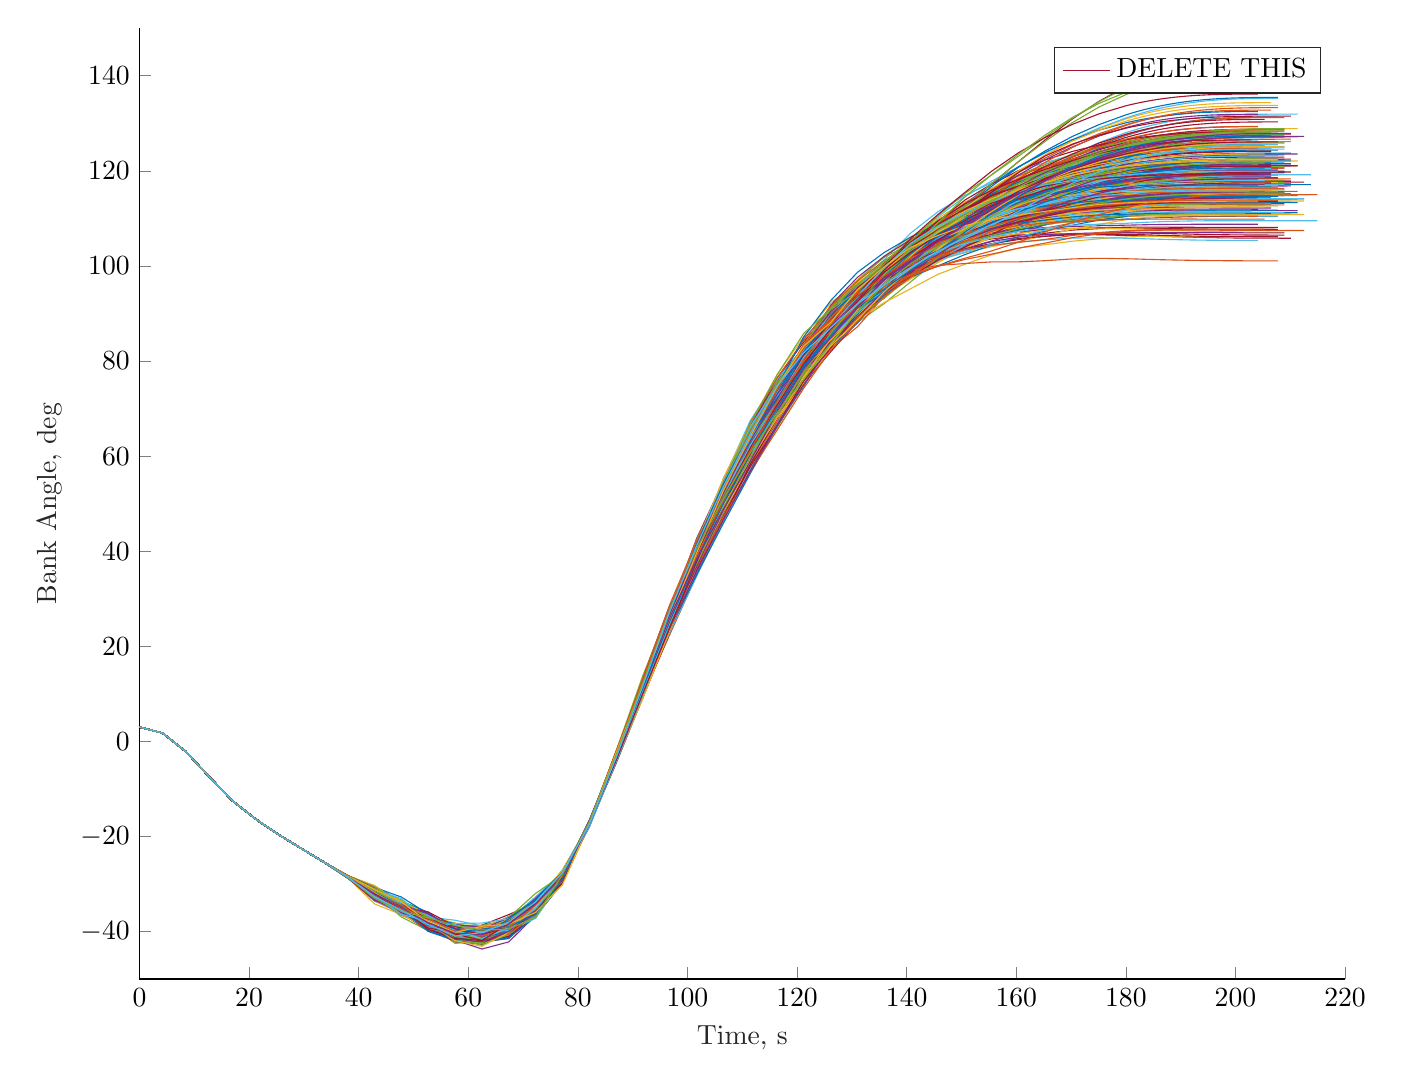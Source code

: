 % This file was created by matlab2tikz.
%
%The latest updates can be retrieved from
%  http://www.mathworks.com/matlabcentral/fileexchange/22022-matlab2tikz-matlab2tikz
%where you can also make suggestions and rate matlab2tikz.
%
\definecolor{mycolor1}{rgb}{0.0,0.447,0.741}%
\definecolor{mycolor2}{rgb}{0.85,0.325,0.098}%
\definecolor{mycolor3}{rgb}{0.929,0.694,0.125}%
\definecolor{mycolor4}{rgb}{0.494,0.184,0.556}%
\definecolor{mycolor5}{rgb}{0.466,0.674,0.188}%
\definecolor{mycolor6}{rgb}{0.301,0.745,0.933}%
\definecolor{mycolor7}{rgb}{0.635,0.078,0.184}%
%
\begin{tikzpicture}

\begin{axis}[%
width=6.028in,
height=4.754in,
at={(1.011in,0.642in)},
scale only axis,
unbounded coords=jump,
xmin=0,
xmax=220,
xlabel style={font=\color{white!15!black}},
xlabel={Time, s},
ymin=-50,
ymax=150,
ylabel style={font=\color{white!15!black}},
ylabel={Bank Angle, deg},
axis background/.style={fill=white},
axis x line*=bottom,
axis y line*=left,
legend style={legend cell align=left, align=left, draw=white!15!black}
]
\addplot [color=mycolor1, forget plot]
  table[row sep=crcr]{%
0	3\\
4.222	1.73\\
8.444	-2.143\\
12.667	-7.386\\
16.889	-12.43\\
21.111	-16.283\\
25.333	-19.593\\
29.556	-22.56\\
33.778	-25.511\\
38	-28.445\\
38	-28.445\\
42.897	-31.436\\
47.793	-34.475\\
52.69	-37.395\\
57.586	-39.703\\
62.483	-40.922\\
67.379	-40.298\\
72.276	-36.785\\
77.172	-29.053\\
82.069	-17.825\\
86.966	-3.53\\
91.862	11.342\\
96.759	26.871\\
101.655	41.467\\
106.552	53.338\\
111.448	62.775\\
116.345	71.699\\
121.241	79.894\\
126.138	85.654\\
131.034	90.826\\
135.931	94.726\\
140.828	98.489\\
145.724	101.98\\
150.621	104.677\\
155.517	107.122\\
160.414	108.881\\
165.31	110.042\\
170.207	110.959\\
175.103	111.743\\
180	112.388\\
180	112.388\\
181.205	112.498\\
182.41	112.616\\
183.616	112.734\\
184.821	112.838\\
186.026	112.937\\
187.231	113.032\\
188.436	113.118\\
189.641	113.194\\
190.847	113.261\\
192.052	113.321\\
193.257	113.371\\
194.462	113.415\\
195.667	113.452\\
196.872	113.484\\
198.078	113.509\\
199.283	113.528\\
200.488	113.544\\
201.693	113.555\\
202.898	113.564\\
204.103	113.569\\
205.309	113.572\\
206.514	113.574\\
207.719	113.574\\
208.924	nan\\
210.129	nan\\
211.334	nan\\
212.54	nan\\
213.745	nan\\
214.95	nan\\
};
\addplot [color=mycolor2, forget plot]
  table[row sep=crcr]{%
0	3\\
4.222	1.729\\
8.444	-2.144\\
12.667	-7.387\\
16.889	-12.431\\
21.111	-16.284\\
25.333	-19.594\\
29.556	-22.562\\
33.778	-25.509\\
38	-28.429\\
38	-28.429\\
42.897	-32.241\\
47.793	-35.481\\
52.69	-38.3\\
57.586	-39.884\\
62.483	-40.887\\
67.379	-37.994\\
72.276	-34.808\\
77.172	-27.71\\
82.069	-17.591\\
86.966	-4.282\\
91.862	11.039\\
96.759	25.817\\
101.655	38.8\\
106.552	50.645\\
111.448	61.814\\
116.345	70.735\\
121.241	80.733\\
126.138	86.368\\
131.034	94.497\\
135.931	98.685\\
140.828	102.367\\
145.724	105.474\\
150.621	107.5\\
155.517	109.035\\
160.414	110.355\\
165.31	111.647\\
170.207	112.946\\
175.103	114.137\\
180	115.2\\
180	115.2\\
181.205	115.432\\
182.41	115.656\\
183.616	115.859\\
184.821	116.052\\
186.026	116.227\\
187.231	116.374\\
188.436	116.511\\
189.641	116.636\\
190.847	116.75\\
192.052	116.849\\
193.257	116.937\\
194.462	117.013\\
195.667	117.079\\
196.872	117.135\\
198.078	117.183\\
199.283	117.221\\
200.488	117.251\\
201.693	117.275\\
202.898	117.293\\
204.103	117.306\\
205.309	117.314\\
206.514	117.318\\
207.719	117.321\\
208.924	117.322\\
210.129	117.322\\
211.334	nan\\
212.54	nan\\
213.745	nan\\
214.95	nan\\
};
\addplot [color=mycolor3, forget plot]
  table[row sep=crcr]{%
0	3\\
4.222	1.729\\
8.444	-2.145\\
12.667	-7.387\\
16.889	-12.432\\
21.111	-16.284\\
25.333	-19.594\\
29.556	-22.561\\
33.778	-25.501\\
38	-28.394\\
38	-28.394\\
42.897	-31.07\\
47.793	-34.918\\
52.69	-39.084\\
57.586	-41.609\\
62.483	-40.975\\
67.379	-39.461\\
72.276	-35.945\\
77.172	-28.42\\
82.069	-17.541\\
86.966	-3.865\\
91.862	10.642\\
96.759	25.734\\
101.655	40.332\\
106.552	53.486\\
111.448	64.534\\
116.345	73.433\\
121.241	81.233\\
126.138	88.221\\
131.034	93.037\\
135.931	96.183\\
140.828	99.76\\
145.724	102.555\\
150.621	104.924\\
155.517	107.285\\
160.414	109.264\\
165.31	111.265\\
170.207	113.341\\
175.103	115.124\\
180	116.671\\
180	116.671\\
181.205	116.994\\
182.41	117.283\\
183.616	117.552\\
184.821	117.798\\
186.026	118.02\\
187.231	118.214\\
188.436	118.39\\
189.641	118.544\\
190.847	118.68\\
192.052	118.796\\
193.257	118.894\\
194.462	118.976\\
195.667	119.044\\
196.872	119.101\\
198.078	119.144\\
199.283	119.176\\
200.488	119.2\\
201.693	119.216\\
202.898	119.227\\
204.103	119.232\\
205.309	119.234\\
206.514	nan\\
207.719	nan\\
208.924	nan\\
210.129	nan\\
211.334	nan\\
212.54	nan\\
213.745	nan\\
214.95	nan\\
};
\addplot [color=mycolor4, forget plot]
  table[row sep=crcr]{%
0	3\\
4.222	1.728\\
8.444	-2.145\\
12.667	-7.388\\
16.889	-12.432\\
21.111	-16.285\\
25.333	-19.595\\
29.556	-22.563\\
33.778	-25.506\\
38	-28.364\\
38	-28.364\\
42.897	-32.213\\
47.793	-35.18\\
52.69	-39.034\\
57.586	-39.405\\
62.483	-40.442\\
67.379	-38.189\\
72.276	-34.618\\
77.172	-28.085\\
82.069	-17.235\\
86.966	-4.076\\
91.862	9.762\\
96.759	23.997\\
101.655	38.073\\
106.552	49.948\\
111.448	61.175\\
116.345	71.006\\
121.241	78.059\\
126.138	83.817\\
131.034	89.497\\
135.931	94.801\\
140.828	98.601\\
145.724	101.295\\
150.621	103.649\\
155.517	105.252\\
160.414	106.792\\
165.31	108.648\\
170.207	110.172\\
175.103	111.433\\
180	112.474\\
180	112.474\\
181.205	112.695\\
182.41	112.892\\
183.616	113.1\\
184.821	113.285\\
186.026	113.469\\
187.231	113.647\\
188.436	113.814\\
189.641	113.965\\
190.847	114.107\\
192.052	114.235\\
193.257	114.35\\
194.462	114.455\\
195.667	114.548\\
196.872	114.631\\
198.078	114.702\\
199.283	114.763\\
200.488	114.814\\
201.693	114.856\\
202.898	114.892\\
204.103	114.92\\
205.309	114.941\\
206.514	114.957\\
207.719	114.969\\
208.924	114.978\\
210.129	114.983\\
211.334	114.986\\
212.54	114.987\\
213.745	114.987\\
214.95	nan\\
};
\addplot [color=mycolor5, forget plot]
  table[row sep=crcr]{%
0	3\\
4.222	1.729\\
8.444	-2.144\\
12.667	-7.387\\
16.889	-12.431\\
21.111	-16.284\\
25.333	-19.593\\
29.556	-22.561\\
33.778	-25.495\\
38	-28.407\\
38	-28.407\\
42.897	-32.168\\
47.793	-35.456\\
52.69	-38.135\\
57.586	-39.567\\
62.483	-40.558\\
67.379	-39.507\\
72.276	-35.538\\
77.172	-28.821\\
82.069	-17.137\\
86.966	-3.318\\
91.862	11.116\\
96.759	25.401\\
101.655	39.143\\
106.552	51.743\\
111.448	62.96\\
116.345	72.942\\
121.241	80.43\\
126.138	88.561\\
131.034	94.797\\
135.931	98.725\\
140.828	102.724\\
145.724	106.193\\
150.621	108.742\\
155.517	110.822\\
160.414	112.718\\
165.31	114.265\\
170.207	115.794\\
175.103	117.025\\
180	117.994\\
180	117.994\\
181.205	118.197\\
182.41	118.384\\
183.616	118.55\\
184.821	118.7\\
186.026	118.834\\
187.231	118.949\\
188.436	119.05\\
189.641	119.139\\
190.847	119.214\\
192.052	119.277\\
193.257	119.328\\
194.462	119.37\\
195.667	119.403\\
196.872	119.429\\
198.078	119.447\\
199.283	119.46\\
200.488	119.468\\
201.693	119.473\\
202.898	119.476\\
204.103	119.476\\
205.309	nan\\
206.514	nan\\
207.719	nan\\
208.924	nan\\
210.129	nan\\
211.334	nan\\
212.54	nan\\
213.745	nan\\
214.95	nan\\
};
\addplot [color=mycolor6, forget plot]
  table[row sep=crcr]{%
0	3\\
4.222	1.732\\
8.444	-2.14\\
12.667	-7.383\\
16.889	-12.428\\
21.111	-16.28\\
25.333	-19.59\\
29.556	-22.558\\
33.778	-25.494\\
38	-28.262\\
38	-28.262\\
42.897	-31.473\\
47.793	-36.058\\
52.69	-39.235\\
57.586	-40.068\\
62.483	-39.466\\
67.379	-38.654\\
72.276	-35.7\\
77.172	-28.24\\
82.069	-17.509\\
86.966	-3.862\\
91.862	10.388\\
96.759	25.648\\
101.655	39.71\\
106.552	51.129\\
111.448	61.751\\
116.345	70\\
121.241	78.282\\
126.138	84.672\\
131.034	92.105\\
135.931	96.158\\
140.828	100.972\\
145.724	104.809\\
150.621	108.193\\
155.517	111.276\\
160.414	114.078\\
165.31	116.848\\
170.207	119.146\\
175.103	121.045\\
180	122.52\\
180	122.52\\
181.205	122.818\\
182.41	123.094\\
183.616	123.346\\
184.821	123.574\\
186.026	123.78\\
187.231	123.963\\
188.436	124.126\\
189.641	124.275\\
190.847	124.406\\
192.052	124.522\\
193.257	124.621\\
194.462	124.707\\
195.667	124.781\\
196.872	124.843\\
198.078	124.893\\
199.283	124.932\\
200.488	124.963\\
201.693	124.985\\
202.898	125.002\\
204.103	125.012\\
205.309	125.018\\
206.514	125.021\\
207.719	125.022\\
208.924	125.023\\
210.129	nan\\
211.334	nan\\
212.54	nan\\
213.745	nan\\
214.95	nan\\
};
\addplot [color=mycolor7, forget plot]
  table[row sep=crcr]{%
0	3\\
4.222	1.729\\
8.444	-2.144\\
12.667	-7.386\\
16.889	-12.431\\
21.111	-16.283\\
25.333	-19.593\\
29.556	-22.561\\
33.778	-25.508\\
38	-28.454\\
38	-28.454\\
42.897	-31.91\\
47.793	-33.945\\
52.69	-37.864\\
57.586	-40.109\\
62.483	-40.906\\
67.379	-40.336\\
72.276	-34.95\\
77.172	-28.151\\
82.069	-17.042\\
86.966	-3.041\\
91.862	11.636\\
96.759	25.501\\
101.655	38.01\\
106.552	50.235\\
111.448	61.154\\
116.345	70.793\\
121.241	80.569\\
126.138	87.798\\
131.034	94.213\\
135.931	98.799\\
140.828	101.814\\
145.724	104.146\\
150.621	105.448\\
155.517	106.146\\
160.414	106.502\\
165.31	106.688\\
170.207	106.685\\
175.103	106.553\\
180	106.404\\
180	106.404\\
181.205	106.371\\
182.41	106.325\\
183.616	106.279\\
184.821	106.244\\
186.026	106.211\\
187.231	106.175\\
188.436	106.147\\
189.641	106.115\\
190.847	106.081\\
192.052	106.045\\
193.257	106.015\\
194.462	105.985\\
195.667	105.956\\
196.872	105.93\\
198.078	105.907\\
199.283	105.888\\
200.488	105.872\\
201.693	105.859\\
202.898	105.849\\
204.103	105.841\\
205.309	105.836\\
206.514	105.833\\
207.719	105.831\\
208.924	105.83\\
210.129	105.83\\
211.334	nan\\
212.54	nan\\
213.745	nan\\
214.95	nan\\
};
\addplot [color=mycolor1, forget plot]
  table[row sep=crcr]{%
0	3\\
4.222	1.73\\
8.444	-2.142\\
12.667	-7.385\\
16.889	-12.43\\
21.111	-16.282\\
25.333	-19.593\\
29.556	-22.561\\
33.778	-25.52\\
38	-28.431\\
38	-28.431\\
42.897	-31.518\\
47.793	-34.495\\
52.69	-38.195\\
57.586	-40.077\\
62.483	-40.36\\
67.379	-38.461\\
72.276	-33.739\\
77.172	-27.541\\
82.069	-17.123\\
86.966	-3.995\\
91.862	10.101\\
96.759	23.838\\
101.655	36.713\\
106.552	49.438\\
111.448	60.779\\
116.345	71.686\\
121.241	80.099\\
126.138	86.518\\
131.034	92.125\\
135.931	97.488\\
140.828	101.47\\
145.724	104.066\\
150.621	106.215\\
155.517	108.07\\
160.414	109.76\\
165.31	111.358\\
170.207	112.731\\
175.103	113.775\\
180	114.686\\
180	114.686\\
181.205	114.91\\
182.41	115.111\\
183.616	115.328\\
184.821	115.526\\
186.026	115.72\\
187.231	115.891\\
188.436	116.053\\
189.641	116.201\\
190.847	116.334\\
192.052	116.457\\
193.257	116.561\\
194.462	116.656\\
195.667	116.738\\
196.872	116.811\\
198.078	116.872\\
199.283	116.924\\
200.488	116.966\\
201.693	117.002\\
202.898	117.03\\
204.103	117.052\\
205.309	117.069\\
206.514	117.081\\
207.719	117.09\\
208.924	117.095\\
210.129	117.099\\
211.334	117.1\\
212.54	117.101\\
213.745	117.101\\
214.95	nan\\
};
\addplot [color=mycolor2, forget plot]
  table[row sep=crcr]{%
0	3\\
4.222	1.731\\
8.444	-2.141\\
12.667	-7.385\\
16.889	-12.429\\
21.111	-16.281\\
25.333	-19.591\\
29.556	-22.558\\
33.778	-25.5\\
38	-28.37\\
38	-28.37\\
42.897	-32.154\\
47.793	-35.926\\
52.69	-37.936\\
57.586	-41.143\\
62.483	-40.386\\
67.379	-39.643\\
72.276	-35.064\\
77.172	-28.078\\
82.069	-17.436\\
86.966	-3.687\\
91.862	11.836\\
96.759	26.507\\
101.655	40.925\\
106.552	55.24\\
111.448	66.571\\
116.345	76.174\\
121.241	82.86\\
126.138	89.462\\
131.034	93.582\\
135.931	98.027\\
140.828	100.694\\
145.724	102.997\\
150.621	104.202\\
155.517	105.846\\
160.414	106.827\\
165.31	107.947\\
170.207	109.017\\
175.103	109.796\\
180	110.365\\
180	110.365\\
181.205	110.474\\
182.41	110.572\\
183.616	110.658\\
184.821	110.732\\
186.026	110.798\\
187.231	110.856\\
188.436	110.905\\
189.641	110.949\\
190.847	110.986\\
192.052	111.017\\
193.257	111.042\\
194.462	111.064\\
195.667	111.081\\
196.872	111.095\\
198.078	111.105\\
199.283	111.112\\
200.488	111.117\\
201.693	111.121\\
202.898	111.123\\
204.103	111.123\\
205.309	111.124\\
206.514	nan\\
207.719	nan\\
208.924	nan\\
210.129	nan\\
211.334	nan\\
212.54	nan\\
213.745	nan\\
214.95	nan\\
};
\addplot [color=mycolor3, forget plot]
  table[row sep=crcr]{%
0	3\\
4.222	1.73\\
8.444	-2.142\\
12.667	-7.385\\
16.889	-12.43\\
21.111	-16.282\\
25.333	-19.592\\
29.556	-22.559\\
33.778	-25.495\\
38	-28.504\\
38	-28.504\\
42.897	-32.044\\
47.793	-34.967\\
52.69	-38.209\\
57.586	-41.723\\
62.483	-42.664\\
67.379	-40.373\\
72.276	-35.906\\
77.172	-28.8\\
82.069	-17.444\\
86.966	-3.47\\
91.862	10.928\\
96.759	24.362\\
101.655	37.084\\
106.552	48.602\\
111.448	60.326\\
116.345	70.923\\
121.241	78.3\\
126.138	85.291\\
131.034	90.558\\
135.931	96.743\\
140.828	102.527\\
145.724	107.175\\
150.621	111.696\\
155.517	116.108\\
160.414	119.918\\
165.31	123.293\\
170.207	126.374\\
175.103	128.895\\
180	130.922\\
180	130.922\\
181.205	131.334\\
182.41	131.722\\
183.616	132.082\\
184.821	132.411\\
186.026	132.707\\
187.231	132.972\\
188.436	133.207\\
189.641	133.414\\
190.847	133.596\\
192.052	133.753\\
193.257	133.885\\
194.462	133.996\\
195.667	134.089\\
196.872	134.164\\
198.078	134.222\\
199.283	134.265\\
200.488	134.296\\
201.693	134.317\\
202.898	134.33\\
204.103	134.337\\
205.309	134.339\\
206.514	134.34\\
207.719	nan\\
208.924	nan\\
210.129	nan\\
211.334	nan\\
212.54	nan\\
213.745	nan\\
214.95	nan\\
};
\addplot [color=mycolor4, forget plot]
  table[row sep=crcr]{%
0	3\\
4.222	1.731\\
8.444	-2.142\\
12.667	-7.385\\
16.889	-12.429\\
21.111	-16.282\\
25.333	-19.592\\
29.556	-22.558\\
33.778	-25.499\\
38	-28.489\\
38	-28.489\\
42.897	-31.225\\
47.793	-34.148\\
52.69	-37.49\\
57.586	-40.896\\
62.483	-40.698\\
67.379	-40.647\\
72.276	-35.364\\
77.172	-28.866\\
82.069	-17.601\\
86.966	-3.302\\
91.862	11.608\\
96.759	25.496\\
101.655	38.558\\
106.552	50.014\\
111.448	59.88\\
116.345	68.755\\
121.241	77.376\\
126.138	85.724\\
131.034	91.339\\
135.931	95.862\\
140.828	101.008\\
145.724	105.64\\
150.621	109.425\\
155.517	112.576\\
160.414	114.645\\
165.31	116.117\\
170.207	117.095\\
175.103	117.662\\
180	117.938\\
180	117.938\\
181.205	117.98\\
182.41	118.01\\
183.616	118.037\\
184.821	118.062\\
186.026	118.075\\
187.231	118.087\\
188.436	118.097\\
189.641	118.101\\
190.847	118.102\\
192.052	118.103\\
193.257	118.1\\
194.462	118.097\\
195.667	118.093\\
196.872	118.088\\
198.078	118.085\\
199.283	118.081\\
200.488	118.078\\
201.693	118.076\\
202.898	118.074\\
204.103	118.073\\
205.309	118.073\\
206.514	118.072\\
207.719	118.072\\
208.924	nan\\
210.129	nan\\
211.334	nan\\
212.54	nan\\
213.745	nan\\
214.95	nan\\
};
\addplot [color=mycolor5, forget plot]
  table[row sep=crcr]{%
0	3\\
4.222	1.73\\
8.444	-2.143\\
12.667	-7.386\\
16.889	-12.431\\
21.111	-16.283\\
25.333	-19.593\\
29.556	-22.561\\
33.778	-25.497\\
38	-28.347\\
38	-28.347\\
42.897	-32.277\\
47.793	-36.943\\
52.69	-39.842\\
57.586	-40.251\\
62.483	-38.81\\
67.379	-37.71\\
72.276	-35.294\\
77.172	-28.796\\
82.069	-17.807\\
86.966	-4.418\\
91.862	9.657\\
96.759	23.838\\
101.655	38.288\\
106.552	50.864\\
111.448	62.502\\
116.345	71.801\\
121.241	80.804\\
126.138	88.112\\
131.034	93.478\\
135.931	97.409\\
140.828	100.959\\
145.724	103.832\\
150.621	106.207\\
155.517	108.404\\
160.414	110.19\\
165.31	111.719\\
170.207	113.027\\
175.103	114.13\\
180	114.846\\
180	114.846\\
181.205	114.995\\
182.41	115.123\\
183.616	115.235\\
184.821	115.339\\
186.026	115.44\\
187.231	115.528\\
188.436	115.606\\
189.641	115.675\\
190.847	115.736\\
192.052	115.785\\
193.257	115.829\\
194.462	115.866\\
195.667	115.898\\
196.872	115.925\\
198.078	115.946\\
199.283	115.963\\
200.488	115.977\\
201.693	115.987\\
202.898	115.995\\
204.103	116\\
205.309	116.003\\
206.514	116.005\\
207.719	116.006\\
208.924	116.006\\
210.129	nan\\
211.334	nan\\
212.54	nan\\
213.745	nan\\
214.95	nan\\
};
\addplot [color=mycolor6, forget plot]
  table[row sep=crcr]{%
0	3\\
4.222	1.73\\
8.444	-2.143\\
12.667	-7.386\\
16.889	-12.43\\
21.111	-16.282\\
25.333	-19.592\\
29.556	-22.559\\
33.778	-25.496\\
38	-28.651\\
38	-28.651\\
42.897	-33.086\\
47.793	-36.346\\
52.69	-38.578\\
57.586	-39.818\\
62.483	-40.205\\
67.379	-37.169\\
72.276	-33.646\\
77.172	-28.129\\
82.069	-17.458\\
86.966	-3.95\\
91.862	10.922\\
96.759	27.246\\
101.655	41.807\\
106.552	52.146\\
111.448	61.186\\
116.345	69.513\\
121.241	77.75\\
126.138	83.889\\
131.034	89.559\\
135.931	94.612\\
140.828	100.553\\
145.724	104.741\\
150.621	109.177\\
155.517	112.813\\
160.414	116.118\\
165.31	119.175\\
170.207	121.741\\
175.103	123.725\\
180	125.254\\
180	125.254\\
181.205	125.545\\
182.41	125.82\\
183.616	126.064\\
184.821	126.288\\
186.026	126.488\\
187.231	126.663\\
188.436	126.819\\
189.641	126.956\\
190.847	127.074\\
192.052	127.175\\
193.257	127.258\\
194.462	127.328\\
195.667	127.385\\
196.872	127.431\\
198.078	127.466\\
199.283	127.493\\
200.488	127.512\\
201.693	127.525\\
202.898	127.533\\
204.103	127.538\\
205.309	127.539\\
206.514	127.54\\
207.719	nan\\
208.924	nan\\
210.129	nan\\
211.334	nan\\
212.54	nan\\
213.745	nan\\
214.95	nan\\
};
\addplot [color=mycolor7, forget plot]
  table[row sep=crcr]{%
0	3\\
4.222	1.731\\
8.444	-2.141\\
12.667	-7.384\\
16.889	-12.429\\
21.111	-16.282\\
25.333	-19.592\\
29.556	-22.56\\
33.778	-25.507\\
38	-28.624\\
38	-28.624\\
42.897	-32.677\\
47.793	-34.677\\
52.69	-37.518\\
57.586	-40.582\\
62.483	-41.354\\
67.379	-40.161\\
72.276	-35.348\\
77.172	-28.328\\
82.069	-17.045\\
86.966	-3.527\\
91.862	10.682\\
96.759	25.804\\
101.655	39.386\\
106.552	52.05\\
111.448	63.253\\
116.345	72.746\\
121.241	80.401\\
126.138	87.612\\
131.034	94.115\\
135.931	98.656\\
140.828	102.088\\
145.724	104.88\\
150.621	107.112\\
155.517	108.625\\
160.414	109.696\\
165.31	110.631\\
170.207	111.442\\
175.103	112.057\\
180	112.429\\
180	112.429\\
181.205	112.495\\
182.41	112.556\\
183.616	112.611\\
184.821	112.666\\
186.026	112.706\\
187.231	112.748\\
188.436	112.776\\
189.641	112.802\\
190.847	112.821\\
192.052	112.836\\
193.257	112.848\\
194.462	112.857\\
195.667	112.864\\
196.872	112.869\\
198.078	112.873\\
199.283	112.877\\
200.488	112.878\\
201.693	112.879\\
202.898	112.88\\
204.103	112.88\\
205.309	112.88\\
206.514	112.88\\
207.719	nan\\
208.924	nan\\
210.129	nan\\
211.334	nan\\
212.54	nan\\
213.745	nan\\
214.95	nan\\
};
\addplot [color=mycolor1, forget plot]
  table[row sep=crcr]{%
0	3\\
4.222	1.729\\
8.444	-2.144\\
12.667	-7.387\\
16.889	-12.431\\
21.111	-16.283\\
25.333	-19.593\\
29.556	-22.559\\
33.778	-25.498\\
38	-28.473\\
38	-28.473\\
42.897	-32.725\\
47.793	-35.773\\
52.69	-38.327\\
57.586	-40.124\\
62.483	-40.177\\
67.379	-38.126\\
72.276	-34.159\\
77.172	-28.863\\
82.069	-17.612\\
86.966	-2.969\\
91.862	12.489\\
96.759	27.318\\
101.655	40.322\\
106.552	52.962\\
111.448	64.214\\
116.345	73.401\\
121.241	81.884\\
126.138	89.836\\
131.034	95.785\\
135.931	99.924\\
140.828	103.682\\
145.724	106.115\\
150.621	108.753\\
155.517	110.675\\
160.414	112.272\\
165.31	113.7\\
170.207	114.582\\
175.103	115.22\\
180	115.656\\
180	115.656\\
181.205	115.735\\
182.41	115.806\\
183.616	115.871\\
184.821	115.925\\
186.026	115.968\\
187.231	116.007\\
188.436	116.043\\
189.641	116.071\\
190.847	116.094\\
192.052	116.113\\
193.257	116.128\\
194.462	116.139\\
195.667	116.148\\
196.872	116.155\\
198.078	116.159\\
199.283	116.162\\
200.488	116.164\\
201.693	116.165\\
202.898	116.165\\
204.103	116.166\\
205.309	nan\\
206.514	nan\\
207.719	nan\\
208.924	nan\\
210.129	nan\\
211.334	nan\\
212.54	nan\\
213.745	nan\\
214.95	nan\\
};
\addplot [color=mycolor2, forget plot]
  table[row sep=crcr]{%
0	3\\
4.222	1.73\\
8.444	-2.143\\
12.667	-7.386\\
16.889	-12.43\\
21.111	-16.283\\
25.333	-19.593\\
29.556	-22.561\\
33.778	-25.502\\
38	-28.491\\
38	-28.491\\
42.897	-31.043\\
47.793	-33.946\\
52.69	-37.025\\
57.586	-41.432\\
62.483	-42.038\\
67.379	-40.23\\
72.276	-34.952\\
77.172	-28.254\\
82.069	-17.363\\
86.966	-3.579\\
91.862	10.969\\
96.759	25.46\\
101.655	38.464\\
106.552	50.32\\
111.448	60.934\\
116.345	70.526\\
121.241	78.433\\
126.138	85.495\\
131.034	91.063\\
135.931	96.747\\
140.828	100.863\\
145.724	104.432\\
150.621	107.245\\
155.517	109.412\\
160.414	111.038\\
165.31	112.537\\
170.207	113.736\\
175.103	114.423\\
180	114.934\\
180	114.934\\
181.205	115.05\\
182.41	115.163\\
183.616	115.252\\
184.821	115.331\\
186.026	115.4\\
187.231	115.457\\
188.436	115.507\\
189.641	115.549\\
190.847	115.581\\
192.052	115.606\\
193.257	115.625\\
194.462	115.641\\
195.667	115.652\\
196.872	115.659\\
198.078	115.664\\
199.283	115.667\\
200.488	115.668\\
201.693	115.669\\
202.898	115.669\\
204.103	115.669\\
205.309	115.669\\
206.514	115.668\\
207.719	115.668\\
208.924	115.668\\
210.129	115.668\\
211.334	115.668\\
212.54	nan\\
213.745	nan\\
214.95	nan\\
};
\addplot [color=mycolor3, forget plot]
  table[row sep=crcr]{%
0	3\\
4.222	1.731\\
8.444	-2.142\\
12.667	-7.385\\
16.889	-12.429\\
21.111	-16.282\\
25.333	-19.591\\
29.556	-22.558\\
33.778	-25.499\\
38	-28.601\\
38	-28.601\\
42.897	-32.378\\
47.793	-34.775\\
52.69	-37.58\\
57.586	-39.232\\
62.483	-39.472\\
67.379	-37.319\\
72.276	-35.382\\
77.172	-27.977\\
82.069	-17.153\\
86.966	-2.9\\
91.862	11.661\\
96.759	25.831\\
101.655	38.872\\
106.552	50.544\\
111.448	62.113\\
116.345	72.119\\
121.241	79.59\\
126.138	86.848\\
131.034	94.022\\
135.931	99.069\\
140.828	102.473\\
145.724	106.748\\
150.621	109.703\\
155.517	112.476\\
160.414	114.878\\
165.31	116.883\\
170.207	118.308\\
175.103	119.24\\
180	119.749\\
180	119.749\\
181.205	119.839\\
182.41	119.915\\
183.616	119.981\\
184.821	120.047\\
186.026	120.101\\
187.231	120.138\\
188.436	120.169\\
189.641	120.194\\
190.847	120.214\\
192.052	120.23\\
193.257	120.242\\
194.462	120.25\\
195.667	120.257\\
196.872	120.261\\
198.078	120.264\\
199.283	120.266\\
200.488	120.267\\
201.693	120.267\\
202.898	120.267\\
204.103	120.267\\
205.309	120.267\\
206.514	120.267\\
207.719	nan\\
208.924	nan\\
210.129	nan\\
211.334	nan\\
212.54	nan\\
213.745	nan\\
214.95	nan\\
};
\addplot [color=mycolor4, forget plot]
  table[row sep=crcr]{%
0	3\\
4.222	1.728\\
8.444	-2.145\\
12.667	-7.388\\
16.889	-12.432\\
21.111	-16.284\\
25.333	-19.594\\
29.556	-22.561\\
33.778	-25.496\\
38	-28.579\\
38	-28.579\\
42.897	-32.166\\
47.793	-36.161\\
52.69	-38.047\\
57.586	-40.583\\
62.483	-39.783\\
67.379	-39.982\\
72.276	-35.717\\
77.172	-28.423\\
82.069	-17.787\\
86.966	-3.882\\
91.862	11.235\\
96.759	26.195\\
101.655	40.474\\
106.552	53.547\\
111.448	64.313\\
116.345	75.083\\
121.241	82.442\\
126.138	89.784\\
131.034	95.132\\
135.931	98.572\\
140.828	101.674\\
145.724	103.576\\
150.621	104.981\\
155.517	106.272\\
160.414	107.738\\
165.31	109.365\\
170.207	110.864\\
175.103	111.997\\
180	112.854\\
180	112.854\\
181.205	113.014\\
182.41	113.163\\
183.616	113.299\\
184.821	113.42\\
186.026	113.526\\
187.231	113.62\\
188.436	113.701\\
189.641	113.772\\
190.847	113.832\\
192.052	113.882\\
193.257	113.923\\
194.462	113.956\\
195.667	113.983\\
196.872	114.004\\
198.078	114.02\\
199.283	114.031\\
200.488	114.038\\
201.693	114.042\\
202.898	114.045\\
204.103	114.046\\
205.309	nan\\
206.514	nan\\
207.719	nan\\
208.924	nan\\
210.129	nan\\
211.334	nan\\
212.54	nan\\
213.745	nan\\
214.95	nan\\
};
\addplot [color=mycolor5, forget plot]
  table[row sep=crcr]{%
0	3\\
4.222	1.734\\
8.444	-2.139\\
12.667	-7.382\\
16.889	-12.426\\
21.111	-16.279\\
25.333	-19.59\\
29.556	-22.558\\
33.778	-25.504\\
38	-28.562\\
38	-28.562\\
42.897	-32.066\\
47.793	-35.51\\
52.69	-38.202\\
57.586	-40.909\\
62.483	-40.81\\
67.379	-38.1\\
72.276	-34.329\\
77.172	-28.409\\
82.069	-17.439\\
86.966	-2.697\\
91.862	12.353\\
96.759	26.217\\
101.655	38.846\\
106.552	49.845\\
111.448	61.391\\
116.345	70.961\\
121.241	79.938\\
126.138	87.148\\
131.034	94.018\\
135.931	100.695\\
140.828	105.516\\
145.724	109.576\\
150.621	113.148\\
155.517	115.76\\
160.414	117.402\\
165.31	118.507\\
170.207	119.228\\
175.103	119.692\\
180	119.923\\
180	119.923\\
181.205	119.965\\
182.41	119.996\\
183.616	120.022\\
184.821	120.042\\
186.026	120.06\\
187.231	120.072\\
188.436	120.081\\
189.641	120.088\\
190.847	120.092\\
192.052	120.094\\
193.257	120.095\\
194.462	120.096\\
195.667	120.096\\
196.872	120.096\\
198.078	120.096\\
199.283	120.095\\
200.488	120.095\\
201.693	120.095\\
202.898	120.095\\
204.103	120.095\\
205.309	nan\\
206.514	nan\\
207.719	nan\\
208.924	nan\\
210.129	nan\\
211.334	nan\\
212.54	nan\\
213.745	nan\\
214.95	nan\\
};
\addplot [color=mycolor6, forget plot]
  table[row sep=crcr]{%
0	3\\
4.222	1.725\\
8.444	-2.137\\
12.667	-7.377\\
16.889	-12.458\\
21.111	-16.312\\
25.333	-19.62\\
29.556	-22.585\\
33.778	-25.52\\
38	-28.486\\
38	-28.486\\
42.897	-31.849\\
47.793	-34.971\\
52.69	-38.736\\
57.586	-41.388\\
62.483	-42.191\\
67.379	-39.69\\
72.276	-34.357\\
77.172	-28.071\\
82.069	-17.214\\
86.966	-3.897\\
91.862	10.714\\
96.759	24.387\\
101.655	36.462\\
106.552	47.878\\
111.448	59.063\\
116.345	68.736\\
121.241	77.645\\
126.138	84.198\\
131.034	92.826\\
135.931	99.319\\
140.828	104.828\\
145.724	110.362\\
150.621	114.575\\
155.517	117.864\\
160.414	120.837\\
165.31	123.792\\
170.207	126.538\\
175.103	129.017\\
180	131.117\\
180	131.117\\
181.205	131.559\\
182.41	131.987\\
183.616	132.386\\
184.821	132.754\\
186.026	133.094\\
187.231	133.403\\
188.436	133.684\\
189.641	133.938\\
190.847	134.164\\
192.052	134.363\\
193.257	134.537\\
194.462	134.687\\
195.667	134.815\\
196.872	134.922\\
198.078	135.01\\
199.283	135.08\\
200.488	135.134\\
201.693	135.176\\
202.898	135.206\\
204.103	135.225\\
205.309	135.237\\
206.514	135.243\\
207.719	135.245\\
208.924	nan\\
210.129	nan\\
211.334	nan\\
212.54	nan\\
213.745	nan\\
214.95	nan\\
};
\addplot [color=mycolor7, forget plot]
  table[row sep=crcr]{%
0	3\\
4.222	1.732\\
8.444	-2.14\\
12.667	-7.383\\
16.889	-12.428\\
21.111	-16.28\\
25.333	-19.59\\
29.556	-22.558\\
33.778	-25.496\\
38	-28.504\\
38	-28.504\\
42.897	-31.997\\
47.793	-34.824\\
52.69	-38.253\\
57.586	-40.975\\
62.483	-41.776\\
67.379	-38.437\\
72.276	-34.755\\
77.172	-28.604\\
82.069	-17.656\\
86.966	-3.252\\
91.862	12.242\\
96.759	26.923\\
101.655	40.659\\
106.552	53.85\\
111.448	64.949\\
116.345	74.269\\
121.241	81.138\\
126.138	87.213\\
131.034	92.762\\
135.931	97.243\\
140.828	100.333\\
145.724	103.393\\
150.621	105.95\\
155.517	108.25\\
160.414	110.24\\
165.31	111.916\\
170.207	113.314\\
175.103	114.728\\
180	115.896\\
180	115.896\\
181.205	116.134\\
182.41	116.347\\
183.616	116.543\\
184.821	116.719\\
186.026	116.875\\
187.231	117.01\\
188.436	117.131\\
189.641	117.235\\
190.847	117.325\\
192.052	117.399\\
193.257	117.46\\
194.462	117.509\\
195.667	117.548\\
196.872	117.577\\
198.078	117.598\\
199.283	117.612\\
200.488	117.621\\
201.693	117.626\\
202.898	117.628\\
204.103	117.628\\
205.309	nan\\
206.514	nan\\
207.719	nan\\
208.924	nan\\
210.129	nan\\
211.334	nan\\
212.54	nan\\
213.745	nan\\
214.95	nan\\
};
\addplot [color=mycolor1, forget plot]
  table[row sep=crcr]{%
0	3\\
4.222	1.729\\
8.444	-2.144\\
12.667	-7.387\\
16.889	-12.431\\
21.111	-16.283\\
25.333	-19.593\\
29.556	-22.559\\
33.778	-25.513\\
38	-28.428\\
38	-28.428\\
42.897	-31.961\\
47.793	-34.605\\
52.69	-36.874\\
57.586	-39.823\\
62.483	-41.508\\
67.379	-41.278\\
72.276	-35.931\\
77.172	-29.034\\
82.069	-17.572\\
86.966	-3.114\\
91.862	11.405\\
96.759	24.786\\
101.655	37.562\\
106.552	49.769\\
111.448	62.738\\
116.345	73.021\\
121.241	82.072\\
126.138	89.741\\
131.034	96.158\\
135.931	100.783\\
140.828	103.925\\
145.724	106.187\\
150.621	107.663\\
155.517	108.531\\
160.414	108.888\\
165.31	109.142\\
170.207	109.315\\
175.103	109.555\\
180	109.857\\
180	109.857\\
181.205	109.92\\
182.41	109.986\\
183.616	110.046\\
184.821	110.107\\
186.026	110.153\\
187.231	110.203\\
188.436	110.247\\
189.641	110.287\\
190.847	110.321\\
192.052	110.35\\
193.257	110.376\\
194.462	110.398\\
195.667	110.417\\
196.872	110.432\\
198.078	110.445\\
199.283	110.454\\
200.488	110.461\\
201.693	110.466\\
202.898	110.47\\
204.103	110.472\\
205.309	110.474\\
206.514	110.474\\
207.719	110.474\\
208.924	nan\\
210.129	nan\\
211.334	nan\\
212.54	nan\\
213.745	nan\\
214.95	nan\\
};
\addplot [color=mycolor2, forget plot]
  table[row sep=crcr]{%
0	3\\
4.222	1.729\\
8.444	-2.144\\
12.667	-7.387\\
16.889	-12.431\\
21.111	-16.284\\
25.333	-19.593\\
29.556	-22.559\\
33.778	-25.511\\
38	-28.63\\
38	-28.63\\
42.897	-32.63\\
47.793	-34.31\\
52.69	-36.373\\
57.586	-39.778\\
62.483	-40.877\\
67.379	-39.918\\
72.276	-35.224\\
77.172	-27.444\\
82.069	-17.646\\
86.966	-2.673\\
91.862	12.233\\
96.759	26.838\\
101.655	40.278\\
106.552	53.005\\
111.448	64.075\\
116.345	73.933\\
121.241	82.554\\
126.138	87.847\\
131.034	93.826\\
135.931	97.155\\
140.828	101.083\\
145.724	104.194\\
150.621	106.655\\
155.517	108.795\\
160.414	110.832\\
165.31	112.735\\
170.207	114.278\\
175.103	115.642\\
180	116.663\\
180	116.663\\
181.205	116.875\\
182.41	117.058\\
183.616	117.231\\
184.821	117.396\\
186.026	117.543\\
187.231	117.674\\
188.436	117.79\\
189.641	117.892\\
190.847	117.982\\
192.052	118.059\\
193.257	118.123\\
194.462	118.177\\
195.667	118.22\\
196.872	118.255\\
198.078	118.282\\
199.283	118.302\\
200.488	118.316\\
201.693	118.325\\
202.898	118.331\\
204.103	118.334\\
205.309	118.335\\
206.514	nan\\
207.719	nan\\
208.924	nan\\
210.129	nan\\
211.334	nan\\
212.54	nan\\
213.745	nan\\
214.95	nan\\
};
\addplot [color=mycolor3, forget plot]
  table[row sep=crcr]{%
0	3\\
4.222	1.731\\
8.444	-2.142\\
12.667	-7.385\\
16.889	-12.43\\
21.111	-16.282\\
25.333	-19.592\\
29.556	-22.56\\
33.778	-25.499\\
38	-28.438\\
38	-28.438\\
42.897	-31.762\\
47.793	-35.633\\
52.69	-39.18\\
57.586	-39.433\\
62.483	-39.492\\
67.379	-39.75\\
72.276	-35.65\\
77.172	-28.528\\
82.069	-17.3\\
86.966	-3.369\\
91.862	10.975\\
96.759	25.328\\
101.655	38.746\\
106.552	50.437\\
111.448	59.97\\
116.345	69.865\\
121.241	78.895\\
126.138	86.309\\
131.034	91.754\\
135.931	96.67\\
140.828	101.074\\
145.724	105.102\\
150.621	107.92\\
155.517	110.214\\
160.414	112.104\\
165.31	113.988\\
170.207	115.477\\
175.103	116.687\\
180	117.637\\
180	117.637\\
181.205	117.859\\
182.41	118.031\\
183.616	118.208\\
184.821	118.371\\
186.026	118.515\\
187.231	118.641\\
188.436	118.756\\
189.641	118.858\\
190.847	118.948\\
192.052	119.026\\
193.257	119.093\\
194.462	119.15\\
195.667	119.199\\
196.872	119.24\\
198.078	119.272\\
199.283	119.298\\
200.488	119.318\\
201.693	119.333\\
202.898	119.344\\
204.103	119.351\\
205.309	119.355\\
206.514	119.357\\
207.719	119.357\\
208.924	119.357\\
210.129	nan\\
211.334	nan\\
212.54	nan\\
213.745	nan\\
214.95	nan\\
};
\addplot [color=mycolor4, forget plot]
  table[row sep=crcr]{%
0	3\\
4.222	1.73\\
8.444	-2.143\\
12.667	-7.386\\
16.889	-12.43\\
21.111	-16.282\\
25.333	-19.592\\
29.556	-22.559\\
33.778	-25.497\\
38	-28.581\\
38	-28.581\\
42.897	-32.222\\
47.793	-35.023\\
52.69	-38.401\\
57.586	-39.56\\
62.483	-40.751\\
67.379	-39.047\\
72.276	-35.895\\
77.172	-28.499\\
82.069	-17.33\\
86.966	-3.254\\
91.862	10.442\\
96.759	23.464\\
101.655	36.097\\
106.552	47.978\\
111.448	60.612\\
116.345	71.788\\
121.241	81.551\\
126.138	88.378\\
131.034	94.29\\
135.931	99.513\\
140.828	104.325\\
145.724	108.123\\
150.621	110.711\\
155.517	112.775\\
160.414	114.334\\
165.31	115.457\\
170.207	116.782\\
175.103	117.921\\
180	118.917\\
180	118.917\\
181.205	119.118\\
182.41	119.297\\
183.616	119.461\\
184.821	119.614\\
186.026	119.754\\
187.231	119.883\\
188.436	119.994\\
189.641	120.095\\
190.847	120.184\\
192.052	120.263\\
193.257	120.329\\
194.462	120.386\\
195.667	120.434\\
196.872	120.474\\
198.078	120.506\\
199.283	120.532\\
200.488	120.552\\
201.693	120.566\\
202.898	120.577\\
204.103	120.583\\
205.309	120.587\\
206.514	120.589\\
207.719	120.59\\
208.924	120.59\\
210.129	nan\\
211.334	nan\\
212.54	nan\\
213.745	nan\\
214.95	nan\\
};
\addplot [color=mycolor5, forget plot]
  table[row sep=crcr]{%
0	3\\
4.222	1.731\\
8.444	-2.141\\
12.667	-7.384\\
16.889	-12.429\\
21.111	-16.281\\
25.333	-19.591\\
29.556	-22.558\\
33.778	-25.505\\
38	-28.572\\
38	-28.572\\
42.897	-32.278\\
47.793	-36.483\\
52.69	-37.685\\
57.586	-38.931\\
62.483	-40.012\\
67.379	-37.328\\
72.276	-34.215\\
77.172	-28.475\\
82.069	-17.882\\
86.966	-3.407\\
91.862	11.909\\
96.759	26.73\\
101.655	40.073\\
106.552	52.429\\
111.448	63.015\\
116.345	73.688\\
121.241	81.524\\
126.138	87.479\\
131.034	94.162\\
135.931	99.738\\
140.828	103.999\\
145.724	107.181\\
150.621	109.685\\
155.517	111.469\\
160.414	112.996\\
165.31	114.174\\
170.207	115.19\\
175.103	116.02\\
180	116.624\\
180	116.624\\
181.205	116.712\\
182.41	116.802\\
183.616	116.876\\
184.821	116.942\\
186.026	116.998\\
187.231	117.047\\
188.436	117.088\\
189.641	117.123\\
190.847	117.153\\
192.052	117.177\\
193.257	117.196\\
194.462	117.212\\
195.667	117.224\\
196.872	117.233\\
198.078	117.239\\
199.283	117.244\\
200.488	117.247\\
201.693	117.249\\
202.898	117.249\\
204.103	117.25\\
205.309	nan\\
206.514	nan\\
207.719	nan\\
208.924	nan\\
210.129	nan\\
211.334	nan\\
212.54	nan\\
213.745	nan\\
214.95	nan\\
};
\addplot [color=mycolor6, forget plot]
  table[row sep=crcr]{%
0	3\\
4.222	1.73\\
8.444	-2.143\\
12.667	-7.386\\
16.889	-12.431\\
21.111	-16.283\\
25.333	-19.592\\
29.556	-22.559\\
33.778	-25.505\\
38	-28.392\\
38	-28.392\\
42.897	-31.377\\
47.793	-34.186\\
52.69	-37.211\\
57.586	-40.923\\
62.483	-40.583\\
67.379	-39.144\\
72.276	-35.568\\
77.172	-28.742\\
82.069	-17.353\\
86.966	-3.485\\
91.862	11.987\\
96.759	26.803\\
101.655	40.686\\
106.552	54.161\\
111.448	64.336\\
116.345	73.302\\
121.241	80.921\\
126.138	85.746\\
131.034	91.501\\
135.931	96.465\\
140.828	100.742\\
145.724	104.235\\
150.621	107.712\\
155.517	110.599\\
160.414	113.004\\
165.31	115.23\\
170.207	117.439\\
175.103	119.356\\
180	120.903\\
180	120.903\\
181.205	121.248\\
182.41	121.529\\
183.616	121.808\\
184.821	122.039\\
186.026	122.246\\
187.231	122.428\\
188.436	122.589\\
189.641	122.731\\
190.847	122.855\\
192.052	122.96\\
193.257	123.046\\
194.462	123.118\\
195.667	123.175\\
196.872	123.221\\
198.078	123.255\\
199.283	123.279\\
200.488	123.295\\
201.693	123.305\\
202.898	123.31\\
204.103	123.313\\
205.309	123.313\\
206.514	nan\\
207.719	nan\\
208.924	nan\\
210.129	nan\\
211.334	nan\\
212.54	nan\\
213.745	nan\\
214.95	nan\\
};
\addplot [color=mycolor7, forget plot]
  table[row sep=crcr]{%
0	3\\
4.222	1.73\\
8.444	-2.143\\
12.667	-7.386\\
16.889	-12.431\\
21.111	-16.284\\
25.333	-19.594\\
29.556	-22.561\\
33.778	-25.503\\
38	-28.457\\
38	-28.457\\
42.897	-31.869\\
47.793	-34.592\\
52.69	-37.398\\
57.586	-40.25\\
62.483	-41.222\\
67.379	-40.026\\
72.276	-35.574\\
77.172	-28.908\\
82.069	-17.253\\
86.966	-4.267\\
91.862	9.737\\
96.759	24.793\\
101.655	37.813\\
106.552	49.203\\
111.448	59.159\\
116.345	68.189\\
121.241	77.743\\
126.138	85.061\\
131.034	90.7\\
135.931	95.372\\
140.828	99.288\\
145.724	102.592\\
150.621	105.552\\
155.517	108.318\\
160.414	110.489\\
165.31	112.431\\
170.207	113.932\\
175.103	115.316\\
180	116.363\\
180	116.363\\
181.205	116.552\\
182.41	116.738\\
183.616	116.9\\
184.821	117.042\\
186.026	117.159\\
187.231	117.266\\
188.436	117.359\\
189.641	117.44\\
190.847	117.508\\
192.052	117.576\\
193.257	117.624\\
194.462	117.664\\
195.667	117.697\\
196.872	117.724\\
198.078	117.745\\
199.283	117.761\\
200.488	117.773\\
201.693	117.782\\
202.898	117.789\\
204.103	117.794\\
205.309	117.796\\
206.514	117.798\\
207.719	117.799\\
208.924	117.8\\
210.129	117.8\\
211.334	nan\\
212.54	nan\\
213.745	nan\\
214.95	nan\\
};
\addplot [color=mycolor1, forget plot]
  table[row sep=crcr]{%
0	3\\
4.222	1.732\\
8.444	-2.141\\
12.667	-7.384\\
16.889	-12.429\\
21.111	-16.281\\
25.333	-19.591\\
29.556	-22.558\\
33.778	-25.503\\
38	-28.598\\
38	-28.598\\
42.897	-33.212\\
47.793	-35.965\\
52.69	-37.714\\
57.586	-40.302\\
62.483	-41.325\\
67.379	-39.223\\
72.276	-35.361\\
77.172	-27.83\\
82.069	-17.19\\
86.966	-3.925\\
91.862	10.417\\
96.759	24.446\\
101.655	36.923\\
106.552	47.629\\
111.448	56.74\\
116.345	66.546\\
121.241	74.736\\
126.138	84.026\\
131.034	90.176\\
135.931	95.14\\
140.828	99.02\\
145.724	101.908\\
150.621	104.591\\
155.517	106.501\\
160.414	108.114\\
165.31	109.606\\
170.207	110.811\\
175.103	111.712\\
180	112.447\\
180	112.447\\
181.205	112.559\\
182.41	112.665\\
183.616	112.773\\
184.821	112.852\\
186.026	112.925\\
187.231	112.994\\
188.436	113.058\\
189.641	113.111\\
190.847	113.155\\
192.052	113.191\\
193.257	113.222\\
194.462	113.246\\
195.667	113.266\\
196.872	113.281\\
198.078	113.294\\
199.283	113.303\\
200.488	113.31\\
201.693	113.316\\
202.898	113.32\\
204.103	113.322\\
205.309	113.324\\
206.514	113.325\\
207.719	113.325\\
208.924	113.325\\
210.129	113.325\\
211.334	113.325\\
212.54	nan\\
213.745	nan\\
214.95	nan\\
};
\addplot [color=mycolor2, forget plot]
  table[row sep=crcr]{%
0	3\\
4.222	1.73\\
8.444	-2.142\\
12.667	-7.385\\
16.889	-12.43\\
21.111	-16.282\\
25.333	-19.592\\
29.556	-22.558\\
33.778	-25.499\\
38	-28.511\\
38	-28.511\\
42.897	-31.583\\
47.793	-34.798\\
52.69	-39.089\\
57.586	-41.234\\
62.483	-40.717\\
67.379	-38.593\\
72.276	-33.826\\
77.172	-27.49\\
82.069	-17.343\\
86.966	-3.517\\
91.862	11.152\\
96.759	26.065\\
101.655	40.284\\
106.552	52.19\\
111.448	62.169\\
116.345	71.897\\
121.241	80.853\\
126.138	87.19\\
131.034	93.129\\
135.931	98.246\\
140.828	102.233\\
145.724	106.32\\
150.621	109.991\\
155.517	113.35\\
160.414	116.284\\
165.31	118.786\\
170.207	120.87\\
175.103	122.504\\
180	123.743\\
180	123.743\\
181.205	123.977\\
182.41	124.192\\
183.616	124.395\\
184.821	124.572\\
186.026	124.737\\
187.231	124.886\\
188.436	125.017\\
189.641	125.132\\
190.847	125.234\\
192.052	125.321\\
193.257	125.395\\
194.462	125.457\\
195.667	125.508\\
196.872	125.55\\
198.078	125.583\\
199.283	125.607\\
200.488	125.625\\
201.693	125.637\\
202.898	125.645\\
204.103	125.649\\
205.309	125.651\\
206.514	125.651\\
207.719	nan\\
208.924	nan\\
210.129	nan\\
211.334	nan\\
212.54	nan\\
213.745	nan\\
214.95	nan\\
};
\addplot [color=mycolor3, forget plot]
  table[row sep=crcr]{%
0	3\\
4.222	1.727\\
8.444	-2.146\\
12.667	-7.389\\
16.889	-12.433\\
21.111	-16.286\\
25.333	-19.595\\
29.556	-22.562\\
33.778	-25.502\\
38	-28.581\\
38	-28.581\\
42.897	-32.107\\
47.793	-35.105\\
52.69	-37.786\\
57.586	-40.425\\
62.483	-42.234\\
67.379	-39.905\\
72.276	-34.344\\
77.172	-28.26\\
82.069	-17.34\\
86.966	-4.056\\
91.862	9.396\\
96.759	23.341\\
101.655	36.597\\
106.552	48.729\\
111.448	58.903\\
116.345	67.773\\
121.241	76.185\\
126.138	83.218\\
131.034	89.761\\
135.931	95.301\\
140.828	100.537\\
145.724	104.716\\
150.621	108.535\\
155.517	112.044\\
160.414	115.123\\
165.31	118.123\\
170.207	120.891\\
175.103	123.197\\
180	125.157\\
180	125.157\\
181.205	125.578\\
182.41	125.966\\
183.616	126.317\\
184.821	126.65\\
186.026	126.949\\
187.231	127.213\\
188.436	127.457\\
189.641	127.676\\
190.847	127.87\\
192.052	128.045\\
193.257	128.194\\
194.462	128.324\\
195.667	128.438\\
196.872	128.535\\
198.078	128.618\\
199.283	128.685\\
200.488	128.741\\
201.693	128.784\\
202.898	128.818\\
204.103	128.843\\
205.309	128.861\\
206.514	128.873\\
207.719	128.88\\
208.924	128.885\\
210.129	128.886\\
211.334	128.887\\
212.54	nan\\
213.745	nan\\
214.95	nan\\
};
\addplot [color=mycolor4, forget plot]
  table[row sep=crcr]{%
0	3\\
4.222	1.73\\
8.444	-2.143\\
12.667	-7.386\\
16.889	-12.43\\
21.111	-16.283\\
25.333	-19.592\\
29.556	-22.559\\
33.778	-25.508\\
38	-28.333\\
38	-28.333\\
42.897	-30.435\\
47.793	-33.718\\
52.69	-37.858\\
57.586	-41.786\\
62.483	-43.695\\
67.379	-42.196\\
72.276	-36.649\\
77.172	-28.419\\
82.069	-16.679\\
86.966	-3.617\\
91.862	10.254\\
96.759	23.938\\
101.655	37.368\\
106.552	49.922\\
111.448	59.917\\
116.345	69.271\\
121.241	78.039\\
126.138	84.585\\
131.034	90.715\\
135.931	96.347\\
140.828	100.58\\
145.724	103.739\\
150.621	106.457\\
155.517	108.575\\
160.414	110.209\\
165.31	111.329\\
170.207	112.213\\
175.103	112.727\\
180	112.93\\
180	112.93\\
181.205	112.987\\
182.41	113.029\\
183.616	113.067\\
184.821	113.098\\
186.026	113.113\\
187.231	113.127\\
188.436	113.141\\
189.641	113.144\\
190.847	113.143\\
192.052	113.139\\
193.257	113.132\\
194.462	113.125\\
195.667	113.118\\
196.872	113.111\\
198.078	113.104\\
199.283	113.097\\
200.488	113.092\\
201.693	113.087\\
202.898	113.083\\
204.103	113.08\\
205.309	113.077\\
206.514	113.076\\
207.719	113.075\\
208.924	113.075\\
210.129	nan\\
211.334	nan\\
212.54	nan\\
213.745	nan\\
214.95	nan\\
};
\addplot [color=mycolor5, forget plot]
  table[row sep=crcr]{%
0	3\\
4.222	1.726\\
8.444	-2.136\\
12.667	-7.376\\
16.889	-12.457\\
21.111	-16.311\\
25.333	-19.618\\
29.556	-22.583\\
33.778	-25.525\\
38	-28.381\\
38	-28.381\\
42.897	-31.136\\
47.793	-33.364\\
52.69	-37.604\\
57.586	-40.827\\
62.483	-42.062\\
67.379	-41.331\\
72.276	-36.688\\
77.172	-29.804\\
82.069	-17.495\\
86.966	-2.96\\
91.862	11.165\\
96.759	25.222\\
101.655	37.776\\
106.552	48.771\\
111.448	59.56\\
116.345	69.379\\
121.241	78.202\\
126.138	85.441\\
131.034	92.668\\
135.931	98.606\\
140.828	102.692\\
145.724	106.372\\
150.621	109.413\\
155.517	111.552\\
160.414	113.12\\
165.31	114.289\\
170.207	114.975\\
175.103	115.431\\
180	115.645\\
180	115.645\\
181.205	115.664\\
182.41	115.679\\
183.616	115.691\\
184.821	115.7\\
186.026	115.706\\
187.231	115.708\\
188.436	115.711\\
189.641	115.714\\
190.847	115.715\\
192.052	115.716\\
193.257	115.717\\
194.462	115.716\\
195.667	115.716\\
196.872	115.715\\
198.078	115.714\\
199.283	115.713\\
200.488	115.713\\
201.693	115.712\\
202.898	115.712\\
204.103	115.712\\
205.309	115.711\\
206.514	115.711\\
207.719	nan\\
208.924	nan\\
210.129	nan\\
211.334	nan\\
212.54	nan\\
213.745	nan\\
214.95	nan\\
};
\addplot [color=mycolor6, forget plot]
  table[row sep=crcr]{%
0	3\\
4.222	1.728\\
8.444	-2.145\\
12.667	-7.388\\
16.889	-12.432\\
21.111	-16.284\\
25.333	-19.594\\
29.556	-22.56\\
33.778	-25.512\\
38	-28.46\\
38	-28.46\\
42.897	-32.661\\
47.793	-35.304\\
52.69	-37.671\\
57.586	-39.482\\
62.483	-41.152\\
67.379	-38.753\\
72.276	-36.142\\
77.172	-28.534\\
82.069	-17.567\\
86.966	-3.167\\
91.862	11.446\\
96.759	24.892\\
101.655	37.464\\
106.552	49.311\\
111.448	60.324\\
116.345	70.778\\
121.241	79.512\\
126.138	88.049\\
131.034	95.274\\
135.931	100.203\\
140.828	103.831\\
145.724	106.82\\
150.621	108.853\\
155.517	110.269\\
160.414	111.731\\
165.31	112.869\\
170.207	113.749\\
175.103	114.352\\
180	114.666\\
180	114.666\\
181.205	114.699\\
182.41	114.718\\
183.616	114.748\\
184.821	114.762\\
186.026	114.771\\
187.231	114.781\\
188.436	114.784\\
189.641	114.785\\
190.847	114.788\\
192.052	114.786\\
193.257	114.783\\
194.462	114.778\\
195.667	114.774\\
196.872	114.769\\
198.078	114.765\\
199.283	114.761\\
200.488	114.757\\
201.693	114.755\\
202.898	114.752\\
204.103	114.751\\
205.309	114.75\\
206.514	114.749\\
207.719	114.749\\
208.924	114.749\\
210.129	nan\\
211.334	nan\\
212.54	nan\\
213.745	nan\\
214.95	nan\\
};
\addplot [color=mycolor7, forget plot]
  table[row sep=crcr]{%
0	3\\
4.222	1.73\\
8.444	-2.142\\
12.667	-7.385\\
16.889	-12.43\\
21.111	-16.282\\
25.333	-19.592\\
29.556	-22.559\\
33.778	-25.504\\
38	-28.615\\
38	-28.615\\
42.897	-32.091\\
47.793	-34.771\\
52.69	-37.294\\
57.586	-39.62\\
62.483	-40.868\\
67.379	-39.713\\
72.276	-35.331\\
77.172	-29.248\\
82.069	-17.381\\
86.966	-3.261\\
91.862	10.357\\
96.759	23.559\\
101.655	36.575\\
106.552	48.593\\
111.448	59.388\\
116.345	69.467\\
121.241	76.994\\
126.138	84.61\\
131.034	89.84\\
135.931	95.203\\
140.828	98.973\\
145.724	102.466\\
150.621	104.926\\
155.517	107.379\\
160.414	109.433\\
165.31	111.317\\
170.207	112.895\\
175.103	114.186\\
180	115.282\\
180	115.282\\
181.205	115.513\\
182.41	115.748\\
183.616	115.97\\
184.821	116.166\\
186.026	116.353\\
187.231	116.515\\
188.436	116.66\\
189.641	116.793\\
190.847	116.916\\
192.052	117.034\\
193.257	117.135\\
194.462	117.223\\
195.667	117.3\\
196.872	117.368\\
198.078	117.425\\
199.283	117.473\\
200.488	117.512\\
201.693	117.545\\
202.898	117.571\\
204.103	117.591\\
205.309	117.606\\
206.514	117.616\\
207.719	117.624\\
208.924	117.628\\
210.129	117.631\\
211.334	117.632\\
212.54	117.632\\
213.745	nan\\
214.95	nan\\
};
\addplot [color=mycolor1, forget plot]
  table[row sep=crcr]{%
0	3\\
4.222	1.733\\
8.444	-2.139\\
12.667	-7.382\\
16.889	-12.427\\
21.111	-16.28\\
25.333	-19.59\\
29.556	-22.557\\
33.778	-25.501\\
38	-28.533\\
38	-28.533\\
42.897	-32.291\\
47.793	-35.537\\
52.69	-39.361\\
57.586	-40.305\\
62.483	-39.889\\
67.379	-38.824\\
72.276	-35.901\\
77.172	-28.489\\
82.069	-17.15\\
86.966	-3.761\\
91.862	11.17\\
96.759	25.451\\
101.655	38.832\\
106.552	52.526\\
111.448	63.499\\
116.345	73.767\\
121.241	82.698\\
126.138	88.628\\
131.034	93.707\\
135.931	98.019\\
140.828	101.514\\
145.724	104.448\\
150.621	106.631\\
155.517	108.681\\
160.414	110.724\\
165.31	112.433\\
170.207	113.86\\
175.103	115.039\\
180	115.857\\
180	115.857\\
181.205	116.032\\
182.41	116.179\\
183.616	116.307\\
184.821	116.419\\
186.026	116.529\\
187.231	116.619\\
188.436	116.697\\
189.641	116.765\\
190.847	116.824\\
192.052	116.875\\
193.257	116.917\\
194.462	116.952\\
195.667	116.981\\
196.872	117.004\\
198.078	117.022\\
199.283	117.035\\
200.488	117.044\\
201.693	117.051\\
202.898	117.055\\
204.103	117.057\\
205.309	117.057\\
206.514	117.057\\
207.719	nan\\
208.924	nan\\
210.129	nan\\
211.334	nan\\
212.54	nan\\
213.745	nan\\
214.95	nan\\
};
\addplot [color=mycolor2, forget plot]
  table[row sep=crcr]{%
0	3\\
4.222	1.729\\
8.444	-2.144\\
12.667	-7.387\\
16.889	-12.431\\
21.111	-16.284\\
25.333	-19.594\\
29.556	-22.561\\
33.778	-25.502\\
38	-28.616\\
38	-28.616\\
42.897	-32.529\\
47.793	-35.377\\
52.69	-37.649\\
57.586	-40.848\\
62.483	-41.348\\
67.379	-40.13\\
72.276	-34.603\\
77.172	-28.109\\
82.069	-17.533\\
86.966	-4.228\\
91.862	9.713\\
96.759	22.433\\
101.655	34.821\\
106.552	47.367\\
111.448	59.133\\
116.345	69.201\\
121.241	78.698\\
126.138	86.836\\
131.034	92.049\\
135.931	97.056\\
140.828	102.223\\
145.724	107.029\\
150.621	110.933\\
155.517	114.764\\
160.414	118.039\\
165.31	120.799\\
170.207	122.914\\
175.103	124.752\\
180	126.191\\
180	126.191\\
181.205	126.493\\
182.41	126.759\\
183.616	127.015\\
184.821	127.241\\
186.026	127.444\\
187.231	127.625\\
188.436	127.787\\
189.641	127.928\\
190.847	128.054\\
192.052	128.163\\
193.257	128.256\\
194.462	128.336\\
195.667	128.403\\
196.872	128.459\\
198.078	128.503\\
199.283	128.538\\
200.488	128.564\\
201.693	128.584\\
202.898	128.598\\
204.103	128.607\\
205.309	128.612\\
206.514	128.615\\
207.719	128.615\\
208.924	128.616\\
210.129	nan\\
211.334	nan\\
212.54	nan\\
213.745	nan\\
214.95	nan\\
};
\addplot [color=mycolor3, forget plot]
  table[row sep=crcr]{%
0	3\\
4.222	1.729\\
8.444	-2.144\\
12.667	-7.386\\
16.889	-12.431\\
21.111	-16.283\\
25.333	-19.594\\
29.556	-22.562\\
33.778	-25.503\\
38	-28.445\\
38	-28.445\\
42.897	-31.881\\
47.793	-35.665\\
52.69	-39.48\\
57.586	-41.017\\
62.483	-40.839\\
67.379	-38.023\\
72.276	-33.957\\
77.172	-28.435\\
82.069	-17.207\\
86.966	-3.208\\
91.862	10.923\\
96.759	24.713\\
101.655	38.759\\
106.552	51.577\\
111.448	63.495\\
116.345	73.51\\
121.241	82.685\\
126.138	89.331\\
131.034	94.741\\
135.931	100.793\\
140.828	106.003\\
145.724	110.062\\
150.621	113.463\\
155.517	116.078\\
160.414	118.128\\
165.31	119.566\\
170.207	120.519\\
175.103	121.161\\
180	121.619\\
180	121.619\\
181.205	121.696\\
182.41	121.758\\
183.616	121.813\\
184.821	121.862\\
186.026	121.907\\
187.231	121.941\\
188.436	121.969\\
189.641	121.992\\
190.847	122.011\\
192.052	122.025\\
193.257	122.036\\
194.462	122.045\\
195.667	122.051\\
196.872	122.056\\
198.078	122.059\\
199.283	122.06\\
200.488	122.062\\
201.693	122.062\\
202.898	122.062\\
204.103	nan\\
205.309	nan\\
206.514	nan\\
207.719	nan\\
208.924	nan\\
210.129	nan\\
211.334	nan\\
212.54	nan\\
213.745	nan\\
214.95	nan\\
};
\addplot [color=mycolor4, forget plot]
  table[row sep=crcr]{%
0	3\\
4.222	1.732\\
8.444	-2.141\\
12.667	-7.384\\
16.889	-12.428\\
21.111	-16.281\\
25.333	-19.591\\
29.556	-22.557\\
33.778	-25.509\\
38	-28.651\\
38	-28.651\\
42.897	-32.5\\
47.793	-35.727\\
52.69	-38.049\\
57.586	-39.967\\
62.483	-40.461\\
67.379	-37.53\\
72.276	-33.776\\
77.172	-28.421\\
82.069	-17.261\\
86.966	-3.44\\
91.862	10.883\\
96.759	26.229\\
101.655	41.156\\
106.552	54.18\\
111.448	64.116\\
116.345	73.861\\
121.241	81.221\\
126.138	86.423\\
131.034	92.566\\
135.931	97.175\\
140.828	100.537\\
145.724	103.776\\
150.621	106.194\\
155.517	108.174\\
160.414	109.34\\
165.31	110.141\\
170.207	111.06\\
175.103	111.747\\
180	112.171\\
180	112.171\\
181.205	112.251\\
182.41	112.32\\
183.616	112.388\\
184.821	112.447\\
186.026	112.497\\
187.231	112.543\\
188.436	112.581\\
189.641	112.611\\
190.847	112.637\\
192.052	112.657\\
193.257	112.674\\
194.462	112.687\\
195.667	112.698\\
196.872	112.706\\
198.078	112.712\\
199.283	112.716\\
200.488	112.719\\
201.693	112.721\\
202.898	112.723\\
204.103	112.723\\
205.309	112.723\\
206.514	nan\\
207.719	nan\\
208.924	nan\\
210.129	nan\\
211.334	nan\\
212.54	nan\\
213.745	nan\\
214.95	nan\\
};
\addplot [color=mycolor5, forget plot]
  table[row sep=crcr]{%
0	3\\
4.222	1.73\\
8.444	-2.143\\
12.667	-7.386\\
16.889	-12.43\\
21.111	-16.282\\
25.333	-19.592\\
29.556	-22.559\\
33.778	-25.51\\
38	-28.578\\
38	-28.578\\
42.897	-31.823\\
47.793	-34.428\\
52.69	-38.911\\
57.586	-42.009\\
62.483	-41.421\\
67.379	-39.211\\
72.276	-34.456\\
77.172	-28.184\\
82.069	-17.371\\
86.966	-3.864\\
91.862	11.155\\
96.759	25.576\\
101.655	37.236\\
106.552	48.225\\
111.448	58.672\\
116.345	69.574\\
121.241	77.768\\
126.138	86.191\\
131.034	92.16\\
135.931	97.056\\
140.828	102.023\\
145.724	106.401\\
150.621	109.956\\
155.517	113.183\\
160.414	116.171\\
165.31	118.667\\
170.207	121.024\\
175.103	123.161\\
180	125.014\\
180	125.014\\
181.205	125.414\\
182.41	125.776\\
183.616	126.118\\
184.821	126.433\\
186.026	126.724\\
187.231	126.989\\
188.436	127.232\\
189.641	127.453\\
190.847	127.651\\
192.052	127.825\\
193.257	127.974\\
194.462	128.104\\
195.667	128.216\\
196.872	128.312\\
198.078	128.389\\
199.283	128.449\\
200.488	128.497\\
201.693	128.534\\
202.898	128.561\\
204.103	128.579\\
205.309	128.591\\
206.514	128.597\\
207.719	128.6\\
208.924	128.601\\
210.129	nan\\
211.334	nan\\
212.54	nan\\
213.745	nan\\
214.95	nan\\
};
\addplot [color=mycolor6, forget plot]
  table[row sep=crcr]{%
0	3\\
4.222	1.73\\
8.444	-2.143\\
12.667	-7.386\\
16.889	-12.43\\
21.111	-16.283\\
25.333	-19.593\\
29.556	-22.56\\
33.778	-25.509\\
38	-28.396\\
38	-28.396\\
42.897	-31.982\\
47.793	-34.888\\
52.69	-38.201\\
57.586	-39.719\\
62.483	-40.945\\
67.379	-39.353\\
72.276	-36.234\\
77.172	-29.33\\
82.069	-17.764\\
86.966	-3.306\\
91.862	11.553\\
96.759	26.037\\
101.655	38.641\\
106.552	50.406\\
111.448	60.119\\
116.345	69.337\\
121.241	76.639\\
126.138	85.641\\
131.034	91.389\\
135.931	97.306\\
140.828	101.981\\
145.724	105.868\\
150.621	108.761\\
155.517	111.422\\
160.414	113.417\\
165.31	114.895\\
170.207	116.027\\
175.103	116.987\\
180	117.746\\
180	117.746\\
181.205	117.892\\
182.41	118.031\\
183.616	118.158\\
184.821	118.255\\
186.026	118.351\\
187.231	118.431\\
188.436	118.501\\
189.641	118.563\\
190.847	118.615\\
192.052	118.659\\
193.257	118.694\\
194.462	118.723\\
195.667	118.746\\
196.872	118.765\\
198.078	118.779\\
199.283	118.789\\
200.488	118.796\\
201.693	118.801\\
202.898	118.804\\
204.103	118.806\\
205.309	118.807\\
206.514	118.807\\
207.719	nan\\
208.924	nan\\
210.129	nan\\
211.334	nan\\
212.54	nan\\
213.745	nan\\
214.95	nan\\
};
\addplot [color=mycolor7, forget plot]
  table[row sep=crcr]{%
0	3\\
4.222	1.729\\
8.444	-2.145\\
12.667	-7.387\\
16.889	-12.432\\
21.111	-16.284\\
25.333	-19.594\\
29.556	-22.562\\
33.778	-25.5\\
38	-28.412\\
38	-28.412\\
42.897	-32.033\\
47.793	-35.845\\
52.69	-39.007\\
57.586	-41.144\\
62.483	-41.123\\
67.379	-38.795\\
72.276	-34.783\\
77.172	-28.262\\
82.069	-17.191\\
86.966	-3.543\\
91.862	10.871\\
96.759	24.992\\
101.655	37.586\\
106.552	49.605\\
111.448	59.976\\
116.345	69.202\\
121.241	77.436\\
126.138	85.575\\
131.034	92.56\\
135.931	98.396\\
140.828	103.559\\
145.724	108.085\\
150.621	111.728\\
155.517	114.451\\
160.414	116.881\\
165.31	118.9\\
170.207	120.608\\
175.103	122.103\\
180	123.232\\
180	123.232\\
181.205	123.454\\
182.41	123.652\\
183.616	123.839\\
184.821	124.007\\
186.026	124.16\\
187.231	124.292\\
188.436	124.41\\
189.641	124.514\\
190.847	124.604\\
192.052	124.68\\
193.257	124.744\\
194.462	124.797\\
195.667	124.841\\
196.872	124.875\\
198.078	124.9\\
199.283	124.918\\
200.488	124.931\\
201.693	124.939\\
202.898	124.943\\
204.103	124.945\\
205.309	124.945\\
206.514	nan\\
207.719	nan\\
208.924	nan\\
210.129	nan\\
211.334	nan\\
212.54	nan\\
213.745	nan\\
214.95	nan\\
};
\addplot [color=mycolor1, forget plot]
  table[row sep=crcr]{%
0	3\\
4.222	1.73\\
8.444	-2.143\\
12.667	-7.386\\
16.889	-12.43\\
21.111	-16.283\\
25.333	-19.593\\
29.556	-22.561\\
33.778	-25.515\\
38	-28.599\\
38	-28.599\\
42.897	-32.142\\
47.793	-34.727\\
52.69	-37.361\\
57.586	-40.88\\
62.483	-41.326\\
67.379	-38.685\\
72.276	-34.936\\
77.172	-27.512\\
82.069	-17.474\\
86.966	-3.808\\
91.862	10.368\\
96.759	24.4\\
101.655	36.98\\
106.552	48.486\\
111.448	58.794\\
116.345	67.147\\
121.241	75.071\\
126.138	82.519\\
131.034	89.592\\
135.931	94.81\\
140.828	98.464\\
145.724	101.166\\
150.621	104.001\\
155.517	106.575\\
160.414	108.664\\
165.31	110.376\\
170.207	111.587\\
175.103	112.407\\
180	113.009\\
180	113.009\\
181.205	113.126\\
182.41	113.257\\
183.616	113.381\\
184.821	113.505\\
186.026	113.61\\
187.231	113.696\\
188.436	113.784\\
189.641	113.85\\
190.847	113.91\\
192.052	113.955\\
193.257	113.994\\
194.462	114.022\\
195.667	114.044\\
196.872	114.06\\
198.078	114.073\\
199.283	114.082\\
200.488	114.089\\
201.693	114.093\\
202.898	114.097\\
204.103	114.099\\
205.309	114.1\\
206.514	114.101\\
207.719	114.101\\
208.924	114.101\\
210.129	114.101\\
211.334	114.101\\
212.54	114.101\\
213.745	nan\\
214.95	nan\\
};
\addplot [color=mycolor2, forget plot]
  table[row sep=crcr]{%
0	3\\
4.222	1.732\\
8.444	-2.141\\
12.667	-7.384\\
16.889	-12.428\\
21.111	-16.281\\
25.333	-19.591\\
29.556	-22.558\\
33.778	-25.507\\
38	-28.55\\
38	-28.55\\
42.897	-32.356\\
47.793	-34.704\\
52.69	-36.897\\
57.586	-38.473\\
62.483	-41.081\\
67.379	-41.331\\
72.276	-35.823\\
77.172	-28.198\\
82.069	-17.28\\
86.966	-3.425\\
91.862	12.615\\
96.759	27.409\\
101.655	40.861\\
106.552	52.073\\
111.448	60.717\\
116.345	70.554\\
121.241	79.01\\
126.138	86.751\\
131.034	93.5\\
135.931	99.041\\
140.828	104.154\\
145.724	109.036\\
150.621	112.828\\
155.517	116.062\\
160.414	118.461\\
165.31	120.152\\
170.207	121.325\\
175.103	122.27\\
180	123.06\\
180	123.06\\
181.205	123.235\\
182.41	123.397\\
183.616	123.551\\
184.821	123.692\\
186.026	123.818\\
187.231	123.931\\
188.436	124.031\\
189.641	124.119\\
190.847	124.195\\
192.052	124.26\\
193.257	124.312\\
194.462	124.356\\
195.667	124.39\\
196.872	124.418\\
198.078	124.438\\
199.283	124.452\\
200.488	124.461\\
201.693	124.467\\
202.898	124.47\\
204.103	124.471\\
205.309	124.471\\
206.514	nan\\
207.719	nan\\
208.924	nan\\
210.129	nan\\
211.334	nan\\
212.54	nan\\
213.745	nan\\
214.95	nan\\
};
\addplot [color=mycolor3, forget plot]
  table[row sep=crcr]{%
0	3\\
4.222	1.731\\
8.444	-2.142\\
12.667	-7.385\\
16.889	-12.429\\
21.111	-16.282\\
25.333	-19.591\\
29.556	-22.559\\
33.778	-25.497\\
38	-28.681\\
38	-28.681\\
42.897	-34.203\\
47.793	-36.46\\
52.69	-36.777\\
57.586	-38.19\\
62.483	-39.744\\
67.379	-38.104\\
72.276	-33.14\\
77.172	-28.24\\
82.069	-17.364\\
86.966	-2.886\\
91.862	12.148\\
96.759	26.934\\
101.655	40.825\\
106.552	53.53\\
111.448	64.622\\
116.345	74.313\\
121.241	82.366\\
126.138	91.086\\
131.034	97.102\\
135.931	102.095\\
140.828	106.157\\
145.724	109.216\\
150.621	111.662\\
155.517	113.597\\
160.414	114.965\\
165.31	115.957\\
170.207	116.888\\
175.103	117.61\\
180	118.177\\
180	118.177\\
181.205	118.303\\
182.41	118.411\\
183.616	118.514\\
184.821	118.61\\
186.026	118.695\\
187.231	118.771\\
188.436	118.836\\
189.641	118.892\\
190.847	118.941\\
192.052	118.981\\
193.257	119.014\\
194.462	119.04\\
195.667	119.06\\
196.872	119.075\\
198.078	119.085\\
199.283	119.092\\
200.488	119.096\\
201.693	119.098\\
202.898	119.098\\
204.103	nan\\
205.309	nan\\
206.514	nan\\
207.719	nan\\
208.924	nan\\
210.129	nan\\
211.334	nan\\
212.54	nan\\
213.745	nan\\
214.95	nan\\
};
\addplot [color=mycolor4, forget plot]
  table[row sep=crcr]{%
0	3\\
4.222	1.731\\
8.444	-2.142\\
12.667	-7.385\\
16.889	-12.429\\
21.111	-16.282\\
25.333	-19.592\\
29.556	-22.559\\
33.778	-25.505\\
38	-28.717\\
38	-28.717\\
42.897	-32.627\\
47.793	-34.963\\
52.69	-38.061\\
57.586	-40.679\\
62.483	-41.414\\
67.379	-39.831\\
72.276	-35.248\\
77.172	-27.513\\
82.069	-17.599\\
86.966	-3.276\\
91.862	10.964\\
96.759	24.209\\
101.655	37.05\\
106.552	49.423\\
111.448	60.52\\
116.345	70.444\\
121.241	79.051\\
126.138	86.354\\
131.034	92.069\\
135.931	97.418\\
140.828	101.679\\
145.724	105.19\\
150.621	108.127\\
155.517	110.718\\
160.414	112.988\\
165.31	114.819\\
170.207	116.457\\
175.103	117.697\\
180	118.616\\
180	118.616\\
181.205	118.788\\
182.41	118.941\\
183.616	119.079\\
184.821	119.204\\
186.026	119.315\\
187.231	119.409\\
188.436	119.5\\
189.641	119.581\\
190.847	119.652\\
192.052	119.715\\
193.257	119.767\\
194.462	119.812\\
195.667	119.85\\
196.872	119.88\\
198.078	119.905\\
199.283	119.924\\
200.488	119.938\\
201.693	119.949\\
202.898	119.956\\
204.103	119.96\\
205.309	119.963\\
206.514	119.963\\
207.719	119.964\\
208.924	nan\\
210.129	nan\\
211.334	nan\\
212.54	nan\\
213.745	nan\\
214.95	nan\\
};
\addplot [color=mycolor5, forget plot]
  table[row sep=crcr]{%
0	3\\
4.222	1.73\\
8.444	-2.143\\
12.667	-7.386\\
16.889	-12.43\\
21.111	-16.283\\
25.333	-19.593\\
29.556	-22.561\\
33.778	-25.51\\
38	-28.454\\
38	-28.454\\
42.897	-32.116\\
47.793	-34.547\\
52.69	-37.313\\
57.586	-40.655\\
62.483	-41.893\\
67.379	-40.224\\
72.276	-36.108\\
77.172	-28.089\\
82.069	-17.156\\
86.966	-3.325\\
91.862	11.372\\
96.759	24.991\\
101.655	38.111\\
106.552	50.356\\
111.448	62.478\\
116.345	72.233\\
121.241	79.839\\
126.138	87.644\\
131.034	94.205\\
135.931	100.655\\
140.828	104.654\\
145.724	108.473\\
150.621	111.29\\
155.517	113.475\\
160.414	115.321\\
165.31	117.498\\
170.207	119.405\\
175.103	121.102\\
180	122.446\\
180	122.446\\
181.205	122.722\\
182.41	122.975\\
183.616	123.21\\
184.821	123.421\\
186.026	123.613\\
187.231	123.781\\
188.436	123.93\\
189.641	124.061\\
190.847	124.175\\
192.052	124.271\\
193.257	124.35\\
194.462	124.416\\
195.667	124.47\\
196.872	124.513\\
198.078	124.546\\
199.283	124.57\\
200.488	124.586\\
201.693	124.597\\
202.898	124.603\\
204.103	124.606\\
205.309	124.607\\
206.514	nan\\
207.719	nan\\
208.924	nan\\
210.129	nan\\
211.334	nan\\
212.54	nan\\
213.745	nan\\
214.95	nan\\
};
\addplot [color=mycolor6, forget plot]
  table[row sep=crcr]{%
0	3\\
4.222	1.728\\
8.444	-2.146\\
12.667	-7.388\\
16.889	-12.433\\
21.111	-16.285\\
25.333	-19.595\\
29.556	-22.563\\
33.778	-25.507\\
38	-28.535\\
38	-28.535\\
42.897	-31.351\\
47.793	-34.809\\
52.69	-38.103\\
57.586	-40.191\\
62.483	-40.859\\
67.379	-38.761\\
72.276	-34.275\\
77.172	-27.906\\
82.069	-17.523\\
86.966	-3.927\\
91.862	10.358\\
96.759	24.686\\
101.655	38.307\\
106.552	50.582\\
111.448	60.927\\
116.345	69.7\\
121.241	78.428\\
126.138	87.386\\
131.034	93.033\\
135.931	97.847\\
140.828	101.236\\
145.724	104.363\\
150.621	106.788\\
155.517	108.929\\
160.414	110.56\\
165.31	111.661\\
170.207	112.343\\
175.103	112.822\\
180	113.208\\
180	113.208\\
181.205	113.289\\
182.41	113.351\\
183.616	113.413\\
184.821	113.456\\
186.026	113.494\\
187.231	113.536\\
188.436	113.564\\
189.641	113.588\\
190.847	113.606\\
192.052	113.62\\
193.257	113.627\\
194.462	113.631\\
195.667	113.632\\
196.872	113.631\\
198.078	113.63\\
199.283	113.628\\
200.488	113.626\\
201.693	113.624\\
202.898	113.623\\
204.103	113.621\\
205.309	113.62\\
206.514	113.619\\
207.719	113.619\\
208.924	113.619\\
210.129	113.619\\
211.334	nan\\
212.54	nan\\
213.745	nan\\
214.95	nan\\
};
\addplot [color=mycolor7, forget plot]
  table[row sep=crcr]{%
0	3\\
4.222	1.731\\
8.444	-2.142\\
12.667	-7.385\\
16.889	-12.43\\
21.111	-16.282\\
25.333	-19.592\\
29.556	-22.558\\
33.778	-25.511\\
38	-28.53\\
38	-28.53\\
42.897	-32.316\\
47.793	-36.347\\
52.69	-38.894\\
57.586	-39.601\\
62.483	-38.678\\
67.379	-36.454\\
72.276	-34.055\\
77.172	-28.255\\
82.069	-17.499\\
86.966	-3.548\\
91.862	11.098\\
96.759	25.305\\
101.655	39.959\\
106.552	53.667\\
111.448	65.718\\
116.345	76.411\\
121.241	84.019\\
126.138	90.666\\
131.034	96.263\\
135.931	100.361\\
140.828	102.945\\
145.724	105.853\\
150.621	108.584\\
155.517	111.05\\
160.414	113.18\\
165.31	114.993\\
170.207	116.428\\
175.103	117.514\\
180	118.215\\
180	118.215\\
181.205	118.342\\
182.41	118.457\\
183.616	118.56\\
184.821	118.649\\
186.026	118.726\\
187.231	118.793\\
188.436	118.849\\
189.641	118.897\\
190.847	118.937\\
192.052	118.969\\
193.257	118.994\\
194.462	119.013\\
195.667	119.028\\
196.872	119.039\\
198.078	119.046\\
199.283	119.051\\
200.488	119.054\\
201.693	119.055\\
202.898	119.055\\
204.103	nan\\
205.309	nan\\
206.514	nan\\
207.719	nan\\
208.924	nan\\
210.129	nan\\
211.334	nan\\
212.54	nan\\
213.745	nan\\
214.95	nan\\
};
\addplot [color=mycolor1, forget plot]
  table[row sep=crcr]{%
0	3\\
4.222	1.73\\
8.444	-2.143\\
12.667	-7.386\\
16.889	-12.43\\
21.111	-16.283\\
25.333	-19.593\\
29.556	-22.56\\
33.778	-25.5\\
38	-28.471\\
38	-28.471\\
42.897	-32.314\\
47.793	-34.92\\
52.69	-38.449\\
57.586	-39.664\\
62.483	-40.154\\
67.379	-39.998\\
72.276	-35.351\\
77.172	-28.538\\
82.069	-17.726\\
86.966	-3.224\\
91.862	10.55\\
96.759	23.541\\
101.655	36.586\\
106.552	49.643\\
111.448	60.851\\
116.345	69.569\\
121.241	78.644\\
126.138	86.249\\
131.034	92.134\\
135.931	97.819\\
140.828	102.497\\
145.724	106.567\\
150.621	110.354\\
155.517	113.442\\
160.414	115.967\\
165.31	118.272\\
170.207	120.26\\
175.103	121.774\\
180	122.833\\
180	122.833\\
181.205	123.032\\
182.41	123.21\\
183.616	123.372\\
184.821	123.515\\
186.026	123.648\\
187.231	123.763\\
188.436	123.865\\
189.641	123.956\\
190.847	124.035\\
192.052	124.101\\
193.257	124.156\\
194.462	124.203\\
195.667	124.241\\
196.872	124.272\\
198.078	124.297\\
199.283	124.316\\
200.488	124.33\\
201.693	124.34\\
202.898	124.347\\
204.103	124.351\\
205.309	124.353\\
206.514	124.354\\
207.719	124.354\\
208.924	nan\\
210.129	nan\\
211.334	nan\\
212.54	nan\\
213.745	nan\\
214.95	nan\\
};
\addplot [color=mycolor2, forget plot]
  table[row sep=crcr]{%
0	3\\
4.222	1.729\\
8.444	-2.144\\
12.667	-7.387\\
16.889	-12.431\\
21.111	-16.283\\
25.333	-19.593\\
29.556	-22.56\\
33.778	-25.498\\
38	-28.516\\
38	-28.516\\
42.897	-31.876\\
47.793	-34.486\\
52.69	-38.325\\
57.586	-39.033\\
62.483	-39.693\\
67.379	-38.997\\
72.276	-36.207\\
77.172	-28.345\\
82.069	-17.625\\
86.966	-3.607\\
91.862	10.952\\
96.759	24.43\\
101.655	37.011\\
106.552	49.73\\
111.448	60.587\\
116.345	69.233\\
121.241	78.396\\
126.138	86.577\\
131.034	92.445\\
135.931	97.428\\
140.828	100.91\\
145.724	104.101\\
150.621	107.233\\
155.517	109.652\\
160.414	111.693\\
165.31	113.549\\
170.207	115.096\\
175.103	116.274\\
180	117.114\\
180	117.114\\
181.205	117.282\\
182.41	117.419\\
183.616	117.549\\
184.821	117.662\\
186.026	117.763\\
187.231	117.859\\
188.436	117.944\\
189.641	118.01\\
190.847	118.07\\
192.052	118.118\\
193.257	118.158\\
194.462	118.193\\
195.667	118.22\\
196.872	118.244\\
198.078	118.262\\
199.283	118.277\\
200.488	118.289\\
201.693	118.298\\
202.898	118.304\\
204.103	118.309\\
205.309	118.312\\
206.514	118.314\\
207.719	118.316\\
208.924	118.316\\
210.129	118.316\\
211.334	nan\\
212.54	nan\\
213.745	nan\\
214.95	nan\\
};
\addplot [color=mycolor3, forget plot]
  table[row sep=crcr]{%
0	3\\
4.222	1.727\\
8.444	-2.146\\
12.667	-7.389\\
16.889	-12.433\\
21.111	-16.286\\
25.333	-19.595\\
29.556	-22.562\\
33.778	-25.51\\
38	-28.477\\
38	-28.477\\
42.897	-31.927\\
47.793	-36.268\\
52.69	-38.277\\
57.586	-39.829\\
62.483	-39.729\\
67.379	-37.263\\
72.276	-34.91\\
77.172	-28.651\\
82.069	-17.474\\
86.966	-3.566\\
91.862	11.789\\
96.759	27.103\\
101.655	41.127\\
106.552	53.458\\
111.448	64.06\\
116.345	73.679\\
121.241	80.946\\
126.138	88.685\\
131.034	93.564\\
135.931	99.519\\
140.828	104.369\\
145.724	108.292\\
150.621	111.684\\
155.517	114.388\\
160.414	116.92\\
165.31	119.122\\
170.207	120.95\\
175.103	122.363\\
180	123.389\\
180	123.389\\
181.205	123.59\\
182.41	123.77\\
183.616	123.929\\
184.821	124.072\\
186.026	124.201\\
187.231	124.311\\
188.436	124.408\\
189.641	124.492\\
190.847	124.564\\
192.052	124.624\\
193.257	124.672\\
194.462	124.71\\
195.667	124.74\\
196.872	124.763\\
198.078	124.78\\
199.283	124.791\\
200.488	124.797\\
201.693	124.801\\
202.898	124.803\\
204.103	124.804\\
205.309	nan\\
206.514	nan\\
207.719	nan\\
208.924	nan\\
210.129	nan\\
211.334	nan\\
212.54	nan\\
213.745	nan\\
214.95	nan\\
};
\addplot [color=mycolor4, forget plot]
  table[row sep=crcr]{%
0	3\\
4.222	1.73\\
8.444	-2.143\\
12.667	-7.386\\
16.889	-12.43\\
21.111	-16.283\\
25.333	-19.593\\
29.556	-22.561\\
33.778	-25.503\\
38	-28.403\\
38	-28.403\\
42.897	-31.911\\
47.793	-34.611\\
52.69	-38.086\\
57.586	-40.778\\
62.483	-41.071\\
67.379	-39.241\\
72.276	-35.412\\
77.172	-28.434\\
82.069	-17.498\\
86.966	-2.775\\
91.862	13.324\\
96.759	28.508\\
101.655	41.198\\
106.552	52.603\\
111.448	63.673\\
116.345	71.528\\
121.241	79.458\\
126.138	86.076\\
131.034	91.851\\
135.931	97.18\\
140.828	101.255\\
145.724	104.225\\
150.621	106.877\\
155.517	108.73\\
160.414	110.218\\
165.31	111.414\\
170.207	112.504\\
175.103	113.135\\
180	113.471\\
180	113.471\\
181.205	113.539\\
182.41	113.596\\
183.616	113.65\\
184.821	113.693\\
186.026	113.728\\
187.231	113.76\\
188.436	113.788\\
189.641	113.811\\
190.847	113.828\\
192.052	113.842\\
193.257	113.851\\
194.462	113.859\\
195.667	113.865\\
196.872	113.869\\
198.078	113.872\\
199.283	113.873\\
200.488	113.874\\
201.693	113.875\\
202.898	113.875\\
204.103	113.875\\
205.309	113.875\\
206.514	nan\\
207.719	nan\\
208.924	nan\\
210.129	nan\\
211.334	nan\\
212.54	nan\\
213.745	nan\\
214.95	nan\\
};
\addplot [color=mycolor5, forget plot]
  table[row sep=crcr]{%
0	3\\
4.222	1.73\\
8.444	-2.143\\
12.667	-7.386\\
16.889	-12.43\\
21.111	-16.283\\
25.333	-19.592\\
29.556	-22.56\\
33.778	-25.51\\
38	-28.413\\
38	-28.413\\
42.897	-31.5\\
47.793	-34.282\\
52.69	-37.533\\
57.586	-40.494\\
62.483	-40.285\\
67.379	-39.87\\
72.276	-35.584\\
77.172	-29.035\\
82.069	-17.769\\
86.966	-3.156\\
91.862	12.223\\
96.759	27.33\\
101.655	41.037\\
106.552	53.273\\
111.448	63.925\\
116.345	71.374\\
121.241	77.517\\
126.138	83.603\\
131.034	88.141\\
135.931	92.114\\
140.828	96.741\\
145.724	101.328\\
150.621	104.824\\
155.517	108.329\\
160.414	111.274\\
165.31	114.09\\
170.207	116.716\\
175.103	119.023\\
180	120.774\\
180	120.774\\
181.205	121.131\\
182.41	121.455\\
183.616	121.752\\
184.821	122.024\\
186.026	122.265\\
187.231	122.482\\
188.436	122.677\\
189.641	122.849\\
190.847	123.002\\
192.052	123.134\\
193.257	123.246\\
194.462	123.34\\
195.667	123.42\\
196.872	123.485\\
198.078	123.536\\
199.283	123.574\\
200.488	123.603\\
201.693	123.623\\
202.898	123.637\\
204.103	123.644\\
205.309	123.648\\
206.514	123.649\\
207.719	nan\\
208.924	nan\\
210.129	nan\\
211.334	nan\\
212.54	nan\\
213.745	nan\\
214.95	nan\\
};
\addplot [color=mycolor6, forget plot]
  table[row sep=crcr]{%
0	3\\
4.222	1.733\\
8.444	-2.139\\
12.667	-7.382\\
16.889	-12.427\\
21.111	-16.28\\
25.333	-19.59\\
29.556	-22.557\\
33.778	-25.5\\
38	-28.559\\
38	-28.559\\
42.897	-32.185\\
47.793	-35.687\\
52.69	-38.361\\
57.586	-39.845\\
62.483	-39.606\\
67.379	-38.563\\
72.276	-33.884\\
77.172	-28.196\\
82.069	-18.086\\
86.966	-4.066\\
91.862	11.431\\
96.759	26.584\\
101.655	41.256\\
106.552	54.613\\
111.448	65.863\\
116.345	74.727\\
121.241	81.98\\
126.138	88.422\\
131.034	94.292\\
135.931	98.419\\
140.828	101.25\\
145.724	103.62\\
150.621	105.66\\
155.517	107.928\\
160.414	110.055\\
165.31	111.894\\
170.207	113.394\\
175.103	114.536\\
180	115.302\\
180	115.302\\
181.205	115.44\\
182.41	115.572\\
183.616	115.69\\
184.821	115.802\\
186.026	115.901\\
187.231	115.986\\
188.436	116.062\\
189.641	116.129\\
190.847	116.186\\
192.052	116.235\\
193.257	116.274\\
194.462	116.307\\
195.667	116.333\\
196.872	116.353\\
198.078	116.369\\
199.283	116.379\\
200.488	116.387\\
201.693	116.391\\
202.898	116.394\\
204.103	116.395\\
205.309	116.395\\
206.514	nan\\
207.719	nan\\
208.924	nan\\
210.129	nan\\
211.334	nan\\
212.54	nan\\
213.745	nan\\
214.95	nan\\
};
\addplot [color=mycolor7, forget plot]
  table[row sep=crcr]{%
0	3\\
4.222	1.73\\
8.444	-2.143\\
12.667	-7.386\\
16.889	-12.431\\
21.111	-16.283\\
25.333	-19.594\\
29.556	-22.562\\
33.778	-25.496\\
38	-28.369\\
38	-28.369\\
42.897	-30.904\\
47.793	-33.761\\
52.69	-38.24\\
57.586	-41.666\\
62.483	-42.263\\
67.379	-40.085\\
72.276	-35.537\\
77.172	-29.37\\
82.069	-17.332\\
86.966	-3.841\\
91.862	10.971\\
96.759	24.865\\
101.655	39.82\\
106.552	52.431\\
111.448	63.116\\
116.345	72.36\\
121.241	80.64\\
126.138	87.924\\
131.034	93.458\\
135.931	97.451\\
140.828	99.924\\
145.724	102.135\\
150.621	103.666\\
155.517	104.655\\
160.414	105.55\\
165.31	106.251\\
170.207	106.751\\
175.103	106.876\\
180	106.949\\
180	106.949\\
181.205	106.944\\
182.41	106.932\\
183.616	106.901\\
184.821	106.878\\
186.026	106.842\\
187.231	106.815\\
188.436	106.775\\
189.641	106.745\\
190.847	106.715\\
192.052	106.681\\
193.257	106.651\\
194.462	106.624\\
195.667	106.599\\
196.872	106.576\\
198.078	106.556\\
199.283	106.539\\
200.488	106.524\\
201.693	106.513\\
202.898	106.504\\
204.103	106.497\\
205.309	106.493\\
206.514	106.491\\
207.719	106.489\\
208.924	106.489\\
210.129	nan\\
211.334	nan\\
212.54	nan\\
213.745	nan\\
214.95	nan\\
};
\addplot [color=mycolor1, forget plot]
  table[row sep=crcr]{%
0	3\\
4.222	1.728\\
8.444	-2.145\\
12.667	-7.388\\
16.889	-12.432\\
21.111	-16.285\\
25.333	-19.595\\
29.556	-22.563\\
33.778	-25.522\\
38	-28.749\\
38	-28.749\\
42.897	-32.735\\
47.793	-35.723\\
52.69	-38.232\\
57.586	-41.206\\
62.483	-40.474\\
67.379	-37.481\\
72.276	-34.696\\
77.172	-27.956\\
82.069	-17.473\\
86.966	-3.676\\
91.862	10.767\\
96.759	25.174\\
101.655	38.585\\
106.552	50.867\\
111.448	61.105\\
116.345	70.375\\
121.241	78.587\\
126.138	86.602\\
131.034	93.321\\
135.931	98.97\\
140.828	102.667\\
145.724	106.096\\
150.621	109.047\\
155.517	111.588\\
160.414	114.162\\
165.31	116.805\\
170.207	119.194\\
175.103	121.031\\
180	122.438\\
180	122.438\\
181.205	122.715\\
182.41	122.974\\
183.616	123.212\\
184.821	123.429\\
186.026	123.625\\
187.231	123.797\\
188.436	123.953\\
189.641	124.09\\
190.847	124.21\\
192.052	124.313\\
193.257	124.4\\
194.462	124.472\\
195.667	124.532\\
196.872	124.581\\
198.078	124.618\\
199.283	124.647\\
200.488	124.668\\
201.693	124.682\\
202.898	124.692\\
204.103	124.697\\
205.309	124.699\\
206.514	124.699\\
207.719	nan\\
208.924	nan\\
210.129	nan\\
211.334	nan\\
212.54	nan\\
213.745	nan\\
214.95	nan\\
};
\addplot [color=mycolor2, forget plot]
  table[row sep=crcr]{%
0	3\\
4.222	1.729\\
8.444	-2.144\\
12.667	-7.387\\
16.889	-12.431\\
21.111	-16.283\\
25.333	-19.593\\
29.556	-22.56\\
33.778	-25.498\\
38	-28.524\\
38	-28.524\\
42.897	-32.861\\
47.793	-35.57\\
52.69	-37.118\\
57.586	-40.146\\
62.483	-40.867\\
67.379	-39.065\\
72.276	-34.695\\
77.172	-27.98\\
82.069	-17.573\\
86.966	-4.419\\
91.862	9.598\\
96.759	24.751\\
101.655	38.144\\
106.552	49.566\\
111.448	58.539\\
116.345	68.51\\
121.241	77.236\\
126.138	84.888\\
131.034	90.369\\
135.931	95.681\\
140.828	98.982\\
145.724	101.796\\
150.621	104.302\\
155.517	106.308\\
160.414	108.498\\
165.31	110.309\\
170.207	111.888\\
175.103	113.021\\
180	113.822\\
180	113.822\\
181.205	113.98\\
182.41	114.115\\
183.616	114.238\\
184.821	114.345\\
186.026	114.445\\
187.231	114.512\\
188.436	114.565\\
189.641	114.617\\
190.847	114.658\\
192.052	114.69\\
193.257	114.715\\
194.462	114.733\\
195.667	114.747\\
196.872	114.757\\
198.078	114.765\\
199.283	114.77\\
200.488	114.774\\
201.693	114.777\\
202.898	114.778\\
204.103	114.779\\
205.309	114.78\\
206.514	114.78\\
207.719	114.78\\
208.924	114.78\\
210.129	114.78\\
211.334	114.78\\
212.54	nan\\
213.745	nan\\
214.95	nan\\
};
\addplot [color=mycolor3, forget plot]
  table[row sep=crcr]{%
0	3\\
4.222	1.732\\
8.444	-2.14\\
12.667	-7.383\\
16.889	-12.428\\
21.111	-16.28\\
25.333	-19.59\\
29.556	-22.557\\
33.778	-25.503\\
38	-28.519\\
38	-28.519\\
42.897	-32.193\\
47.793	-34.746\\
52.69	-36.621\\
57.586	-39.808\\
62.483	-41.339\\
67.379	-40.885\\
72.276	-36.28\\
77.172	-28.85\\
82.069	-17.036\\
86.966	-3.331\\
91.862	11.025\\
96.759	24.987\\
101.655	37.906\\
106.552	49.471\\
111.448	60.677\\
116.345	71.432\\
121.241	80.324\\
126.138	87.114\\
131.034	92.936\\
135.931	97.822\\
140.828	102.716\\
145.724	106.915\\
150.621	110.254\\
155.517	113.216\\
160.414	115.608\\
165.31	117.359\\
170.207	118.611\\
175.103	119.716\\
180	120.596\\
180	120.596\\
181.205	120.765\\
182.41	120.926\\
183.616	121.066\\
184.821	121.189\\
186.026	121.302\\
187.231	121.398\\
188.436	121.484\\
189.641	121.562\\
190.847	121.629\\
192.052	121.685\\
193.257	121.732\\
194.462	121.771\\
195.667	121.803\\
196.872	121.829\\
198.078	121.849\\
199.283	121.864\\
200.488	121.876\\
201.693	121.884\\
202.898	121.89\\
204.103	121.893\\
205.309	121.895\\
206.514	121.896\\
207.719	121.896\\
208.924	nan\\
210.129	nan\\
211.334	nan\\
212.54	nan\\
213.745	nan\\
214.95	nan\\
};
\addplot [color=mycolor4, forget plot]
  table[row sep=crcr]{%
0	3\\
4.222	1.731\\
8.444	-2.141\\
12.667	-7.385\\
16.889	-12.429\\
21.111	-16.282\\
25.333	-19.592\\
29.556	-22.558\\
33.778	-25.494\\
38	-28.548\\
38	-28.548\\
42.897	-32.4\\
47.793	-35.41\\
52.69	-38.708\\
57.586	-40.002\\
62.483	-38.965\\
67.379	-37.747\\
72.276	-34.207\\
77.172	-27.996\\
82.069	-17.556\\
86.966	-4.035\\
91.862	10.064\\
96.759	24.076\\
101.655	37.294\\
106.552	49.614\\
111.448	60.728\\
116.345	70.698\\
121.241	78.984\\
126.138	86.939\\
131.034	92.475\\
135.931	96.72\\
140.828	100.96\\
145.724	104.417\\
150.621	107.533\\
155.517	110.594\\
160.414	113.4\\
165.31	115.865\\
170.207	117.884\\
175.103	119.495\\
180	120.823\\
180	120.823\\
181.205	121.136\\
182.41	121.401\\
183.616	121.657\\
184.821	121.885\\
186.026	122.095\\
187.231	122.29\\
188.436	122.463\\
189.641	122.623\\
190.847	122.767\\
192.052	122.897\\
193.257	123.01\\
194.462	123.11\\
195.667	123.197\\
196.872	123.272\\
198.078	123.336\\
199.283	123.388\\
200.488	123.431\\
201.693	123.466\\
202.898	123.494\\
204.103	123.514\\
205.309	123.529\\
206.514	123.539\\
207.719	123.545\\
208.924	123.548\\
210.129	123.549\\
211.334	123.55\\
212.54	nan\\
213.745	nan\\
214.95	nan\\
};
\addplot [color=mycolor5, forget plot]
  table[row sep=crcr]{%
0	3\\
4.222	1.732\\
8.444	-2.141\\
12.667	-7.384\\
16.889	-12.429\\
21.111	-16.281\\
25.333	-19.591\\
29.556	-22.558\\
33.778	-25.504\\
38	-28.532\\
38	-28.532\\
42.897	-32.518\\
47.793	-35.953\\
52.69	-38.769\\
57.586	-40.031\\
62.483	-39.021\\
67.379	-38.348\\
72.276	-35.364\\
77.172	-28.918\\
82.069	-17.364\\
86.966	-3.269\\
91.862	10.696\\
96.759	24.661\\
101.655	38.847\\
106.552	50.891\\
111.448	61.572\\
116.345	71.031\\
121.241	78.886\\
126.138	86.139\\
131.034	92.45\\
135.931	97.364\\
140.828	102.56\\
145.724	107.374\\
150.621	111.009\\
155.517	114.296\\
160.414	116.9\\
165.31	119.399\\
170.207	121.612\\
175.103	123.498\\
180	124.993\\
180	124.993\\
181.205	125.307\\
182.41	125.6\\
183.616	125.863\\
184.821	126.104\\
186.026	126.321\\
187.231	126.509\\
188.436	126.676\\
189.641	126.824\\
190.847	126.953\\
192.052	127.064\\
193.257	127.158\\
194.462	127.237\\
195.667	127.302\\
196.872	127.356\\
198.078	127.398\\
199.283	127.429\\
200.488	127.453\\
201.693	127.471\\
202.898	127.483\\
204.103	127.49\\
205.309	127.493\\
206.514	127.495\\
207.719	nan\\
208.924	nan\\
210.129	nan\\
211.334	nan\\
212.54	nan\\
213.745	nan\\
214.95	nan\\
};
\addplot [color=mycolor6, forget plot]
  table[row sep=crcr]{%
0	3\\
4.222	1.729\\
8.444	-2.145\\
12.667	-7.387\\
16.889	-12.432\\
21.111	-16.284\\
25.333	-19.594\\
29.556	-22.561\\
33.778	-25.515\\
38	-28.672\\
38	-28.672\\
42.897	-32.16\\
47.793	-34.981\\
52.69	-38.089\\
57.586	-41.716\\
62.483	-41.49\\
67.379	-39.175\\
72.276	-34.226\\
77.172	-28.18\\
82.069	-17.676\\
86.966	-3.958\\
91.862	10.471\\
96.759	24.097\\
101.655	36.497\\
106.552	47.719\\
111.448	57.928\\
116.345	67.205\\
121.241	76.411\\
126.138	83.476\\
131.034	89.617\\
135.931	94.494\\
140.828	100.505\\
145.724	105.101\\
150.621	109.178\\
155.517	112.792\\
160.414	116.353\\
165.31	120.038\\
170.207	123.308\\
175.103	125.948\\
180	128.026\\
180	128.026\\
181.205	128.477\\
182.41	128.884\\
183.616	129.257\\
184.821	129.607\\
186.026	129.914\\
187.231	130.195\\
188.436	130.447\\
189.641	130.675\\
190.847	130.879\\
192.052	131.058\\
193.257	131.214\\
194.462	131.35\\
195.667	131.468\\
196.872	131.57\\
198.078	131.655\\
199.283	131.725\\
200.488	131.782\\
201.693	131.828\\
202.898	131.864\\
204.103	131.89\\
205.309	131.909\\
206.514	131.921\\
207.719	131.929\\
208.924	131.933\\
210.129	131.935\\
211.334	131.935\\
212.54	nan\\
213.745	nan\\
214.95	nan\\
};
\addplot [color=mycolor7, forget plot]
  table[row sep=crcr]{%
0	3\\
4.222	1.73\\
8.444	-2.143\\
12.667	-7.386\\
16.889	-12.431\\
21.111	-16.283\\
25.333	-19.593\\
29.556	-22.56\\
33.778	-25.498\\
38	-28.436\\
38	-28.436\\
42.897	-32.696\\
47.793	-34.802\\
52.69	-37.145\\
57.586	-41.286\\
62.483	-41.207\\
67.379	-39.509\\
72.276	-34.846\\
77.172	-28.302\\
82.069	-17.353\\
86.966	-3.389\\
91.862	11.811\\
96.759	25.862\\
101.655	38.94\\
106.552	52.006\\
111.448	63.664\\
116.345	73.17\\
121.241	82.158\\
126.138	88.269\\
131.034	93.166\\
135.931	96.787\\
140.828	99.601\\
145.724	102.219\\
150.621	104.475\\
155.517	106.178\\
160.414	107.248\\
165.31	107.663\\
170.207	107.878\\
175.103	108.033\\
180	108.137\\
180	108.137\\
181.205	108.147\\
182.41	108.153\\
183.616	108.157\\
184.821	108.153\\
186.026	108.153\\
187.231	108.148\\
188.436	108.141\\
189.641	108.136\\
190.847	108.13\\
192.052	108.124\\
193.257	108.119\\
194.462	108.114\\
195.667	108.109\\
196.872	108.106\\
198.078	108.102\\
199.283	108.1\\
200.488	108.097\\
201.693	108.096\\
202.898	108.094\\
204.103	108.094\\
205.309	108.093\\
206.514	108.093\\
207.719	108.093\\
208.924	nan\\
210.129	nan\\
211.334	nan\\
212.54	nan\\
213.745	nan\\
214.95	nan\\
};
\addplot [color=mycolor1, forget plot]
  table[row sep=crcr]{%
0	3\\
4.222	1.73\\
8.444	-2.143\\
12.667	-7.386\\
16.889	-12.43\\
21.111	-16.282\\
25.333	-19.592\\
29.556	-22.56\\
33.778	-25.51\\
38	-28.572\\
38	-28.572\\
42.897	-31.372\\
47.793	-35.429\\
52.69	-39.64\\
57.586	-41.916\\
62.483	-41.562\\
67.379	-39.255\\
72.276	-34.836\\
77.172	-28.012\\
82.069	-17.74\\
86.966	-4.346\\
91.862	9.794\\
96.759	24.11\\
101.655	37.674\\
106.552	50.745\\
111.448	61.848\\
116.345	70.378\\
121.241	77.195\\
126.138	83.936\\
131.034	90.625\\
135.931	96.206\\
140.828	101.604\\
145.724	105.676\\
150.621	108.788\\
155.517	111.711\\
160.414	113.75\\
165.31	115.493\\
170.207	116.733\\
175.103	117.715\\
180	118.496\\
180	118.496\\
181.205	118.66\\
182.41	118.798\\
183.616	118.922\\
184.821	119.04\\
186.026	119.147\\
187.231	119.237\\
188.436	119.319\\
189.641	119.389\\
190.847	119.449\\
192.052	119.502\\
193.257	119.545\\
194.462	119.582\\
195.667	119.612\\
196.872	119.637\\
198.078	119.657\\
199.283	119.672\\
200.488	119.684\\
201.693	119.692\\
202.898	119.698\\
204.103	119.702\\
205.309	119.704\\
206.514	119.705\\
207.719	119.705\\
208.924	119.705\\
210.129	nan\\
211.334	nan\\
212.54	nan\\
213.745	nan\\
214.95	nan\\
};
\addplot [color=mycolor2, forget plot]
  table[row sep=crcr]{%
0	3\\
4.222	1.732\\
8.444	-2.141\\
12.667	-7.384\\
16.889	-12.429\\
21.111	-16.281\\
25.333	-19.591\\
29.556	-22.559\\
33.778	-25.5\\
38	-28.476\\
38	-28.476\\
42.897	-31.861\\
47.793	-34.518\\
52.69	-37.087\\
57.586	-40.555\\
62.483	-40.213\\
67.379	-37.898\\
72.276	-36.164\\
77.172	-29.202\\
82.069	-17.744\\
86.966	-3.055\\
91.862	12.445\\
96.759	27.651\\
101.655	40.394\\
106.552	52.542\\
111.448	64.271\\
116.345	73.753\\
121.241	80.298\\
126.138	87.634\\
131.034	94.352\\
135.931	98.339\\
140.828	102.586\\
145.724	105.723\\
150.621	108.884\\
155.517	111.519\\
160.414	114.091\\
165.31	116.416\\
170.207	118.227\\
175.103	119.548\\
180	120.569\\
180	120.569\\
181.205	120.777\\
182.41	120.97\\
183.616	121.145\\
184.821	121.302\\
186.026	121.44\\
187.231	121.56\\
188.436	121.664\\
189.641	121.753\\
190.847	121.828\\
192.052	121.89\\
193.257	121.939\\
194.462	121.978\\
195.667	122.009\\
196.872	122.031\\
198.078	122.047\\
199.283	122.057\\
200.488	122.063\\
201.693	122.065\\
202.898	122.066\\
204.103	nan\\
205.309	nan\\
206.514	nan\\
207.719	nan\\
208.924	nan\\
210.129	nan\\
211.334	nan\\
212.54	nan\\
213.745	nan\\
214.95	nan\\
};
\addplot [color=mycolor3, forget plot]
  table[row sep=crcr]{%
0	3\\
4.222	1.729\\
8.444	-2.144\\
12.667	-7.387\\
16.889	-12.431\\
21.111	-16.283\\
25.333	-19.593\\
29.556	-22.559\\
33.778	-25.505\\
38	-28.603\\
38	-28.603\\
42.897	-32.57\\
47.793	-35.776\\
52.69	-38.209\\
57.586	-38.823\\
62.483	-40.424\\
67.379	-41.018\\
72.276	-36.438\\
77.172	-29.578\\
82.069	-17.345\\
86.966	-2.919\\
91.862	11.309\\
96.759	26.23\\
101.655	39.83\\
106.552	51.512\\
111.448	62.015\\
116.345	71.208\\
121.241	78.992\\
126.138	86.374\\
131.034	91.281\\
135.931	96.258\\
140.828	101.593\\
145.724	106.353\\
150.621	110.763\\
155.517	115.144\\
160.414	118.597\\
165.31	121.415\\
170.207	123.522\\
175.103	125.119\\
180	126.322\\
180	126.322\\
181.205	126.566\\
182.41	126.789\\
183.616	126.995\\
184.821	127.179\\
186.026	127.346\\
187.231	127.49\\
188.436	127.617\\
189.641	127.728\\
190.847	127.823\\
192.052	127.903\\
193.257	127.969\\
194.462	128.023\\
195.667	128.067\\
196.872	128.101\\
198.078	128.126\\
199.283	128.143\\
200.488	128.155\\
201.693	128.161\\
202.898	128.164\\
204.103	128.165\\
205.309	nan\\
206.514	nan\\
207.719	nan\\
208.924	nan\\
210.129	nan\\
211.334	nan\\
212.54	nan\\
213.745	nan\\
214.95	nan\\
};
\addplot [color=mycolor4, forget plot]
  table[row sep=crcr]{%
0	3\\
4.222	1.73\\
8.444	-2.143\\
12.667	-7.386\\
16.889	-12.431\\
21.111	-16.283\\
25.333	-19.593\\
29.556	-22.56\\
33.778	-25.511\\
38	-28.577\\
38	-28.577\\
42.897	-31.869\\
47.793	-35.502\\
52.69	-39.296\\
57.586	-39.072\\
62.483	-39.082\\
67.379	-37.833\\
72.276	-35.315\\
77.172	-29.055\\
82.069	-17.366\\
86.966	-3.183\\
91.862	12.185\\
96.759	27.389\\
101.655	41.318\\
106.552	54.668\\
111.448	66.4\\
116.345	75.629\\
121.241	84.621\\
126.138	91.095\\
131.034	95.705\\
135.931	99.512\\
140.828	102.138\\
145.724	104.281\\
150.621	105.791\\
155.517	106.984\\
160.414	107.685\\
165.31	108.064\\
170.207	108.275\\
175.103	108.453\\
180	108.571\\
180	108.571\\
181.205	108.599\\
182.41	108.632\\
183.616	108.663\\
184.821	108.684\\
186.026	108.702\\
187.231	108.715\\
188.436	108.727\\
189.641	108.738\\
190.847	108.747\\
192.052	108.754\\
193.257	108.759\\
194.462	108.763\\
195.667	108.766\\
196.872	108.768\\
198.078	108.77\\
199.283	108.77\\
200.488	108.771\\
201.693	108.771\\
202.898	108.771\\
204.103	108.771\\
205.309	nan\\
206.514	nan\\
207.719	nan\\
208.924	nan\\
210.129	nan\\
211.334	nan\\
212.54	nan\\
213.745	nan\\
214.95	nan\\
};
\addplot [color=mycolor5, forget plot]
  table[row sep=crcr]{%
0	3\\
4.222	1.731\\
8.444	-2.142\\
12.667	-7.385\\
16.889	-12.43\\
21.111	-16.282\\
25.333	-19.592\\
29.556	-22.559\\
33.778	-25.502\\
38	-28.494\\
38	-28.494\\
42.897	-32.295\\
47.793	-34.906\\
52.69	-37.022\\
57.586	-39.428\\
62.483	-40.495\\
67.379	-38.612\\
72.276	-35.095\\
77.172	-28.507\\
82.069	-17.258\\
86.966	-3.086\\
91.862	11.822\\
96.759	26.009\\
101.655	38.663\\
106.552	50.181\\
111.448	61.665\\
116.345	71.2\\
121.241	79.18\\
126.138	85.738\\
131.034	92.738\\
135.931	98.818\\
140.828	103.387\\
145.724	106.382\\
150.621	109.028\\
155.517	111.117\\
160.414	112.95\\
165.31	114.246\\
170.207	115.443\\
175.103	116.29\\
180	116.9\\
180	116.9\\
181.205	117.013\\
182.41	117.113\\
183.616	117.191\\
184.821	117.265\\
186.026	117.326\\
187.231	117.376\\
188.436	117.422\\
189.641	117.454\\
190.847	117.48\\
192.052	117.501\\
193.257	117.516\\
194.462	117.529\\
195.667	117.539\\
196.872	117.546\\
198.078	117.552\\
199.283	117.557\\
200.488	117.56\\
201.693	117.562\\
202.898	117.564\\
204.103	117.565\\
205.309	117.565\\
206.514	117.565\\
207.719	117.565\\
208.924	117.565\\
210.129	nan\\
211.334	nan\\
212.54	nan\\
213.745	nan\\
214.95	nan\\
};
\addplot [color=mycolor6, forget plot]
  table[row sep=crcr]{%
0	3\\
4.222	1.732\\
8.444	-2.141\\
12.667	-7.384\\
16.889	-12.428\\
21.111	-16.281\\
25.333	-19.591\\
29.556	-22.558\\
33.778	-25.499\\
38	-28.568\\
38	-28.568\\
42.897	-32.095\\
47.793	-34.51\\
52.69	-37.026\\
57.586	-39.813\\
62.483	-40.565\\
67.379	-39.208\\
72.276	-35.241\\
77.172	-28.342\\
82.069	-17.248\\
86.966	-2.447\\
91.862	12.626\\
96.759	27.199\\
101.655	39.514\\
106.552	50.742\\
111.448	60.708\\
116.345	70.26\\
121.241	78.046\\
126.138	84.101\\
131.034	91.229\\
135.931	97.273\\
140.828	101.348\\
145.724	105.003\\
150.621	107.855\\
155.517	110.553\\
160.414	112.98\\
165.31	114.995\\
170.207	116.769\\
175.103	118.134\\
180	119.025\\
180	119.025\\
181.205	119.191\\
182.41	119.344\\
183.616	119.47\\
184.821	119.588\\
186.026	119.684\\
187.231	119.77\\
188.436	119.846\\
189.641	119.909\\
190.847	119.963\\
192.052	120.008\\
193.257	120.045\\
194.462	120.076\\
195.667	120.101\\
196.872	120.12\\
198.078	120.136\\
199.283	120.147\\
200.488	120.155\\
201.693	120.161\\
202.898	120.165\\
204.103	120.167\\
205.309	120.168\\
206.514	120.168\\
207.719	120.168\\
208.924	nan\\
210.129	nan\\
211.334	nan\\
212.54	nan\\
213.745	nan\\
214.95	nan\\
};
\addplot [color=mycolor7, forget plot]
  table[row sep=crcr]{%
0	3\\
4.222	1.73\\
8.444	-2.143\\
12.667	-7.385\\
16.889	-12.43\\
21.111	-16.282\\
25.333	-19.592\\
29.556	-22.56\\
33.778	-25.511\\
38	-28.403\\
38	-28.403\\
42.897	-31.883\\
47.793	-34.029\\
52.69	-36.933\\
57.586	-39.863\\
62.483	-41.091\\
67.379	-39.613\\
72.276	-35.26\\
77.172	-28.76\\
82.069	-17.378\\
86.966	-3.327\\
91.862	10.951\\
96.759	25.677\\
101.655	39.293\\
106.552	51.35\\
111.448	64.202\\
116.345	72.837\\
121.241	82.176\\
126.138	88.095\\
131.034	93.639\\
135.931	98.185\\
140.828	100.922\\
145.724	103.03\\
150.621	104.641\\
155.517	105.697\\
160.414	106.359\\
165.31	106.868\\
170.207	107.537\\
175.103	107.843\\
180	107.87\\
180	107.87\\
181.205	107.874\\
182.41	107.874\\
183.616	107.873\\
184.821	107.871\\
186.026	107.859\\
187.231	107.84\\
188.436	107.827\\
189.641	107.815\\
190.847	107.801\\
192.052	107.786\\
193.257	107.771\\
194.462	107.759\\
195.667	107.747\\
196.872	107.736\\
198.078	107.727\\
199.283	107.72\\
200.488	107.714\\
201.693	107.709\\
202.898	107.706\\
204.103	107.704\\
205.309	107.702\\
206.514	107.702\\
207.719	107.701\\
208.924	nan\\
210.129	nan\\
211.334	nan\\
212.54	nan\\
213.745	nan\\
214.95	nan\\
};
\addplot [color=mycolor1, forget plot]
  table[row sep=crcr]{%
0	3\\
4.222	1.732\\
8.444	-2.14\\
12.667	-7.383\\
16.889	-12.428\\
21.111	-16.28\\
25.333	-19.591\\
29.556	-22.558\\
33.778	-25.499\\
38	-28.396\\
38	-28.396\\
42.897	-31.85\\
47.793	-34.702\\
52.69	-37.386\\
57.586	-39.547\\
62.483	-40.677\\
67.379	-39.914\\
72.276	-35.387\\
77.172	-29.118\\
82.069	-17.144\\
86.966	-2.801\\
91.862	11.826\\
96.759	26.474\\
101.655	38.918\\
106.552	49.634\\
111.448	59.703\\
116.345	69.068\\
121.241	76.973\\
126.138	83.646\\
131.034	90.593\\
135.931	95.879\\
140.828	100.99\\
145.724	105.173\\
150.621	109.442\\
155.517	113.278\\
160.414	116.715\\
165.31	120.064\\
170.207	122.914\\
175.103	125.381\\
180	127.427\\
180	127.427\\
181.205	127.854\\
182.41	128.253\\
183.616	128.627\\
184.821	128.979\\
186.026	129.3\\
187.231	129.589\\
188.436	129.854\\
189.641	130.091\\
190.847	130.302\\
192.052	130.489\\
193.257	130.65\\
194.462	130.791\\
195.667	130.909\\
196.872	131.005\\
198.078	131.083\\
199.283	131.143\\
200.488	131.189\\
201.693	131.223\\
202.898	131.248\\
204.103	131.264\\
205.309	131.272\\
206.514	131.276\\
207.719	131.278\\
208.924	nan\\
210.129	nan\\
211.334	nan\\
212.54	nan\\
213.745	nan\\
214.95	nan\\
};
\addplot [color=mycolor2, forget plot]
  table[row sep=crcr]{%
0	3\\
4.222	1.729\\
8.444	-2.144\\
12.667	-7.387\\
16.889	-12.431\\
21.111	-16.284\\
25.333	-19.593\\
29.556	-22.561\\
33.778	-25.499\\
38	-28.411\\
38	-28.411\\
42.897	-31.124\\
47.793	-34.074\\
52.69	-39.318\\
57.586	-41.86\\
62.483	-41.029\\
67.379	-40.108\\
72.276	-35.364\\
77.172	-28.852\\
82.069	-16.928\\
86.966	-2.654\\
91.862	12.697\\
96.759	27.67\\
101.655	40.329\\
106.552	52.254\\
111.448	62.474\\
116.345	72.18\\
121.241	80.163\\
126.138	86.615\\
131.034	93.387\\
135.931	98.348\\
140.828	101.22\\
145.724	104.383\\
150.621	106.537\\
155.517	107.979\\
160.414	109.308\\
165.31	110.429\\
170.207	111.622\\
175.103	112.624\\
180	113.337\\
180	113.337\\
181.205	113.482\\
182.41	113.603\\
183.616	113.716\\
184.821	113.812\\
186.026	113.906\\
187.231	113.988\\
188.436	114.063\\
189.641	114.127\\
190.847	114.183\\
192.052	114.231\\
193.257	114.272\\
194.462	114.305\\
195.667	114.333\\
196.872	114.356\\
198.078	114.373\\
199.283	114.386\\
200.488	114.395\\
201.693	114.401\\
202.898	114.405\\
204.103	114.407\\
205.309	114.408\\
206.514	114.408\\
207.719	nan\\
208.924	nan\\
210.129	nan\\
211.334	nan\\
212.54	nan\\
213.745	nan\\
214.95	nan\\
};
\addplot [color=mycolor3, forget plot]
  table[row sep=crcr]{%
0	3\\
4.222	1.732\\
8.444	-2.14\\
12.667	-7.383\\
16.889	-12.428\\
21.111	-16.281\\
25.333	-19.591\\
29.556	-22.559\\
33.778	-25.503\\
38	-28.374\\
38	-28.374\\
42.897	-32.073\\
47.793	-35.246\\
52.69	-37.568\\
57.586	-41.283\\
62.483	-41.691\\
67.379	-39.801\\
72.276	-35.011\\
77.172	-28.738\\
82.069	-17.669\\
86.966	-2.771\\
91.862	11.694\\
96.759	25.767\\
101.655	39.661\\
106.552	51.002\\
111.448	62.212\\
116.345	71.828\\
121.241	81.336\\
126.138	85.907\\
131.034	90.746\\
135.931	95.449\\
140.828	99.388\\
145.724	102.568\\
150.621	104.966\\
155.517	107.262\\
160.414	109.325\\
165.31	111.397\\
170.207	113.008\\
175.103	114.361\\
180	115.43\\
180	115.43\\
181.205	115.641\\
182.41	115.821\\
183.616	115.987\\
184.821	116.137\\
186.026	116.276\\
187.231	116.397\\
188.436	116.502\\
189.641	116.594\\
190.847	116.674\\
192.052	116.741\\
193.257	116.797\\
194.462	116.843\\
195.667	116.881\\
196.872	116.912\\
198.078	116.935\\
199.283	116.953\\
200.488	116.966\\
201.693	116.974\\
202.898	116.98\\
204.103	116.983\\
205.309	116.984\\
206.514	116.984\\
207.719	nan\\
208.924	nan\\
210.129	nan\\
211.334	nan\\
212.54	nan\\
213.745	nan\\
214.95	nan\\
};
\addplot [color=mycolor4, forget plot]
  table[row sep=crcr]{%
0	3\\
4.222	1.729\\
8.444	-2.144\\
12.667	-7.387\\
16.889	-12.432\\
21.111	-16.284\\
25.333	-19.594\\
29.556	-22.56\\
33.778	-25.497\\
38	-28.695\\
38	-28.695\\
42.897	-32.989\\
47.793	-35.314\\
52.69	-36.977\\
57.586	-40.476\\
62.483	-41.78\\
67.379	-39.36\\
72.276	-34.937\\
77.172	-27.952\\
82.069	-17.365\\
86.966	-3.534\\
91.862	10.71\\
96.759	24.609\\
101.655	38.279\\
106.552	51.881\\
111.448	62.952\\
116.345	71.869\\
121.241	81.034\\
126.138	88.844\\
131.034	93.289\\
135.931	97.8\\
140.828	101.582\\
145.724	104.701\\
150.621	107.17\\
155.517	109.02\\
160.414	110.482\\
165.31	111.649\\
170.207	112.654\\
175.103	113.407\\
180	114.033\\
180	114.033\\
181.205	114.144\\
182.41	114.253\\
183.616	114.353\\
184.821	114.439\\
186.026	114.521\\
187.231	114.578\\
188.436	114.637\\
189.641	114.686\\
190.847	114.729\\
192.052	114.765\\
193.257	114.796\\
194.462	114.821\\
195.667	114.842\\
196.872	114.859\\
198.078	114.873\\
199.283	114.882\\
200.488	114.89\\
201.693	114.895\\
202.898	114.898\\
204.103	114.901\\
205.309	114.902\\
206.514	114.902\\
207.719	114.902\\
208.924	nan\\
210.129	nan\\
211.334	nan\\
212.54	nan\\
213.745	nan\\
214.95	nan\\
};
\addplot [color=mycolor5, forget plot]
  table[row sep=crcr]{%
0	3\\
4.222	1.729\\
8.444	-2.145\\
12.667	-7.387\\
16.889	-12.432\\
21.111	-16.284\\
25.333	-19.594\\
29.556	-22.562\\
33.778	-25.506\\
38	-28.377\\
38	-28.377\\
42.897	-31.691\\
47.793	-34.443\\
52.69	-37.598\\
57.586	-39.763\\
62.483	-41.066\\
67.379	-39.217\\
72.276	-34.262\\
77.172	-28.157\\
82.069	-17.365\\
86.966	-3.925\\
91.862	9.972\\
96.759	24.15\\
101.655	37.783\\
106.552	49.646\\
111.448	62.261\\
116.345	71.923\\
121.241	80.662\\
126.138	88.517\\
131.034	93.517\\
135.931	98.559\\
140.828	102.648\\
145.724	105.982\\
150.621	108.855\\
155.517	111.281\\
160.414	113.337\\
165.31	115.223\\
170.207	116.855\\
175.103	118.152\\
180	119.198\\
180	119.198\\
181.205	119.424\\
182.41	119.623\\
183.616	119.806\\
184.821	119.965\\
186.026	120.111\\
187.231	120.243\\
188.436	120.359\\
189.641	120.462\\
190.847	120.553\\
192.052	120.633\\
193.257	120.7\\
194.462	120.758\\
195.667	120.807\\
196.872	120.847\\
198.078	120.881\\
199.283	120.907\\
200.488	120.927\\
201.693	120.942\\
202.898	120.953\\
204.103	120.96\\
205.309	120.964\\
206.514	120.966\\
207.719	120.967\\
208.924	120.967\\
210.129	nan\\
211.334	nan\\
212.54	nan\\
213.745	nan\\
214.95	nan\\
};
\addplot [color=mycolor6, forget plot]
  table[row sep=crcr]{%
0	3\\
4.222	1.728\\
8.444	-2.145\\
12.667	-7.388\\
16.889	-12.432\\
21.111	-16.284\\
25.333	-19.594\\
29.556	-22.561\\
33.778	-25.5\\
38	-28.522\\
38	-28.522\\
42.897	-32.376\\
47.793	-35.195\\
52.69	-38.395\\
57.586	-39.677\\
62.483	-39.986\\
67.379	-39.376\\
72.276	-34.81\\
77.172	-28.438\\
82.069	-17.466\\
86.966	-3.53\\
91.862	10.704\\
96.759	24.445\\
101.655	38.321\\
106.552	51.516\\
111.448	63.779\\
116.345	72.851\\
121.241	82.511\\
126.138	89.581\\
131.034	95.523\\
135.931	100.172\\
140.828	104.069\\
145.724	107.196\\
150.621	110.305\\
155.517	113.188\\
160.414	115.802\\
165.31	118.249\\
170.207	120.122\\
175.103	121.572\\
180	122.665\\
180	122.665\\
181.205	122.87\\
182.41	123.051\\
183.616	123.213\\
184.821	123.357\\
186.026	123.485\\
187.231	123.597\\
188.436	123.694\\
189.641	123.778\\
190.847	123.85\\
192.052	123.911\\
193.257	123.961\\
194.462	124.002\\
195.667	124.035\\
196.872	124.06\\
198.078	124.079\\
199.283	124.092\\
200.488	124.101\\
201.693	124.106\\
202.898	124.109\\
204.103	124.11\\
205.309	nan\\
206.514	nan\\
207.719	nan\\
208.924	nan\\
210.129	nan\\
211.334	nan\\
212.54	nan\\
213.745	nan\\
214.95	nan\\
};
\addplot [color=mycolor7, forget plot]
  table[row sep=crcr]{%
0	3\\
4.222	1.732\\
8.444	-2.141\\
12.667	-7.384\\
16.889	-12.428\\
21.111	-16.281\\
25.333	-19.591\\
29.556	-22.56\\
33.778	-25.504\\
38	-28.432\\
38	-28.432\\
42.897	-32.339\\
47.793	-35.126\\
52.69	-38.054\\
57.586	-39.736\\
62.483	-39.265\\
67.379	-38.119\\
72.276	-34.958\\
77.172	-28.773\\
82.069	-17.36\\
86.966	-3.685\\
91.862	9.869\\
96.759	23.115\\
101.655	35.545\\
106.552	48.615\\
111.448	60.181\\
116.345	71.56\\
121.241	79.518\\
126.138	88.262\\
131.034	94.72\\
135.931	100.615\\
140.828	104.658\\
145.724	107.773\\
150.621	110.705\\
155.517	113.222\\
160.414	115.108\\
165.31	116.561\\
170.207	117.569\\
175.103	118.306\\
180	118.964\\
180	118.964\\
181.205	119.091\\
182.41	119.204\\
183.616	119.311\\
184.821	119.413\\
186.026	119.501\\
187.231	119.573\\
188.436	119.631\\
189.641	119.683\\
190.847	119.731\\
192.052	119.769\\
193.257	119.8\\
194.462	119.826\\
195.667	119.847\\
196.872	119.865\\
198.078	119.878\\
199.283	119.889\\
200.488	119.896\\
201.693	119.902\\
202.898	119.906\\
204.103	119.908\\
205.309	119.909\\
206.514	119.91\\
207.719	119.91\\
208.924	119.91\\
210.129	nan\\
211.334	nan\\
212.54	nan\\
213.745	nan\\
214.95	nan\\
};
\addplot [color=mycolor1, forget plot]
  table[row sep=crcr]{%
0	3\\
4.222	1.73\\
8.444	-2.142\\
12.667	-7.385\\
16.889	-12.43\\
21.111	-16.282\\
25.333	-19.592\\
29.556	-22.559\\
33.778	-25.507\\
38	-28.537\\
38	-28.537\\
42.897	-31.784\\
47.793	-36.482\\
52.69	-38.397\\
57.586	-39.936\\
62.483	-40.595\\
67.379	-38.177\\
72.276	-35.17\\
77.172	-29.021\\
82.069	-17.745\\
86.966	-3.331\\
91.862	12.221\\
96.759	26.721\\
101.655	38.665\\
106.552	49.995\\
111.448	60.386\\
116.345	69.98\\
121.241	78.891\\
126.138	85.236\\
131.034	91.952\\
135.931	97.329\\
140.828	101.822\\
145.724	105.142\\
150.621	108.957\\
155.517	111.922\\
160.414	114.694\\
165.31	117.34\\
170.207	119.773\\
175.103	121.668\\
180	123.161\\
180	123.161\\
181.205	123.463\\
182.41	123.738\\
183.616	123.99\\
184.821	124.225\\
186.026	124.422\\
187.231	124.632\\
188.436	124.799\\
189.641	124.949\\
190.847	125.08\\
192.052	125.194\\
193.257	125.289\\
194.462	125.371\\
195.667	125.438\\
196.872	125.494\\
198.078	125.537\\
199.283	125.57\\
200.488	125.595\\
201.693	125.612\\
202.898	125.623\\
204.103	125.629\\
205.309	125.632\\
206.514	125.633\\
207.719	nan\\
208.924	nan\\
210.129	nan\\
211.334	nan\\
212.54	nan\\
213.745	nan\\
214.95	nan\\
};
\addplot [color=mycolor2, forget plot]
  table[row sep=crcr]{%
0	3\\
4.222	1.727\\
8.444	-2.146\\
12.667	-7.389\\
16.889	-12.433\\
21.111	-16.285\\
25.333	-19.595\\
29.556	-22.561\\
33.778	-25.501\\
38	-28.558\\
38	-28.558\\
42.897	-32.36\\
47.793	-35.847\\
52.69	-38.213\\
57.586	-39.789\\
62.483	-39.342\\
67.379	-38.269\\
72.276	-35.532\\
77.172	-29.034\\
82.069	-17.633\\
86.966	-3.677\\
91.862	11.908\\
96.759	27.646\\
101.655	41.703\\
106.552	54.082\\
111.448	64.873\\
116.345	75.315\\
121.241	81.766\\
126.138	87.021\\
131.034	92.564\\
135.931	97.124\\
140.828	100.937\\
145.724	103.822\\
150.621	106.108\\
155.517	107.887\\
160.414	108.981\\
165.31	109.722\\
170.207	110.035\\
175.103	110.32\\
180	110.482\\
180	110.482\\
181.205	110.508\\
182.41	110.517\\
183.616	110.522\\
184.821	110.523\\
186.026	110.526\\
187.231	110.523\\
188.436	110.518\\
189.641	110.512\\
190.847	110.504\\
192.052	110.496\\
193.257	110.488\\
194.462	110.481\\
195.667	110.475\\
196.872	110.47\\
198.078	110.466\\
199.283	110.463\\
200.488	110.46\\
201.693	110.459\\
202.898	110.458\\
204.103	110.458\\
205.309	nan\\
206.514	nan\\
207.719	nan\\
208.924	nan\\
210.129	nan\\
211.334	nan\\
212.54	nan\\
213.745	nan\\
214.95	nan\\
};
\addplot [color=mycolor3, forget plot]
  table[row sep=crcr]{%
0	3\\
4.222	1.728\\
8.444	-2.145\\
12.667	-7.388\\
16.889	-12.432\\
21.111	-16.285\\
25.333	-19.595\\
29.556	-22.562\\
33.778	-25.502\\
38	-28.563\\
38	-28.563\\
42.897	-31.894\\
47.793	-35.17\\
52.69	-38.411\\
57.586	-42.147\\
62.483	-41.509\\
67.379	-39.357\\
72.276	-34.628\\
77.172	-28.443\\
82.069	-17.202\\
86.966	-2.954\\
91.862	12.443\\
96.759	27.068\\
101.655	39.183\\
106.552	49.971\\
111.448	59.455\\
116.345	68.797\\
121.241	77.069\\
126.138	84.99\\
131.034	91.008\\
135.931	96.63\\
140.828	100.402\\
145.724	103.895\\
150.621	106.868\\
155.517	109.499\\
160.414	111.355\\
165.31	112.928\\
170.207	114.055\\
175.103	115.017\\
180	115.835\\
180	115.835\\
181.205	115.985\\
182.41	116.124\\
183.616	116.242\\
184.821	116.343\\
186.026	116.432\\
187.231	116.513\\
188.436	116.585\\
189.641	116.649\\
190.847	116.703\\
192.052	116.75\\
193.257	116.787\\
194.462	116.819\\
195.667	116.844\\
196.872	116.865\\
198.078	116.88\\
199.283	116.892\\
200.488	116.901\\
201.693	116.907\\
202.898	116.911\\
204.103	116.914\\
205.309	116.915\\
206.514	116.915\\
207.719	nan\\
208.924	nan\\
210.129	nan\\
211.334	nan\\
212.54	nan\\
213.745	nan\\
214.95	nan\\
};
\addplot [color=mycolor4, forget plot]
  table[row sep=crcr]{%
0	3\\
4.222	1.728\\
8.444	-2.145\\
12.667	-7.388\\
16.889	-12.432\\
21.111	-16.284\\
25.333	-19.594\\
29.556	-22.56\\
33.778	-25.503\\
38	-28.436\\
38	-28.436\\
42.897	-31.327\\
47.793	-34.064\\
52.69	-37.327\\
57.586	-42.267\\
62.483	-42.656\\
67.379	-39.555\\
72.276	-35.648\\
77.172	-28.996\\
82.069	-17.469\\
86.966	-3.097\\
91.862	12.275\\
96.759	26.581\\
101.655	39.927\\
106.552	51.417\\
111.448	60.927\\
116.345	70.281\\
121.241	79.123\\
126.138	86.507\\
131.034	93.652\\
135.931	98.893\\
140.828	104.266\\
145.724	108.142\\
150.621	111.049\\
155.517	113.045\\
160.414	114.523\\
165.31	115.835\\
170.207	117.082\\
175.103	118.195\\
180	119.047\\
180	119.047\\
181.205	119.207\\
182.41	119.354\\
183.616	119.474\\
184.821	119.578\\
186.026	119.666\\
187.231	119.743\\
188.436	119.808\\
189.641	119.863\\
190.847	119.909\\
192.052	119.947\\
193.257	119.978\\
194.462	120.003\\
195.667	120.023\\
196.872	120.039\\
198.078	120.051\\
199.283	120.059\\
200.488	120.065\\
201.693	120.068\\
202.898	120.07\\
204.103	120.071\\
205.309	120.071\\
206.514	nan\\
207.719	nan\\
208.924	nan\\
210.129	nan\\
211.334	nan\\
212.54	nan\\
213.745	nan\\
214.95	nan\\
};
\addplot [color=mycolor5, forget plot]
  table[row sep=crcr]{%
0	3\\
4.222	1.732\\
8.444	-2.141\\
12.667	-7.384\\
16.889	-12.429\\
21.111	-16.281\\
25.333	-19.592\\
29.556	-22.56\\
33.778	-25.497\\
38	-28.392\\
38	-28.392\\
42.897	-32.104\\
47.793	-34.934\\
52.69	-36.989\\
57.586	-38.753\\
62.483	-41.208\\
67.379	-39.021\\
72.276	-35.505\\
77.172	-28.811\\
82.069	-17.161\\
86.966	-2.485\\
91.862	12.661\\
96.759	26.997\\
101.655	41.106\\
106.552	52.957\\
111.448	63.202\\
116.345	72.406\\
121.241	81.858\\
126.138	87.88\\
131.034	93.094\\
135.931	96.972\\
140.828	100.163\\
145.724	103.055\\
150.621	105.481\\
155.517	107.638\\
160.414	109.32\\
165.31	110.499\\
170.207	111.352\\
175.103	111.839\\
180	112.116\\
180	112.116\\
181.205	112.157\\
182.41	112.196\\
183.616	112.219\\
184.821	112.239\\
186.026	112.255\\
187.231	112.266\\
188.436	112.274\\
189.641	112.281\\
190.847	112.284\\
192.052	112.286\\
193.257	112.286\\
194.462	112.286\\
195.667	112.286\\
196.872	112.285\\
198.078	112.284\\
199.283	112.283\\
200.488	112.282\\
201.693	112.282\\
202.898	112.282\\
204.103	112.282\\
205.309	nan\\
206.514	nan\\
207.719	nan\\
208.924	nan\\
210.129	nan\\
211.334	nan\\
212.54	nan\\
213.745	nan\\
214.95	nan\\
};
\addplot [color=mycolor6, forget plot]
  table[row sep=crcr]{%
0	3\\
4.222	1.733\\
8.444	-2.14\\
12.667	-7.383\\
16.889	-12.428\\
21.111	-16.281\\
25.333	-19.591\\
29.556	-22.558\\
33.778	-25.503\\
38	-28.549\\
38	-28.549\\
42.897	-32.176\\
47.793	-35.413\\
52.69	-39.341\\
57.586	-40.794\\
62.483	-39.89\\
67.379	-36.801\\
72.276	-34.32\\
77.172	-28.421\\
82.069	-17.396\\
86.966	-3.202\\
91.862	11.506\\
96.759	25.261\\
101.655	38.108\\
106.552	51.171\\
111.448	62.586\\
116.345	72.341\\
121.241	81.151\\
126.138	89.804\\
131.034	95.398\\
135.931	100.846\\
140.828	105.17\\
145.724	108.317\\
150.621	111.129\\
155.517	113.747\\
160.414	115.911\\
165.31	117.673\\
170.207	119.104\\
175.103	120.328\\
180	121.308\\
180	121.308\\
181.205	121.512\\
182.41	121.702\\
183.616	121.882\\
184.821	122.045\\
186.026	122.193\\
187.231	122.327\\
188.436	122.447\\
189.641	122.552\\
190.847	122.644\\
192.052	122.723\\
193.257	122.789\\
194.462	122.843\\
195.667	122.888\\
196.872	122.924\\
198.078	122.951\\
199.283	122.969\\
200.488	122.983\\
201.693	122.991\\
202.898	122.996\\
204.103	122.998\\
205.309	122.998\\
206.514	nan\\
207.719	nan\\
208.924	nan\\
210.129	nan\\
211.334	nan\\
212.54	nan\\
213.745	nan\\
214.95	nan\\
};
\addplot [color=mycolor7, forget plot]
  table[row sep=crcr]{%
0	3\\
4.222	1.73\\
8.444	-2.143\\
12.667	-7.386\\
16.889	-12.431\\
21.111	-16.283\\
25.333	-19.594\\
29.556	-22.561\\
33.778	-25.506\\
38	-28.465\\
38	-28.465\\
42.897	-32.079\\
47.793	-35.517\\
52.69	-38.555\\
57.586	-40.976\\
62.483	-41.487\\
67.379	-39.573\\
72.276	-35.016\\
77.172	-28.788\\
82.069	-17.026\\
86.966	-3.572\\
91.862	10.646\\
96.759	24.459\\
101.655	37.418\\
106.552	48.173\\
111.448	58.229\\
116.345	68.621\\
121.241	78.115\\
126.138	84.16\\
131.034	92.285\\
135.931	97.176\\
140.828	102.055\\
145.724	106.152\\
150.621	110.132\\
155.517	114.033\\
160.414	117.248\\
165.31	120.206\\
170.207	122.869\\
175.103	125.158\\
180	127.024\\
180	127.024\\
181.205	127.405\\
182.41	127.761\\
183.616	128.091\\
184.821	128.391\\
186.026	128.672\\
187.231	128.917\\
188.436	129.138\\
189.641	129.337\\
190.847	129.514\\
192.052	129.666\\
193.257	129.795\\
194.462	129.907\\
195.667	130.002\\
196.872	130.08\\
198.078	130.143\\
199.283	130.19\\
200.488	130.226\\
201.693	130.253\\
202.898	130.27\\
204.103	130.281\\
205.309	130.286\\
206.514	130.288\\
207.719	130.288\\
208.924	nan\\
210.129	nan\\
211.334	nan\\
212.54	nan\\
213.745	nan\\
214.95	nan\\
};
\addplot [color=mycolor1, forget plot]
  table[row sep=crcr]{%
0	3\\
4.222	1.732\\
8.444	-2.141\\
12.667	-7.384\\
16.889	-12.428\\
21.111	-16.281\\
25.333	-19.59\\
29.556	-22.557\\
33.778	-25.511\\
38	-28.65\\
38	-28.65\\
42.897	-32.229\\
47.793	-35.541\\
52.69	-39.066\\
57.586	-40.42\\
62.483	-39.873\\
67.379	-38.144\\
72.276	-33.878\\
77.172	-27.144\\
82.069	-17.38\\
86.966	-4.092\\
91.862	9.592\\
96.759	23.547\\
101.655	36.642\\
106.552	49.082\\
111.448	61.237\\
116.345	70.802\\
121.241	80.432\\
126.138	86.426\\
131.034	92.274\\
135.931	98.314\\
140.828	102.84\\
145.724	106.977\\
150.621	110.423\\
155.517	113.207\\
160.414	115.464\\
165.31	117.079\\
170.207	118.192\\
175.103	118.852\\
180	119.226\\
180	119.226\\
181.205	119.297\\
182.41	119.365\\
183.616	119.427\\
184.821	119.482\\
186.026	119.522\\
187.231	119.559\\
188.436	119.591\\
189.641	119.616\\
190.847	119.642\\
192.052	119.664\\
193.257	119.683\\
194.462	119.699\\
195.667	119.711\\
196.872	119.721\\
198.078	119.728\\
199.283	119.734\\
200.488	119.738\\
201.693	119.741\\
202.898	119.742\\
204.103	119.744\\
205.309	119.744\\
206.514	119.745\\
207.719	119.745\\
208.924	119.745\\
210.129	nan\\
211.334	nan\\
212.54	nan\\
213.745	nan\\
214.95	nan\\
};
\addplot [color=mycolor2, forget plot]
  table[row sep=crcr]{%
0	3\\
4.222	1.731\\
8.444	-2.142\\
12.667	-7.385\\
16.889	-12.429\\
21.111	-16.281\\
25.333	-19.591\\
29.556	-22.558\\
33.778	-25.506\\
38	-28.592\\
38	-28.592\\
42.897	-31.744\\
47.793	-34.878\\
52.69	-38.83\\
57.586	-41.279\\
62.483	-41.729\\
67.379	-39.127\\
72.276	-33.973\\
77.172	-27.331\\
82.069	-17.354\\
86.966	-3.961\\
91.862	10.542\\
96.759	23.938\\
101.655	35.871\\
106.552	47.275\\
111.448	57.965\\
116.345	66.117\\
121.241	75.115\\
126.138	82.643\\
131.034	87.21\\
135.931	93.71\\
140.828	98.451\\
145.724	101.61\\
150.621	104.309\\
155.517	106.615\\
160.414	108.817\\
165.31	110.606\\
170.207	112\\
175.103	113.012\\
180	113.792\\
180	113.792\\
181.205	113.996\\
182.41	114.184\\
183.616	114.335\\
184.821	114.477\\
186.026	114.578\\
187.231	114.666\\
188.436	114.744\\
189.641	114.812\\
190.847	114.872\\
192.052	114.913\\
193.257	114.947\\
194.462	114.972\\
195.667	114.991\\
196.872	115.001\\
198.078	115.01\\
199.283	115.014\\
200.488	115.014\\
201.693	115.012\\
202.898	115.01\\
204.103	115.007\\
205.309	115.005\\
206.514	115.002\\
207.719	114.999\\
208.924	114.997\\
210.129	114.996\\
211.334	114.995\\
212.54	114.994\\
213.745	114.994\\
214.95	114.994\\
};
\addplot [color=mycolor3, forget plot]
  table[row sep=crcr]{%
0	3\\
4.222	1.73\\
8.444	-2.142\\
12.667	-7.385\\
16.889	-12.43\\
21.111	-16.282\\
25.333	-19.592\\
29.556	-22.56\\
33.778	-25.492\\
38	-28.592\\
38	-28.592\\
42.897	-31.987\\
47.793	-34.436\\
52.69	-37.994\\
57.586	-40.979\\
62.483	-42.045\\
67.379	-39.782\\
72.276	-35.93\\
77.172	-28.245\\
82.069	-17.644\\
86.966	-3.936\\
91.862	9.893\\
96.759	23.696\\
101.655	36.326\\
106.552	48.688\\
111.448	58.852\\
116.345	68.457\\
121.241	77.314\\
126.138	84.98\\
131.034	90.924\\
135.931	95.764\\
140.828	98.718\\
145.724	101.227\\
150.621	102.783\\
155.517	104.055\\
160.414	105.107\\
165.31	106.434\\
170.207	107.725\\
175.103	108.75\\
180	109.727\\
180	109.727\\
181.205	109.897\\
182.41	110.048\\
183.616	110.163\\
184.821	110.25\\
186.026	110.344\\
187.231	110.408\\
188.436	110.474\\
189.641	110.538\\
190.847	110.597\\
192.052	110.642\\
193.257	110.681\\
194.462	110.712\\
195.667	110.737\\
196.872	110.756\\
198.078	110.77\\
199.283	110.781\\
200.488	110.789\\
201.693	110.795\\
202.898	110.799\\
204.103	110.801\\
205.309	110.803\\
206.514	110.804\\
207.719	110.805\\
208.924	110.805\\
210.129	110.805\\
211.334	110.805\\
212.54	110.805\\
213.745	nan\\
214.95	nan\\
};
\addplot [color=mycolor4, forget plot]
  table[row sep=crcr]{%
0	3\\
4.222	1.732\\
8.444	-2.141\\
12.667	-7.384\\
16.889	-12.428\\
21.111	-16.281\\
25.333	-19.591\\
29.556	-22.558\\
33.778	-25.495\\
38	-28.516\\
38	-28.516\\
42.897	-31.744\\
47.793	-35.174\\
52.69	-38.401\\
57.586	-39.737\\
62.483	-40.355\\
67.379	-40.657\\
72.276	-34.591\\
77.172	-27.978\\
82.069	-17.441\\
86.966	-3.574\\
91.862	12.204\\
96.759	26.73\\
101.655	40.291\\
106.552	52.276\\
111.448	61.607\\
116.345	71.376\\
121.241	79.412\\
126.138	86.309\\
131.034	92.032\\
135.931	96.919\\
140.828	100.161\\
145.724	103.494\\
150.621	106.639\\
155.517	109.371\\
160.414	111.796\\
165.31	113.554\\
170.207	114.935\\
175.103	115.875\\
180	116.664\\
180	116.664\\
181.205	116.859\\
182.41	117.042\\
183.616	117.22\\
184.821	117.399\\
186.026	117.554\\
187.231	117.699\\
188.436	117.834\\
189.641	117.954\\
190.847	118.066\\
192.052	118.158\\
193.257	118.235\\
194.462	118.299\\
195.667	118.354\\
196.872	118.403\\
198.078	118.443\\
199.283	118.474\\
200.488	118.497\\
201.693	118.514\\
202.898	118.526\\
204.103	118.534\\
205.309	118.537\\
206.514	118.539\\
207.719	118.539\\
208.924	nan\\
210.129	nan\\
211.334	nan\\
212.54	nan\\
213.745	nan\\
214.95	nan\\
};
\addplot [color=mycolor5, forget plot]
  table[row sep=crcr]{%
0	3\\
4.222	1.731\\
8.444	-2.142\\
12.667	-7.385\\
16.889	-12.429\\
21.111	-16.282\\
25.333	-19.592\\
29.556	-22.559\\
33.778	-25.504\\
38	-28.386\\
38	-28.386\\
42.897	-31.804\\
47.793	-35.143\\
52.69	-38.578\\
57.586	-41.142\\
62.483	-41.152\\
67.379	-39.257\\
72.276	-35.847\\
77.172	-28.801\\
82.069	-17.46\\
86.966	-3.592\\
91.862	10.842\\
96.759	24.586\\
101.655	36.781\\
106.552	47.931\\
111.448	57.399\\
116.345	66.922\\
121.241	75.145\\
126.138	85.261\\
131.034	91.232\\
135.931	98.085\\
140.828	102.938\\
145.724	106.839\\
150.621	109.808\\
155.517	112.609\\
160.414	115.219\\
165.31	117.668\\
170.207	119.966\\
175.103	121.844\\
180	123.321\\
180	123.321\\
181.205	123.628\\
182.41	123.908\\
183.616	124.176\\
184.821	124.422\\
186.026	124.657\\
187.231	124.862\\
188.436	125.049\\
189.641	125.219\\
190.847	125.372\\
192.052	125.508\\
193.257	125.626\\
194.462	125.729\\
195.667	125.818\\
196.872	125.892\\
198.078	125.954\\
199.283	126.004\\
200.488	126.045\\
201.693	126.076\\
202.898	126.099\\
204.103	126.115\\
205.309	126.125\\
206.514	126.131\\
207.719	126.134\\
208.924	126.136\\
210.129	126.136\\
211.334	nan\\
212.54	nan\\
213.745	nan\\
214.95	nan\\
};
\addplot [color=mycolor6, forget plot]
  table[row sep=crcr]{%
0	3\\
4.222	1.73\\
8.444	-2.143\\
12.667	-7.386\\
16.889	-12.43\\
21.111	-16.283\\
25.333	-19.592\\
29.556	-22.559\\
33.778	-25.494\\
38	-28.547\\
38	-28.547\\
42.897	-33.627\\
47.793	-36.185\\
52.69	-36.955\\
57.586	-37.633\\
62.483	-38.835\\
67.379	-37.986\\
72.276	-33.675\\
77.172	-27.838\\
82.069	-17.265\\
86.966	-3.443\\
91.862	11.346\\
96.759	25.024\\
101.655	37.481\\
106.552	48.904\\
111.448	60.033\\
116.345	71.098\\
121.241	80.449\\
126.138	87.761\\
131.034	95.783\\
135.931	101.365\\
140.828	106.998\\
145.724	111.412\\
150.621	114.843\\
155.517	117.469\\
160.414	119.92\\
165.31	121.751\\
170.207	123.312\\
175.103	124.669\\
180	125.749\\
180	125.749\\
181.205	125.961\\
182.41	126.154\\
183.616	126.335\\
184.821	126.499\\
186.026	126.65\\
187.231	126.783\\
188.436	126.901\\
189.641	127.006\\
190.847	127.097\\
192.052	127.174\\
193.257	127.238\\
194.462	127.292\\
195.667	127.335\\
196.872	127.37\\
198.078	127.396\\
199.283	127.415\\
200.488	127.428\\
201.693	127.436\\
202.898	127.44\\
204.103	127.442\\
205.309	127.443\\
206.514	nan\\
207.719	nan\\
208.924	nan\\
210.129	nan\\
211.334	nan\\
212.54	nan\\
213.745	nan\\
214.95	nan\\
};
\addplot [color=mycolor7, forget plot]
  table[row sep=crcr]{%
0	3\\
4.222	1.73\\
8.444	-2.142\\
12.667	-7.385\\
16.889	-12.43\\
21.111	-16.282\\
25.333	-19.592\\
29.556	-22.559\\
33.778	-25.499\\
38	-28.423\\
38	-28.423\\
42.897	-31.788\\
47.793	-35.129\\
52.69	-38.423\\
57.586	-39.508\\
62.483	-41.068\\
67.379	-38.169\\
72.276	-35.472\\
77.172	-28.704\\
82.069	-17.296\\
86.966	-3.214\\
91.862	11.065\\
96.759	26.677\\
101.655	41.281\\
106.552	53.557\\
111.448	63.906\\
116.345	73.908\\
121.241	82.118\\
126.138	89.581\\
131.034	93.896\\
135.931	98.247\\
140.828	101.097\\
145.724	103.196\\
150.621	104.946\\
155.517	106.481\\
160.414	107.798\\
165.31	108.856\\
170.207	109.804\\
175.103	110.642\\
180	111.224\\
180	111.224\\
181.205	111.332\\
182.41	111.426\\
183.616	111.505\\
184.821	111.575\\
186.026	111.635\\
187.231	111.683\\
188.436	111.724\\
189.641	111.756\\
190.847	111.784\\
192.052	111.805\\
193.257	111.821\\
194.462	111.834\\
195.667	111.844\\
196.872	111.851\\
198.078	111.856\\
199.283	111.86\\
200.488	111.862\\
201.693	111.863\\
202.898	111.864\\
204.103	111.864\\
205.309	nan\\
206.514	nan\\
207.719	nan\\
208.924	nan\\
210.129	nan\\
211.334	nan\\
212.54	nan\\
213.745	nan\\
214.95	nan\\
};
\addplot [color=mycolor1, forget plot]
  table[row sep=crcr]{%
0	3\\
4.222	1.729\\
8.444	-2.144\\
12.667	-7.386\\
16.889	-12.431\\
21.111	-16.283\\
25.333	-19.593\\
29.556	-22.56\\
33.778	-25.498\\
38	-28.669\\
38	-28.669\\
42.897	-33.065\\
47.793	-36.373\\
52.69	-38.196\\
57.586	-39.599\\
62.483	-39.982\\
67.379	-38.658\\
72.276	-35.021\\
77.172	-27.963\\
82.069	-17.368\\
86.966	-3.927\\
91.862	11.478\\
96.759	25.239\\
101.655	37.47\\
106.552	49.286\\
111.448	61.203\\
116.345	71.454\\
121.241	79.377\\
126.138	87.644\\
131.034	94.538\\
135.931	100.025\\
140.828	104.272\\
145.724	107.703\\
150.621	110.371\\
155.517	112.303\\
160.414	113.906\\
165.31	115.111\\
170.207	115.954\\
175.103	116.491\\
180	116.841\\
180	116.841\\
181.205	116.903\\
182.41	116.96\\
183.616	117.01\\
184.821	117.055\\
186.026	117.096\\
187.231	117.131\\
188.436	117.162\\
189.641	117.191\\
190.847	117.216\\
192.052	117.238\\
193.257	117.256\\
194.462	117.272\\
195.667	117.284\\
196.872	117.294\\
198.078	117.302\\
199.283	117.307\\
200.488	117.311\\
201.693	117.313\\
202.898	117.315\\
204.103	117.316\\
205.309	117.316\\
206.514	117.316\\
207.719	nan\\
208.924	nan\\
210.129	nan\\
211.334	nan\\
212.54	nan\\
213.745	nan\\
214.95	nan\\
};
\addplot [color=mycolor2, forget plot]
  table[row sep=crcr]{%
0	3\\
4.222	1.732\\
8.444	-2.141\\
12.667	-7.384\\
16.889	-12.428\\
21.111	-16.281\\
25.333	-19.591\\
29.556	-22.558\\
33.778	-25.5\\
38	-28.525\\
38	-28.525\\
42.897	-31.966\\
47.793	-34.982\\
52.69	-38.365\\
57.586	-40.672\\
62.483	-41.116\\
67.379	-38.112\\
72.276	-34.058\\
77.172	-27.505\\
82.069	-17.523\\
86.966	-3.648\\
91.862	11.25\\
96.759	25.847\\
101.655	39.348\\
106.552	50.218\\
111.448	61.065\\
116.345	72.527\\
121.241	81.756\\
126.138	87.58\\
131.034	91.892\\
135.931	96.032\\
140.828	100.664\\
145.724	104.13\\
150.621	107.341\\
155.517	109.928\\
160.414	112.08\\
165.31	113.862\\
170.207	115.244\\
175.103	116.177\\
180	116.869\\
180	116.869\\
181.205	117.006\\
182.41	117.118\\
183.616	117.239\\
184.821	117.329\\
186.026	117.426\\
187.231	117.51\\
188.436	117.587\\
189.641	117.656\\
190.847	117.715\\
192.052	117.77\\
193.257	117.817\\
194.462	117.857\\
195.667	117.891\\
196.872	117.92\\
198.078	117.943\\
199.283	117.962\\
200.488	117.977\\
201.693	117.988\\
202.898	117.997\\
204.103	118.003\\
205.309	118.006\\
206.514	118.008\\
207.719	118.009\\
208.924	118.009\\
210.129	nan\\
211.334	nan\\
212.54	nan\\
213.745	nan\\
214.95	nan\\
};
\addplot [color=mycolor3, forget plot]
  table[row sep=crcr]{%
0	3\\
4.222	1.729\\
8.444	-2.144\\
12.667	-7.387\\
16.889	-12.431\\
21.111	-16.284\\
25.333	-19.593\\
29.556	-22.56\\
33.778	-25.509\\
38	-28.495\\
38	-28.495\\
42.897	-31.428\\
47.793	-34.524\\
52.69	-37.33\\
57.586	-40.011\\
62.483	-41.617\\
67.379	-40.261\\
72.276	-35.698\\
77.172	-28.75\\
82.069	-17.243\\
86.966	-3.803\\
91.862	9.711\\
96.759	23.847\\
101.655	37.581\\
106.552	50.659\\
111.448	62.546\\
116.345	72.415\\
121.241	80.365\\
126.138	86.864\\
131.034	92.898\\
135.931	96.85\\
140.828	100.75\\
145.724	104.026\\
150.621	107.392\\
155.517	110.799\\
160.414	113.991\\
165.31	116.712\\
170.207	119.145\\
175.103	121.067\\
180	122.514\\
180	122.514\\
181.205	122.806\\
182.41	123.062\\
183.616	123.299\\
184.821	123.512\\
186.026	123.704\\
187.231	123.871\\
188.436	124.02\\
189.641	124.15\\
190.847	124.263\\
192.052	124.359\\
193.257	124.438\\
194.462	124.505\\
195.667	124.56\\
196.872	124.604\\
198.078	124.638\\
199.283	124.664\\
200.488	124.682\\
201.693	124.694\\
202.898	124.702\\
204.103	124.706\\
205.309	124.707\\
206.514	124.708\\
207.719	nan\\
208.924	nan\\
210.129	nan\\
211.334	nan\\
212.54	nan\\
213.745	nan\\
214.95	nan\\
};
\addplot [color=mycolor4, forget plot]
  table[row sep=crcr]{%
0	3\\
4.222	1.728\\
8.444	-2.145\\
12.667	-7.388\\
16.889	-12.432\\
21.111	-16.284\\
25.333	-19.594\\
29.556	-22.561\\
33.778	-25.503\\
38	-28.524\\
38	-28.524\\
42.897	-32.702\\
47.793	-35.257\\
52.69	-38.129\\
57.586	-40.048\\
62.483	-41.242\\
67.379	-37.821\\
72.276	-33.566\\
77.172	-27.947\\
82.069	-17.586\\
86.966	-3.306\\
91.862	11.392\\
96.759	27.347\\
101.655	42.636\\
106.552	54.711\\
111.448	65.128\\
116.345	72.271\\
121.241	79.064\\
126.138	85.031\\
131.034	90.435\\
135.931	95.117\\
140.828	99.188\\
145.724	102.508\\
150.621	105.191\\
155.517	107.71\\
160.414	109.693\\
165.31	110.934\\
170.207	111.923\\
175.103	112.669\\
180	113.1\\
180	113.1\\
181.205	113.192\\
182.41	113.26\\
183.616	113.317\\
184.821	113.37\\
186.026	113.416\\
187.231	113.455\\
188.436	113.491\\
189.641	113.515\\
190.847	113.536\\
192.052	113.553\\
193.257	113.566\\
194.462	113.577\\
195.667	113.585\\
196.872	113.591\\
198.078	113.596\\
199.283	113.599\\
200.488	113.601\\
201.693	113.603\\
202.898	113.604\\
204.103	113.604\\
205.309	113.604\\
206.514	113.604\\
207.719	113.604\\
208.924	nan\\
210.129	nan\\
211.334	nan\\
212.54	nan\\
213.745	nan\\
214.95	nan\\
};
\addplot [color=mycolor5, forget plot]
  table[row sep=crcr]{%
0	3\\
4.222	1.732\\
8.444	-2.141\\
12.667	-7.384\\
16.889	-12.429\\
21.111	-16.281\\
25.333	-19.591\\
29.556	-22.558\\
33.778	-25.491\\
38	-28.398\\
38	-28.398\\
42.897	-31.172\\
47.793	-34.204\\
52.69	-37.789\\
57.586	-40.869\\
62.483	-42.068\\
67.379	-41.491\\
72.276	-36.355\\
77.172	-28.447\\
82.069	-17.413\\
86.966	-3.381\\
91.862	10.484\\
96.759	24.45\\
101.655	37.712\\
106.552	51.325\\
111.448	62.987\\
116.345	74.036\\
121.241	82.241\\
126.138	89.162\\
131.034	94.132\\
135.931	99.468\\
140.828	103.602\\
145.724	106.033\\
150.621	107.964\\
155.517	109.072\\
160.414	110.214\\
165.31	111.107\\
170.207	111.784\\
175.103	112.186\\
180	112.538\\
180	112.538\\
181.205	112.584\\
182.41	112.624\\
183.616	112.648\\
184.821	112.669\\
186.026	112.681\\
187.231	112.691\\
188.436	112.695\\
189.641	112.694\\
190.847	112.691\\
192.052	112.683\\
193.257	112.676\\
194.462	112.67\\
195.667	112.663\\
196.872	112.657\\
198.078	112.651\\
199.283	112.647\\
200.488	112.643\\
201.693	112.64\\
202.898	112.637\\
204.103	112.636\\
205.309	112.635\\
206.514	112.635\\
207.719	112.635\\
208.924	nan\\
210.129	nan\\
211.334	nan\\
212.54	nan\\
213.745	nan\\
214.95	nan\\
};
\addplot [color=mycolor6, forget plot]
  table[row sep=crcr]{%
0	3\\
4.222	1.732\\
8.444	-2.141\\
12.667	-7.384\\
16.889	-12.429\\
21.111	-16.281\\
25.333	-19.592\\
29.556	-22.56\\
33.778	-25.507\\
38	-28.362\\
38	-28.362\\
42.897	-31.572\\
47.793	-35.634\\
52.69	-39.024\\
57.586	-42.125\\
62.483	-42.155\\
67.379	-39.684\\
72.276	-35.759\\
77.172	-28.495\\
82.069	-17.409\\
86.966	-3.561\\
91.862	11.436\\
96.759	26.151\\
101.655	39.155\\
106.552	50.9\\
111.448	62.948\\
116.345	72.253\\
121.241	79.771\\
126.138	87.446\\
131.034	93.125\\
135.931	98.76\\
140.828	103.261\\
145.724	107.154\\
150.621	110.59\\
155.517	114.003\\
160.414	116.383\\
165.31	118.484\\
170.207	120.459\\
175.103	122.34\\
180	123.847\\
180	123.847\\
181.205	124.166\\
182.41	124.452\\
183.616	124.719\\
184.821	124.959\\
186.026	125.176\\
187.231	125.366\\
188.436	125.535\\
189.641	125.684\\
190.847	125.814\\
192.052	125.925\\
193.257	126.016\\
194.462	126.091\\
195.667	126.152\\
196.872	126.2\\
198.078	126.237\\
199.283	126.262\\
200.488	126.28\\
201.693	126.291\\
202.898	126.297\\
204.103	126.299\\
205.309	nan\\
206.514	nan\\
207.719	nan\\
208.924	nan\\
210.129	nan\\
211.334	nan\\
212.54	nan\\
213.745	nan\\
214.95	nan\\
};
\addplot [color=mycolor7, forget plot]
  table[row sep=crcr]{%
0	3\\
4.222	1.728\\
8.444	-2.145\\
12.667	-7.388\\
16.889	-12.432\\
21.111	-16.285\\
25.333	-19.594\\
29.556	-22.561\\
33.778	-25.513\\
38	-28.617\\
38	-28.617\\
42.897	-32.589\\
47.793	-36.026\\
52.69	-38.946\\
57.586	-40.013\\
62.483	-41.022\\
67.379	-38.164\\
72.276	-34.142\\
77.172	-28.04\\
82.069	-17.376\\
86.966	-4.231\\
91.862	9.756\\
96.759	24.995\\
101.655	39.828\\
106.552	51.781\\
111.448	63.155\\
116.345	71.241\\
121.241	80.39\\
126.138	86.92\\
131.034	92.918\\
135.931	99.321\\
140.828	103.409\\
145.724	107.301\\
150.621	111.287\\
155.517	114.725\\
160.414	117.486\\
165.31	120.176\\
170.207	122.47\\
175.103	124.436\\
180	126.003\\
180	126.003\\
181.205	126.338\\
182.41	126.643\\
183.616	126.932\\
184.821	127.197\\
186.026	127.437\\
187.231	127.651\\
188.436	127.843\\
189.641	128.012\\
190.847	128.16\\
192.052	128.286\\
193.257	128.393\\
194.462	128.482\\
195.667	128.555\\
196.872	128.614\\
198.078	128.659\\
199.283	128.691\\
200.488	128.714\\
201.693	128.728\\
202.898	128.737\\
204.103	128.741\\
205.309	128.742\\
206.514	nan\\
207.719	nan\\
208.924	nan\\
210.129	nan\\
211.334	nan\\
212.54	nan\\
213.745	nan\\
214.95	nan\\
};
\addplot [color=mycolor1, forget plot]
  table[row sep=crcr]{%
0	3\\
4.222	1.732\\
8.444	-2.141\\
12.667	-7.384\\
16.889	-12.428\\
21.111	-16.281\\
25.333	-19.591\\
29.556	-22.559\\
33.778	-25.502\\
38	-28.395\\
38	-28.395\\
42.897	-30.734\\
47.793	-32.756\\
52.69	-36.326\\
57.586	-41.16\\
62.483	-40.432\\
67.379	-39.437\\
72.276	-35.308\\
77.172	-29.225\\
82.069	-17.613\\
86.966	-2.659\\
91.862	12.75\\
96.759	26.63\\
101.655	39.041\\
106.552	50.224\\
111.448	60.072\\
116.345	68.797\\
121.241	77.092\\
126.138	83.896\\
131.034	92.176\\
135.931	98.507\\
140.828	104.048\\
145.724	108.534\\
150.621	112.146\\
155.517	115.203\\
160.414	117.302\\
165.31	118.798\\
170.207	119.934\\
175.103	120.684\\
180	121.194\\
180	121.194\\
181.205	121.281\\
182.41	121.344\\
183.616	121.401\\
184.821	121.449\\
186.026	121.5\\
187.231	121.532\\
188.436	121.564\\
189.641	121.585\\
190.847	121.603\\
192.052	121.617\\
193.257	121.628\\
194.462	121.637\\
195.667	121.644\\
196.872	121.649\\
198.078	121.653\\
199.283	121.655\\
200.488	121.657\\
201.693	121.658\\
202.898	121.658\\
204.103	121.658\\
205.309	121.658\\
206.514	nan\\
207.719	nan\\
208.924	nan\\
210.129	nan\\
211.334	nan\\
212.54	nan\\
213.745	nan\\
214.95	nan\\
};
\addplot [color=mycolor2, forget plot]
  table[row sep=crcr]{%
0	3\\
4.222	1.73\\
8.444	-2.142\\
12.667	-7.385\\
16.889	-12.43\\
21.111	-16.282\\
25.333	-19.592\\
29.556	-22.559\\
33.778	-25.506\\
38	-28.659\\
38	-28.659\\
42.897	-32.496\\
47.793	-34.967\\
52.69	-38.001\\
57.586	-40.89\\
62.483	-41.344\\
67.379	-38.714\\
72.276	-35.243\\
77.172	-28.198\\
82.069	-17.522\\
86.966	-3.077\\
91.862	11.357\\
96.759	25.196\\
101.655	37.747\\
106.552	49.986\\
111.448	61\\
116.345	70.687\\
121.241	79.787\\
126.138	88.205\\
131.034	94.492\\
135.931	99.82\\
140.828	104.182\\
145.724	107.965\\
150.621	112.116\\
155.517	115.981\\
160.414	119.686\\
165.31	122.724\\
170.207	125.465\\
175.103	127.807\\
180	129.703\\
180	129.703\\
181.205	130.079\\
182.41	130.43\\
183.616	130.751\\
184.821	131.04\\
186.026	131.305\\
187.231	131.54\\
188.436	131.751\\
189.641	131.936\\
190.847	132.099\\
192.052	132.24\\
193.257	132.358\\
194.462	132.458\\
195.667	132.541\\
196.872	132.609\\
198.078	132.661\\
199.283	132.7\\
200.488	132.729\\
201.693	132.748\\
202.898	132.761\\
204.103	132.767\\
205.309	132.77\\
206.514	132.77\\
207.719	nan\\
208.924	nan\\
210.129	nan\\
211.334	nan\\
212.54	nan\\
213.745	nan\\
214.95	nan\\
};
\addplot [color=mycolor3, forget plot]
  table[row sep=crcr]{%
0	3\\
4.222	1.73\\
8.444	-2.143\\
12.667	-7.386\\
16.889	-12.43\\
21.111	-16.282\\
25.333	-19.593\\
29.556	-22.56\\
33.778	-25.499\\
38	-28.239\\
38	-28.239\\
42.897	-30.339\\
47.793	-34.216\\
52.69	-38.064\\
57.586	-40.472\\
62.483	-41.853\\
67.379	-39.674\\
72.276	-36.671\\
77.172	-29.916\\
82.069	-17.801\\
86.966	-2.739\\
91.862	12.546\\
96.759	27.421\\
101.655	41.414\\
106.552	54.017\\
111.448	64.149\\
116.345	73.19\\
121.241	80.567\\
126.138	85.464\\
131.034	88.844\\
135.931	92.294\\
140.828	95.266\\
145.724	98.25\\
150.621	100.357\\
155.517	102.352\\
160.414	103.737\\
165.31	104.476\\
170.207	105.195\\
175.103	105.705\\
180	106.09\\
180	106.09\\
181.205	106.131\\
182.41	106.168\\
183.616	106.187\\
184.821	106.197\\
186.026	106.202\\
187.231	106.197\\
188.436	106.187\\
189.641	106.173\\
190.847	106.16\\
192.052	106.147\\
193.257	106.134\\
194.462	106.12\\
195.667	106.107\\
196.872	106.095\\
198.078	106.084\\
199.283	106.075\\
200.488	106.067\\
201.693	106.062\\
202.898	106.058\\
204.103	106.055\\
205.309	106.054\\
206.514	106.053\\
207.719	106.053\\
208.924	nan\\
210.129	nan\\
211.334	nan\\
212.54	nan\\
213.745	nan\\
214.95	nan\\
};
\addplot [color=mycolor4, forget plot]
  table[row sep=crcr]{%
0	3\\
4.222	1.732\\
8.444	-2.14\\
12.667	-7.383\\
16.889	-12.428\\
21.111	-16.281\\
25.333	-19.591\\
29.556	-22.557\\
33.778	-25.497\\
38	-28.574\\
38	-28.574\\
42.897	-32.444\\
47.793	-34.832\\
52.69	-37.211\\
57.586	-38.994\\
62.483	-40.551\\
67.379	-39.557\\
72.276	-35.893\\
77.172	-28.468\\
82.069	-17.736\\
86.966	-4.024\\
91.862	10.372\\
96.759	23.813\\
101.655	36.28\\
106.552	47.885\\
111.448	59.355\\
116.345	69.486\\
121.241	78.287\\
126.138	85.206\\
131.034	93.591\\
135.931	98.951\\
140.828	103.086\\
145.724	106.041\\
150.621	108.376\\
155.517	110.228\\
160.414	111.969\\
165.31	113.049\\
170.207	114.157\\
175.103	115.105\\
180	115.793\\
180	115.793\\
181.205	115.95\\
182.41	116.073\\
183.616	116.198\\
184.821	116.295\\
186.026	116.385\\
187.231	116.46\\
188.436	116.525\\
189.641	116.575\\
190.847	116.622\\
192.052	116.663\\
193.257	116.698\\
194.462	116.725\\
195.667	116.748\\
196.872	116.767\\
198.078	116.781\\
199.283	116.793\\
200.488	116.802\\
201.693	116.808\\
202.898	116.813\\
204.103	116.817\\
205.309	116.819\\
206.514	116.82\\
207.719	116.821\\
208.924	116.821\\
210.129	116.822\\
211.334	nan\\
212.54	nan\\
213.745	nan\\
214.95	nan\\
};
\addplot [color=mycolor5, forget plot]
  table[row sep=crcr]{%
0	3\\
4.222	1.728\\
8.444	-2.145\\
12.667	-7.388\\
16.889	-12.432\\
21.111	-16.285\\
25.333	-19.595\\
29.556	-22.562\\
33.778	-25.509\\
38	-28.498\\
38	-28.498\\
42.897	-32.91\\
47.793	-36.037\\
52.69	-38.364\\
57.586	-38.644\\
62.483	-38.722\\
67.379	-37.481\\
72.276	-34.575\\
77.172	-27.869\\
82.069	-17.81\\
86.966	-3.575\\
91.862	10.708\\
96.759	25.482\\
101.655	40.238\\
106.552	53.725\\
111.448	65.592\\
116.345	75.501\\
121.241	83.016\\
126.138	91.138\\
131.034	96.347\\
135.931	100.202\\
140.828	103.454\\
145.724	105.338\\
150.621	107.074\\
155.517	108.485\\
160.414	109.897\\
165.31	110.872\\
170.207	111.601\\
175.103	112.112\\
180	112.488\\
180	112.488\\
181.205	112.554\\
182.41	112.618\\
183.616	112.68\\
184.821	112.734\\
186.026	112.783\\
187.231	112.831\\
188.436	112.874\\
189.641	112.915\\
190.847	112.949\\
192.052	112.978\\
193.257	113.003\\
194.462	113.024\\
195.667	113.041\\
196.872	113.055\\
198.078	113.065\\
199.283	113.073\\
200.488	113.079\\
201.693	113.082\\
202.898	113.085\\
204.103	113.086\\
205.309	113.087\\
206.514	113.087\\
207.719	nan\\
208.924	nan\\
210.129	nan\\
211.334	nan\\
212.54	nan\\
213.745	nan\\
214.95	nan\\
};
\addplot [color=mycolor6, forget plot]
  table[row sep=crcr]{%
0	3\\
4.222	1.73\\
8.444	-2.143\\
12.667	-7.386\\
16.889	-12.43\\
21.111	-16.283\\
25.333	-19.593\\
29.556	-22.56\\
33.778	-25.509\\
38	-28.55\\
38	-28.55\\
42.897	-32.411\\
47.793	-36.366\\
52.69	-38.508\\
57.586	-40.239\\
62.483	-39.337\\
67.379	-36.881\\
72.276	-34.039\\
77.172	-28.268\\
82.069	-17.601\\
86.966	-3.858\\
91.862	11.761\\
96.759	27.554\\
101.655	40.518\\
106.552	52.721\\
111.448	63.374\\
116.345	72.949\\
121.241	80.851\\
126.138	88.101\\
131.034	94.318\\
135.931	99.067\\
140.828	103.914\\
145.724	107.48\\
150.621	111.033\\
155.517	113.981\\
160.414	116.303\\
165.31	118.47\\
170.207	120.282\\
175.103	121.934\\
180	123.329\\
180	123.329\\
181.205	123.61\\
182.41	123.877\\
183.616	124.122\\
184.821	124.349\\
186.026	124.551\\
187.231	124.733\\
188.436	124.895\\
189.641	125.039\\
190.847	125.165\\
192.052	125.274\\
193.257	125.365\\
194.462	125.442\\
195.667	125.505\\
196.872	125.557\\
198.078	125.597\\
199.283	125.627\\
200.488	125.649\\
201.693	125.664\\
202.898	125.673\\
204.103	125.678\\
205.309	125.68\\
206.514	125.68\\
207.719	nan\\
208.924	nan\\
210.129	nan\\
211.334	nan\\
212.54	nan\\
213.745	nan\\
214.95	nan\\
};
\addplot [color=mycolor7, forget plot]
  table[row sep=crcr]{%
0	3\\
4.222	1.731\\
8.444	-2.142\\
12.667	-7.385\\
16.889	-12.429\\
21.111	-16.281\\
25.333	-19.591\\
29.556	-22.559\\
33.778	-25.507\\
38	-28.637\\
38	-28.637\\
42.897	-32.835\\
47.793	-34.977\\
52.69	-36.956\\
57.586	-39.479\\
62.483	-39.567\\
67.379	-38.934\\
72.276	-36.108\\
77.172	-29.368\\
82.069	-17.339\\
86.966	-2.7\\
91.862	11.683\\
96.759	26.076\\
101.655	39.463\\
106.552	51.501\\
111.448	61.28\\
116.345	68.466\\
121.241	76.69\\
126.138	83.461\\
131.034	90.844\\
135.931	95.976\\
140.828	101.399\\
145.724	106.9\\
150.621	112.36\\
155.517	117.27\\
160.414	121.946\\
165.31	126.553\\
170.207	130.883\\
175.103	134.639\\
180	137.708\\
180	137.708\\
181.205	138.336\\
182.41	138.918\\
183.616	139.456\\
184.821	139.944\\
186.026	140.381\\
187.231	140.768\\
188.436	141.113\\
189.641	141.417\\
190.847	141.684\\
192.052	141.908\\
193.257	142.094\\
194.462	142.248\\
195.667	142.372\\
196.872	142.469\\
198.078	142.541\\
199.283	142.59\\
200.488	142.623\\
201.693	142.642\\
202.898	142.651\\
204.103	142.654\\
205.309	nan\\
206.514	nan\\
207.719	nan\\
208.924	nan\\
210.129	nan\\
211.334	nan\\
212.54	nan\\
213.745	nan\\
214.95	nan\\
};
\addplot [color=mycolor1, forget plot]
  table[row sep=crcr]{%
0	3\\
4.222	1.73\\
8.444	-2.143\\
12.667	-7.386\\
16.889	-12.43\\
21.111	-16.282\\
25.333	-19.592\\
29.556	-22.56\\
33.778	-25.504\\
38	-28.436\\
38	-28.436\\
42.897	-31.632\\
47.793	-34.138\\
52.69	-37.293\\
57.586	-41.165\\
62.483	-42.84\\
67.379	-40.15\\
72.276	-35.057\\
77.172	-28.655\\
82.069	-17.321\\
86.966	-3.175\\
91.862	11.987\\
96.759	27.065\\
101.655	40.069\\
106.552	51.402\\
111.448	60.819\\
116.345	69.636\\
121.241	77.172\\
126.138	83.991\\
131.034	90.054\\
135.931	94.328\\
140.828	98.59\\
145.724	102.148\\
150.621	105.562\\
155.517	108.544\\
160.414	111.181\\
165.31	113.448\\
170.207	115.5\\
175.103	117.102\\
180	118.29\\
180	118.29\\
181.205	118.551\\
182.41	118.77\\
183.616	118.984\\
184.821	119.173\\
186.026	119.35\\
187.231	119.504\\
188.436	119.64\\
189.641	119.759\\
190.847	119.863\\
192.052	119.953\\
193.257	120.028\\
194.462	120.091\\
195.667	120.143\\
196.872	120.186\\
198.078	120.219\\
199.283	120.243\\
200.488	120.261\\
201.693	120.274\\
202.898	120.282\\
204.103	120.286\\
205.309	120.288\\
206.514	120.288\\
207.719	nan\\
208.924	nan\\
210.129	nan\\
211.334	nan\\
212.54	nan\\
213.745	nan\\
214.95	nan\\
};
\addplot [color=mycolor2, forget plot]
  table[row sep=crcr]{%
0	3\\
4.222	1.732\\
8.444	-2.14\\
12.667	-7.383\\
16.889	-12.428\\
21.111	-16.28\\
25.333	-19.59\\
29.556	-22.556\\
33.778	-25.5\\
38	-28.54\\
38	-28.54\\
42.897	-32.348\\
47.793	-35.988\\
52.69	-39.943\\
57.586	-40.751\\
62.483	-39.521\\
67.379	-38.387\\
72.276	-34.983\\
77.172	-27.561\\
82.069	-17.694\\
86.966	-3.795\\
91.862	11.455\\
96.759	27.01\\
101.655	42.408\\
106.552	54.307\\
111.448	64.213\\
116.345	71.854\\
121.241	79.095\\
126.138	84.948\\
131.034	90.265\\
135.931	93.929\\
140.828	98.2\\
145.724	101.937\\
150.621	105.55\\
155.517	109.107\\
160.414	112.162\\
165.31	114.638\\
170.207	116.312\\
175.103	117.463\\
180	118.407\\
180	118.407\\
181.205	118.598\\
182.41	118.781\\
183.616	118.945\\
184.821	119.092\\
186.026	119.225\\
187.231	119.342\\
188.436	119.445\\
189.641	119.534\\
190.847	119.612\\
192.052	119.678\\
193.257	119.732\\
194.462	119.777\\
195.667	119.814\\
196.872	119.844\\
198.078	119.867\\
199.283	119.883\\
200.488	119.895\\
201.693	119.903\\
202.898	119.908\\
204.103	119.91\\
205.309	119.911\\
206.514	nan\\
207.719	nan\\
208.924	nan\\
210.129	nan\\
211.334	nan\\
212.54	nan\\
213.745	nan\\
214.95	nan\\
};
\addplot [color=mycolor3, forget plot]
  table[row sep=crcr]{%
0	3\\
4.222	1.73\\
8.444	-2.143\\
12.667	-7.386\\
16.889	-12.43\\
21.111	-16.283\\
25.333	-19.593\\
29.556	-22.561\\
33.778	-25.501\\
38	-28.499\\
38	-28.499\\
42.897	-31.598\\
47.793	-33.709\\
52.69	-37.434\\
57.586	-41.034\\
62.483	-40.998\\
67.379	-39.183\\
72.276	-35.301\\
77.172	-28.389\\
82.069	-16.875\\
86.966	-3.569\\
91.862	11.253\\
96.759	26.129\\
101.655	38.873\\
106.552	51.687\\
111.448	61.741\\
116.345	70.372\\
121.241	79.187\\
126.138	85.489\\
131.034	90.919\\
135.931	94.96\\
140.828	98.355\\
145.724	100.972\\
150.621	103.614\\
155.517	105.971\\
160.414	107.67\\
165.31	109.061\\
170.207	110.378\\
175.103	111.399\\
180	112.195\\
180	112.195\\
181.205	112.394\\
182.41	112.564\\
183.616	112.737\\
184.821	112.899\\
186.026	113.041\\
187.231	113.171\\
188.436	113.288\\
189.641	113.398\\
190.847	113.497\\
192.052	113.585\\
193.257	113.662\\
194.462	113.728\\
195.667	113.786\\
196.872	113.836\\
198.078	113.877\\
199.283	113.911\\
200.488	113.938\\
201.693	113.96\\
202.898	113.977\\
204.103	113.989\\
205.309	113.998\\
206.514	114.003\\
207.719	114.007\\
208.924	114.008\\
210.129	114.009\\
211.334	nan\\
212.54	nan\\
213.745	nan\\
214.95	nan\\
};
\addplot [color=mycolor4, forget plot]
  table[row sep=crcr]{%
0	3\\
4.222	1.731\\
8.444	-2.142\\
12.667	-7.385\\
16.889	-12.429\\
21.111	-16.282\\
25.333	-19.593\\
29.556	-22.561\\
33.778	-25.494\\
38	-28.523\\
38	-28.523\\
42.897	-31.928\\
47.793	-34.913\\
52.69	-37.998\\
57.586	-41.108\\
62.483	-40.671\\
67.379	-38.542\\
72.276	-35.836\\
77.172	-28.219\\
82.069	-17.559\\
86.966	-3.115\\
91.862	11.991\\
96.759	25.957\\
101.655	38.848\\
106.552	49.378\\
111.448	60.596\\
116.345	69.763\\
121.241	77.672\\
126.138	84.561\\
131.034	90.168\\
135.931	94.716\\
140.828	100.566\\
145.724	104.841\\
150.621	109.086\\
155.517	113.128\\
160.414	116.323\\
165.31	119.303\\
170.207	122.259\\
175.103	124.649\\
180	126.484\\
180	126.484\\
181.205	126.851\\
182.41	127.188\\
183.616	127.498\\
184.821	127.779\\
186.026	128.029\\
187.231	128.251\\
188.436	128.447\\
189.641	128.618\\
190.847	128.764\\
192.052	128.888\\
193.257	128.991\\
194.462	129.077\\
195.667	129.146\\
196.872	129.199\\
198.078	129.239\\
199.283	129.267\\
200.488	129.286\\
201.693	129.298\\
202.898	129.305\\
204.103	129.307\\
205.309	nan\\
206.514	nan\\
207.719	nan\\
208.924	nan\\
210.129	nan\\
211.334	nan\\
212.54	nan\\
213.745	nan\\
214.95	nan\\
};
\addplot [color=mycolor5, forget plot]
  table[row sep=crcr]{%
0	3\\
4.222	1.731\\
8.444	-2.142\\
12.667	-7.385\\
16.889	-12.43\\
21.111	-16.282\\
25.333	-19.593\\
29.556	-22.56\\
33.778	-25.5\\
38	-28.606\\
38	-28.606\\
42.897	-32.542\\
47.793	-34.931\\
52.69	-37.299\\
57.586	-40.131\\
62.483	-40.56\\
67.379	-39.399\\
72.276	-34.45\\
77.172	-28.432\\
82.069	-17.488\\
86.966	-3.273\\
91.862	11.378\\
96.759	26.469\\
101.655	39.839\\
106.552	52.378\\
111.448	64.629\\
116.345	74.141\\
121.241	83.555\\
126.138	91.493\\
131.034	96.927\\
135.931	101.847\\
140.828	104.674\\
145.724	107.351\\
150.621	109.144\\
155.517	110.553\\
160.414	111.817\\
165.31	113.151\\
170.207	114.247\\
175.103	115.213\\
180	115.946\\
180	115.946\\
181.205	116.111\\
182.41	116.244\\
183.616	116.359\\
184.821	116.466\\
186.026	116.558\\
187.231	116.638\\
188.436	116.707\\
189.641	116.767\\
190.847	116.818\\
192.052	116.859\\
193.257	116.892\\
194.462	116.918\\
195.667	116.938\\
196.872	116.953\\
198.078	116.963\\
199.283	116.97\\
200.488	116.975\\
201.693	116.977\\
202.898	116.978\\
204.103	nan\\
205.309	nan\\
206.514	nan\\
207.719	nan\\
208.924	nan\\
210.129	nan\\
211.334	nan\\
212.54	nan\\
213.745	nan\\
214.95	nan\\
};
\addplot [color=mycolor6, forget plot]
  table[row sep=crcr]{%
0	3\\
4.222	1.731\\
8.444	-2.141\\
12.667	-7.384\\
16.889	-12.429\\
21.111	-16.282\\
25.333	-19.592\\
29.556	-22.559\\
33.778	-25.513\\
38	-28.317\\
38	-28.317\\
42.897	-31.848\\
47.793	-35.207\\
52.69	-37.517\\
57.586	-38.886\\
62.483	-38.836\\
67.379	-39.653\\
72.276	-35.817\\
77.172	-28.686\\
82.069	-17.47\\
86.966	-2.684\\
91.862	11.826\\
96.759	25.033\\
101.655	37.615\\
106.552	49.885\\
111.448	62.005\\
116.345	71.944\\
121.241	81.927\\
126.138	88.326\\
131.034	94.471\\
135.931	99.828\\
140.828	104.323\\
145.724	107.521\\
150.621	110.287\\
155.517	112.366\\
160.414	114.09\\
165.31	115.63\\
170.207	116.921\\
175.103	117.92\\
180	118.72\\
180	118.72\\
181.205	118.864\\
182.41	119.014\\
183.616	119.133\\
184.821	119.244\\
186.026	119.344\\
187.231	119.43\\
188.436	119.506\\
189.641	119.571\\
190.847	119.627\\
192.052	119.674\\
193.257	119.711\\
194.462	119.742\\
195.667	119.766\\
196.872	119.785\\
198.078	119.798\\
199.283	119.808\\
200.488	119.814\\
201.693	119.817\\
202.898	119.819\\
204.103	119.82\\
205.309	119.82\\
206.514	nan\\
207.719	nan\\
208.924	nan\\
210.129	nan\\
211.334	nan\\
212.54	nan\\
213.745	nan\\
214.95	nan\\
};
\addplot [color=mycolor7, forget plot]
  table[row sep=crcr]{%
0	3\\
4.222	1.732\\
8.444	-2.141\\
12.667	-7.384\\
16.889	-12.428\\
21.111	-16.281\\
25.333	-19.591\\
29.556	-22.559\\
33.778	-25.501\\
38	-28.522\\
38	-28.522\\
42.897	-31.552\\
47.793	-34.301\\
52.69	-38.171\\
57.586	-41.306\\
62.483	-42.348\\
67.379	-39.557\\
72.276	-34.691\\
77.172	-29.364\\
82.069	-17.183\\
86.966	-3.584\\
91.862	10.144\\
96.759	24.104\\
101.655	37.522\\
106.552	50.208\\
111.448	61.934\\
116.345	72.351\\
121.241	80.783\\
126.138	88.859\\
131.034	93.609\\
135.931	97.599\\
140.828	101.202\\
145.724	103.766\\
150.621	105.446\\
155.517	106.626\\
160.414	107.627\\
165.31	108.664\\
170.207	109.535\\
175.103	110.131\\
180	110.679\\
180	110.679\\
181.205	110.765\\
182.41	110.836\\
183.616	110.901\\
184.821	110.955\\
186.026	110.997\\
187.231	111.035\\
188.436	111.073\\
189.641	111.098\\
190.847	111.115\\
192.052	111.125\\
193.257	111.136\\
194.462	111.145\\
195.667	111.149\\
196.872	111.152\\
198.078	111.154\\
199.283	111.154\\
200.488	111.154\\
201.693	111.154\\
202.898	111.153\\
204.103	111.152\\
205.309	111.151\\
206.514	111.151\\
207.719	111.151\\
208.924	111.151\\
210.129	111.15\\
211.334	nan\\
212.54	nan\\
213.745	nan\\
214.95	nan\\
};
\addplot [color=mycolor1, forget plot]
  table[row sep=crcr]{%
0	3\\
4.222	1.73\\
8.444	-2.143\\
12.667	-7.386\\
16.889	-12.431\\
21.111	-16.283\\
25.333	-19.593\\
29.556	-22.56\\
33.778	-25.497\\
38	-28.619\\
38	-28.619\\
42.897	-32.152\\
47.793	-35.256\\
52.69	-38.583\\
57.586	-39.857\\
62.483	-39.112\\
67.379	-37.587\\
72.276	-35.898\\
77.172	-28.901\\
82.069	-17.142\\
86.966	-2.476\\
91.862	12.285\\
96.759	25.906\\
101.655	38.61\\
106.552	51.39\\
111.448	63.162\\
116.345	72.485\\
121.241	80.814\\
126.138	87.51\\
131.034	93.731\\
135.931	99.412\\
140.828	103.256\\
145.724	106.648\\
150.621	108.834\\
155.517	110.237\\
160.414	111.596\\
165.31	112.688\\
170.207	113.819\\
175.103	114.833\\
180	115.608\\
180	115.608\\
181.205	115.753\\
182.41	115.893\\
183.616	116.017\\
184.821	116.124\\
186.026	116.224\\
187.231	116.308\\
188.436	116.381\\
189.641	116.446\\
190.847	116.503\\
192.052	116.552\\
193.257	116.592\\
194.462	116.625\\
195.667	116.653\\
196.872	116.674\\
198.078	116.691\\
199.283	116.703\\
200.488	116.712\\
201.693	116.717\\
202.898	116.721\\
204.103	116.722\\
205.309	116.723\\
206.514	116.723\\
207.719	nan\\
208.924	nan\\
210.129	nan\\
211.334	nan\\
212.54	nan\\
213.745	nan\\
214.95	nan\\
};
\addplot [color=mycolor2, forget plot]
  table[row sep=crcr]{%
0	3\\
4.222	1.73\\
8.444	-2.143\\
12.667	-7.386\\
16.889	-12.43\\
21.111	-16.283\\
25.333	-19.593\\
29.556	-22.561\\
33.778	-25.504\\
38	-28.616\\
38	-28.616\\
42.897	-32.343\\
47.793	-36.065\\
52.69	-38.377\\
57.586	-40.145\\
62.483	-39.967\\
67.379	-38.27\\
72.276	-34.216\\
77.172	-27.932\\
82.069	-17.68\\
86.966	-4.199\\
91.862	10.878\\
96.759	24.858\\
101.655	37.072\\
106.552	48.629\\
111.448	60.045\\
116.345	70.297\\
121.241	77.428\\
126.138	85.844\\
131.034	93.712\\
135.931	99.97\\
140.828	104.641\\
145.724	108.946\\
150.621	112.893\\
155.517	115.596\\
160.414	118.169\\
165.31	120.184\\
170.207	121.77\\
175.103	122.893\\
180	123.689\\
180	123.689\\
181.205	123.834\\
182.41	123.968\\
183.616	124.089\\
184.821	124.193\\
186.026	124.29\\
187.231	124.37\\
188.436	124.441\\
189.641	124.503\\
190.847	124.556\\
192.052	124.6\\
193.257	124.636\\
194.462	124.667\\
195.667	124.691\\
196.872	124.71\\
198.078	124.725\\
199.283	124.736\\
200.488	124.745\\
201.693	124.75\\
202.898	124.754\\
204.103	124.756\\
205.309	124.756\\
206.514	124.757\\
207.719	nan\\
208.924	nan\\
210.129	nan\\
211.334	nan\\
212.54	nan\\
213.745	nan\\
214.95	nan\\
};
\addplot [color=mycolor3, forget plot]
  table[row sep=crcr]{%
0	3\\
4.222	1.727\\
8.444	-2.146\\
12.667	-7.389\\
16.889	-12.433\\
21.111	-16.285\\
25.333	-19.595\\
29.556	-22.561\\
33.778	-25.521\\
38	-28.739\\
38	-28.739\\
42.897	-33.015\\
47.793	-35.834\\
52.69	-38.395\\
57.586	-40.035\\
62.483	-40.629\\
67.379	-39.394\\
72.276	-35.41\\
77.172	-28.13\\
82.069	-17.15\\
86.966	-2.808\\
91.862	11.484\\
96.759	25.546\\
101.655	38.322\\
106.552	50.056\\
111.448	61.933\\
116.345	72.003\\
121.241	79.84\\
126.138	86.535\\
131.034	92.583\\
135.931	97.042\\
140.828	100.782\\
145.724	104.054\\
150.621	106.56\\
155.517	108.468\\
160.414	109.817\\
165.31	110.899\\
170.207	111.478\\
175.103	111.843\\
180	112.081\\
180	112.081\\
181.205	112.117\\
182.41	112.15\\
183.616	112.186\\
184.821	112.216\\
186.026	112.245\\
187.231	112.268\\
188.436	112.288\\
189.641	112.303\\
190.847	112.316\\
192.052	112.324\\
193.257	112.332\\
194.462	112.337\\
195.667	112.342\\
196.872	112.345\\
198.078	112.347\\
199.283	112.348\\
200.488	112.349\\
201.693	112.35\\
202.898	112.35\\
204.103	112.35\\
205.309	112.35\\
206.514	112.35\\
207.719	nan\\
208.924	nan\\
210.129	nan\\
211.334	nan\\
212.54	nan\\
213.745	nan\\
214.95	nan\\
};
\addplot [color=mycolor4, forget plot]
  table[row sep=crcr]{%
0	3\\
4.222	1.729\\
8.444	-2.144\\
12.667	-7.387\\
16.889	-12.431\\
21.111	-16.283\\
25.333	-19.593\\
29.556	-22.559\\
33.778	-25.514\\
38	-28.717\\
38	-28.717\\
42.897	-33.161\\
47.793	-36.022\\
52.69	-37.159\\
57.586	-39.442\\
62.483	-40.111\\
67.379	-38.777\\
72.276	-35.097\\
77.172	-28.643\\
82.069	-17.642\\
86.966	-3.731\\
91.862	10.511\\
96.759	25.525\\
101.655	38.31\\
106.552	49.276\\
111.448	59.38\\
116.345	68.771\\
121.241	77.018\\
126.138	84.578\\
131.034	92.327\\
135.931	97.937\\
140.828	101.239\\
145.724	103.915\\
150.621	106.088\\
155.517	107.823\\
160.414	109.082\\
165.31	110.214\\
170.207	110.964\\
175.103	111.466\\
180	111.696\\
180	111.696\\
181.205	111.722\\
182.41	111.725\\
183.616	111.742\\
184.821	111.746\\
186.026	111.762\\
187.231	111.765\\
188.436	111.774\\
189.641	111.776\\
190.847	111.767\\
192.052	111.759\\
193.257	111.75\\
194.462	111.737\\
195.667	111.723\\
196.872	111.71\\
198.078	111.697\\
199.283	111.685\\
200.488	111.674\\
201.693	111.665\\
202.898	111.658\\
204.103	111.652\\
205.309	111.647\\
206.514	111.644\\
207.719	111.642\\
208.924	111.641\\
210.129	111.64\\
211.334	111.64\\
212.54	nan\\
213.745	nan\\
214.95	nan\\
};
\addplot [color=mycolor5, forget plot]
  table[row sep=crcr]{%
0	3\\
4.222	1.732\\
8.444	-2.141\\
12.667	-7.384\\
16.889	-12.428\\
21.111	-16.281\\
25.333	-19.591\\
29.556	-22.558\\
33.778	-25.503\\
38	-28.26\\
38	-28.26\\
42.897	-30.62\\
47.793	-33.828\\
52.69	-37.417\\
57.586	-41.013\\
62.483	-40.707\\
67.379	-39.011\\
72.276	-34.731\\
77.172	-29.149\\
82.069	-17.478\\
86.966	-4.077\\
91.862	11.71\\
96.759	27.629\\
101.655	42.209\\
106.552	53.634\\
111.448	62.229\\
116.345	70.715\\
121.241	78.486\\
126.138	83.705\\
131.034	89.213\\
135.931	94.367\\
140.828	100.016\\
145.724	104.224\\
150.621	107.93\\
155.517	110.799\\
160.414	113.307\\
165.31	115.359\\
170.207	117.057\\
175.103	118.582\\
180	119.926\\
180	119.926\\
181.205	120.216\\
182.41	120.487\\
183.616	120.744\\
184.821	120.984\\
186.026	121.208\\
187.231	121.399\\
188.436	121.577\\
189.641	121.736\\
190.847	121.876\\
192.052	121.998\\
193.257	122.103\\
194.462	122.192\\
195.667	122.267\\
196.872	122.33\\
198.078	122.381\\
199.283	122.42\\
200.488	122.45\\
201.693	122.473\\
202.898	122.489\\
204.103	122.499\\
205.309	122.504\\
206.514	122.507\\
207.719	122.508\\
208.924	nan\\
210.129	nan\\
211.334	nan\\
212.54	nan\\
213.745	nan\\
214.95	nan\\
};
\addplot [color=mycolor6, forget plot]
  table[row sep=crcr]{%
0	3\\
4.222	1.73\\
8.444	-2.143\\
12.667	-7.386\\
16.889	-12.431\\
21.111	-16.283\\
25.333	-19.593\\
29.556	-22.561\\
33.778	-25.507\\
38	-28.393\\
38	-28.393\\
42.897	-31.597\\
47.793	-34.371\\
52.69	-37.238\\
57.586	-39.745\\
62.483	-42.513\\
67.379	-40.889\\
72.276	-36.093\\
77.172	-29.291\\
82.069	-16.93\\
86.966	-2.898\\
91.862	11.789\\
96.759	25.81\\
101.655	38.353\\
106.552	49.514\\
111.448	60.881\\
116.345	69.58\\
121.241	78.831\\
126.138	86.488\\
131.034	93.034\\
135.931	98.603\\
140.828	103.136\\
145.724	106.684\\
150.621	109.592\\
155.517	112.216\\
160.414	114.371\\
165.31	116.449\\
170.207	118.162\\
175.103	119.511\\
180	120.464\\
180	120.464\\
181.205	120.648\\
182.41	120.812\\
183.616	120.956\\
184.821	121.087\\
186.026	121.204\\
187.231	121.301\\
188.436	121.387\\
189.641	121.461\\
190.847	121.524\\
192.052	121.577\\
193.257	121.62\\
194.462	121.656\\
195.667	121.684\\
196.872	121.705\\
198.078	121.722\\
199.283	121.733\\
200.488	121.741\\
201.693	121.746\\
202.898	121.749\\
204.103	121.75\\
205.309	121.75\\
206.514	nan\\
207.719	nan\\
208.924	nan\\
210.129	nan\\
211.334	nan\\
212.54	nan\\
213.745	nan\\
214.95	nan\\
};
\addplot [color=mycolor7, forget plot]
  table[row sep=crcr]{%
0	3\\
4.222	1.732\\
8.444	-2.141\\
12.667	-7.384\\
16.889	-12.428\\
21.111	-16.28\\
25.333	-19.59\\
29.556	-22.557\\
33.778	-25.499\\
38	-28.495\\
38	-28.495\\
42.897	-32.478\\
47.793	-36.026\\
52.69	-38.379\\
57.586	-39.356\\
62.483	-39.647\\
67.379	-38.024\\
72.276	-33.772\\
77.172	-28.402\\
82.069	-17.684\\
86.966	-4.198\\
91.862	10.544\\
96.759	25.386\\
101.655	39.237\\
106.552	51.845\\
111.448	62.408\\
116.345	73.345\\
121.241	80.361\\
126.138	87.585\\
131.034	92.683\\
135.931	97.757\\
140.828	101.059\\
145.724	103.858\\
150.621	106.105\\
155.517	108.378\\
160.414	110.209\\
165.31	111.82\\
170.207	112.708\\
175.103	113.329\\
180	113.698\\
180	113.698\\
181.205	113.751\\
182.41	113.786\\
183.616	113.828\\
184.821	113.859\\
186.026	113.884\\
187.231	113.917\\
188.436	113.942\\
189.641	113.964\\
190.847	113.982\\
192.052	113.995\\
193.257	114.003\\
194.462	114.01\\
195.667	114.014\\
196.872	114.017\\
198.078	114.019\\
199.283	114.019\\
200.488	114.02\\
201.693	114.02\\
202.898	114.02\\
204.103	114.019\\
205.309	114.019\\
206.514	114.019\\
207.719	nan\\
208.924	nan\\
210.129	nan\\
211.334	nan\\
212.54	nan\\
213.745	nan\\
214.95	nan\\
};
\addplot [color=mycolor1, forget plot]
  table[row sep=crcr]{%
0	3\\
4.222	1.732\\
8.444	-2.14\\
12.667	-7.384\\
16.889	-12.428\\
21.111	-16.281\\
25.333	-19.59\\
29.556	-22.557\\
33.778	-25.493\\
38	-28.524\\
38	-28.524\\
42.897	-32.378\\
47.793	-35.762\\
52.69	-39.527\\
57.586	-40.388\\
62.483	-39.443\\
67.379	-37.95\\
72.276	-33.311\\
77.172	-27.629\\
82.069	-17.027\\
86.966	-3.916\\
91.862	10.265\\
96.759	24.396\\
101.655	37.1\\
106.552	48.85\\
111.448	59.58\\
116.345	68.875\\
121.241	78.113\\
126.138	86.793\\
131.034	93.512\\
135.931	98.013\\
140.828	102.91\\
145.724	106.456\\
150.621	109.534\\
155.517	111.937\\
160.414	113.945\\
165.31	115.651\\
170.207	117.203\\
175.103	118.436\\
180	119.416\\
180	119.416\\
181.205	119.62\\
182.41	119.808\\
183.616	119.975\\
184.821	120.118\\
186.026	120.244\\
187.231	120.358\\
188.436	120.463\\
189.641	120.557\\
190.847	120.643\\
192.052	120.717\\
193.257	120.782\\
194.462	120.837\\
195.667	120.885\\
196.872	120.926\\
198.078	120.96\\
199.283	120.987\\
200.488	121.009\\
201.693	121.026\\
202.898	121.039\\
204.103	121.048\\
205.309	121.055\\
206.514	121.059\\
207.719	121.061\\
208.924	121.062\\
210.129	121.062\\
211.334	nan\\
212.54	nan\\
213.745	nan\\
214.95	nan\\
};
\addplot [color=mycolor2, forget plot]
  table[row sep=crcr]{%
0	3\\
4.222	1.73\\
8.444	-2.143\\
12.667	-7.386\\
16.889	-12.43\\
21.111	-16.283\\
25.333	-19.593\\
29.556	-22.56\\
33.778	-25.509\\
38	-28.589\\
38	-28.589\\
42.897	-31.852\\
47.793	-36.194\\
52.69	-39.774\\
57.586	-40.365\\
62.483	-40.02\\
67.379	-38.341\\
72.276	-34.932\\
77.172	-28.717\\
82.069	-17.702\\
86.966	-4.673\\
91.862	9.216\\
96.759	22.953\\
101.655	36.672\\
106.552	48.618\\
111.448	59.359\\
116.345	68.83\\
121.241	76.873\\
126.138	85.575\\
131.034	91.387\\
135.931	96.314\\
140.828	101.07\\
145.724	105.018\\
150.621	108.386\\
155.517	111.163\\
160.414	114.125\\
165.31	116.399\\
170.207	118.135\\
175.103	119.268\\
180	120.133\\
180	120.133\\
181.205	120.299\\
182.41	120.441\\
183.616	120.564\\
184.821	120.659\\
186.026	120.748\\
187.231	120.815\\
188.436	120.867\\
189.641	120.918\\
190.847	120.956\\
192.052	120.993\\
193.257	121.015\\
194.462	121.032\\
195.667	121.046\\
196.872	121.057\\
198.078	121.065\\
199.283	121.07\\
200.488	121.073\\
201.693	121.074\\
202.898	121.075\\
204.103	121.075\\
205.309	121.074\\
206.514	121.074\\
207.719	121.074\\
208.924	121.073\\
210.129	121.073\\
211.334	121.073\\
212.54	nan\\
213.745	nan\\
214.95	nan\\
};
\addplot [color=mycolor3, forget plot]
  table[row sep=crcr]{%
0	3\\
4.222	1.732\\
8.444	-2.141\\
12.667	-7.384\\
16.889	-12.428\\
21.111	-16.281\\
25.333	-19.591\\
29.556	-22.559\\
33.778	-25.491\\
38	-28.317\\
38	-28.317\\
42.897	-31.997\\
47.793	-34.795\\
52.69	-38.462\\
57.586	-40.992\\
62.483	-41.61\\
67.379	-40.369\\
72.276	-36.912\\
77.172	-28.686\\
82.069	-16.925\\
86.966	-2.965\\
91.862	10.523\\
96.759	24.76\\
101.655	38.305\\
106.552	52.179\\
111.448	62.701\\
116.345	70.58\\
121.241	78.609\\
126.138	86.811\\
131.034	92.962\\
135.931	98.306\\
140.828	101.713\\
145.724	105.044\\
150.621	107.526\\
155.517	109.464\\
160.414	111.249\\
165.31	112.615\\
170.207	113.725\\
175.103	114.735\\
180	115.445\\
180	115.445\\
181.205	115.572\\
182.41	115.675\\
183.616	115.758\\
184.821	115.831\\
186.026	115.896\\
187.231	115.95\\
188.436	115.996\\
189.641	116.034\\
190.847	116.065\\
192.052	116.091\\
193.257	116.109\\
194.462	116.125\\
195.667	116.136\\
196.872	116.145\\
198.078	116.151\\
199.283	116.155\\
200.488	116.158\\
201.693	116.16\\
202.898	116.161\\
204.103	116.162\\
205.309	116.162\\
206.514	116.162\\
207.719	nan\\
208.924	nan\\
210.129	nan\\
211.334	nan\\
212.54	nan\\
213.745	nan\\
214.95	nan\\
};
\addplot [color=mycolor4, forget plot]
  table[row sep=crcr]{%
0	3\\
4.222	1.732\\
8.444	-2.141\\
12.667	-7.384\\
16.889	-12.428\\
21.111	-16.281\\
25.333	-19.591\\
29.556	-22.559\\
33.778	-25.501\\
38	-28.484\\
38	-28.484\\
42.897	-31.688\\
47.793	-34.933\\
52.69	-38.343\\
57.586	-40.335\\
62.483	-40.108\\
67.379	-38.018\\
72.276	-35.56\\
77.172	-28.955\\
82.069	-17.221\\
86.966	-2.238\\
91.862	12.814\\
96.759	27.743\\
101.655	40.408\\
106.552	50.557\\
111.448	61.172\\
116.345	70.541\\
121.241	79.214\\
126.138	86.926\\
131.034	93.222\\
135.931	98.347\\
140.828	103.18\\
145.724	106.825\\
150.621	109.305\\
155.517	111.184\\
160.414	112.399\\
165.31	113.342\\
170.207	113.987\\
175.103	114.388\\
180	114.668\\
180	114.668\\
181.205	114.721\\
182.41	114.761\\
183.616	114.794\\
184.821	114.812\\
186.026	114.83\\
187.231	114.84\\
188.436	114.849\\
189.641	114.858\\
190.847	114.864\\
192.052	114.868\\
193.257	114.871\\
194.462	114.872\\
195.667	114.872\\
196.872	114.872\\
198.078	114.871\\
199.283	114.871\\
200.488	114.87\\
201.693	114.87\\
202.898	114.869\\
204.103	114.869\\
205.309	114.869\\
206.514	nan\\
207.719	nan\\
208.924	nan\\
210.129	nan\\
211.334	nan\\
212.54	nan\\
213.745	nan\\
214.95	nan\\
};
\addplot [color=mycolor5, forget plot]
  table[row sep=crcr]{%
0	3\\
4.222	1.728\\
8.444	-2.145\\
12.667	-7.388\\
16.889	-12.432\\
21.111	-16.284\\
25.333	-19.594\\
29.556	-22.561\\
33.778	-25.51\\
38	-28.73\\
38	-28.73\\
42.897	-32.986\\
47.793	-34.958\\
52.69	-37.646\\
57.586	-40.835\\
62.483	-41.439\\
67.379	-39.568\\
72.276	-35.086\\
77.172	-28.17\\
82.069	-17.038\\
86.966	-3.497\\
91.862	10.649\\
96.759	24.63\\
101.655	37.743\\
106.552	48.89\\
111.448	60.43\\
116.345	68.697\\
121.241	77.961\\
126.138	85.658\\
131.034	92.446\\
135.931	97.347\\
140.828	102.564\\
145.724	107.607\\
150.621	111.732\\
155.517	115.273\\
160.414	117.901\\
165.31	120.218\\
170.207	122.313\\
175.103	124.138\\
180	125.541\\
180	125.541\\
181.205	125.817\\
182.41	126.073\\
183.616	126.302\\
184.821	126.513\\
186.026	126.7\\
187.231	126.868\\
188.436	127.016\\
189.641	127.148\\
190.847	127.263\\
192.052	127.363\\
193.257	127.447\\
194.462	127.519\\
195.667	127.579\\
196.872	127.629\\
198.078	127.668\\
199.283	127.698\\
200.488	127.72\\
201.693	127.737\\
202.898	127.747\\
204.103	127.754\\
205.309	127.756\\
206.514	127.758\\
207.719	127.758\\
208.924	nan\\
210.129	nan\\
211.334	nan\\
212.54	nan\\
213.745	nan\\
214.95	nan\\
};
\addplot [color=mycolor6, forget plot]
  table[row sep=crcr]{%
0	3\\
4.222	1.732\\
8.444	-2.14\\
12.667	-7.383\\
16.889	-12.428\\
21.111	-16.28\\
25.333	-19.59\\
29.556	-22.557\\
33.778	-25.503\\
38	-28.642\\
38	-28.642\\
42.897	-32.503\\
47.793	-34.716\\
52.69	-36.595\\
57.586	-40.146\\
62.483	-40.973\\
67.379	-39.297\\
72.276	-35.672\\
77.172	-28.544\\
82.069	-17.343\\
86.966	-3.871\\
91.862	10.552\\
96.759	25.745\\
101.655	41.527\\
106.552	55.06\\
111.448	67.431\\
116.345	76.167\\
121.241	82.787\\
126.138	88.58\\
131.034	93.496\\
135.931	97.144\\
140.828	99.983\\
145.724	102.423\\
150.621	104.997\\
155.517	107.604\\
160.414	109.766\\
165.31	111.582\\
170.207	113.152\\
175.103	114.473\\
180	115.56\\
180	115.56\\
181.205	115.79\\
182.41	116.004\\
183.616	116.195\\
184.821	116.366\\
186.026	116.52\\
187.231	116.655\\
188.436	116.774\\
189.641	116.878\\
190.847	116.969\\
192.052	117.046\\
193.257	117.11\\
194.462	117.162\\
195.667	117.205\\
196.872	117.239\\
198.078	117.264\\
199.283	117.283\\
200.488	117.295\\
201.693	117.303\\
202.898	117.307\\
204.103	117.309\\
205.309	nan\\
206.514	nan\\
207.719	nan\\
208.924	nan\\
210.129	nan\\
211.334	nan\\
212.54	nan\\
213.745	nan\\
214.95	nan\\
};
\addplot [color=mycolor7, forget plot]
  table[row sep=crcr]{%
0	3\\
4.222	1.729\\
8.444	-2.144\\
12.667	-7.387\\
16.889	-12.431\\
21.111	-16.284\\
25.333	-19.594\\
29.556	-22.561\\
33.778	-25.511\\
38	-28.636\\
38	-28.636\\
42.897	-32.351\\
47.793	-35.244\\
52.69	-37.827\\
57.586	-40.839\\
62.483	-40.483\\
67.379	-39.268\\
72.276	-34.785\\
77.172	-28.321\\
82.069	-17.359\\
86.966	-3.252\\
91.862	11.619\\
96.759	25.447\\
101.655	38.022\\
106.552	49.429\\
111.448	60.252\\
116.345	69.749\\
121.241	78.519\\
126.138	87.614\\
131.034	94.569\\
135.931	99.893\\
140.828	103.971\\
145.724	108.251\\
150.621	111.473\\
155.517	114.418\\
160.414	116.855\\
165.31	118.83\\
170.207	120.3\\
175.103	121.534\\
180	122.494\\
180	122.494\\
181.205	122.686\\
182.41	122.867\\
183.616	123.041\\
184.821	123.198\\
186.026	123.342\\
187.231	123.467\\
188.436	123.58\\
189.641	123.68\\
190.847	123.767\\
192.052	123.842\\
193.257	123.905\\
194.462	123.959\\
195.667	124.003\\
196.872	124.038\\
198.078	124.066\\
199.283	124.086\\
200.488	124.101\\
201.693	124.11\\
202.898	124.117\\
204.103	124.12\\
205.309	124.121\\
206.514	124.121\\
207.719	nan\\
208.924	nan\\
210.129	nan\\
211.334	nan\\
212.54	nan\\
213.745	nan\\
214.95	nan\\
};
\addplot [color=mycolor1, forget plot]
  table[row sep=crcr]{%
0	3\\
4.222	1.732\\
8.444	-2.141\\
12.667	-7.384\\
16.889	-12.429\\
21.111	-16.281\\
25.333	-19.592\\
29.556	-22.56\\
33.778	-25.505\\
38	-28.452\\
38	-28.452\\
42.897	-32.421\\
47.793	-35.893\\
52.69	-38.398\\
57.586	-40.786\\
62.483	-41.693\\
67.379	-39.348\\
72.276	-35.611\\
77.172	-28.745\\
82.069	-17.121\\
86.966	-2.707\\
91.862	11.289\\
96.759	24.325\\
101.655	36.662\\
106.552	47.984\\
111.448	58\\
116.345	68.423\\
121.241	78.159\\
126.138	86.383\\
131.034	93.311\\
135.931	98.133\\
140.828	103.599\\
145.724	108.562\\
150.621	113.037\\
155.517	117.199\\
160.414	120.864\\
165.31	123.901\\
170.207	126.539\\
175.103	128.554\\
180	130.102\\
180	130.102\\
181.205	130.41\\
182.41	130.697\\
183.616	130.959\\
184.821	131.195\\
186.026	131.407\\
187.231	131.593\\
188.436	131.756\\
189.641	131.899\\
190.847	132.023\\
192.052	132.127\\
193.257	132.214\\
194.462	132.285\\
195.667	132.342\\
196.872	132.386\\
198.078	132.42\\
199.283	132.443\\
200.488	132.458\\
201.693	132.467\\
202.898	132.472\\
204.103	132.473\\
205.309	nan\\
206.514	nan\\
207.719	nan\\
208.924	nan\\
210.129	nan\\
211.334	nan\\
212.54	nan\\
213.745	nan\\
214.95	nan\\
};
\addplot [color=mycolor2, forget plot]
  table[row sep=crcr]{%
0	3\\
4.222	1.732\\
8.444	-2.141\\
12.667	-7.384\\
16.889	-12.429\\
21.111	-16.281\\
25.333	-19.591\\
29.556	-22.559\\
33.778	-25.519\\
38	-28.447\\
38	-28.447\\
42.897	-31.885\\
47.793	-34.825\\
52.69	-37.437\\
57.586	-40.785\\
62.483	-41.65\\
67.379	-39.627\\
72.276	-34.539\\
77.172	-28.196\\
82.069	-17.752\\
86.966	-3.834\\
91.862	10.462\\
96.759	25.054\\
101.655	38.922\\
106.552	50.584\\
111.448	60.839\\
116.345	70.028\\
121.241	78.788\\
126.138	84.42\\
131.034	90.774\\
135.931	96.356\\
140.828	100.737\\
145.724	104.808\\
150.621	108.843\\
155.517	112.66\\
160.414	116.153\\
165.31	119.252\\
170.207	121.855\\
175.103	123.997\\
180	125.726\\
180	125.726\\
181.205	126.073\\
182.41	126.386\\
183.616	126.669\\
184.821	126.942\\
186.026	127.192\\
187.231	127.408\\
188.436	127.605\\
189.641	127.781\\
190.847	127.938\\
192.052	128.075\\
193.257	128.193\\
194.462	128.293\\
195.667	128.379\\
196.872	128.451\\
198.078	128.509\\
199.283	128.554\\
200.488	128.589\\
201.693	128.616\\
202.898	128.635\\
204.103	128.648\\
205.309	128.656\\
206.514	128.66\\
207.719	128.661\\
208.924	128.661\\
210.129	nan\\
211.334	nan\\
212.54	nan\\
213.745	nan\\
214.95	nan\\
};
\addplot [color=mycolor3, forget plot]
  table[row sep=crcr]{%
0	3\\
4.222	1.732\\
8.444	-2.14\\
12.667	-7.383\\
16.889	-12.428\\
21.111	-16.28\\
25.333	-19.59\\
29.556	-22.556\\
33.778	-25.503\\
38	-28.658\\
38	-28.658\\
42.897	-32.403\\
47.793	-34.91\\
52.69	-37.856\\
57.586	-40.578\\
62.483	-42.299\\
67.379	-40.382\\
72.276	-35.395\\
77.172	-28.298\\
82.069	-17.286\\
86.966	-3.76\\
91.862	10.057\\
96.759	23.103\\
101.655	35.544\\
106.552	47.809\\
111.448	58.593\\
116.345	68.803\\
121.241	78.477\\
126.138	85.984\\
131.034	93.625\\
135.931	97.054\\
140.828	101.409\\
145.724	104.187\\
150.621	106.519\\
155.517	108.442\\
160.414	109.873\\
165.31	111.082\\
170.207	111.918\\
175.103	112.438\\
180	112.852\\
180	112.852\\
181.205	112.973\\
182.41	113.086\\
183.616	113.186\\
184.821	113.249\\
186.026	113.312\\
187.231	113.365\\
188.436	113.41\\
189.641	113.453\\
190.847	113.493\\
192.052	113.523\\
193.257	113.55\\
194.462	113.572\\
195.667	113.59\\
196.872	113.604\\
198.078	113.615\\
199.283	113.624\\
200.488	113.63\\
201.693	113.636\\
202.898	113.639\\
204.103	113.642\\
205.309	113.644\\
206.514	113.645\\
207.719	113.646\\
208.924	113.646\\
210.129	113.646\\
211.334	113.646\\
212.54	113.646\\
213.745	nan\\
214.95	nan\\
};
\addplot [color=mycolor4, forget plot]
  table[row sep=crcr]{%
0	3\\
4.222	1.729\\
8.444	-2.144\\
12.667	-7.387\\
16.889	-12.431\\
21.111	-16.284\\
25.333	-19.594\\
29.556	-22.561\\
33.778	-25.505\\
38	-28.736\\
38	-28.736\\
42.897	-32.806\\
47.793	-35.254\\
52.69	-36.26\\
57.586	-40.013\\
62.483	-40.856\\
67.379	-37.701\\
72.276	-35.571\\
77.172	-28.151\\
82.069	-18.065\\
86.966	-3.553\\
91.862	11.873\\
96.759	26.952\\
101.655	40.431\\
106.552	52.304\\
111.448	63.343\\
116.345	72.594\\
121.241	79.623\\
126.138	87.71\\
131.034	93.268\\
135.931	97.846\\
140.828	102.248\\
145.724	105.929\\
150.621	108.838\\
155.517	110.997\\
160.414	112.857\\
165.31	114.554\\
170.207	115.934\\
175.103	116.938\\
180	117.641\\
180	117.641\\
181.205	117.77\\
182.41	117.892\\
183.616	118.008\\
184.821	118.116\\
186.026	118.213\\
187.231	118.294\\
188.436	118.369\\
189.641	118.435\\
190.847	118.492\\
192.052	118.541\\
193.257	118.58\\
194.462	118.614\\
195.667	118.641\\
196.872	118.663\\
198.078	118.679\\
199.283	118.691\\
200.488	118.7\\
201.693	118.706\\
202.898	118.709\\
204.103	118.711\\
205.309	118.712\\
206.514	118.712\\
207.719	nan\\
208.924	nan\\
210.129	nan\\
211.334	nan\\
212.54	nan\\
213.745	nan\\
214.95	nan\\
};
\addplot [color=mycolor5, forget plot]
  table[row sep=crcr]{%
0	3\\
4.222	1.729\\
8.444	-2.144\\
12.667	-7.387\\
16.889	-12.431\\
21.111	-16.283\\
25.333	-19.593\\
29.556	-22.56\\
33.778	-25.501\\
38	-28.535\\
38	-28.535\\
42.897	-31.653\\
47.793	-34.516\\
52.69	-38.235\\
57.586	-42.5\\
62.483	-41.923\\
67.379	-39.009\\
72.276	-34.752\\
77.172	-28.137\\
82.069	-17.343\\
86.966	-4.162\\
91.862	9.371\\
96.759	23.646\\
101.655	37.564\\
106.552	49.646\\
111.448	60.163\\
116.345	69.55\\
121.241	77.369\\
126.138	83.051\\
131.034	89.43\\
135.931	94.844\\
140.828	99.314\\
145.724	103.391\\
150.621	107.117\\
155.517	110.606\\
160.414	113.901\\
165.31	117.009\\
170.207	119.983\\
175.103	122.615\\
180	124.818\\
180	124.818\\
181.205	125.249\\
182.41	125.668\\
183.616	126.057\\
184.821	126.415\\
186.026	126.748\\
187.231	127.045\\
188.436	127.315\\
189.641	127.558\\
190.847	127.777\\
192.052	127.97\\
193.257	128.137\\
194.462	128.281\\
195.667	128.406\\
196.872	128.512\\
198.078	128.599\\
199.283	128.671\\
200.488	128.728\\
201.693	128.772\\
202.898	128.806\\
204.103	128.829\\
205.309	128.845\\
206.514	128.855\\
207.719	128.86\\
208.924	128.862\\
210.129	nan\\
211.334	nan\\
212.54	nan\\
213.745	nan\\
214.95	nan\\
};
\addplot [color=mycolor6, forget plot]
  table[row sep=crcr]{%
0	3\\
4.222	1.73\\
8.444	-2.143\\
12.667	-7.386\\
16.889	-12.431\\
21.111	-16.283\\
25.333	-19.593\\
29.556	-22.558\\
33.778	-25.5\\
38	-28.564\\
38	-28.564\\
42.897	-32.369\\
47.793	-35.777\\
52.69	-38.81\\
57.586	-38.579\\
62.483	-40.611\\
67.379	-39.936\\
72.276	-36.217\\
77.172	-28.958\\
82.069	-17.312\\
86.966	-3.021\\
91.862	12.645\\
96.759	26.843\\
101.655	39.231\\
106.552	50.34\\
111.448	61.916\\
116.345	71.849\\
121.241	82.144\\
126.138	89.831\\
131.034	95.397\\
135.931	100.165\\
140.828	103.994\\
145.724	106.761\\
150.621	109.451\\
155.517	111.376\\
160.414	112.476\\
165.31	113.186\\
170.207	113.568\\
175.103	113.954\\
180	114.261\\
180	114.261\\
181.205	114.331\\
182.41	114.388\\
183.616	114.432\\
184.821	114.473\\
186.026	114.505\\
187.231	114.538\\
188.436	114.563\\
189.641	114.585\\
190.847	114.603\\
192.052	114.619\\
193.257	114.632\\
194.462	114.642\\
195.667	114.649\\
196.872	114.655\\
198.078	114.659\\
199.283	114.662\\
200.488	114.664\\
201.693	114.665\\
202.898	114.665\\
204.103	114.665\\
205.309	nan\\
206.514	nan\\
207.719	nan\\
208.924	nan\\
210.129	nan\\
211.334	nan\\
212.54	nan\\
213.745	nan\\
214.95	nan\\
};
\addplot [color=mycolor7, forget plot]
  table[row sep=crcr]{%
0	3\\
4.222	1.733\\
8.444	-2.14\\
12.667	-7.383\\
16.889	-12.427\\
21.111	-16.28\\
25.333	-19.59\\
29.556	-22.558\\
33.778	-25.5\\
38	-28.358\\
38	-28.358\\
42.897	-31.233\\
47.793	-34.162\\
52.69	-38.319\\
57.586	-40.581\\
62.483	-42.011\\
67.379	-41.004\\
72.276	-35.598\\
77.172	-28.75\\
82.069	-17.438\\
86.966	-3.148\\
91.862	12.071\\
96.759	27.207\\
101.655	40.746\\
106.552	52.942\\
111.448	62.622\\
116.345	72.394\\
121.241	79.371\\
126.138	87.132\\
131.034	91.789\\
135.931	95.341\\
140.828	98.817\\
145.724	101.369\\
150.621	103.308\\
155.517	104.678\\
160.414	105.778\\
165.31	106.233\\
170.207	106.564\\
175.103	106.651\\
180	106.635\\
180	106.635\\
181.205	106.608\\
182.41	106.571\\
183.616	106.54\\
184.821	106.493\\
186.026	106.449\\
187.231	106.408\\
188.436	106.372\\
189.641	106.337\\
190.847	106.305\\
192.052	106.279\\
193.257	106.254\\
194.462	106.233\\
195.667	106.213\\
196.872	106.196\\
198.078	106.181\\
199.283	106.169\\
200.488	106.16\\
201.693	106.152\\
202.898	106.147\\
204.103	106.143\\
205.309	106.141\\
206.514	106.14\\
207.719	106.14\\
208.924	nan\\
210.129	nan\\
211.334	nan\\
212.54	nan\\
213.745	nan\\
214.95	nan\\
};
\addplot [color=mycolor1, forget plot]
  table[row sep=crcr]{%
0	3\\
4.222	1.732\\
8.444	-2.14\\
12.667	-7.383\\
16.889	-12.428\\
21.111	-16.28\\
25.333	-19.59\\
29.556	-22.557\\
33.778	-25.491\\
38	-28.577\\
38	-28.577\\
42.897	-32.276\\
47.793	-35.748\\
52.69	-38.79\\
57.586	-39.852\\
62.483	-40.551\\
67.379	-38.097\\
72.276	-35.012\\
77.172	-28.199\\
82.069	-17.487\\
86.966	-3.211\\
91.862	11.738\\
96.759	26.104\\
101.655	40.264\\
106.552	53.4\\
111.448	64.874\\
116.345	74.078\\
121.241	81.796\\
126.138	88.648\\
131.034	94.199\\
135.931	98.604\\
140.828	101.967\\
145.724	105.361\\
150.621	108.72\\
155.517	111.998\\
160.414	114.63\\
165.31	116.844\\
170.207	118.656\\
175.103	120.101\\
180	121.118\\
180	121.118\\
181.205	121.306\\
182.41	121.478\\
183.616	121.628\\
184.821	121.763\\
186.026	121.878\\
187.231	121.976\\
188.436	122.059\\
189.641	122.129\\
190.847	122.187\\
192.052	122.233\\
193.257	122.269\\
194.462	122.296\\
195.667	122.316\\
196.872	122.331\\
198.078	122.34\\
199.283	122.345\\
200.488	122.347\\
201.693	122.348\\
202.898	nan\\
204.103	nan\\
205.309	nan\\
206.514	nan\\
207.719	nan\\
208.924	nan\\
210.129	nan\\
211.334	nan\\
212.54	nan\\
213.745	nan\\
214.95	nan\\
};
\addplot [color=mycolor2, forget plot]
  table[row sep=crcr]{%
0	3\\
4.222	1.729\\
8.444	-2.144\\
12.667	-7.387\\
16.889	-12.431\\
21.111	-16.283\\
25.333	-19.593\\
29.556	-22.561\\
33.778	-25.516\\
38	-28.717\\
38	-28.717\\
42.897	-33.564\\
47.793	-35.448\\
52.69	-38.265\\
57.586	-39.21\\
62.483	-39.241\\
67.379	-38.505\\
72.276	-33.474\\
77.172	-27.973\\
82.069	-17.521\\
86.966	-3.847\\
91.862	10.904\\
96.759	24.656\\
101.655	36.75\\
106.552	48.739\\
111.448	60.048\\
116.345	70.582\\
121.241	79.091\\
126.138	85.814\\
131.034	92.495\\
135.931	97.61\\
140.828	102.423\\
145.724	106.602\\
150.621	109.976\\
155.517	113.306\\
160.414	116.778\\
165.31	119.953\\
170.207	122.905\\
175.103	125.495\\
180	127.524\\
180	127.524\\
181.205	127.952\\
182.41	128.343\\
183.616	128.702\\
184.821	129.032\\
186.026	129.338\\
187.231	129.611\\
188.436	129.858\\
189.641	130.08\\
190.847	130.278\\
192.052	130.453\\
193.257	130.602\\
194.462	130.733\\
195.667	130.845\\
196.872	130.939\\
198.078	131.014\\
199.283	131.074\\
200.488	131.12\\
201.693	131.156\\
202.898	131.181\\
204.103	131.199\\
205.309	131.209\\
206.514	131.214\\
207.719	131.216\\
208.924	131.217\\
210.129	nan\\
211.334	nan\\
212.54	nan\\
213.745	nan\\
214.95	nan\\
};
\addplot [color=mycolor3, forget plot]
  table[row sep=crcr]{%
0	3\\
4.222	1.73\\
8.444	-2.143\\
12.667	-7.386\\
16.889	-12.43\\
21.111	-16.283\\
25.333	-19.593\\
29.556	-22.561\\
33.778	-25.5\\
38	-28.529\\
38	-28.529\\
42.897	-32.247\\
47.793	-34.444\\
52.69	-37.43\\
57.586	-40.368\\
62.483	-41.05\\
67.379	-39.184\\
72.276	-34.474\\
77.172	-28.561\\
82.069	-17.468\\
86.966	-3.078\\
91.862	12.535\\
96.759	27.245\\
101.655	40.519\\
106.552	52.072\\
111.448	62.336\\
116.345	70.384\\
121.241	78.825\\
126.138	85.438\\
131.034	89.756\\
135.931	93.821\\
140.828	97.312\\
145.724	100.713\\
150.621	103.644\\
155.517	106.164\\
160.414	107.933\\
165.31	108.687\\
170.207	109.403\\
175.103	109.968\\
180	110.414\\
180	110.414\\
181.205	110.482\\
182.41	110.543\\
183.616	110.586\\
184.821	110.633\\
186.026	110.666\\
187.231	110.685\\
188.436	110.713\\
189.641	110.743\\
190.847	110.768\\
192.052	110.792\\
193.257	110.806\\
194.462	110.819\\
195.667	110.83\\
196.872	110.839\\
198.078	110.847\\
199.283	110.853\\
200.488	110.857\\
201.693	110.86\\
202.898	110.863\\
204.103	110.864\\
205.309	110.865\\
206.514	110.866\\
207.719	110.866\\
208.924	110.866\\
210.129	110.866\\
211.334	110.866\\
212.54	nan\\
213.745	nan\\
214.95	nan\\
};
\addplot [color=mycolor4, forget plot]
  table[row sep=crcr]{%
0	3\\
4.222	1.731\\
8.444	-2.142\\
12.667	-7.385\\
16.889	-12.429\\
21.111	-16.282\\
25.333	-19.592\\
29.556	-22.559\\
33.778	-25.497\\
38	-28.465\\
38	-28.465\\
42.897	-32.401\\
47.793	-36.06\\
52.69	-38.503\\
57.586	-39.388\\
62.483	-40.592\\
67.379	-38.625\\
72.276	-34.61\\
77.172	-27.842\\
82.069	-17.361\\
86.966	-4.105\\
91.862	10.598\\
96.759	24.826\\
101.655	38.333\\
106.552	50.17\\
111.448	61.198\\
116.345	72.379\\
121.241	80.627\\
126.138	88.087\\
131.034	93.989\\
135.931	98.386\\
140.828	102.934\\
145.724	106.816\\
150.621	110.165\\
155.517	113.038\\
160.414	115.164\\
165.31	116.982\\
170.207	118.446\\
175.103	119.709\\
180	120.591\\
180	120.591\\
181.205	120.754\\
182.41	120.896\\
183.616	121.03\\
184.821	121.156\\
186.026	121.267\\
187.231	121.36\\
188.436	121.442\\
189.641	121.514\\
190.847	121.577\\
192.052	121.629\\
193.257	121.671\\
194.462	121.707\\
195.667	121.735\\
196.872	121.758\\
198.078	121.776\\
199.283	121.788\\
200.488	121.797\\
201.693	121.803\\
202.898	121.807\\
204.103	121.809\\
205.309	121.81\\
206.514	121.81\\
207.719	nan\\
208.924	nan\\
210.129	nan\\
211.334	nan\\
212.54	nan\\
213.745	nan\\
214.95	nan\\
};
\addplot [color=mycolor5, forget plot]
  table[row sep=crcr]{%
0	3\\
4.222	1.73\\
8.444	-2.143\\
12.667	-7.386\\
16.889	-12.43\\
21.111	-16.283\\
25.333	-19.592\\
29.556	-22.56\\
33.778	-25.51\\
38	-28.496\\
38	-28.496\\
42.897	-32.404\\
47.793	-35.326\\
52.69	-37.483\\
57.586	-39.683\\
62.483	-41.106\\
67.379	-38.973\\
72.276	-35.721\\
77.172	-28.161\\
82.069	-17.232\\
86.966	-2.349\\
91.862	13.115\\
96.759	26.676\\
101.655	37.783\\
106.552	47.576\\
111.448	56.715\\
116.345	66.874\\
121.241	75.977\\
126.138	85.32\\
131.034	90.405\\
135.931	96.014\\
140.828	102.123\\
145.724	107.902\\
150.621	112.368\\
155.517	115.985\\
160.414	119.187\\
165.31	121.365\\
170.207	123.28\\
175.103	124.935\\
180	126.136\\
180	126.136\\
181.205	126.367\\
182.41	126.58\\
183.616	126.776\\
184.821	126.949\\
186.026	127.103\\
187.231	127.241\\
188.436	127.362\\
189.641	127.468\\
190.847	127.561\\
192.052	127.639\\
193.257	127.705\\
194.462	127.759\\
195.667	127.804\\
196.872	127.841\\
198.078	127.869\\
199.283	127.89\\
200.488	127.906\\
201.693	127.917\\
202.898	127.924\\
204.103	127.927\\
205.309	127.929\\
206.514	127.929\\
207.719	nan\\
208.924	nan\\
210.129	nan\\
211.334	nan\\
212.54	nan\\
213.745	nan\\
214.95	nan\\
};
\addplot [color=mycolor6, forget plot]
  table[row sep=crcr]{%
0	3\\
4.222	1.732\\
8.444	-2.141\\
12.667	-7.384\\
16.889	-12.428\\
21.111	-16.281\\
25.333	-19.591\\
29.556	-22.559\\
33.778	-25.511\\
38	-28.545\\
38	-28.545\\
42.897	-32.86\\
47.793	-35.231\\
52.69	-36.975\\
57.586	-39.528\\
62.483	-41.673\\
67.379	-40.081\\
72.276	-35.831\\
77.172	-28.275\\
82.069	-17.275\\
86.966	-3.203\\
91.862	11.546\\
96.759	25.455\\
101.655	38.438\\
106.552	50.176\\
111.448	60.685\\
116.345	70.031\\
121.241	78.627\\
126.138	86.756\\
131.034	94.286\\
135.931	99.505\\
140.828	103.952\\
145.724	107.73\\
150.621	110.831\\
155.517	113.381\\
160.414	115.333\\
165.31	116.881\\
170.207	118.051\\
175.103	118.988\\
180	119.774\\
180	119.774\\
181.205	119.941\\
182.41	120.108\\
183.616	120.256\\
184.821	120.391\\
186.026	120.51\\
187.231	120.617\\
188.436	120.713\\
189.641	120.797\\
190.847	120.871\\
192.052	120.934\\
193.257	120.988\\
194.462	121.033\\
195.667	121.071\\
196.872	121.102\\
198.078	121.126\\
199.283	121.144\\
200.488	121.158\\
201.693	121.168\\
202.898	121.175\\
204.103	121.179\\
205.309	121.181\\
206.514	121.182\\
207.719	121.182\\
208.924	nan\\
210.129	nan\\
211.334	nan\\
212.54	nan\\
213.745	nan\\
214.95	nan\\
};
\addplot [color=mycolor7, forget plot]
  table[row sep=crcr]{%
0	3\\
4.222	1.73\\
8.444	-2.143\\
12.667	-7.386\\
16.889	-12.43\\
21.111	-16.283\\
25.333	-19.593\\
29.556	-22.56\\
33.778	-25.491\\
38	-28.337\\
38	-28.337\\
42.897	-31.687\\
47.793	-35.256\\
52.69	-38.769\\
57.586	-41.87\\
62.483	-41.493\\
67.379	-38.766\\
72.276	-34.696\\
77.172	-28.583\\
82.069	-17.003\\
86.966	-3.354\\
91.862	10.495\\
96.759	24.587\\
101.655	37.683\\
106.552	49.626\\
111.448	59.86\\
116.345	68.386\\
121.241	76.952\\
126.138	85.613\\
131.034	92.061\\
135.931	96.21\\
140.828	100.147\\
145.724	104.284\\
150.621	107.581\\
155.517	110.208\\
160.414	112.128\\
165.31	113.342\\
170.207	114.596\\
175.103	115.698\\
180	116.6\\
180	116.6\\
181.205	116.767\\
182.41	116.91\\
183.616	117.031\\
184.821	117.139\\
186.026	117.229\\
187.231	117.32\\
188.436	117.395\\
189.641	117.462\\
190.847	117.523\\
192.052	117.576\\
193.257	117.621\\
194.462	117.66\\
195.667	117.692\\
196.872	117.719\\
198.078	117.74\\
199.283	117.757\\
200.488	117.771\\
201.693	117.781\\
202.898	117.789\\
204.103	117.794\\
205.309	117.798\\
206.514	117.8\\
207.719	117.802\\
208.924	117.802\\
210.129	117.802\\
211.334	nan\\
212.54	nan\\
213.745	nan\\
214.95	nan\\
};
\addplot [color=mycolor1, forget plot]
  table[row sep=crcr]{%
0	3\\
4.222	1.729\\
8.444	-2.144\\
12.667	-7.387\\
16.889	-12.431\\
21.111	-16.284\\
25.333	-19.594\\
29.556	-22.562\\
33.778	-25.495\\
38	-28.372\\
38	-28.372\\
42.897	-31.656\\
47.793	-35.262\\
52.69	-38.823\\
57.586	-40.765\\
62.483	-40.961\\
67.379	-39.695\\
72.276	-36.185\\
77.172	-28.203\\
82.069	-17.302\\
86.966	-3.601\\
91.862	11.158\\
96.759	25.914\\
101.655	40.633\\
106.552	53.524\\
111.448	64.311\\
116.345	74.045\\
121.241	82.158\\
126.138	86.123\\
131.034	90.958\\
135.931	94.428\\
140.828	97.675\\
145.724	100.011\\
150.621	102.385\\
155.517	104.394\\
160.414	106.083\\
165.31	107.334\\
170.207	108.555\\
175.103	109.638\\
180	110.427\\
180	110.427\\
181.205	110.626\\
182.41	110.771\\
183.616	110.909\\
184.821	111.035\\
186.026	111.145\\
187.231	111.245\\
188.436	111.332\\
189.641	111.411\\
190.847	111.475\\
192.052	111.53\\
193.257	111.575\\
194.462	111.613\\
195.667	111.644\\
196.872	111.67\\
198.078	111.69\\
199.283	111.705\\
200.488	111.717\\
201.693	111.725\\
202.898	111.731\\
204.103	111.734\\
205.309	111.736\\
206.514	111.737\\
207.719	111.737\\
208.924	nan\\
210.129	nan\\
211.334	nan\\
212.54	nan\\
213.745	nan\\
214.95	nan\\
};
\addplot [color=mycolor2, forget plot]
  table[row sep=crcr]{%
0	3\\
4.222	1.73\\
8.444	-2.143\\
12.667	-7.386\\
16.889	-12.431\\
21.111	-16.283\\
25.333	-19.593\\
29.556	-22.56\\
33.778	-25.51\\
38	-28.524\\
38	-28.524\\
42.897	-31.836\\
47.793	-34.237\\
52.69	-36.448\\
57.586	-40.707\\
62.483	-41.896\\
67.379	-40.94\\
72.276	-36.197\\
77.172	-28.423\\
82.069	-17.389\\
86.966	-3.261\\
91.862	10.926\\
96.759	23.977\\
101.655	36.777\\
106.552	48.675\\
111.448	60.035\\
116.345	69.776\\
121.241	76.636\\
126.138	84.09\\
131.034	90.619\\
135.931	96.629\\
140.828	101.723\\
145.724	105.964\\
150.621	109.489\\
155.517	112.55\\
160.414	115.371\\
165.31	117.824\\
170.207	120.014\\
175.103	121.861\\
180	123.444\\
180	123.444\\
181.205	123.792\\
182.41	124.11\\
183.616	124.415\\
184.821	124.692\\
186.026	124.948\\
187.231	125.181\\
188.436	125.396\\
189.641	125.588\\
190.847	125.763\\
192.052	125.919\\
193.257	126.054\\
194.462	126.173\\
195.667	126.276\\
196.872	126.363\\
198.078	126.436\\
199.283	126.496\\
200.488	126.544\\
201.693	126.582\\
202.898	126.61\\
204.103	126.631\\
205.309	126.644\\
206.514	126.653\\
207.719	126.657\\
208.924	126.659\\
210.129	126.66\\
211.334	nan\\
212.54	nan\\
213.745	nan\\
214.95	nan\\
};
\addplot [color=mycolor3, forget plot]
  table[row sep=crcr]{%
0	3\\
4.222	1.728\\
8.444	-2.145\\
12.667	-7.388\\
16.889	-12.432\\
21.111	-16.284\\
25.333	-19.594\\
29.556	-22.56\\
33.778	-25.506\\
38	-28.6\\
38	-28.6\\
42.897	-32.301\\
47.793	-35.647\\
52.69	-39.316\\
57.586	-40.572\\
62.483	-41.764\\
67.379	-38.795\\
72.276	-34.237\\
77.172	-27.591\\
82.069	-17.055\\
86.966	-4.141\\
91.862	10.549\\
96.759	25.904\\
101.655	41.576\\
106.552	55.26\\
111.448	66.864\\
116.345	77.066\\
121.241	85.187\\
126.138	92.243\\
131.034	96.533\\
135.931	100.291\\
140.828	102.868\\
145.724	104.712\\
150.621	106.36\\
155.517	107.751\\
160.414	108.927\\
165.31	109.894\\
170.207	110.602\\
175.103	111.183\\
180	111.683\\
180	111.683\\
181.205	111.786\\
182.41	111.874\\
183.616	111.958\\
184.821	112.033\\
186.026	112.1\\
187.231	112.158\\
188.436	112.208\\
189.641	112.251\\
190.847	112.288\\
192.052	112.318\\
193.257	112.342\\
194.462	112.361\\
195.667	112.376\\
196.872	112.387\\
198.078	112.395\\
199.283	112.4\\
200.488	112.403\\
201.693	112.405\\
202.898	112.405\\
204.103	nan\\
205.309	nan\\
206.514	nan\\
207.719	nan\\
208.924	nan\\
210.129	nan\\
211.334	nan\\
212.54	nan\\
213.745	nan\\
214.95	nan\\
};
\addplot [color=mycolor4, forget plot]
  table[row sep=crcr]{%
0	3\\
4.222	1.73\\
8.444	-2.143\\
12.667	-7.386\\
16.889	-12.431\\
21.111	-16.283\\
25.333	-19.593\\
29.556	-22.56\\
33.778	-25.505\\
38	-28.396\\
38	-28.396\\
42.897	-31.222\\
47.793	-34.845\\
52.69	-39.496\\
57.586	-41.627\\
62.483	-41.773\\
67.379	-39.012\\
72.276	-34.462\\
77.172	-28.001\\
82.069	-16.94\\
86.966	-3.829\\
91.862	10.414\\
96.759	25.89\\
101.655	40.518\\
106.552	52.738\\
111.448	63.501\\
116.345	72.882\\
121.241	81.465\\
126.138	87.608\\
131.034	92.067\\
135.931	96.366\\
140.828	99.858\\
145.724	102.538\\
150.621	105.11\\
155.517	107.338\\
160.414	109.114\\
165.31	110.555\\
170.207	111.895\\
175.103	112.953\\
180	113.67\\
180	113.67\\
181.205	113.808\\
182.41	113.931\\
183.616	114.04\\
184.821	114.137\\
186.026	114.228\\
187.231	114.301\\
188.436	114.368\\
189.641	114.425\\
190.847	114.473\\
192.052	114.515\\
193.257	114.549\\
194.462	114.578\\
195.667	114.601\\
196.872	114.62\\
198.078	114.635\\
199.283	114.646\\
200.488	114.655\\
201.693	114.661\\
202.898	114.665\\
204.103	114.667\\
205.309	114.668\\
206.514	114.669\\
207.719	114.669\\
208.924	nan\\
210.129	nan\\
211.334	nan\\
212.54	nan\\
213.745	nan\\
214.95	nan\\
};
\addplot [color=mycolor5, forget plot]
  table[row sep=crcr]{%
0	3\\
4.222	1.731\\
8.444	-2.142\\
12.667	-7.385\\
16.889	-12.429\\
21.111	-16.282\\
25.333	-19.592\\
29.556	-22.559\\
33.778	-25.492\\
38	-28.396\\
38	-28.396\\
42.897	-31.759\\
47.793	-34.835\\
52.69	-38.397\\
57.586	-41.347\\
62.483	-42.899\\
67.379	-38.095\\
72.276	-34.351\\
77.172	-28.384\\
82.069	-17.78\\
86.966	-4.266\\
91.862	10.755\\
96.759	24.514\\
101.655	36.666\\
106.552	47.57\\
111.448	58.896\\
116.345	68.507\\
121.241	77.922\\
126.138	84.803\\
131.034	91.91\\
135.931	97.725\\
140.828	101.932\\
145.724	106.124\\
150.621	109.665\\
155.517	112.733\\
160.414	115.2\\
165.31	117.177\\
170.207	118.834\\
175.103	120.509\\
180	122.002\\
180	122.002\\
181.205	122.311\\
182.41	122.614\\
183.616	122.894\\
184.821	123.154\\
186.026	123.397\\
187.231	123.621\\
188.436	123.824\\
189.641	124.008\\
190.847	124.174\\
192.052	124.323\\
193.257	124.452\\
194.462	124.565\\
195.667	124.663\\
196.872	124.747\\
198.078	124.817\\
199.283	124.873\\
200.488	124.918\\
201.693	124.953\\
202.898	124.98\\
204.103	124.998\\
205.309	125.01\\
206.514	125.018\\
207.719	125.021\\
208.924	125.023\\
210.129	nan\\
211.334	nan\\
212.54	nan\\
213.745	nan\\
214.95	nan\\
};
\addplot [color=mycolor6, forget plot]
  table[row sep=crcr]{%
0	3\\
4.222	1.728\\
8.444	-2.146\\
12.667	-7.388\\
16.889	-12.433\\
21.111	-16.285\\
25.333	-19.595\\
29.556	-22.563\\
33.778	-25.497\\
38	-28.187\\
38	-28.187\\
42.897	-30.894\\
47.793	-34.523\\
52.69	-37.372\\
57.586	-41.693\\
62.483	-41.995\\
67.379	-40.249\\
72.276	-36.178\\
77.172	-28.976\\
82.069	-17.66\\
86.966	-2.576\\
91.862	11.576\\
96.759	25.335\\
101.655	38.342\\
106.552	49.408\\
111.448	60.593\\
116.345	70.295\\
121.241	77.666\\
126.138	84.435\\
131.034	89.049\\
135.931	95.013\\
140.828	99.918\\
145.724	103.701\\
150.621	107.408\\
155.517	110.175\\
160.414	112.406\\
165.31	114.291\\
170.207	116.07\\
175.103	117.461\\
180	118.444\\
180	118.444\\
181.205	118.627\\
182.41	118.798\\
183.616	118.949\\
184.821	119.094\\
186.026	119.228\\
187.231	119.342\\
188.436	119.447\\
189.641	119.537\\
190.847	119.616\\
192.052	119.683\\
193.257	119.739\\
194.462	119.787\\
195.667	119.826\\
196.872	119.858\\
198.078	119.883\\
199.283	119.901\\
200.488	119.914\\
201.693	119.924\\
202.898	119.93\\
204.103	119.933\\
205.309	119.935\\
206.514	119.936\\
207.719	nan\\
208.924	nan\\
210.129	nan\\
211.334	nan\\
212.54	nan\\
213.745	nan\\
214.95	nan\\
};
\addplot [color=mycolor7, forget plot]
  table[row sep=crcr]{%
0	3\\
4.222	1.73\\
8.444	-2.143\\
12.667	-7.386\\
16.889	-12.43\\
21.111	-16.283\\
25.333	-19.593\\
29.556	-22.56\\
33.778	-25.517\\
38	-28.577\\
38	-28.577\\
42.897	-32.219\\
47.793	-35.958\\
52.69	-39.126\\
57.586	-41.476\\
62.483	-41.583\\
67.379	-38.979\\
72.276	-34.891\\
77.172	-28.121\\
82.069	-17.024\\
86.966	-4.195\\
91.862	10.097\\
96.759	24.902\\
101.655	37.864\\
106.552	49.77\\
111.448	60.595\\
116.345	69.42\\
121.241	78.219\\
126.138	85.138\\
131.034	91.804\\
135.931	98.359\\
140.828	104.528\\
145.724	109.341\\
150.621	113.843\\
155.517	117.214\\
160.414	120.053\\
165.31	122.31\\
170.207	124.07\\
175.103	125.451\\
180	126.554\\
180	126.554\\
181.205	126.775\\
182.41	126.984\\
183.616	127.164\\
184.821	127.326\\
186.026	127.472\\
187.231	127.598\\
188.436	127.71\\
189.641	127.809\\
190.847	127.895\\
192.052	127.968\\
193.257	128.029\\
194.462	128.08\\
195.667	128.122\\
196.872	128.156\\
198.078	128.183\\
199.283	128.203\\
200.488	128.217\\
201.693	128.227\\
202.898	128.233\\
204.103	128.236\\
205.309	128.237\\
206.514	128.237\\
207.719	nan\\
208.924	nan\\
210.129	nan\\
211.334	nan\\
212.54	nan\\
213.745	nan\\
214.95	nan\\
};
\addplot [color=mycolor1, forget plot]
  table[row sep=crcr]{%
0	3\\
4.222	1.728\\
8.444	-2.145\\
12.667	-7.388\\
16.889	-12.432\\
21.111	-16.285\\
25.333	-19.595\\
29.556	-22.562\\
33.778	-25.511\\
38	-28.533\\
38	-28.533\\
42.897	-32.401\\
47.793	-34.752\\
52.69	-37.195\\
57.586	-39.956\\
62.483	-40.317\\
67.379	-39.617\\
72.276	-35.014\\
77.172	-28.041\\
82.069	-17.066\\
86.966	-3.661\\
91.862	10.458\\
96.759	24.607\\
101.655	38.039\\
106.552	50.591\\
111.448	60.319\\
116.345	69.994\\
121.241	78.747\\
126.138	85.907\\
131.034	90.928\\
135.931	95.586\\
140.828	99.75\\
145.724	102.532\\
150.621	104.723\\
155.517	106.404\\
160.414	107.516\\
165.31	108.724\\
170.207	109.645\\
175.103	110.15\\
180	110.557\\
180	110.557\\
181.205	110.629\\
182.41	110.712\\
183.616	110.784\\
184.821	110.84\\
186.026	110.917\\
187.231	110.966\\
188.436	111.005\\
189.641	111.045\\
190.847	111.082\\
192.052	111.108\\
193.257	111.132\\
194.462	111.152\\
195.667	111.166\\
196.872	111.178\\
198.078	111.188\\
199.283	111.196\\
200.488	111.202\\
201.693	111.207\\
202.898	111.211\\
204.103	111.213\\
205.309	111.215\\
206.514	111.216\\
207.719	111.217\\
208.924	111.217\\
210.129	111.217\\
211.334	111.217\\
212.54	nan\\
213.745	nan\\
214.95	nan\\
};
\addplot [color=mycolor2, forget plot]
  table[row sep=crcr]{%
0	3\\
4.222	1.728\\
8.444	-2.146\\
12.667	-7.388\\
16.889	-12.432\\
21.111	-16.285\\
25.333	-19.595\\
29.556	-22.562\\
33.778	-25.512\\
38	-28.396\\
38	-28.396\\
42.897	-31.461\\
47.793	-34.643\\
52.69	-38.327\\
57.586	-39.791\\
62.483	-40.807\\
67.379	-38.52\\
72.276	-35.38\\
77.172	-28.382\\
82.069	-17.529\\
86.966	-3.619\\
91.862	11.516\\
96.759	27.061\\
101.655	40.755\\
106.552	53.114\\
111.448	63.574\\
116.345	72.23\\
121.241	80.605\\
126.138	86.604\\
131.034	92.364\\
135.931	97.64\\
140.828	101.915\\
145.724	105.452\\
150.621	108.245\\
155.517	110.836\\
160.414	113.18\\
165.31	115.337\\
170.207	117.23\\
175.103	118.89\\
180	120.101\\
180	120.101\\
181.205	120.355\\
182.41	120.58\\
183.616	120.79\\
184.821	120.982\\
186.026	121.152\\
187.231	121.298\\
188.436	121.43\\
189.641	121.546\\
190.847	121.648\\
192.052	121.735\\
193.257	121.806\\
194.462	121.867\\
195.667	121.916\\
196.872	121.956\\
198.078	121.986\\
199.283	122.009\\
200.488	122.026\\
201.693	122.037\\
202.898	122.044\\
204.103	122.048\\
205.309	122.05\\
206.514	122.05\\
207.719	nan\\
208.924	nan\\
210.129	nan\\
211.334	nan\\
212.54	nan\\
213.745	nan\\
214.95	nan\\
};
\addplot [color=mycolor3, forget plot]
  table[row sep=crcr]{%
0	3\\
4.222	1.73\\
8.444	-2.142\\
12.667	-7.385\\
16.889	-12.43\\
21.111	-16.282\\
25.333	-19.592\\
29.556	-22.56\\
33.778	-25.504\\
38	-28.461\\
38	-28.461\\
42.897	-31.661\\
47.793	-35.23\\
52.69	-39.109\\
57.586	-41.289\\
62.483	-40.194\\
67.379	-38.524\\
72.276	-33.438\\
77.172	-27.549\\
82.069	-17.399\\
86.966	-3.617\\
91.862	11.061\\
96.759	26.448\\
101.655	40.692\\
106.552	52.326\\
111.448	63.623\\
116.345	71.716\\
121.241	79.021\\
126.138	87.537\\
131.034	92.252\\
135.931	98.187\\
140.828	102.818\\
145.724	106.997\\
150.621	110.876\\
155.517	113.849\\
160.414	116.392\\
165.31	118.47\\
170.207	120.157\\
175.103	121.362\\
180	122.224\\
180	122.224\\
181.205	122.397\\
182.41	122.546\\
183.616	122.679\\
184.821	122.801\\
186.026	122.91\\
187.231	123.005\\
188.436	123.089\\
189.641	123.162\\
190.847	123.226\\
192.052	123.28\\
193.257	123.324\\
194.462	123.361\\
195.667	123.39\\
196.872	123.413\\
198.078	123.43\\
199.283	123.442\\
200.488	123.45\\
201.693	123.454\\
202.898	123.456\\
204.103	123.457\\
205.309	123.457\\
206.514	nan\\
207.719	nan\\
208.924	nan\\
210.129	nan\\
211.334	nan\\
212.54	nan\\
213.745	nan\\
214.95	nan\\
};
\addplot [color=mycolor4, forget plot]
  table[row sep=crcr]{%
0	3\\
4.222	1.731\\
8.444	-2.142\\
12.667	-7.385\\
16.889	-12.43\\
21.111	-16.282\\
25.333	-19.592\\
29.556	-22.559\\
33.778	-25.509\\
38	-28.495\\
38	-28.495\\
42.897	-32.837\\
47.793	-35.98\\
52.69	-36.837\\
57.586	-40.177\\
62.483	-40.765\\
67.379	-39.017\\
72.276	-35.362\\
77.172	-28.356\\
82.069	-16.702\\
86.966	-2.905\\
91.862	11.739\\
96.759	25.514\\
101.655	38.529\\
106.552	50.537\\
111.448	62.466\\
116.345	72.444\\
121.241	82.064\\
126.138	91.747\\
131.034	97.603\\
135.931	102.043\\
140.828	105.621\\
145.724	108.096\\
150.621	109.904\\
155.517	111.22\\
160.414	112.097\\
165.31	112.625\\
170.207	113.266\\
175.103	113.911\\
180	114.344\\
180	114.344\\
181.205	114.445\\
182.41	114.515\\
183.616	114.584\\
184.821	114.647\\
186.026	114.703\\
187.231	114.747\\
188.436	114.785\\
189.641	114.819\\
190.847	114.846\\
192.052	114.868\\
193.257	114.885\\
194.462	114.899\\
195.667	114.91\\
196.872	114.918\\
198.078	114.924\\
199.283	114.928\\
200.488	114.931\\
201.693	114.932\\
202.898	114.933\\
204.103	114.933\\
205.309	114.933\\
206.514	nan\\
207.719	nan\\
208.924	nan\\
210.129	nan\\
211.334	nan\\
212.54	nan\\
213.745	nan\\
214.95	nan\\
};
\addplot [color=mycolor5, forget plot]
  table[row sep=crcr]{%
0	3\\
4.222	1.73\\
8.444	-2.142\\
12.667	-7.385\\
16.889	-12.43\\
21.111	-16.282\\
25.333	-19.593\\
29.556	-22.56\\
33.778	-25.497\\
38	-28.515\\
38	-28.515\\
42.897	-31.952\\
47.793	-34.229\\
52.69	-36.492\\
57.586	-39.797\\
62.483	-39.981\\
67.379	-39.61\\
72.276	-34.92\\
77.172	-28.112\\
82.069	-17.545\\
86.966	-3.352\\
91.862	11.1\\
96.759	25.858\\
101.655	39.422\\
106.552	52.235\\
111.448	63.578\\
116.345	73.424\\
121.241	81.22\\
126.138	87.789\\
131.034	93.654\\
135.931	98.494\\
140.828	102.306\\
145.724	105.649\\
150.621	108.053\\
155.517	110.752\\
160.414	113.181\\
165.31	115.247\\
170.207	116.547\\
175.103	117.803\\
180	118.757\\
180	118.757\\
181.205	118.924\\
182.41	119.08\\
183.616	119.23\\
184.821	119.361\\
186.026	119.477\\
187.231	119.581\\
188.436	119.674\\
189.641	119.755\\
190.847	119.825\\
192.052	119.886\\
193.257	119.937\\
194.462	119.98\\
195.667	120.015\\
196.872	120.045\\
198.078	120.068\\
199.283	120.085\\
200.488	120.098\\
201.693	120.108\\
202.898	120.115\\
204.103	120.118\\
205.309	120.12\\
206.514	120.121\\
207.719	120.121\\
208.924	nan\\
210.129	nan\\
211.334	nan\\
212.54	nan\\
213.745	nan\\
214.95	nan\\
};
\addplot [color=mycolor6, forget plot]
  table[row sep=crcr]{%
0	3\\
4.222	1.729\\
8.444	-2.144\\
12.667	-7.387\\
16.889	-12.431\\
21.111	-16.283\\
25.333	-19.593\\
29.556	-22.558\\
33.778	-25.508\\
38	-28.559\\
38	-28.559\\
42.897	-32.652\\
47.793	-35.178\\
52.69	-37.09\\
57.586	-38.999\\
62.483	-39.102\\
67.379	-37.501\\
72.276	-32.706\\
77.172	-27.505\\
82.069	-17.892\\
86.966	-4.208\\
91.862	10.637\\
96.759	26.253\\
101.655	40.209\\
106.552	52.928\\
111.448	62.685\\
116.345	71.414\\
121.241	80.435\\
126.138	87.315\\
131.034	93.16\\
135.931	97.591\\
140.828	100.837\\
145.724	103.755\\
150.621	106.218\\
155.517	107.991\\
160.414	109.351\\
165.31	110.373\\
170.207	110.883\\
175.103	111.233\\
180	111.292\\
180	111.292\\
181.205	111.321\\
182.41	111.336\\
183.616	111.345\\
184.821	111.341\\
186.026	111.332\\
187.231	111.327\\
188.436	111.315\\
189.641	111.309\\
190.847	111.303\\
192.052	111.295\\
193.257	111.289\\
194.462	111.283\\
195.667	111.276\\
196.872	111.27\\
198.078	111.265\\
199.283	111.261\\
200.488	111.257\\
201.693	111.253\\
202.898	111.251\\
204.103	111.249\\
205.309	111.247\\
206.514	111.247\\
207.719	111.246\\
208.924	111.246\\
210.129	nan\\
211.334	nan\\
212.54	nan\\
213.745	nan\\
214.95	nan\\
};
\addplot [color=mycolor7, forget plot]
  table[row sep=crcr]{%
0	3\\
4.222	1.728\\
8.444	-2.145\\
12.667	-7.388\\
16.889	-12.432\\
21.111	-16.285\\
25.333	-19.595\\
29.556	-22.563\\
33.778	-25.502\\
38	-28.442\\
38	-28.442\\
42.897	-31.92\\
47.793	-34.368\\
52.69	-36.82\\
57.586	-38.919\\
62.483	-39.985\\
67.379	-38.858\\
72.276	-35.974\\
77.172	-29.054\\
82.069	-17.191\\
86.966	-2.994\\
91.862	11.256\\
96.759	24.875\\
101.655	37.62\\
106.552	49.462\\
111.448	60.01\\
116.345	68.649\\
121.241	78.088\\
126.138	85.425\\
131.034	91.541\\
135.931	97.295\\
140.828	102.116\\
145.724	105.527\\
150.621	108.287\\
155.517	111.293\\
160.414	114.515\\
165.31	117.666\\
170.207	120.55\\
175.103	122.855\\
180	124.605\\
180	124.605\\
181.205	124.941\\
182.41	125.266\\
183.616	125.565\\
184.821	125.843\\
186.026	126.099\\
187.231	126.327\\
188.436	126.535\\
189.641	126.723\\
190.847	126.891\\
192.052	127.038\\
193.257	127.166\\
194.462	127.278\\
195.667	127.373\\
196.872	127.454\\
198.078	127.522\\
199.283	127.576\\
200.488	127.619\\
201.693	127.652\\
202.898	127.678\\
204.103	127.695\\
205.309	127.706\\
206.514	127.713\\
207.719	127.716\\
208.924	127.717\\
210.129	127.717\\
211.334	nan\\
212.54	nan\\
213.745	nan\\
214.95	nan\\
};
\addplot [color=mycolor1, forget plot]
  table[row sep=crcr]{%
0	3\\
4.222	1.73\\
8.444	-2.143\\
12.667	-7.386\\
16.889	-12.431\\
21.111	-16.283\\
25.333	-19.593\\
29.556	-22.561\\
33.778	-25.517\\
38	-28.682\\
38	-28.682\\
42.897	-32.214\\
47.793	-34.816\\
52.69	-37.968\\
57.586	-40.735\\
62.483	-42.573\\
67.379	-40.954\\
72.276	-35.293\\
77.172	-28.115\\
82.069	-16.698\\
86.966	-2.584\\
91.862	11.381\\
96.759	24.737\\
101.655	37.859\\
106.552	49.909\\
111.448	61.243\\
116.345	71.895\\
121.241	80.118\\
126.138	86.874\\
131.034	93.937\\
135.931	99.712\\
140.828	104.63\\
145.724	108.227\\
150.621	111.522\\
155.517	114.404\\
160.414	116.834\\
165.31	118.623\\
170.207	119.829\\
175.103	120.709\\
180	121.331\\
180	121.331\\
181.205	121.453\\
182.41	121.562\\
183.616	121.664\\
184.821	121.755\\
186.026	121.836\\
187.231	121.905\\
188.436	121.967\\
189.641	122.019\\
190.847	122.064\\
192.052	122.101\\
193.257	122.131\\
194.462	122.156\\
195.667	122.175\\
196.872	122.19\\
198.078	122.201\\
199.283	122.209\\
200.488	122.214\\
201.693	122.217\\
202.898	122.219\\
204.103	122.219\\
205.309	122.22\\
206.514	nan\\
207.719	nan\\
208.924	nan\\
210.129	nan\\
211.334	nan\\
212.54	nan\\
213.745	nan\\
214.95	nan\\
};
\addplot [color=mycolor2, forget plot]
  table[row sep=crcr]{%
0	3\\
4.222	1.729\\
8.444	-2.144\\
12.667	-7.387\\
16.889	-12.431\\
21.111	-16.283\\
25.333	-19.593\\
29.556	-22.56\\
33.778	-25.505\\
38	-28.382\\
38	-28.382\\
42.897	-32.316\\
47.793	-36.589\\
52.69	-38.938\\
57.586	-40.531\\
62.483	-41.731\\
67.379	-38.578\\
72.276	-35.659\\
77.172	-28.095\\
82.069	-16.897\\
86.966	-3.186\\
91.862	11.254\\
96.759	26.58\\
101.655	39.576\\
106.552	50.812\\
111.448	61.39\\
116.345	71.021\\
121.241	80.065\\
126.138	87.512\\
131.034	95.46\\
135.931	100.168\\
140.828	105.504\\
145.724	109.093\\
150.621	112.454\\
155.517	115.487\\
160.414	118.162\\
165.31	120.592\\
170.207	122.975\\
175.103	125.034\\
180	126.661\\
180	126.661\\
181.205	126.995\\
182.41	127.305\\
183.616	127.595\\
184.821	127.855\\
186.026	128.093\\
187.231	128.303\\
188.436	128.49\\
189.641	128.655\\
190.847	128.798\\
192.052	128.92\\
193.257	129.021\\
194.462	129.106\\
195.667	129.174\\
196.872	129.226\\
198.078	129.265\\
199.283	129.292\\
200.488	129.31\\
201.693	129.321\\
202.898	129.326\\
204.103	129.327\\
205.309	nan\\
206.514	nan\\
207.719	nan\\
208.924	nan\\
210.129	nan\\
211.334	nan\\
212.54	nan\\
213.745	nan\\
214.95	nan\\
};
\addplot [color=mycolor3, forget plot]
  table[row sep=crcr]{%
0	3\\
4.222	1.731\\
8.444	-2.142\\
12.667	-7.385\\
16.889	-12.429\\
21.111	-16.282\\
25.333	-19.592\\
29.556	-22.559\\
33.778	-25.501\\
38	-28.374\\
38	-28.374\\
42.897	-31.629\\
47.793	-35.455\\
52.69	-39.105\\
57.586	-40.789\\
62.483	-40.37\\
67.379	-38.669\\
72.276	-34.52\\
77.172	-28.586\\
82.069	-17.04\\
86.966	-2.651\\
91.862	12.085\\
96.759	26.068\\
101.655	39.493\\
106.552	51.668\\
111.448	61.526\\
116.345	71.416\\
121.241	79.688\\
126.138	86.94\\
131.034	91.284\\
135.931	95.71\\
140.828	99.385\\
145.724	102.572\\
150.621	105.224\\
155.517	107.127\\
160.414	108.74\\
165.31	110.461\\
170.207	112.064\\
175.103	113.25\\
180	114.044\\
180	114.044\\
181.205	114.195\\
182.41	114.355\\
183.616	114.478\\
184.821	114.599\\
186.026	114.689\\
187.231	114.77\\
188.436	114.831\\
189.641	114.884\\
190.847	114.931\\
192.052	114.969\\
193.257	115\\
194.462	115.026\\
195.667	115.047\\
196.872	115.063\\
198.078	115.076\\
199.283	115.085\\
200.488	115.092\\
201.693	115.097\\
202.898	115.1\\
204.103	115.102\\
205.309	115.103\\
206.514	115.103\\
207.719	115.104\\
208.924	nan\\
210.129	nan\\
211.334	nan\\
212.54	nan\\
213.745	nan\\
214.95	nan\\
};
\addplot [color=mycolor4, forget plot]
  table[row sep=crcr]{%
0	3\\
4.222	1.727\\
8.444	-2.146\\
12.667	-7.389\\
16.889	-12.433\\
21.111	-16.285\\
25.333	-19.595\\
29.556	-22.56\\
33.778	-25.498\\
38	-28.533\\
38	-28.533\\
42.897	-32.094\\
47.793	-34.56\\
52.69	-38.777\\
57.586	-40.637\\
62.483	-40.181\\
67.379	-38.036\\
72.276	-35.48\\
77.172	-28.524\\
82.069	-17.109\\
86.966	-3.085\\
91.862	12.294\\
96.759	27.103\\
101.655	39.544\\
106.552	51.394\\
111.448	62.128\\
116.345	72.463\\
121.241	78.732\\
126.138	87.985\\
131.034	94.869\\
135.931	100.069\\
140.828	104.154\\
145.724	106.728\\
150.621	108.788\\
155.517	109.859\\
160.414	110.811\\
165.31	111.391\\
170.207	111.82\\
175.103	112.125\\
180	112.232\\
180	112.232\\
181.205	112.244\\
182.41	112.248\\
183.616	112.254\\
184.821	112.255\\
186.026	112.251\\
187.231	112.248\\
188.436	112.24\\
189.641	112.232\\
190.847	112.222\\
192.052	112.214\\
193.257	112.206\\
194.462	112.198\\
195.667	112.191\\
196.872	112.185\\
198.078	112.181\\
199.283	112.177\\
200.488	112.175\\
201.693	112.173\\
202.898	112.171\\
204.103	112.171\\
205.309	112.17\\
206.514	112.17\\
207.719	nan\\
208.924	nan\\
210.129	nan\\
211.334	nan\\
212.54	nan\\
213.745	nan\\
214.95	nan\\
};
\addplot [color=mycolor5, forget plot]
  table[row sep=crcr]{%
0	3\\
4.222	1.73\\
8.444	-2.143\\
12.667	-7.386\\
16.889	-12.43\\
21.111	-16.283\\
25.333	-19.593\\
29.556	-22.56\\
33.778	-25.5\\
38	-28.548\\
38	-28.548\\
42.897	-33.081\\
47.793	-35.691\\
52.69	-36.869\\
57.586	-39.298\\
62.483	-40.621\\
67.379	-40.307\\
72.276	-35.124\\
77.172	-28.295\\
82.069	-17.427\\
86.966	-3.959\\
91.862	11.246\\
96.759	26.677\\
101.655	40.659\\
106.552	53.006\\
111.448	64.05\\
116.345	72.879\\
121.241	82.313\\
126.138	88.368\\
131.034	93.532\\
135.931	97.133\\
140.828	100.559\\
145.724	103.524\\
150.621	106.179\\
155.517	108.297\\
160.414	110.201\\
165.31	111.991\\
170.207	113.553\\
175.103	114.775\\
180	115.697\\
180	115.697\\
181.205	115.88\\
182.41	116.047\\
183.616	116.193\\
184.821	116.329\\
186.026	116.45\\
187.231	116.555\\
188.436	116.646\\
189.641	116.725\\
190.847	116.794\\
192.052	116.851\\
193.257	116.897\\
194.462	116.936\\
195.667	116.966\\
196.872	116.99\\
198.078	117.007\\
199.283	117.019\\
200.488	117.027\\
201.693	117.031\\
202.898	117.034\\
204.103	117.034\\
205.309	nan\\
206.514	nan\\
207.719	nan\\
208.924	nan\\
210.129	nan\\
211.334	nan\\
212.54	nan\\
213.745	nan\\
214.95	nan\\
};
\addplot [color=mycolor6, forget plot]
  table[row sep=crcr]{%
0	3\\
4.222	1.731\\
8.444	-2.142\\
12.667	-7.385\\
16.889	-12.429\\
21.111	-16.282\\
25.333	-19.592\\
29.556	-22.56\\
33.778	-25.512\\
38	-28.524\\
38	-28.524\\
42.897	-31.57\\
47.793	-35.712\\
52.69	-39.492\\
57.586	-40.916\\
62.483	-40.107\\
67.379	-38.725\\
72.276	-35.298\\
77.172	-28.492\\
82.069	-17.537\\
86.966	-3.398\\
91.862	11.59\\
96.759	26.277\\
101.655	39.528\\
106.552	50.809\\
111.448	62.064\\
116.345	70.537\\
121.241	77.203\\
126.138	83.603\\
131.034	91.006\\
135.931	95.389\\
140.828	99.912\\
145.724	103.736\\
150.621	106.435\\
155.517	108.653\\
160.414	110.494\\
165.31	112.064\\
170.207	113.214\\
175.103	114.129\\
180	114.796\\
180	114.796\\
181.205	114.911\\
182.41	115.016\\
183.616	115.107\\
184.821	115.188\\
186.026	115.257\\
187.231	115.311\\
188.436	115.36\\
189.641	115.397\\
190.847	115.431\\
192.052	115.457\\
193.257	115.48\\
194.462	115.499\\
195.667	115.517\\
196.872	115.529\\
198.078	115.538\\
199.283	115.545\\
200.488	115.55\\
201.693	115.554\\
202.898	115.556\\
204.103	115.558\\
205.309	115.559\\
206.514	115.559\\
207.719	115.56\\
208.924	nan\\
210.129	nan\\
211.334	nan\\
212.54	nan\\
213.745	nan\\
214.95	nan\\
};
\addplot [color=mycolor7, forget plot]
  table[row sep=crcr]{%
0	3\\
4.222	1.732\\
8.444	-2.141\\
12.667	-7.384\\
16.889	-12.429\\
21.111	-16.281\\
25.333	-19.591\\
29.556	-22.557\\
33.778	-25.505\\
38	-28.736\\
38	-28.736\\
42.897	-32.488\\
47.793	-35.588\\
52.69	-39.138\\
57.586	-41.163\\
62.483	-41.351\\
67.379	-38.725\\
72.276	-33.676\\
77.172	-28.305\\
82.069	-17.583\\
86.966	-3.361\\
91.862	11.905\\
96.759	26.517\\
101.655	40.617\\
106.552	52.999\\
111.448	64.513\\
116.345	74.335\\
121.241	82.264\\
126.138	89.335\\
131.034	94.106\\
135.931	98.321\\
140.828	100.684\\
145.724	103.503\\
150.621	106.323\\
155.517	109.013\\
160.414	111.506\\
165.31	113.836\\
170.207	115.978\\
175.103	117.788\\
180	119.215\\
180	119.215\\
181.205	119.495\\
182.41	119.756\\
183.616	119.997\\
184.821	120.213\\
186.026	120.409\\
187.231	120.578\\
188.436	120.727\\
189.641	120.855\\
190.847	120.964\\
192.052	121.057\\
193.257	121.132\\
194.462	121.194\\
195.667	121.242\\
196.872	121.279\\
198.078	121.306\\
199.283	121.325\\
200.488	121.336\\
201.693	121.343\\
202.898	121.346\\
204.103	121.346\\
205.309	nan\\
206.514	nan\\
207.719	nan\\
208.924	nan\\
210.129	nan\\
211.334	nan\\
212.54	nan\\
213.745	nan\\
214.95	nan\\
};
\addplot [color=mycolor1, forget plot]
  table[row sep=crcr]{%
0	3\\
4.222	1.73\\
8.444	-2.143\\
12.667	-7.386\\
16.889	-12.43\\
21.111	-16.283\\
25.333	-19.593\\
29.556	-22.56\\
33.778	-25.504\\
38	-28.624\\
38	-28.624\\
42.897	-31.365\\
47.793	-33.828\\
52.69	-36.772\\
57.586	-41.063\\
62.483	-41.336\\
67.379	-38.74\\
72.276	-35.342\\
77.172	-28.969\\
82.069	-17.461\\
86.966	-2.65\\
91.862	12.575\\
96.759	27.064\\
101.655	40.545\\
106.552	52.516\\
111.448	63.698\\
116.345	72.759\\
121.241	80.666\\
126.138	88.129\\
131.034	92.789\\
135.931	97.309\\
140.828	101.569\\
145.724	104.836\\
150.621	107.45\\
155.517	110.109\\
160.414	112.496\\
165.31	114.552\\
170.207	116.221\\
175.103	117.704\\
180	118.982\\
180	118.982\\
181.205	119.24\\
182.41	119.48\\
183.616	119.703\\
184.821	119.907\\
186.026	120.089\\
187.231	120.248\\
188.436	120.391\\
189.641	120.516\\
190.847	120.625\\
192.052	120.718\\
193.257	120.795\\
194.462	120.86\\
195.667	120.912\\
196.872	120.954\\
198.078	120.986\\
199.283	121.008\\
200.488	121.024\\
201.693	121.034\\
202.898	121.04\\
204.103	121.042\\
205.309	121.043\\
206.514	nan\\
207.719	nan\\
208.924	nan\\
210.129	nan\\
211.334	nan\\
212.54	nan\\
213.745	nan\\
214.95	nan\\
};
\addplot [color=mycolor2, forget plot]
  table[row sep=crcr]{%
0	3\\
4.222	1.728\\
8.444	-2.145\\
12.667	-7.387\\
16.889	-12.432\\
21.111	-16.284\\
25.333	-19.594\\
29.556	-22.562\\
33.778	-25.51\\
38	-28.598\\
38	-28.598\\
42.897	-32.028\\
47.793	-35.377\\
52.69	-38.443\\
57.586	-40.877\\
62.483	-41.213\\
67.379	-39.169\\
72.276	-34.655\\
77.172	-28.354\\
82.069	-17.021\\
86.966	-2.881\\
91.862	12.037\\
96.759	25.69\\
101.655	39.367\\
106.552	53.074\\
111.448	66.998\\
116.345	76.416\\
121.241	84.431\\
126.138	91.447\\
131.034	96.825\\
135.931	101.144\\
140.828	104.58\\
145.724	106.611\\
150.621	108.121\\
155.517	109.275\\
160.414	110.13\\
165.31	111.071\\
170.207	111.588\\
175.103	111.807\\
180	111.923\\
180	111.923\\
181.205	111.922\\
182.41	111.93\\
183.616	111.931\\
184.821	111.933\\
186.026	111.933\\
187.231	111.93\\
188.436	111.926\\
189.641	111.921\\
190.847	111.916\\
192.052	111.911\\
193.257	111.906\\
194.462	111.902\\
195.667	111.898\\
196.872	111.895\\
198.078	111.893\\
199.283	111.892\\
200.488	111.891\\
201.693	111.89\\
202.898	111.89\\
204.103	nan\\
205.309	nan\\
206.514	nan\\
207.719	nan\\
208.924	nan\\
210.129	nan\\
211.334	nan\\
212.54	nan\\
213.745	nan\\
214.95	nan\\
};
\addplot [color=mycolor3, forget plot]
  table[row sep=crcr]{%
0	3\\
4.222	1.731\\
8.444	-2.142\\
12.667	-7.385\\
16.889	-12.429\\
21.111	-16.282\\
25.333	-19.592\\
29.556	-22.559\\
33.778	-25.503\\
38	-28.475\\
38	-28.475\\
42.897	-32.427\\
47.793	-35.291\\
52.69	-37.361\\
57.586	-39.498\\
62.483	-40.798\\
67.379	-39.197\\
72.276	-36.054\\
77.172	-29.228\\
82.069	-17.378\\
86.966	-3.113\\
91.862	11.894\\
96.759	25.579\\
101.655	38.675\\
106.552	51.453\\
111.448	61.579\\
116.345	70.379\\
121.241	78.215\\
126.138	85.653\\
131.034	93.295\\
135.931	98.099\\
140.828	101.372\\
145.724	104.802\\
150.621	107.53\\
155.517	109.557\\
160.414	111.089\\
165.31	112.25\\
170.207	113.021\\
175.103	113.575\\
180	113.863\\
180	113.863\\
181.205	113.914\\
182.41	113.943\\
183.616	113.971\\
184.821	113.99\\
186.026	114.004\\
187.231	114.007\\
188.436	114.012\\
189.641	114.016\\
190.847	114.019\\
192.052	114.019\\
193.257	114.017\\
194.462	114.015\\
195.667	114.012\\
196.872	114.008\\
198.078	114.005\\
199.283	114.001\\
200.488	113.998\\
201.693	113.995\\
202.898	113.993\\
204.103	113.991\\
205.309	113.99\\
206.514	113.99\\
207.719	113.99\\
208.924	nan\\
210.129	nan\\
211.334	nan\\
212.54	nan\\
213.745	nan\\
214.95	nan\\
};
\addplot [color=mycolor4, forget plot]
  table[row sep=crcr]{%
0	3\\
4.222	1.729\\
8.444	-2.144\\
12.667	-7.387\\
16.889	-12.431\\
21.111	-16.284\\
25.333	-19.594\\
29.556	-22.561\\
33.778	-25.508\\
38	-28.356\\
38	-28.356\\
42.897	-31.376\\
47.793	-34.105\\
52.69	-38.335\\
57.586	-40.409\\
62.483	-42.216\\
67.379	-41.454\\
72.276	-35.639\\
77.172	-28.858\\
82.069	-17.232\\
86.966	-2.645\\
91.862	11.61\\
96.759	24.833\\
101.655	37.671\\
106.552	50.175\\
111.448	60.595\\
116.345	71.41\\
121.241	79.054\\
126.138	86.541\\
131.034	93.569\\
135.931	98.221\\
140.828	101.714\\
145.724	103.847\\
150.621	105.687\\
155.517	107.329\\
160.414	109.139\\
165.31	110.704\\
170.207	112.18\\
175.103	113.336\\
180	114.225\\
180	114.225\\
181.205	114.406\\
182.41	114.566\\
183.616	114.697\\
184.821	114.819\\
186.026	114.926\\
187.231	115.025\\
188.436	115.11\\
189.641	115.184\\
190.847	115.249\\
192.052	115.305\\
193.257	115.352\\
194.462	115.393\\
195.667	115.426\\
196.872	115.454\\
198.078	115.477\\
199.283	115.494\\
200.488	115.508\\
201.693	115.518\\
202.898	115.526\\
204.103	115.531\\
205.309	115.534\\
206.514	115.535\\
207.719	115.536\\
208.924	115.536\\
210.129	nan\\
211.334	nan\\
212.54	nan\\
213.745	nan\\
214.95	nan\\
};
\addplot [color=mycolor5, forget plot]
  table[row sep=crcr]{%
0	3\\
4.222	1.73\\
8.444	-2.143\\
12.667	-7.386\\
16.889	-12.43\\
21.111	-16.283\\
25.333	-19.593\\
29.556	-22.56\\
33.778	-25.513\\
38	-28.37\\
38	-28.37\\
42.897	-31.408\\
47.793	-35.337\\
52.69	-39.444\\
57.586	-42.026\\
62.483	-41.477\\
67.379	-38.858\\
72.276	-35.143\\
77.172	-29.094\\
82.069	-17.479\\
86.966	-2.775\\
91.862	11.496\\
96.759	24.702\\
101.655	36.455\\
106.552	47.675\\
111.448	58.614\\
116.345	68.164\\
121.241	76.907\\
126.138	85.068\\
131.034	90.449\\
135.931	97.13\\
140.828	101.54\\
145.724	106.845\\
150.621	110.934\\
155.517	114.456\\
160.414	117.555\\
165.31	120.127\\
170.207	122.253\\
175.103	123.926\\
180	125.299\\
180	125.299\\
181.205	125.58\\
182.41	125.841\\
183.616	126.077\\
184.821	126.292\\
186.026	126.489\\
187.231	126.662\\
188.436	126.822\\
189.641	126.965\\
190.847	127.094\\
192.052	127.207\\
193.257	127.303\\
194.462	127.387\\
195.667	127.457\\
196.872	127.517\\
198.078	127.565\\
199.283	127.603\\
200.488	127.633\\
201.693	127.655\\
202.898	127.67\\
204.103	127.68\\
205.309	127.686\\
206.514	127.688\\
207.719	127.689\\
208.924	127.69\\
210.129	nan\\
211.334	nan\\
212.54	nan\\
213.745	nan\\
214.95	nan\\
};
\addplot [color=mycolor6, forget plot]
  table[row sep=crcr]{%
0	3\\
4.222	1.731\\
8.444	-2.142\\
12.667	-7.385\\
16.889	-12.429\\
21.111	-16.282\\
25.333	-19.592\\
29.556	-22.56\\
33.778	-25.5\\
38	-28.341\\
38	-28.341\\
42.897	-31.382\\
47.793	-34.325\\
52.69	-38.757\\
57.586	-40.735\\
62.483	-40.608\\
67.379	-40.016\\
72.276	-35.958\\
77.172	-28.664\\
82.069	-17.148\\
86.966	-2.48\\
91.862	12.329\\
96.759	26.287\\
101.655	38.696\\
106.552	49.531\\
111.448	59.752\\
116.345	69.142\\
121.241	77.253\\
126.138	83.893\\
131.034	89.895\\
135.931	95.238\\
140.828	100.476\\
145.724	104.709\\
150.621	108.272\\
155.517	111.627\\
160.414	114.491\\
165.31	117.105\\
170.207	119.337\\
175.103	120.996\\
180	122.324\\
180	122.324\\
181.205	122.607\\
182.41	122.869\\
183.616	123.11\\
184.821	123.333\\
186.026	123.533\\
187.231	123.713\\
188.436	123.872\\
189.641	124.013\\
190.847	124.138\\
192.052	124.246\\
193.257	124.336\\
194.462	124.412\\
195.667	124.475\\
196.872	124.528\\
198.078	124.568\\
199.283	124.598\\
200.488	124.62\\
201.693	124.636\\
202.898	124.647\\
204.103	124.653\\
205.309	124.656\\
206.514	124.657\\
207.719	nan\\
208.924	nan\\
210.129	nan\\
211.334	nan\\
212.54	nan\\
213.745	nan\\
214.95	nan\\
};
\addplot [color=mycolor7, forget plot]
  table[row sep=crcr]{%
0	3\\
4.222	1.732\\
8.444	-2.14\\
12.667	-7.383\\
16.889	-12.428\\
21.111	-16.281\\
25.333	-19.591\\
29.556	-22.559\\
33.778	-25.495\\
38	-28.19\\
38	-28.19\\
42.897	-30.887\\
47.793	-34.835\\
52.69	-38.757\\
57.586	-42.255\\
62.483	-41.96\\
67.379	-40.006\\
72.276	-35.525\\
77.172	-29.014\\
82.069	-16.953\\
86.966	-3.115\\
91.862	10.746\\
96.759	25.202\\
101.655	39.494\\
106.552	50.863\\
111.448	61.255\\
116.345	69.668\\
121.241	77.057\\
126.138	83.03\\
131.034	90\\
135.931	93.901\\
140.828	98.553\\
145.724	101.708\\
150.621	105.343\\
155.517	108.642\\
160.414	111.719\\
165.31	114.081\\
170.207	116.168\\
175.103	117.81\\
180	119.134\\
180	119.134\\
181.205	119.418\\
182.41	119.689\\
183.616	119.935\\
184.821	120.156\\
186.026	120.367\\
187.231	120.552\\
188.436	120.714\\
189.641	120.862\\
190.847	120.993\\
192.052	121.108\\
193.257	121.206\\
194.462	121.291\\
195.667	121.362\\
196.872	121.421\\
198.078	121.47\\
199.283	121.507\\
200.488	121.536\\
201.693	121.558\\
202.898	121.574\\
204.103	121.584\\
205.309	121.589\\
206.514	121.592\\
207.719	121.593\\
208.924	nan\\
210.129	nan\\
211.334	nan\\
212.54	nan\\
213.745	nan\\
214.95	nan\\
};
\addplot [color=mycolor1, forget plot]
  table[row sep=crcr]{%
0	3\\
4.222	1.731\\
8.444	-2.142\\
12.667	-7.385\\
16.889	-12.429\\
21.111	-16.281\\
25.333	-19.591\\
29.556	-22.558\\
33.778	-25.51\\
38	-28.645\\
38	-28.645\\
42.897	-33.082\\
47.793	-35.927\\
52.69	-37.876\\
57.586	-39.678\\
62.483	-40.432\\
67.379	-38.836\\
72.276	-34.27\\
77.172	-28.296\\
82.069	-17.725\\
86.966	-4.582\\
91.862	9.337\\
96.759	24.909\\
101.655	38.064\\
106.552	49.775\\
111.448	60.207\\
116.345	70.168\\
121.241	77.781\\
126.138	84.296\\
131.034	90.973\\
135.931	96.758\\
140.828	101.762\\
145.724	106.111\\
150.621	109.503\\
155.517	112.322\\
160.414	115.135\\
165.31	117.782\\
170.207	120.12\\
175.103	122.032\\
180	123.492\\
180	123.492\\
181.205	123.796\\
182.41	124.062\\
183.616	124.299\\
184.821	124.513\\
186.026	124.712\\
187.231	124.889\\
188.436	125.046\\
189.641	125.189\\
190.847	125.316\\
192.052	125.425\\
193.257	125.52\\
194.462	125.601\\
195.667	125.671\\
196.872	125.729\\
198.078	125.778\\
199.283	125.816\\
200.488	125.846\\
201.693	125.868\\
202.898	125.885\\
204.103	125.897\\
205.309	125.904\\
206.514	125.908\\
207.719	125.909\\
208.924	125.91\\
210.129	nan\\
211.334	nan\\
212.54	nan\\
213.745	nan\\
214.95	nan\\
};
\addplot [color=mycolor2, forget plot]
  table[row sep=crcr]{%
0	3\\
4.222	1.729\\
8.444	-2.144\\
12.667	-7.387\\
16.889	-12.431\\
21.111	-16.284\\
25.333	-19.593\\
29.556	-22.56\\
33.778	-25.505\\
38	-28.561\\
38	-28.561\\
42.897	-31.951\\
47.793	-35.504\\
52.69	-39.009\\
57.586	-41.001\\
62.483	-41.014\\
67.379	-39.172\\
72.276	-36.127\\
77.172	-28.16\\
82.069	-17.359\\
86.966	-3.756\\
91.862	11.425\\
96.759	25.875\\
101.655	39.754\\
106.552	51.875\\
111.448	62.251\\
116.345	71.035\\
121.241	79.692\\
126.138	87.665\\
131.034	93.347\\
135.931	97.112\\
140.828	100.531\\
145.724	104.291\\
150.621	107.109\\
155.517	109.488\\
160.414	111.391\\
165.31	112.571\\
170.207	113.71\\
175.103	114.568\\
180	115.062\\
180	115.062\\
181.205	115.156\\
182.41	115.25\\
183.616	115.331\\
184.821	115.405\\
186.026	115.47\\
187.231	115.525\\
188.436	115.575\\
189.641	115.617\\
190.847	115.653\\
192.052	115.685\\
193.257	115.711\\
194.462	115.733\\
195.667	115.751\\
196.872	115.765\\
198.078	115.776\\
199.283	115.784\\
200.488	115.791\\
201.693	115.795\\
202.898	115.798\\
204.103	115.8\\
205.309	115.801\\
206.514	115.801\\
207.719	nan\\
208.924	nan\\
210.129	nan\\
211.334	nan\\
212.54	nan\\
213.745	nan\\
214.95	nan\\
};
\addplot [color=mycolor3, forget plot]
  table[row sep=crcr]{%
0	3\\
4.222	1.729\\
8.444	-2.144\\
12.667	-7.387\\
16.889	-12.431\\
21.111	-16.283\\
25.333	-19.593\\
29.556	-22.56\\
33.778	-25.507\\
38	-28.523\\
38	-28.523\\
42.897	-32.618\\
47.793	-35.446\\
52.69	-38.262\\
57.586	-40.123\\
62.483	-39.666\\
67.379	-37.899\\
72.276	-35.716\\
77.172	-28.604\\
82.069	-17.293\\
86.966	-3.925\\
91.862	10.493\\
96.759	25.519\\
101.655	39.173\\
106.552	50.877\\
111.448	61.287\\
116.345	70.673\\
121.241	78.879\\
126.138	86.26\\
131.034	91.473\\
135.931	97.088\\
140.828	101.837\\
145.724	106.403\\
150.621	110.427\\
155.517	113.983\\
160.414	117.084\\
165.31	119.423\\
170.207	121.254\\
175.103	122.678\\
180	123.839\\
180	123.839\\
181.205	124.109\\
182.41	124.33\\
183.616	124.545\\
184.821	124.733\\
186.026	124.905\\
187.231	125.07\\
188.436	125.199\\
189.641	125.32\\
190.847	125.427\\
192.052	125.515\\
193.257	125.589\\
194.462	125.652\\
195.667	125.706\\
196.872	125.749\\
198.078	125.783\\
199.283	125.809\\
200.488	125.829\\
201.693	125.843\\
202.898	125.852\\
204.103	125.857\\
205.309	125.859\\
206.514	125.86\\
207.719	nan\\
208.924	nan\\
210.129	nan\\
211.334	nan\\
212.54	nan\\
213.745	nan\\
214.95	nan\\
};
\addplot [color=mycolor4, forget plot]
  table[row sep=crcr]{%
0	3\\
4.222	1.729\\
8.444	-2.144\\
12.667	-7.387\\
16.889	-12.431\\
21.111	-16.284\\
25.333	-19.594\\
29.556	-22.562\\
33.778	-25.498\\
38	-28.347\\
38	-28.347\\
42.897	-31.806\\
47.793	-34.985\\
52.69	-38.15\\
57.586	-40.645\\
62.483	-41.752\\
67.379	-39.801\\
72.276	-34.625\\
77.172	-27.239\\
82.069	-17.626\\
86.966	-4.105\\
91.862	10.359\\
96.759	24.59\\
101.655	37.871\\
106.552	48.982\\
111.448	58.971\\
116.345	68.275\\
121.241	75.849\\
126.138	82.898\\
131.034	89.233\\
135.931	94.35\\
140.828	99.389\\
145.724	103.24\\
150.621	106.062\\
155.517	108.152\\
160.414	109.556\\
165.31	110.87\\
170.207	112.023\\
175.103	112.915\\
180	113.494\\
180	113.494\\
181.205	113.572\\
182.41	113.697\\
183.616	113.787\\
184.821	113.87\\
186.026	113.927\\
187.231	113.982\\
188.436	114.024\\
189.641	114.06\\
190.847	114.084\\
192.052	114.106\\
193.257	114.118\\
194.462	114.124\\
195.667	114.125\\
196.872	114.125\\
198.078	114.123\\
199.283	114.119\\
200.488	114.115\\
201.693	114.111\\
202.898	114.107\\
204.103	114.103\\
205.309	114.1\\
206.514	114.098\\
207.719	114.097\\
208.924	114.096\\
210.129	114.095\\
211.334	114.095\\
212.54	nan\\
213.745	nan\\
214.95	nan\\
};
\addplot [color=mycolor5, forget plot]
  table[row sep=crcr]{%
0	3\\
4.222	1.731\\
8.444	-2.142\\
12.667	-7.385\\
16.889	-12.43\\
21.111	-16.282\\
25.333	-19.592\\
29.556	-22.561\\
33.778	-25.505\\
38	-28.412\\
38	-28.412\\
42.897	-31.632\\
47.793	-34.776\\
52.69	-37.779\\
57.586	-40.33\\
62.483	-40.588\\
67.379	-39.218\\
72.276	-35.071\\
77.172	-27.854\\
82.069	-17.224\\
86.966	-3.467\\
91.862	10.128\\
96.759	23.806\\
101.655	36.971\\
106.552	48.644\\
111.448	58.84\\
116.345	67.832\\
121.241	76.083\\
126.138	84.942\\
131.034	90.506\\
135.931	96.734\\
140.828	102.127\\
145.724	107.526\\
150.621	112.632\\
155.517	117.335\\
160.414	121.944\\
165.31	126.238\\
170.207	130.116\\
175.103	133.426\\
180	136.018\\
180	136.018\\
181.205	136.561\\
182.41	137.078\\
183.616	137.552\\
184.821	137.996\\
186.026	138.407\\
187.231	138.779\\
188.436	139.119\\
189.641	139.427\\
190.847	139.704\\
192.052	139.948\\
193.257	140.16\\
194.462	140.344\\
195.667	140.5\\
196.872	140.631\\
198.078	140.738\\
199.283	140.822\\
200.488	140.887\\
201.693	140.935\\
202.898	140.969\\
204.103	140.991\\
205.309	141.003\\
206.514	141.009\\
207.719	141.011\\
208.924	nan\\
210.129	nan\\
211.334	nan\\
212.54	nan\\
213.745	nan\\
214.95	nan\\
};
\addplot [color=mycolor6, forget plot]
  table[row sep=crcr]{%
0	3\\
4.222	1.73\\
8.444	-2.143\\
12.667	-7.386\\
16.889	-12.431\\
21.111	-16.283\\
25.333	-19.593\\
29.556	-22.56\\
33.778	-25.497\\
38	-28.58\\
38	-28.58\\
42.897	-32.466\\
47.793	-34.61\\
52.69	-37.385\\
57.586	-40.077\\
62.483	-41.022\\
67.379	-39.332\\
72.276	-34.531\\
77.172	-28.508\\
82.069	-17.812\\
86.966	-4.068\\
91.862	10.273\\
96.759	24.254\\
101.655	36.934\\
106.552	48.472\\
111.448	58.213\\
116.345	68.943\\
121.241	77.614\\
126.138	85.442\\
131.034	92.23\\
135.931	98.16\\
140.828	102.305\\
145.724	105.755\\
150.621	108.426\\
155.517	110.967\\
160.414	112.888\\
165.31	114.398\\
170.207	115.385\\
175.103	116\\
180	116.56\\
180	116.56\\
181.205	116.652\\
182.41	116.727\\
183.616	116.799\\
184.821	116.85\\
186.026	116.899\\
187.231	116.94\\
188.436	116.977\\
189.641	117.009\\
190.847	117.037\\
192.052	117.061\\
193.257	117.082\\
194.462	117.098\\
195.667	117.111\\
196.872	117.122\\
198.078	117.13\\
199.283	117.135\\
200.488	117.139\\
201.693	117.142\\
202.898	117.144\\
204.103	117.145\\
205.309	117.146\\
206.514	117.146\\
207.719	117.146\\
208.924	117.146\\
210.129	nan\\
211.334	nan\\
212.54	nan\\
213.745	nan\\
214.95	nan\\
};
\addplot [color=mycolor7, forget plot]
  table[row sep=crcr]{%
0	3\\
4.222	1.73\\
8.444	-2.142\\
12.667	-7.385\\
16.889	-12.43\\
21.111	-16.282\\
25.333	-19.591\\
29.556	-22.558\\
33.778	-25.496\\
38	-28.307\\
38	-28.307\\
42.897	-32.292\\
47.793	-35.643\\
52.69	-38.795\\
57.586	-40.243\\
62.483	-40.79\\
67.379	-38.743\\
72.276	-35.269\\
77.172	-28.085\\
82.069	-17.063\\
86.966	-3.668\\
91.862	9.442\\
96.759	22.807\\
101.655	35.213\\
106.552	46.468\\
111.448	57.25\\
116.345	66.795\\
121.241	75.798\\
126.138	83.775\\
131.034	91.935\\
135.931	98.145\\
140.828	102.959\\
145.724	106.801\\
150.621	109.761\\
155.517	112.049\\
160.414	114.098\\
165.31	115.612\\
170.207	116.949\\
175.103	118.154\\
180	119.127\\
180	119.127\\
181.205	119.355\\
182.41	119.554\\
183.616	119.739\\
184.821	119.907\\
186.026	120.058\\
187.231	120.201\\
188.436	120.326\\
189.641	120.438\\
190.847	120.543\\
192.052	120.634\\
193.257	120.714\\
194.462	120.783\\
195.667	120.844\\
196.872	120.895\\
198.078	120.938\\
199.283	120.972\\
200.488	121.001\\
201.693	121.023\\
202.898	121.041\\
204.103	121.054\\
205.309	121.064\\
206.514	121.07\\
207.719	121.074\\
208.924	121.076\\
210.129	121.077\\
211.334	121.077\\
212.54	nan\\
213.745	nan\\
214.95	nan\\
};
\addplot [color=mycolor1, forget plot]
  table[row sep=crcr]{%
0	3\\
4.222	1.732\\
8.444	-2.14\\
12.667	-7.384\\
16.889	-12.428\\
21.111	-16.281\\
25.333	-19.591\\
29.556	-22.558\\
33.778	-25.496\\
38	-28.435\\
38	-28.435\\
42.897	-31.246\\
47.793	-34.19\\
52.69	-37.905\\
57.586	-40.163\\
62.483	-40.74\\
67.379	-40.108\\
72.276	-34.691\\
77.172	-27.807\\
82.069	-16.803\\
86.966	-3.394\\
91.862	11.618\\
96.759	26.46\\
101.655	39.98\\
106.552	52.071\\
111.448	62.081\\
116.345	71.569\\
121.241	79.478\\
126.138	87.685\\
131.034	93.001\\
135.931	97.452\\
140.828	100.737\\
145.724	104.346\\
150.621	107.396\\
155.517	110.772\\
160.414	114.073\\
165.31	116.878\\
170.207	119.117\\
175.103	120.858\\
180	122.243\\
180	122.243\\
181.205	122.555\\
182.41	122.847\\
183.616	123.116\\
184.821	123.368\\
186.026	123.597\\
187.231	123.807\\
188.436	124.001\\
189.641	124.176\\
190.847	124.331\\
192.052	124.468\\
193.257	124.584\\
194.462	124.684\\
195.667	124.769\\
196.872	124.839\\
198.078	124.895\\
199.283	124.938\\
200.488	124.97\\
201.693	124.992\\
202.898	125.007\\
204.103	125.016\\
205.309	125.02\\
206.514	125.022\\
207.719	nan\\
208.924	nan\\
210.129	nan\\
211.334	nan\\
212.54	nan\\
213.745	nan\\
214.95	nan\\
};
\addplot [color=mycolor2, forget plot]
  table[row sep=crcr]{%
0	3\\
4.222	1.731\\
8.444	-2.142\\
12.667	-7.385\\
16.889	-12.43\\
21.111	-16.282\\
25.333	-19.592\\
29.556	-22.558\\
33.778	-25.498\\
38	-28.476\\
38	-28.476\\
42.897	-32.104\\
47.793	-34.699\\
52.69	-37.151\\
57.586	-40.475\\
62.483	-41.751\\
67.379	-39.275\\
72.276	-35.965\\
77.172	-28.096\\
82.069	-16.986\\
86.966	-3.152\\
91.862	11.683\\
96.759	26.341\\
101.655	39.899\\
106.552	53.131\\
111.448	63.647\\
116.345	73.133\\
121.241	80.341\\
126.138	87.087\\
131.034	92.187\\
135.931	96.636\\
140.828	99.975\\
145.724	103.071\\
150.621	105.59\\
155.517	107.488\\
160.414	109.437\\
165.31	111.052\\
170.207	112.623\\
175.103	113.896\\
180	114.821\\
180	114.821\\
181.205	114.985\\
182.41	115.123\\
183.616	115.256\\
184.821	115.381\\
186.026	115.495\\
187.231	115.595\\
188.436	115.68\\
189.641	115.756\\
190.847	115.823\\
192.052	115.88\\
193.257	115.927\\
194.462	115.967\\
195.667	116\\
196.872	116.026\\
198.078	116.047\\
199.283	116.062\\
200.488	116.073\\
201.693	116.08\\
202.898	116.085\\
204.103	116.087\\
205.309	116.088\\
206.514	116.088\\
207.719	nan\\
208.924	nan\\
210.129	nan\\
211.334	nan\\
212.54	nan\\
213.745	nan\\
214.95	nan\\
};
\addplot [color=mycolor3, forget plot]
  table[row sep=crcr]{%
0	3\\
4.222	1.731\\
8.444	-2.142\\
12.667	-7.385\\
16.889	-12.429\\
21.111	-16.282\\
25.333	-19.591\\
29.556	-22.559\\
33.778	-25.503\\
38	-28.405\\
38	-28.405\\
42.897	-30.987\\
47.793	-34.013\\
52.69	-39.28\\
57.586	-42.295\\
62.483	-40.584\\
67.379	-40.442\\
72.276	-36.362\\
77.172	-28.619\\
82.069	-17.55\\
86.966	-3.049\\
91.862	11.139\\
96.759	24.452\\
101.655	37.35\\
106.552	49.604\\
111.448	59.946\\
116.345	70.105\\
121.241	79.013\\
126.138	85.152\\
131.034	92.487\\
135.931	96.592\\
140.828	102.137\\
145.724	107.017\\
150.621	110.388\\
155.517	112.897\\
160.414	115.274\\
165.31	117.406\\
170.207	119.454\\
175.103	121.207\\
180	122.584\\
180	122.584\\
181.205	122.863\\
182.41	123.117\\
183.616	123.358\\
184.821	123.574\\
186.026	123.774\\
187.231	123.948\\
188.436	124.11\\
189.641	124.254\\
190.847	124.381\\
192.052	124.493\\
193.257	124.588\\
194.462	124.669\\
195.667	124.738\\
196.872	124.796\\
198.078	124.841\\
199.283	124.877\\
200.488	124.904\\
201.693	124.924\\
202.898	124.938\\
204.103	124.947\\
205.309	124.952\\
206.514	124.955\\
207.719	124.955\\
208.924	124.956\\
210.129	nan\\
211.334	nan\\
212.54	nan\\
213.745	nan\\
214.95	nan\\
};
\addplot [color=mycolor4, forget plot]
  table[row sep=crcr]{%
0	3\\
4.222	1.731\\
8.444	-2.142\\
12.667	-7.385\\
16.889	-12.429\\
21.111	-16.282\\
25.333	-19.592\\
29.556	-22.56\\
33.778	-25.516\\
38	-28.471\\
38	-28.471\\
42.897	-31.738\\
47.793	-34.739\\
52.69	-37.956\\
57.586	-39.748\\
62.483	-40.002\\
67.379	-37.94\\
72.276	-34.181\\
77.172	-28.293\\
82.069	-17.521\\
86.966	-3.204\\
91.862	11.429\\
96.759	25.741\\
101.655	39.544\\
106.552	52.346\\
111.448	63.544\\
116.345	72.769\\
121.241	80.183\\
126.138	85.943\\
131.034	91.354\\
135.931	95.701\\
140.828	99.658\\
145.724	102.465\\
150.621	104.468\\
155.517	106.44\\
160.414	108.637\\
165.31	110.71\\
170.207	112.232\\
175.103	113.498\\
180	114.32\\
180	114.32\\
181.205	114.489\\
182.41	114.628\\
183.616	114.768\\
184.821	114.884\\
186.026	114.995\\
187.231	115.075\\
188.436	115.145\\
189.641	115.208\\
190.847	115.262\\
192.052	115.308\\
193.257	115.343\\
194.462	115.372\\
195.667	115.397\\
196.872	115.416\\
198.078	115.431\\
199.283	115.442\\
200.488	115.45\\
201.693	115.456\\
202.898	115.46\\
204.103	115.463\\
205.309	115.464\\
206.514	115.465\\
207.719	115.465\\
208.924	115.466\\
210.129	nan\\
211.334	nan\\
212.54	nan\\
213.745	nan\\
214.95	nan\\
};
\addplot [color=mycolor5, forget plot]
  table[row sep=crcr]{%
0	3\\
4.222	1.728\\
8.444	-2.146\\
12.667	-7.389\\
16.889	-12.433\\
21.111	-16.285\\
25.333	-19.595\\
29.556	-22.562\\
33.778	-25.5\\
38	-28.461\\
38	-28.461\\
42.897	-32.983\\
47.793	-35.79\\
52.69	-38.564\\
57.586	-40.143\\
62.483	-40.364\\
67.379	-36.89\\
72.276	-33.322\\
77.172	-27.784\\
82.069	-17.315\\
86.966	-3.123\\
91.862	11.888\\
96.759	25.616\\
101.655	38.886\\
106.552	51.635\\
111.448	61.798\\
116.345	72.638\\
121.241	82.063\\
126.138	89.697\\
131.034	95.343\\
135.931	100.598\\
140.828	105.331\\
145.724	109.734\\
150.621	112.587\\
155.517	115.372\\
160.414	117.832\\
165.31	119.725\\
170.207	121.341\\
175.103	122.667\\
180	123.719\\
180	123.719\\
181.205	123.921\\
182.41	124.106\\
183.616	124.283\\
184.821	124.438\\
186.026	124.582\\
187.231	124.707\\
188.436	124.819\\
189.641	124.917\\
190.847	125.002\\
192.052	125.074\\
193.257	125.133\\
194.462	125.182\\
195.667	125.222\\
196.872	125.253\\
198.078	125.277\\
199.283	125.293\\
200.488	125.304\\
201.693	125.311\\
202.898	125.315\\
204.103	125.316\\
205.309	125.317\\
206.514	nan\\
207.719	nan\\
208.924	nan\\
210.129	nan\\
211.334	nan\\
212.54	nan\\
213.745	nan\\
214.95	nan\\
};
\addplot [color=mycolor6, forget plot]
  table[row sep=crcr]{%
0	3\\
4.222	1.728\\
8.444	-2.145\\
12.667	-7.388\\
16.889	-12.432\\
21.111	-16.284\\
25.333	-19.594\\
29.556	-22.56\\
33.778	-25.5\\
38	-28.71\\
38	-28.71\\
42.897	-32.234\\
47.793	-34.685\\
52.69	-37.6\\
57.586	-40.313\\
62.483	-41.535\\
67.379	-39.602\\
72.276	-35.204\\
77.172	-27.982\\
82.069	-17.535\\
86.966	-4.155\\
91.862	10.117\\
96.759	22.874\\
101.655	34.672\\
106.552	46.354\\
111.448	57.47\\
116.345	67.02\\
121.241	76.276\\
126.138	83.72\\
131.034	91.078\\
135.931	96.255\\
140.828	101.016\\
145.724	104.881\\
150.621	107.671\\
155.517	110.177\\
160.414	111.993\\
165.31	113.598\\
170.207	114.881\\
175.103	115.951\\
180	116.93\\
180	116.93\\
181.205	117.164\\
182.41	117.368\\
183.616	117.56\\
184.821	117.738\\
186.026	117.93\\
187.231	118.082\\
188.436	118.236\\
189.641	118.355\\
190.847	118.474\\
192.052	118.572\\
193.257	118.68\\
194.462	118.76\\
195.667	118.836\\
196.872	118.903\\
198.078	118.96\\
199.283	119.008\\
200.488	119.049\\
201.693	119.083\\
202.898	119.111\\
204.103	119.134\\
205.309	119.151\\
206.514	119.164\\
207.719	119.174\\
208.924	119.18\\
210.129	119.184\\
211.334	119.186\\
212.54	119.187\\
213.745	119.187\\
214.95	nan\\
};
\addplot [color=mycolor7, forget plot]
  table[row sep=crcr]{%
0	3\\
4.222	1.732\\
8.444	-2.14\\
12.667	-7.383\\
16.889	-12.428\\
21.111	-16.281\\
25.333	-19.591\\
29.556	-22.558\\
33.778	-25.498\\
38	-28.633\\
38	-28.633\\
42.897	-32.051\\
47.793	-35.016\\
52.69	-37.026\\
57.586	-38.749\\
62.483	-41.715\\
67.379	-39.551\\
72.276	-37.09\\
77.172	-29.069\\
82.069	-17.199\\
86.966	-2.989\\
91.862	12.041\\
96.759	27.453\\
101.655	40.464\\
106.552	52.483\\
111.448	64.069\\
116.345	72.911\\
121.241	80.413\\
126.138	87.56\\
131.034	93.486\\
135.931	99.28\\
140.828	102.889\\
145.724	105.343\\
150.621	107.126\\
155.517	108.639\\
160.414	109.926\\
165.31	111.187\\
170.207	112.353\\
175.103	113.221\\
180	113.777\\
180	113.777\\
181.205	113.872\\
182.41	113.952\\
183.616	114.018\\
184.821	114.072\\
186.026	114.121\\
187.231	114.162\\
188.436	114.197\\
189.641	114.227\\
190.847	114.251\\
192.052	114.27\\
193.257	114.284\\
194.462	114.295\\
195.667	114.303\\
196.872	114.309\\
198.078	114.313\\
199.283	114.315\\
200.488	114.317\\
201.693	114.318\\
202.898	114.318\\
204.103	114.319\\
205.309	nan\\
206.514	nan\\
207.719	nan\\
208.924	nan\\
210.129	nan\\
211.334	nan\\
212.54	nan\\
213.745	nan\\
214.95	nan\\
};
\addplot [color=mycolor1, forget plot]
  table[row sep=crcr]{%
0	3\\
4.222	1.729\\
8.444	-2.145\\
12.667	-7.387\\
16.889	-12.432\\
21.111	-16.284\\
25.333	-19.594\\
29.556	-22.563\\
33.778	-25.502\\
38	-28.481\\
38	-28.481\\
42.897	-32.659\\
47.793	-36.07\\
52.69	-37.744\\
57.586	-39.357\\
62.483	-39.999\\
67.379	-39.103\\
72.276	-34.951\\
77.172	-28.925\\
82.069	-17.527\\
86.966	-3.445\\
91.862	11.097\\
96.759	24.892\\
101.655	38.494\\
106.552	51.691\\
111.448	62.857\\
116.345	71.423\\
121.241	77.357\\
126.138	84.027\\
131.034	88.491\\
135.931	93.877\\
140.828	97.828\\
145.724	102.316\\
150.621	105.516\\
155.517	108.418\\
160.414	111.569\\
165.31	114.556\\
170.207	117.471\\
175.103	120.234\\
180	122.602\\
180	122.602\\
181.205	123.132\\
182.41	123.615\\
183.616	124.075\\
184.821	124.506\\
186.026	124.904\\
187.231	125.259\\
188.436	125.588\\
189.641	125.885\\
190.847	126.153\\
192.052	126.393\\
193.257	126.599\\
194.462	126.78\\
195.667	126.938\\
196.872	127.072\\
198.078	127.183\\
199.283	127.273\\
200.488	127.346\\
201.693	127.403\\
202.898	127.446\\
204.103	127.476\\
205.309	127.496\\
206.514	127.508\\
207.719	127.514\\
208.924	127.517\\
210.129	nan\\
211.334	nan\\
212.54	nan\\
213.745	nan\\
214.95	nan\\
};
\addplot [color=mycolor2, forget plot]
  table[row sep=crcr]{%
0	3\\
4.222	1.729\\
8.444	-2.144\\
12.667	-7.386\\
16.889	-12.431\\
21.111	-16.283\\
25.333	-19.593\\
29.556	-22.561\\
33.778	-25.503\\
38	-28.733\\
38	-28.733\\
42.897	-33.309\\
47.793	-36.272\\
52.69	-37.889\\
57.586	-38.593\\
62.483	-39.107\\
67.379	-37.484\\
72.276	-34.454\\
77.172	-28.474\\
82.069	-17.831\\
86.966	-3.495\\
91.862	13.092\\
96.759	28.447\\
101.655	40.072\\
106.552	51.112\\
111.448	59.505\\
116.345	68.806\\
121.241	77.36\\
126.138	85.055\\
131.034	91.756\\
135.931	98.183\\
140.828	104.39\\
145.724	109.064\\
150.621	113.176\\
155.517	116.325\\
160.414	118.926\\
165.31	120.961\\
170.207	122.493\\
175.103	123.476\\
180	124.092\\
180	124.092\\
181.205	124.217\\
182.41	124.305\\
183.616	124.382\\
184.821	124.448\\
186.026	124.502\\
187.231	124.549\\
188.436	124.586\\
189.641	124.618\\
190.847	124.643\\
192.052	124.664\\
193.257	124.68\\
194.462	124.692\\
195.667	124.701\\
196.872	124.708\\
198.078	124.712\\
199.283	124.715\\
200.488	124.717\\
201.693	124.718\\
202.898	124.719\\
204.103	124.719\\
205.309	nan\\
206.514	nan\\
207.719	nan\\
208.924	nan\\
210.129	nan\\
211.334	nan\\
212.54	nan\\
213.745	nan\\
214.95	nan\\
};
\addplot [color=mycolor3, forget plot]
  table[row sep=crcr]{%
0	3\\
4.222	1.731\\
8.444	-2.142\\
12.667	-7.385\\
16.889	-12.43\\
21.111	-16.282\\
25.333	-19.592\\
29.556	-22.56\\
33.778	-25.501\\
38	-28.645\\
38	-28.645\\
42.897	-32.858\\
47.793	-35.759\\
52.69	-37.78\\
57.586	-39.336\\
62.483	-40.397\\
67.379	-39.425\\
72.276	-34.327\\
77.172	-28.38\\
82.069	-17.386\\
86.966	-3.842\\
91.862	11.505\\
96.759	26.016\\
101.655	38.586\\
106.552	50.209\\
111.448	61.492\\
116.345	70.246\\
121.241	79.866\\
126.138	87.432\\
131.034	93.635\\
135.931	98.697\\
140.828	102.287\\
145.724	104.573\\
150.621	106.324\\
155.517	107.684\\
160.414	109.242\\
165.31	110.409\\
170.207	111.131\\
175.103	111.722\\
180	112.158\\
180	112.158\\
181.205	112.25\\
182.41	112.332\\
183.616	112.404\\
184.821	112.467\\
186.026	112.526\\
187.231	112.569\\
188.436	112.606\\
189.641	112.64\\
190.847	112.669\\
192.052	112.693\\
193.257	112.713\\
194.462	112.73\\
195.667	112.743\\
196.872	112.754\\
198.078	112.762\\
199.283	112.768\\
200.488	112.773\\
201.693	112.777\\
202.898	112.779\\
204.103	112.781\\
205.309	112.781\\
206.514	112.782\\
207.719	112.782\\
208.924	112.782\\
210.129	nan\\
211.334	nan\\
212.54	nan\\
213.745	nan\\
214.95	nan\\
};
\addplot [color=mycolor4, forget plot]
  table[row sep=crcr]{%
0	3\\
4.222	1.729\\
8.444	-2.144\\
12.667	-7.387\\
16.889	-12.432\\
21.111	-16.284\\
25.333	-19.594\\
29.556	-22.561\\
33.778	-25.507\\
38	-28.499\\
38	-28.499\\
42.897	-31.604\\
47.793	-34.918\\
52.69	-38.812\\
57.586	-41.347\\
62.483	-41.693\\
67.379	-39.479\\
72.276	-34.966\\
77.172	-27.54\\
82.069	-17.211\\
86.966	-3.302\\
91.862	12.025\\
96.759	27.084\\
101.655	40.518\\
106.552	52.651\\
111.448	64.2\\
116.345	73.171\\
121.241	82.086\\
126.138	88.181\\
131.034	94.118\\
135.931	97.443\\
140.828	101.047\\
145.724	103.964\\
150.621	106.191\\
155.517	108.121\\
160.414	109.849\\
165.31	111.487\\
170.207	112.777\\
175.103	113.852\\
180	114.556\\
180	114.556\\
181.205	114.698\\
182.41	114.825\\
183.616	114.942\\
184.821	115.051\\
186.026	115.148\\
187.231	115.235\\
188.436	115.311\\
189.641	115.378\\
190.847	115.436\\
192.052	115.485\\
193.257	115.526\\
194.462	115.56\\
195.667	115.588\\
196.872	115.61\\
198.078	115.626\\
199.283	115.638\\
200.488	115.646\\
201.693	115.652\\
202.898	115.655\\
204.103	115.656\\
205.309	115.656\\
206.514	nan\\
207.719	nan\\
208.924	nan\\
210.129	nan\\
211.334	nan\\
212.54	nan\\
213.745	nan\\
214.95	nan\\
};
\addplot [color=mycolor5, forget plot]
  table[row sep=crcr]{%
0	3\\
4.222	1.73\\
8.444	-2.143\\
12.667	-7.386\\
16.889	-12.43\\
21.111	-16.283\\
25.333	-19.593\\
29.556	-22.561\\
33.778	-25.498\\
38	-28.424\\
38	-28.424\\
42.897	-31.717\\
47.793	-35.012\\
52.69	-39.18\\
57.586	-40.855\\
62.483	-41.495\\
67.379	-39.744\\
72.276	-35.302\\
77.172	-28.214\\
82.069	-17.496\\
86.966	-3.748\\
91.862	10.458\\
96.759	25.259\\
101.655	40.39\\
106.552	52.431\\
111.448	62.879\\
116.345	71.119\\
121.241	79.306\\
126.138	86.456\\
131.034	91.906\\
135.931	97.191\\
140.828	101.282\\
145.724	105.722\\
150.621	109.772\\
155.517	113.382\\
160.414	116.569\\
165.31	119.264\\
170.207	121.31\\
175.103	122.909\\
180	124.143\\
180	124.143\\
181.205	124.403\\
182.41	124.634\\
183.616	124.842\\
184.821	125.029\\
186.026	125.195\\
187.231	125.34\\
188.436	125.469\\
189.641	125.581\\
190.847	125.676\\
192.052	125.757\\
193.257	125.822\\
194.462	125.876\\
195.667	125.919\\
196.872	125.953\\
198.078	125.977\\
199.283	125.993\\
200.488	126.004\\
201.693	126.01\\
202.898	126.013\\
204.103	126.014\\
205.309	nan\\
206.514	nan\\
207.719	nan\\
208.924	nan\\
210.129	nan\\
211.334	nan\\
212.54	nan\\
213.745	nan\\
214.95	nan\\
};
\addplot [color=mycolor6, forget plot]
  table[row sep=crcr]{%
0	3\\
4.222	1.73\\
8.444	-2.143\\
12.667	-7.386\\
16.889	-12.431\\
21.111	-16.283\\
25.333	-19.593\\
29.556	-22.561\\
33.778	-25.507\\
38	-28.53\\
38	-28.53\\
42.897	-31.7\\
47.793	-35.118\\
52.69	-37.196\\
57.586	-40.02\\
62.483	-41.745\\
67.379	-39.536\\
72.276	-35.439\\
77.172	-29.055\\
82.069	-17.643\\
86.966	-3.812\\
91.862	10.197\\
96.759	24.089\\
101.655	37.409\\
106.552	50.28\\
111.448	62.065\\
116.345	72.576\\
121.241	79.907\\
126.138	87.447\\
131.034	93.115\\
135.931	98.543\\
140.828	102.431\\
145.724	107.006\\
150.621	110.617\\
155.517	113.651\\
160.414	116.542\\
165.31	119.106\\
170.207	121.246\\
175.103	123.147\\
180	124.61\\
180	124.61\\
181.205	124.906\\
182.41	125.175\\
183.616	125.42\\
184.821	125.646\\
186.026	125.847\\
187.231	126.041\\
188.436	126.188\\
189.641	126.328\\
190.847	126.45\\
192.052	126.554\\
193.257	126.641\\
194.462	126.719\\
195.667	126.777\\
196.872	126.822\\
198.078	126.867\\
199.283	126.891\\
200.488	126.909\\
201.693	126.92\\
202.898	126.927\\
204.103	126.931\\
205.309	126.932\\
206.514	nan\\
207.719	nan\\
208.924	nan\\
210.129	nan\\
211.334	nan\\
212.54	nan\\
213.745	nan\\
214.95	nan\\
};
\addplot [color=mycolor7, forget plot]
  table[row sep=crcr]{%
0	3\\
4.222	1.73\\
8.444	-2.143\\
12.667	-7.386\\
16.889	-12.43\\
21.111	-16.283\\
25.333	-19.593\\
29.556	-22.56\\
33.778	-25.504\\
38	-28.393\\
38	-28.393\\
42.897	-31.566\\
47.793	-34.377\\
52.69	-36.001\\
57.586	-40.016\\
62.483	-41.677\\
67.379	-41.069\\
72.276	-36.857\\
77.172	-29.178\\
82.069	-17.071\\
86.966	-2.929\\
91.862	11.598\\
96.759	25.887\\
101.655	38.888\\
106.552	50.679\\
111.448	60.51\\
116.345	69.732\\
121.241	77.402\\
126.138	84.354\\
131.034	89.606\\
135.931	93.237\\
140.828	98.517\\
145.724	102.092\\
150.621	105.492\\
155.517	109.044\\
160.414	111.993\\
165.31	114.436\\
170.207	116.172\\
175.103	117.579\\
180	118.784\\
180	118.784\\
181.205	119.012\\
182.41	119.222\\
183.616	119.422\\
184.821	119.591\\
186.026	119.742\\
187.231	119.877\\
188.436	119.996\\
189.641	120.101\\
190.847	120.192\\
192.052	120.272\\
193.257	120.339\\
194.462	120.396\\
195.667	120.444\\
196.872	120.484\\
198.078	120.516\\
199.283	120.539\\
200.488	120.557\\
201.693	120.571\\
202.898	120.58\\
204.103	120.585\\
205.309	120.588\\
206.514	120.589\\
207.719	120.589\\
208.924	nan\\
210.129	nan\\
211.334	nan\\
212.54	nan\\
213.745	nan\\
214.95	nan\\
};
\addplot [color=mycolor1, forget plot]
  table[row sep=crcr]{%
0	3\\
4.222	1.731\\
8.444	-2.142\\
12.667	-7.385\\
16.889	-12.429\\
21.111	-16.282\\
25.333	-19.592\\
29.556	-22.558\\
33.778	-25.506\\
38	-28.598\\
38	-28.598\\
42.897	-32.35\\
47.793	-36.331\\
52.69	-38.549\\
57.586	-39.375\\
62.483	-40.595\\
67.379	-38.959\\
72.276	-34.888\\
77.172	-28.544\\
82.069	-17.601\\
86.966	-3.339\\
91.862	10.51\\
96.759	24.104\\
101.655	37.611\\
106.552	51.29\\
111.448	64.018\\
116.345	74.48\\
121.241	85.1\\
126.138	92.704\\
131.034	98.673\\
135.931	102.847\\
140.828	106.13\\
145.724	108.756\\
150.621	110.457\\
155.517	111.507\\
160.414	112.542\\
165.31	113.534\\
170.207	114.365\\
175.103	114.993\\
180	115.455\\
180	115.455\\
181.205	115.53\\
182.41	115.602\\
183.616	115.667\\
184.821	115.726\\
186.026	115.777\\
187.231	115.822\\
188.436	115.861\\
189.641	115.896\\
190.847	115.925\\
192.052	115.95\\
193.257	115.971\\
194.462	115.987\\
195.667	116.001\\
196.872	116.011\\
198.078	116.019\\
199.283	116.024\\
200.488	116.027\\
201.693	116.029\\
202.898	116.03\\
204.103	116.031\\
205.309	116.031\\
206.514	nan\\
207.719	nan\\
208.924	nan\\
210.129	nan\\
211.334	nan\\
212.54	nan\\
213.745	nan\\
214.95	nan\\
};
\addplot [color=mycolor2, forget plot]
  table[row sep=crcr]{%
0	3\\
4.222	1.73\\
8.444	-2.143\\
12.667	-7.386\\
16.889	-12.43\\
21.111	-16.283\\
25.333	-19.593\\
29.556	-22.561\\
33.778	-25.51\\
38	-28.457\\
38	-28.457\\
42.897	-32.011\\
47.793	-34.599\\
52.69	-37.54\\
57.586	-39.949\\
62.483	-40.917\\
67.379	-40.448\\
72.276	-34.893\\
77.172	-28.139\\
82.069	-17.296\\
86.966	-2.843\\
91.862	11.666\\
96.759	25.45\\
101.655	38.409\\
106.552	51.28\\
111.448	63.074\\
116.345	73.464\\
121.241	81.263\\
126.138	88.332\\
131.034	94.908\\
135.931	98.946\\
140.828	102.36\\
145.724	105.109\\
150.621	107.387\\
155.517	109.467\\
160.414	110.756\\
165.31	111.919\\
170.207	112.555\\
175.103	113.05\\
180	113.424\\
180	113.424\\
181.205	113.502\\
182.41	113.562\\
183.616	113.619\\
184.821	113.666\\
186.026	113.706\\
187.231	113.74\\
188.436	113.769\\
189.641	113.794\\
190.847	113.817\\
192.052	113.831\\
193.257	113.841\\
194.462	113.849\\
195.667	113.854\\
196.872	113.857\\
198.078	113.858\\
199.283	113.859\\
200.488	113.86\\
201.693	113.86\\
202.898	113.86\\
204.103	113.86\\
205.309	113.86\\
206.514	113.86\\
207.719	nan\\
208.924	nan\\
210.129	nan\\
211.334	nan\\
212.54	nan\\
213.745	nan\\
214.95	nan\\
};
\addplot [color=mycolor3, forget plot]
  table[row sep=crcr]{%
0	3\\
4.222	1.731\\
8.444	-2.142\\
12.667	-7.385\\
16.889	-12.429\\
21.111	-16.282\\
25.333	-19.592\\
29.556	-22.56\\
33.778	-25.504\\
38	-28.458\\
38	-28.458\\
42.897	-31.643\\
47.793	-34.841\\
52.69	-39.253\\
57.586	-41.887\\
62.483	-42.531\\
67.379	-39.942\\
72.276	-34.967\\
77.172	-27.727\\
82.069	-17.187\\
86.966	-3.444\\
91.862	10.085\\
96.759	23.743\\
101.655	38.059\\
106.552	51.084\\
111.448	64.082\\
116.345	74.666\\
121.241	82.834\\
126.138	88.681\\
131.034	93.377\\
135.931	97.075\\
140.828	100.268\\
145.724	102.831\\
150.621	104.728\\
155.517	105.842\\
160.414	106.795\\
165.31	107.508\\
170.207	107.876\\
175.103	107.952\\
180	107.869\\
180	107.869\\
181.205	107.848\\
182.41	107.786\\
183.616	107.738\\
184.821	107.698\\
186.026	107.652\\
187.231	107.593\\
188.436	107.535\\
189.641	107.479\\
190.847	107.424\\
192.052	107.377\\
193.257	107.327\\
194.462	107.279\\
195.667	107.237\\
196.872	107.198\\
198.078	107.166\\
199.283	107.139\\
200.488	107.118\\
201.693	107.101\\
202.898	107.088\\
204.103	107.079\\
205.309	107.073\\
206.514	107.07\\
207.719	107.068\\
208.924	107.068\\
210.129	nan\\
211.334	nan\\
212.54	nan\\
213.745	nan\\
214.95	nan\\
};
\addplot [color=mycolor4, forget plot]
  table[row sep=crcr]{%
0	3\\
4.222	1.729\\
8.444	-2.144\\
12.667	-7.387\\
16.889	-12.431\\
21.111	-16.284\\
25.333	-19.593\\
29.556	-22.561\\
33.778	-25.51\\
38	-28.626\\
38	-28.626\\
42.897	-32.06\\
47.793	-35.57\\
52.69	-38.806\\
57.586	-40.285\\
62.483	-41.295\\
67.379	-37.959\\
72.276	-33.027\\
77.172	-27.725\\
82.069	-17.411\\
86.966	-3.915\\
91.862	11.581\\
96.759	26.442\\
101.655	41.031\\
106.552	53.654\\
111.448	64.047\\
116.345	73.685\\
121.241	81.815\\
126.138	88.52\\
131.034	94.562\\
135.931	99.889\\
140.828	103.674\\
145.724	107.464\\
150.621	111.541\\
155.517	115.483\\
160.414	119.101\\
165.31	122.38\\
170.207	125.026\\
175.103	127.318\\
180	129.096\\
180	129.096\\
181.205	129.455\\
182.41	129.791\\
183.616	130.097\\
184.821	130.377\\
186.026	130.628\\
187.231	130.849\\
188.436	131.044\\
189.641	131.215\\
190.847	131.362\\
192.052	131.488\\
193.257	131.591\\
194.462	131.677\\
195.667	131.745\\
196.872	131.799\\
198.078	131.838\\
199.283	131.864\\
200.488	131.881\\
201.693	131.891\\
202.898	131.896\\
204.103	131.897\\
205.309	nan\\
206.514	nan\\
207.719	nan\\
208.924	nan\\
210.129	nan\\
211.334	nan\\
212.54	nan\\
213.745	nan\\
214.95	nan\\
};
\addplot [color=mycolor5, forget plot]
  table[row sep=crcr]{%
0	3\\
4.222	1.73\\
8.444	-2.143\\
12.667	-7.386\\
16.889	-12.43\\
21.111	-16.283\\
25.333	-19.593\\
29.556	-22.561\\
33.778	-25.494\\
38	-28.359\\
38	-28.359\\
42.897	-31.18\\
47.793	-34.951\\
52.69	-39.104\\
57.586	-42.165\\
62.483	-40.915\\
67.379	-38.036\\
72.276	-35.34\\
77.172	-28.658\\
82.069	-17.853\\
86.966	-3.286\\
91.862	10.53\\
96.759	23.492\\
101.655	35.516\\
106.552	46.564\\
111.448	56.555\\
116.345	65.991\\
121.241	75.088\\
126.138	82.976\\
131.034	90.815\\
135.931	98.258\\
140.828	105.146\\
145.724	110.645\\
150.621	115.235\\
155.517	119.149\\
160.414	123.087\\
165.31	127.12\\
170.207	131.029\\
175.103	134.554\\
180	137.485\\
180	137.485\\
181.205	138.105\\
182.41	138.671\\
183.616	139.199\\
184.821	139.685\\
186.026	140.128\\
187.231	140.525\\
188.436	140.884\\
189.641	141.207\\
190.847	141.494\\
192.052	141.744\\
193.257	141.96\\
194.462	142.149\\
195.667	142.307\\
196.872	142.438\\
198.078	142.544\\
199.283	142.627\\
200.488	142.692\\
201.693	142.74\\
202.898	142.775\\
204.103	142.796\\
205.309	142.808\\
206.514	142.814\\
207.719	142.816\\
208.924	nan\\
210.129	nan\\
211.334	nan\\
212.54	nan\\
213.745	nan\\
214.95	nan\\
};
\addplot [color=mycolor6, forget plot]
  table[row sep=crcr]{%
0	3\\
4.222	1.731\\
8.444	-2.142\\
12.667	-7.385\\
16.889	-12.429\\
21.111	-16.282\\
25.333	-19.592\\
29.556	-22.559\\
33.778	-25.503\\
38	-28.52\\
38	-28.52\\
42.897	-31.998\\
47.793	-35.005\\
52.69	-38.424\\
57.586	-41.941\\
62.483	-41.865\\
67.379	-38.626\\
72.276	-33.993\\
77.172	-27.735\\
82.069	-17.175\\
86.966	-2.686\\
91.862	13.348\\
96.759	28.275\\
101.655	41.445\\
106.552	53.21\\
111.448	64.382\\
116.345	73.507\\
121.241	82.412\\
126.138	89.953\\
131.034	95.026\\
135.931	99.676\\
140.828	102.917\\
145.724	104.993\\
150.621	106.422\\
155.517	107.481\\
160.414	108.392\\
165.31	109.191\\
170.207	109.914\\
175.103	110.486\\
180	110.905\\
180	110.905\\
181.205	110.99\\
182.41	111.07\\
183.616	111.137\\
184.821	111.198\\
186.026	111.253\\
187.231	111.3\\
188.436	111.341\\
189.641	111.377\\
190.847	111.407\\
192.052	111.432\\
193.257	111.452\\
194.462	111.469\\
195.667	111.481\\
196.872	111.49\\
198.078	111.497\\
199.283	111.501\\
200.488	111.503\\
201.693	111.504\\
202.898	111.505\\
204.103	nan\\
205.309	nan\\
206.514	nan\\
207.719	nan\\
208.924	nan\\
210.129	nan\\
211.334	nan\\
212.54	nan\\
213.745	nan\\
214.95	nan\\
};
\addplot [color=mycolor7, forget plot]
  table[row sep=crcr]{%
0	3\\
4.222	1.731\\
8.444	-2.142\\
12.667	-7.385\\
16.889	-12.429\\
21.111	-16.282\\
25.333	-19.592\\
29.556	-22.558\\
33.778	-25.502\\
38	-28.375\\
38	-28.375\\
42.897	-32.015\\
47.793	-35.977\\
52.69	-38.627\\
57.586	-40.94\\
62.483	-41.965\\
67.379	-39.221\\
72.276	-34.938\\
77.172	-29.128\\
82.069	-17.531\\
86.966	-3.976\\
91.862	10.421\\
96.759	25.311\\
101.655	38.568\\
106.552	50.667\\
111.448	60.661\\
116.345	71.257\\
121.241	79.462\\
126.138	86.38\\
131.034	92.361\\
135.931	97.035\\
140.828	100.605\\
145.724	104.689\\
150.621	107.563\\
155.517	110.3\\
160.414	112.779\\
165.31	114.978\\
170.207	116.794\\
175.103	118.209\\
180	119.282\\
180	119.282\\
181.205	119.513\\
182.41	119.736\\
183.616	119.942\\
184.821	120.133\\
186.026	120.308\\
187.231	120.462\\
188.436	120.599\\
189.641	120.72\\
190.847	120.828\\
192.052	120.92\\
193.257	120.998\\
194.462	121.064\\
195.667	121.119\\
196.872	121.164\\
198.078	121.199\\
199.283	121.225\\
200.488	121.244\\
201.693	121.257\\
202.898	121.265\\
204.103	121.27\\
205.309	121.272\\
206.514	121.272\\
207.719	nan\\
208.924	nan\\
210.129	nan\\
211.334	nan\\
212.54	nan\\
213.745	nan\\
214.95	nan\\
};
\addplot [color=mycolor1, forget plot]
  table[row sep=crcr]{%
0	3\\
4.222	1.729\\
8.444	-2.144\\
12.667	-7.387\\
16.889	-12.431\\
21.111	-16.283\\
25.333	-19.593\\
29.556	-22.56\\
33.778	-25.508\\
38	-28.589\\
38	-28.589\\
42.897	-31.43\\
47.793	-34.855\\
52.69	-39.995\\
57.586	-41.919\\
62.483	-40.107\\
67.379	-38.195\\
72.276	-34.715\\
77.172	-29.202\\
82.069	-17.034\\
86.966	-3.551\\
91.862	11.019\\
96.759	25.157\\
101.655	38.513\\
106.552	50.896\\
111.448	61.881\\
116.345	71.559\\
121.241	80.355\\
126.138	86.132\\
131.034	92.45\\
135.931	98.086\\
140.828	102.293\\
145.724	105.306\\
150.621	107.815\\
155.517	109.963\\
160.414	111.499\\
165.31	112.858\\
170.207	114.142\\
175.103	115.224\\
180	116.148\\
180	116.148\\
181.205	116.326\\
182.41	116.511\\
183.616	116.669\\
184.821	116.805\\
186.026	116.936\\
187.231	117.04\\
188.436	117.131\\
189.641	117.218\\
190.847	117.285\\
192.052	117.344\\
193.257	117.394\\
194.462	117.436\\
195.667	117.471\\
196.872	117.5\\
198.078	117.523\\
199.283	117.54\\
200.488	117.553\\
201.693	117.562\\
202.898	117.569\\
204.103	117.573\\
205.309	117.575\\
206.514	117.576\\
207.719	117.576\\
208.924	nan\\
210.129	nan\\
211.334	nan\\
212.54	nan\\
213.745	nan\\
214.95	nan\\
};
\addplot [color=mycolor2, forget plot]
  table[row sep=crcr]{%
0	3\\
4.222	1.731\\
8.444	-2.142\\
12.667	-7.385\\
16.889	-12.429\\
21.111	-16.281\\
25.333	-19.591\\
29.556	-22.558\\
33.778	-25.506\\
38	-28.403\\
38	-28.403\\
42.897	-31.807\\
47.793	-34.463\\
52.69	-36.884\\
57.586	-39.466\\
62.483	-39.58\\
67.379	-39.821\\
72.276	-35.663\\
77.172	-28.997\\
82.069	-17.645\\
86.966	-2.974\\
91.862	11.124\\
96.759	25.525\\
101.655	39.395\\
106.552	51.674\\
111.448	62.613\\
116.345	70.863\\
121.241	81.281\\
126.138	88.01\\
131.034	93.915\\
135.931	99.334\\
140.828	102.97\\
145.724	106.805\\
150.621	109.961\\
155.517	112.901\\
160.414	115.868\\
165.31	118.63\\
170.207	120.65\\
175.103	122.148\\
180	123.341\\
180	123.341\\
181.205	123.552\\
182.41	123.762\\
183.616	123.944\\
184.821	124.109\\
186.026	124.258\\
187.231	124.392\\
188.436	124.508\\
189.641	124.611\\
190.847	124.716\\
192.052	124.797\\
193.257	124.864\\
194.462	124.92\\
195.667	124.967\\
196.872	125.005\\
198.078	125.035\\
199.283	125.058\\
200.488	125.074\\
201.693	125.086\\
202.898	125.094\\
204.103	125.098\\
205.309	125.1\\
206.514	125.101\\
207.719	nan\\
208.924	nan\\
210.129	nan\\
211.334	nan\\
212.54	nan\\
213.745	nan\\
214.95	nan\\
};
\addplot [color=mycolor3, forget plot]
  table[row sep=crcr]{%
0	3\\
4.222	1.73\\
8.444	-2.143\\
12.667	-7.386\\
16.889	-12.431\\
21.111	-16.283\\
25.333	-19.593\\
29.556	-22.561\\
33.778	-25.49\\
38	-28.523\\
38	-28.523\\
42.897	-32.261\\
47.793	-35.76\\
52.69	-38.467\\
57.586	-39.215\\
62.483	-40.733\\
67.379	-39.267\\
72.276	-35.894\\
77.172	-28.895\\
82.069	-17.188\\
86.966	-2.93\\
91.862	11.568\\
96.759	25.749\\
101.655	40.223\\
106.552	53.675\\
111.448	64.786\\
116.345	74.434\\
121.241	80.613\\
126.138	86.945\\
131.034	92.244\\
135.931	96.669\\
140.828	100.6\\
145.724	103.345\\
150.621	105.462\\
155.517	107.13\\
160.414	108.37\\
165.31	109.419\\
170.207	110.228\\
175.103	110.957\\
180	111.561\\
180	111.561\\
181.205	111.677\\
182.41	111.778\\
183.616	111.872\\
184.821	111.95\\
186.026	112.029\\
187.231	112.091\\
188.436	112.145\\
189.641	112.192\\
190.847	112.231\\
192.052	112.265\\
193.257	112.293\\
194.462	112.315\\
195.667	112.333\\
196.872	112.347\\
198.078	112.358\\
199.283	112.366\\
200.488	112.371\\
201.693	112.375\\
202.898	112.377\\
204.103	112.378\\
205.309	112.378\\
206.514	nan\\
207.719	nan\\
208.924	nan\\
210.129	nan\\
211.334	nan\\
212.54	nan\\
213.745	nan\\
214.95	nan\\
};
\addplot [color=mycolor4, forget plot]
  table[row sep=crcr]{%
0	3\\
4.222	1.73\\
8.444	-2.143\\
12.667	-7.386\\
16.889	-12.43\\
21.111	-16.283\\
25.333	-19.593\\
29.556	-22.559\\
33.778	-25.501\\
38	-28.592\\
38	-28.592\\
42.897	-32.214\\
47.793	-34.462\\
52.69	-37.61\\
57.586	-40.108\\
62.483	-40.565\\
67.379	-38.83\\
72.276	-35.79\\
77.172	-28.671\\
82.069	-17.46\\
86.966	-2.92\\
91.862	11.776\\
96.759	25.548\\
101.655	38.878\\
106.552	50.413\\
111.448	60.032\\
116.345	69.643\\
121.241	77.318\\
126.138	84.894\\
131.034	91.07\\
135.931	96.11\\
140.828	100.761\\
145.724	104.542\\
150.621	108.749\\
155.517	112.472\\
160.414	115.635\\
165.31	118.32\\
170.207	120.73\\
175.103	122.717\\
180	124.283\\
180	124.283\\
181.205	124.63\\
182.41	124.933\\
183.616	125.207\\
184.821	125.459\\
186.026	125.69\\
187.231	125.891\\
188.436	126.073\\
189.641	126.236\\
190.847	126.383\\
192.052	126.511\\
193.257	126.622\\
194.462	126.718\\
195.667	126.8\\
196.872	126.868\\
198.078	126.925\\
199.283	126.969\\
200.488	127.004\\
201.693	127.03\\
202.898	127.05\\
204.103	127.062\\
205.309	127.07\\
206.514	127.075\\
207.719	127.077\\
208.924	127.078\\
210.129	nan\\
211.334	nan\\
212.54	nan\\
213.745	nan\\
214.95	nan\\
};
\addplot [color=mycolor5, forget plot]
  table[row sep=crcr]{%
0	3\\
4.222	1.73\\
8.444	-2.143\\
12.667	-7.386\\
16.889	-12.43\\
21.111	-16.283\\
25.333	-19.593\\
29.556	-22.56\\
33.778	-25.506\\
38	-28.419\\
38	-28.419\\
42.897	-32.277\\
47.793	-35.721\\
52.69	-38.72\\
57.586	-39.585\\
62.483	-39.593\\
67.379	-38.216\\
72.276	-34.466\\
77.172	-28.853\\
82.069	-17.118\\
86.966	-3.507\\
91.862	10.593\\
96.759	24.517\\
101.655	37.846\\
106.552	50.21\\
111.448	61.105\\
116.345	70.495\\
121.241	78.82\\
126.138	86.474\\
131.034	92.497\\
135.931	99.262\\
140.828	103.836\\
145.724	108.154\\
150.621	111.311\\
155.517	113.989\\
160.414	115.994\\
165.31	117.211\\
170.207	118.186\\
175.103	119.131\\
180	119.878\\
180	119.878\\
181.205	120.012\\
182.41	120.134\\
183.616	120.247\\
184.821	120.349\\
186.026	120.441\\
187.231	120.518\\
188.436	120.586\\
189.641	120.648\\
190.847	120.702\\
192.052	120.747\\
193.257	120.786\\
194.462	120.819\\
195.667	120.846\\
196.872	120.868\\
198.078	120.886\\
199.283	120.899\\
200.488	120.91\\
201.693	120.918\\
202.898	120.923\\
204.103	120.926\\
205.309	120.928\\
206.514	120.929\\
207.719	120.93\\
208.924	120.93\\
210.129	nan\\
211.334	nan\\
212.54	nan\\
213.745	nan\\
214.95	nan\\
};
\addplot [color=mycolor6, forget plot]
  table[row sep=crcr]{%
0	3\\
4.222	1.73\\
8.444	-2.143\\
12.667	-7.386\\
16.889	-12.43\\
21.111	-16.282\\
25.333	-19.592\\
29.556	-22.56\\
33.778	-25.506\\
38	-28.421\\
38	-28.421\\
42.897	-31.584\\
47.793	-35.187\\
52.69	-38.407\\
57.586	-40.111\\
62.483	-40.104\\
67.379	-39.038\\
72.276	-36.256\\
77.172	-29.586\\
82.069	-17.187\\
86.966	-2.184\\
91.862	13.023\\
96.759	28.282\\
101.655	41.772\\
106.552	54.381\\
111.448	66.189\\
116.345	74.725\\
121.241	81.435\\
126.138	88.279\\
131.034	93.167\\
135.931	96.428\\
140.828	99.889\\
145.724	101.588\\
150.621	103.237\\
155.517	104.287\\
160.414	105.031\\
165.31	105.472\\
170.207	105.859\\
175.103	105.935\\
180	105.819\\
180	105.819\\
181.205	105.779\\
182.41	105.741\\
183.616	105.701\\
184.821	105.659\\
186.026	105.615\\
187.231	105.578\\
188.436	105.542\\
189.641	105.51\\
190.847	105.482\\
192.052	105.455\\
193.257	105.432\\
194.462	105.413\\
195.667	105.398\\
196.872	105.385\\
198.078	105.376\\
199.283	105.369\\
200.488	105.365\\
201.693	105.362\\
202.898	105.361\\
204.103	105.361\\
205.309	nan\\
206.514	nan\\
207.719	nan\\
208.924	nan\\
210.129	nan\\
211.334	nan\\
212.54	nan\\
213.745	nan\\
214.95	nan\\
};
\addplot [color=mycolor7, forget plot]
  table[row sep=crcr]{%
0	3\\
4.222	1.731\\
8.444	-2.142\\
12.667	-7.385\\
16.889	-12.429\\
21.111	-16.282\\
25.333	-19.592\\
29.556	-22.559\\
33.778	-25.497\\
38	-28.581\\
38	-28.581\\
42.897	-33.076\\
47.793	-35.257\\
52.69	-36.482\\
57.586	-39.102\\
62.483	-39.783\\
67.379	-38.661\\
72.276	-34.702\\
77.172	-28.076\\
82.069	-16.927\\
86.966	-3.279\\
91.862	11.433\\
96.759	25.456\\
101.655	38.086\\
106.552	49.845\\
111.448	59.707\\
116.345	69.381\\
121.241	78.66\\
126.138	85.776\\
131.034	91.894\\
135.931	99.7\\
140.828	105.847\\
145.724	110.831\\
150.621	115.453\\
155.517	119.932\\
160.414	123.812\\
165.31	127.042\\
170.207	129.756\\
175.103	131.997\\
180	133.679\\
180	133.679\\
181.205	134.015\\
182.41	134.316\\
183.616	134.59\\
184.821	134.837\\
186.026	135.06\\
187.231	135.253\\
188.436	135.422\\
189.641	135.569\\
190.847	135.697\\
192.052	135.807\\
193.257	135.896\\
194.462	135.967\\
195.667	136.023\\
196.872	136.067\\
198.078	136.099\\
199.283	136.12\\
200.488	136.134\\
201.693	136.141\\
202.898	136.145\\
204.103	136.146\\
205.309	nan\\
206.514	nan\\
207.719	nan\\
208.924	nan\\
210.129	nan\\
211.334	nan\\
212.54	nan\\
213.745	nan\\
214.95	nan\\
};
\addplot [color=mycolor1, forget plot]
  table[row sep=crcr]{%
0	3\\
4.222	1.73\\
8.444	-2.143\\
12.667	-7.386\\
16.889	-12.43\\
21.111	-16.283\\
25.333	-19.593\\
29.556	-22.559\\
33.778	-25.509\\
38	-28.553\\
38	-28.553\\
42.897	-32.132\\
47.793	-33.61\\
52.69	-35.972\\
57.586	-40.437\\
62.483	-41.709\\
67.379	-40.122\\
72.276	-36.808\\
77.172	-29.827\\
82.069	-17.272\\
86.966	-3.911\\
91.862	10.62\\
96.759	24.273\\
101.655	37.739\\
106.552	49.69\\
111.448	60.117\\
116.345	69.336\\
121.241	76.62\\
126.138	83.769\\
131.034	90.283\\
135.931	95.141\\
140.828	100.167\\
145.724	103.855\\
150.621	107.559\\
155.517	110.317\\
160.414	113.02\\
165.31	115.499\\
170.207	117.737\\
175.103	119.606\\
180	121.034\\
180	121.034\\
181.205	121.329\\
182.41	121.592\\
183.616	121.826\\
184.821	122.043\\
186.026	122.24\\
187.231	122.41\\
188.436	122.562\\
189.641	122.694\\
190.847	122.81\\
192.052	122.91\\
193.257	122.997\\
194.462	123.071\\
195.667	123.135\\
196.872	123.187\\
198.078	123.23\\
199.283	123.265\\
200.488	123.292\\
201.693	123.313\\
202.898	123.329\\
204.103	123.34\\
205.309	123.347\\
206.514	123.352\\
207.719	123.354\\
208.924	123.354\\
210.129	nan\\
211.334	nan\\
212.54	nan\\
213.745	nan\\
214.95	nan\\
};
\addplot [color=mycolor2, forget plot]
  table[row sep=crcr]{%
0	3\\
4.222	1.729\\
8.444	-2.143\\
12.667	-7.386\\
16.889	-12.431\\
21.111	-16.283\\
25.333	-19.593\\
29.556	-22.56\\
33.778	-25.512\\
38	-28.682\\
38	-28.682\\
42.897	-32.907\\
47.793	-35.213\\
52.69	-38.146\\
57.586	-40.325\\
62.483	-39.901\\
67.379	-38.825\\
72.276	-34.968\\
77.172	-28.251\\
82.069	-17.192\\
86.966	-3.817\\
91.862	11.223\\
96.759	25.753\\
101.655	39.862\\
106.552	52.444\\
111.448	62.99\\
116.345	71.296\\
121.241	79.862\\
126.138	86.599\\
131.034	91.083\\
135.931	96.348\\
140.828	100.253\\
145.724	103.596\\
150.621	105.92\\
155.517	108.134\\
160.414	110.328\\
165.31	112.464\\
170.207	114.549\\
175.103	116.306\\
180	117.798\\
180	117.798\\
181.205	118.125\\
182.41	118.421\\
183.616	118.702\\
184.821	118.952\\
186.026	119.176\\
187.231	119.384\\
188.436	119.569\\
189.641	119.736\\
190.847	119.885\\
192.052	120.018\\
193.257	120.13\\
194.462	120.228\\
195.667	120.311\\
196.872	120.381\\
198.078	120.439\\
199.283	120.484\\
200.488	120.519\\
201.693	120.546\\
202.898	120.566\\
204.103	120.579\\
205.309	120.586\\
206.514	120.59\\
207.719	120.592\\
208.924	120.592\\
210.129	nan\\
211.334	nan\\
212.54	nan\\
213.745	nan\\
214.95	nan\\
};
\addplot [color=mycolor3, forget plot]
  table[row sep=crcr]{%
0	3\\
4.222	1.73\\
8.444	-2.143\\
12.667	-7.386\\
16.889	-12.43\\
21.111	-16.283\\
25.333	-19.593\\
29.556	-22.56\\
33.778	-25.499\\
38	-28.376\\
38	-28.376\\
42.897	-32.376\\
47.793	-36.437\\
52.69	-39.248\\
57.586	-39.254\\
62.483	-39.158\\
67.379	-37.124\\
72.276	-33.933\\
77.172	-28.275\\
82.069	-17.432\\
86.966	-3.49\\
91.862	10.85\\
96.759	25.076\\
101.655	37.527\\
106.552	49.359\\
111.448	60.914\\
116.345	70.696\\
121.241	81.113\\
126.138	87.818\\
131.034	94.316\\
135.931	100.623\\
140.828	104.467\\
145.724	108.03\\
150.621	110.992\\
155.517	113.121\\
160.414	115.038\\
165.31	116.58\\
170.207	117.725\\
175.103	118.6\\
180	119.174\\
180	119.174\\
181.205	119.281\\
182.41	119.362\\
183.616	119.439\\
184.821	119.504\\
186.026	119.549\\
187.231	119.59\\
188.436	119.627\\
189.641	119.658\\
190.847	119.684\\
192.052	119.706\\
193.257	119.725\\
194.462	119.74\\
195.667	119.752\\
196.872	119.762\\
198.078	119.769\\
199.283	119.774\\
200.488	119.777\\
201.693	119.78\\
202.898	119.781\\
204.103	119.782\\
205.309	119.783\\
206.514	119.783\\
207.719	119.783\\
208.924	nan\\
210.129	nan\\
211.334	nan\\
212.54	nan\\
213.745	nan\\
214.95	nan\\
};
\addplot [color=mycolor4, forget plot]
  table[row sep=crcr]{%
0	3\\
4.222	1.73\\
8.444	-2.143\\
12.667	-7.386\\
16.889	-12.43\\
21.111	-16.282\\
25.333	-19.592\\
29.556	-22.559\\
33.778	-25.495\\
38	-28.403\\
38	-28.403\\
42.897	-32.654\\
47.793	-34.77\\
52.69	-37.348\\
57.586	-40.877\\
62.483	-40.61\\
67.379	-40.293\\
72.276	-35.96\\
77.172	-29.133\\
82.069	-17.471\\
86.966	-2.701\\
91.862	11.928\\
96.759	25.498\\
101.655	38.197\\
106.552	49.566\\
111.448	60.797\\
116.345	71.949\\
121.241	79.484\\
126.138	88.371\\
131.034	94.56\\
135.931	98.863\\
140.828	102.53\\
145.724	105.761\\
150.621	108.303\\
155.517	110.399\\
160.414	112.349\\
165.31	114.172\\
170.207	115.854\\
175.103	117\\
180	117.948\\
180	117.948\\
181.205	118.141\\
182.41	118.317\\
183.616	118.476\\
184.821	118.62\\
186.026	118.746\\
187.231	118.856\\
188.436	118.953\\
189.641	119.039\\
190.847	119.115\\
192.052	119.18\\
193.257	119.234\\
194.462	119.28\\
195.667	119.317\\
196.872	119.347\\
198.078	119.371\\
199.283	119.388\\
200.488	119.4\\
201.693	119.408\\
202.898	119.414\\
204.103	119.416\\
205.309	119.417\\
206.514	119.417\\
207.719	nan\\
208.924	nan\\
210.129	nan\\
211.334	nan\\
212.54	nan\\
213.745	nan\\
214.95	nan\\
};
\addplot [color=mycolor5, forget plot]
  table[row sep=crcr]{%
0	3\\
4.222	1.733\\
8.444	-2.14\\
12.667	-7.383\\
16.889	-12.427\\
21.111	-16.28\\
25.333	-19.59\\
29.556	-22.557\\
33.778	-25.502\\
38	-28.599\\
38	-28.599\\
42.897	-32.629\\
47.793	-36.226\\
52.69	-38.337\\
57.586	-40.483\\
62.483	-40.093\\
67.379	-37.075\\
72.276	-31.991\\
77.172	-28.114\\
82.069	-17.002\\
86.966	-3.348\\
91.862	11.017\\
96.759	26.08\\
101.655	40.926\\
106.552	53.378\\
111.448	65.059\\
116.345	74.891\\
121.241	83.108\\
126.138	90.974\\
131.034	95.979\\
135.931	101.103\\
140.828	104.644\\
145.724	107.618\\
150.621	109.622\\
155.517	111.308\\
160.414	112.879\\
165.31	114.246\\
170.207	115.519\\
175.103	116.453\\
180	117.24\\
180	117.24\\
181.205	117.389\\
182.41	117.539\\
183.616	117.682\\
184.821	117.806\\
186.026	117.92\\
187.231	118.022\\
188.436	118.112\\
189.641	118.192\\
190.847	118.262\\
192.052	118.321\\
193.257	118.371\\
194.462	118.412\\
195.667	118.445\\
196.872	118.472\\
198.078	118.492\\
199.283	118.507\\
200.488	118.517\\
201.693	118.524\\
202.898	118.528\\
204.103	118.529\\
205.309	118.53\\
206.514	nan\\
207.719	nan\\
208.924	nan\\
210.129	nan\\
211.334	nan\\
212.54	nan\\
213.745	nan\\
214.95	nan\\
};
\addplot [color=mycolor6, forget plot]
  table[row sep=crcr]{%
0	3\\
4.222	1.732\\
8.444	-2.141\\
12.667	-7.384\\
16.889	-12.428\\
21.111	-16.281\\
25.333	-19.591\\
29.556	-22.558\\
33.778	-25.497\\
38	-28.62\\
38	-28.62\\
42.897	-32.052\\
47.793	-35.217\\
52.69	-39.076\\
57.586	-41.003\\
62.483	-40.89\\
67.379	-39.961\\
72.276	-34.523\\
77.172	-27.709\\
82.069	-17.295\\
86.966	-4.139\\
91.862	10.325\\
96.759	24.124\\
101.655	36.72\\
106.552	48.451\\
111.448	59.237\\
116.345	68.521\\
121.241	76.512\\
126.138	84.966\\
131.034	89.768\\
135.931	95.631\\
140.828	100.456\\
145.724	105.049\\
150.621	108.81\\
155.517	111.733\\
160.414	114.137\\
165.31	115.77\\
170.207	117.048\\
175.103	117.992\\
180	118.592\\
180	118.592\\
181.205	118.687\\
182.41	118.782\\
183.616	118.851\\
184.821	118.9\\
186.026	118.941\\
187.231	118.973\\
188.436	118.998\\
189.641	119.016\\
190.847	119.031\\
192.052	119.042\\
193.257	119.047\\
194.462	119.05\\
195.667	119.05\\
196.872	119.049\\
198.078	119.048\\
199.283	119.046\\
200.488	119.044\\
201.693	119.043\\
202.898	119.041\\
204.103	119.04\\
205.309	119.04\\
206.514	119.039\\
207.719	119.039\\
208.924	nan\\
210.129	nan\\
211.334	nan\\
212.54	nan\\
213.745	nan\\
214.95	nan\\
};
\addplot [color=mycolor7, forget plot]
  table[row sep=crcr]{%
0	3\\
4.222	1.73\\
8.444	-2.143\\
12.667	-7.386\\
16.889	-12.43\\
21.111	-16.283\\
25.333	-19.593\\
29.556	-22.56\\
33.778	-25.499\\
38	-28.501\\
38	-28.501\\
42.897	-31.527\\
47.793	-34.93\\
52.69	-37.903\\
57.586	-40.911\\
62.483	-40.87\\
67.379	-39.194\\
72.276	-35.45\\
77.172	-29.295\\
82.069	-17.213\\
86.966	-2.316\\
91.862	11.711\\
96.759	25.682\\
101.655	38.332\\
106.552	49.963\\
111.448	61.397\\
116.345	70.391\\
121.241	77.96\\
126.138	85.448\\
131.034	93.806\\
135.931	98.652\\
140.828	103.365\\
145.724	107.452\\
150.621	111.416\\
155.517	114.772\\
160.414	118.046\\
165.31	120.963\\
170.207	123.518\\
175.103	125.829\\
180	127.696\\
180	127.696\\
181.205	128.085\\
182.41	128.44\\
183.616	128.77\\
184.821	129.071\\
186.026	129.345\\
187.231	129.588\\
188.436	129.804\\
189.641	129.995\\
190.847	130.162\\
192.052	130.306\\
193.257	130.425\\
194.462	130.527\\
195.667	130.61\\
196.872	130.676\\
198.078	130.725\\
199.283	130.761\\
200.488	130.786\\
201.693	130.801\\
202.898	130.81\\
204.103	130.814\\
205.309	130.815\\
206.514	nan\\
207.719	nan\\
208.924	nan\\
210.129	nan\\
211.334	nan\\
212.54	nan\\
213.745	nan\\
214.95	nan\\
};
\addplot [color=mycolor1, forget plot]
  table[row sep=crcr]{%
0	3\\
4.222	1.728\\
8.444	-2.145\\
12.667	-7.388\\
16.889	-12.432\\
21.111	-16.284\\
25.333	-19.594\\
29.556	-22.563\\
33.778	-25.5\\
38	-28.325\\
38	-28.325\\
42.897	-31.182\\
47.793	-34.344\\
52.69	-37.607\\
57.586	-41.402\\
62.483	-42.218\\
67.379	-41.365\\
72.276	-36.835\\
77.172	-28.993\\
82.069	-17.157\\
86.966	-2.426\\
91.862	13.037\\
96.759	27.629\\
101.655	40.057\\
106.552	50.607\\
111.448	60.433\\
116.345	69.85\\
121.241	78.46\\
126.138	86.131\\
131.034	91.365\\
135.931	98.134\\
140.828	103.367\\
145.724	108.212\\
150.621	111.89\\
155.517	115.139\\
160.414	117.629\\
165.31	119.495\\
170.207	120.862\\
175.103	122.038\\
180	122.984\\
180	122.984\\
181.205	123.174\\
182.41	123.347\\
183.616	123.503\\
184.821	123.643\\
186.026	123.765\\
187.231	123.87\\
188.436	123.959\\
189.641	124.035\\
190.847	124.1\\
192.052	124.151\\
193.257	124.19\\
194.462	124.22\\
195.667	124.242\\
196.872	124.258\\
198.078	124.267\\
199.283	124.272\\
200.488	124.274\\
201.693	124.275\\
202.898	nan\\
204.103	nan\\
205.309	nan\\
206.514	nan\\
207.719	nan\\
208.924	nan\\
210.129	nan\\
211.334	nan\\
212.54	nan\\
213.745	nan\\
214.95	nan\\
};
\addplot [color=mycolor2, forget plot]
  table[row sep=crcr]{%
0	3\\
4.222	1.729\\
8.444	-2.144\\
12.667	-7.386\\
16.889	-12.431\\
21.111	-16.283\\
25.333	-19.593\\
29.556	-22.56\\
33.778	-25.508\\
38	-28.48\\
38	-28.48\\
42.897	-32.033\\
47.793	-35.227\\
52.69	-38.516\\
57.586	-41.534\\
62.483	-41.459\\
67.379	-38.775\\
72.276	-34.826\\
77.172	-28.479\\
82.069	-16.952\\
86.966	-3.311\\
91.862	11.584\\
96.759	25.832\\
101.655	38.036\\
106.552	49.186\\
111.448	57.98\\
116.345	67.201\\
121.241	76.638\\
126.138	85.07\\
131.034	90.509\\
135.931	95.825\\
140.828	101.66\\
145.724	106.796\\
150.621	110.751\\
155.517	114.669\\
160.414	118.288\\
165.31	121.818\\
170.207	124.888\\
175.103	127.51\\
180	129.553\\
180	129.553\\
181.205	130.004\\
182.41	130.394\\
183.616	130.778\\
184.821	131.111\\
186.026	131.417\\
187.231	131.691\\
188.436	131.931\\
189.641	132.163\\
190.847	132.368\\
192.052	132.547\\
193.257	132.701\\
194.462	132.834\\
195.667	132.945\\
196.872	133.037\\
198.078	133.111\\
199.283	133.168\\
200.488	133.212\\
201.693	133.244\\
202.898	133.267\\
204.103	133.28\\
205.309	133.288\\
206.514	133.291\\
207.719	133.291\\
208.924	nan\\
210.129	nan\\
211.334	nan\\
212.54	nan\\
213.745	nan\\
214.95	nan\\
};
\addplot [color=mycolor3, forget plot]
  table[row sep=crcr]{%
0	3\\
4.222	1.732\\
8.444	-2.141\\
12.667	-7.384\\
16.889	-12.428\\
21.111	-16.281\\
25.333	-19.591\\
29.556	-22.558\\
33.778	-25.491\\
38	-28.415\\
38	-28.415\\
42.897	-31.196\\
47.793	-33.529\\
52.69	-36.554\\
57.586	-39.617\\
62.483	-41.088\\
67.379	-40.077\\
72.276	-35.411\\
77.172	-28.324\\
82.069	-17.533\\
86.966	-3.784\\
91.862	10.47\\
96.759	24.82\\
101.655	38.432\\
106.552	50.13\\
111.448	60.236\\
116.345	69.557\\
121.241	78.805\\
126.138	86.904\\
131.034	92.707\\
135.931	97.793\\
140.828	101.496\\
145.724	104.971\\
150.621	107.991\\
155.517	110.887\\
160.414	113.715\\
165.31	116.267\\
170.207	118.738\\
175.103	120.768\\
180	122.359\\
180	122.359\\
181.205	122.689\\
182.41	122.991\\
183.616	123.259\\
184.821	123.507\\
186.026	123.736\\
187.231	123.935\\
188.436	124.119\\
189.641	124.283\\
190.847	124.43\\
192.052	124.557\\
193.257	124.667\\
194.462	124.762\\
195.667	124.842\\
196.872	124.909\\
198.078	124.963\\
199.283	125.005\\
200.488	125.038\\
201.693	125.063\\
202.898	125.081\\
204.103	125.092\\
205.309	125.098\\
206.514	125.102\\
207.719	125.103\\
208.924	nan\\
210.129	nan\\
211.334	nan\\
212.54	nan\\
213.745	nan\\
214.95	nan\\
};
\addplot [color=mycolor4, forget plot]
  table[row sep=crcr]{%
0	3\\
4.222	1.731\\
8.444	-2.142\\
12.667	-7.385\\
16.889	-12.429\\
21.111	-16.282\\
25.333	-19.592\\
29.556	-22.559\\
33.778	-25.495\\
38	-28.488\\
38	-28.488\\
42.897	-32.194\\
47.793	-35.643\\
52.69	-38.806\\
57.586	-39.823\\
62.483	-39.962\\
67.379	-38.725\\
72.276	-35.71\\
77.172	-27.641\\
82.069	-17.551\\
86.966	-3.518\\
91.862	11.491\\
96.759	26.368\\
101.655	40.002\\
106.552	51.16\\
111.448	60.464\\
116.345	69.5\\
121.241	78.398\\
126.138	84.859\\
131.034	90.919\\
135.931	96.021\\
140.828	100.299\\
145.724	104.49\\
150.621	108.224\\
155.517	111.094\\
160.414	113.238\\
165.31	114.923\\
170.207	116.303\\
175.103	117.523\\
180	118.518\\
180	118.518\\
181.205	118.724\\
182.41	118.913\\
183.616	119.087\\
184.821	119.249\\
186.026	119.396\\
187.231	119.513\\
188.436	119.618\\
189.641	119.71\\
190.847	119.79\\
192.052	119.858\\
193.257	119.915\\
194.462	119.964\\
195.667	120.004\\
196.872	120.037\\
198.078	120.063\\
199.283	120.082\\
200.488	120.096\\
201.693	120.107\\
202.898	120.114\\
204.103	120.119\\
205.309	120.121\\
206.514	120.122\\
207.719	120.123\\
208.924	nan\\
210.129	nan\\
211.334	nan\\
212.54	nan\\
213.745	nan\\
214.95	nan\\
};
\addplot [color=mycolor5, forget plot]
  table[row sep=crcr]{%
0	3\\
4.222	1.728\\
8.444	-2.145\\
12.667	-7.388\\
16.889	-12.432\\
21.111	-16.285\\
25.333	-19.595\\
29.556	-22.562\\
33.778	-25.504\\
38	-28.452\\
38	-28.452\\
42.897	-32.159\\
47.793	-35.707\\
52.69	-38.772\\
57.586	-40.452\\
62.483	-40.087\\
67.379	-37.644\\
72.276	-34.328\\
77.172	-27.748\\
82.069	-17.379\\
86.966	-3.574\\
91.862	10.86\\
96.759	25.616\\
101.655	38.484\\
106.552	50.413\\
111.448	61.287\\
116.345	69.753\\
121.241	77.59\\
126.138	86.177\\
131.034	92.7\\
135.931	96.936\\
140.828	101.322\\
145.724	104.507\\
150.621	107.212\\
155.517	109.369\\
160.414	110.901\\
165.31	112.129\\
170.207	113.022\\
175.103	113.639\\
180	114.07\\
180	114.07\\
181.205	114.167\\
182.41	114.253\\
183.616	114.334\\
184.821	114.411\\
186.026	114.482\\
187.231	114.546\\
188.436	114.597\\
189.641	114.644\\
190.847	114.683\\
192.052	114.72\\
193.257	114.753\\
194.462	114.781\\
195.667	114.804\\
196.872	114.824\\
198.078	114.84\\
199.283	114.853\\
200.488	114.863\\
201.693	114.87\\
202.898	114.876\\
204.103	114.88\\
205.309	114.882\\
206.514	114.884\\
207.719	114.885\\
208.924	114.885\\
210.129	114.885\\
211.334	nan\\
212.54	nan\\
213.745	nan\\
214.95	nan\\
};
\addplot [color=mycolor6, forget plot]
  table[row sep=crcr]{%
0	3\\
4.222	1.729\\
8.444	-2.144\\
12.667	-7.387\\
16.889	-12.431\\
21.111	-16.284\\
25.333	-19.594\\
29.556	-22.562\\
33.778	-25.504\\
38	-28.342\\
38	-28.342\\
42.897	-31.17\\
47.793	-33.095\\
52.69	-37.677\\
57.586	-40.549\\
62.483	-40.468\\
67.379	-39.74\\
72.276	-36.113\\
77.172	-28.096\\
82.069	-17.005\\
86.966	-2.868\\
91.862	11.937\\
96.759	26.436\\
101.655	39.786\\
106.552	51.114\\
111.448	61.257\\
116.345	68.74\\
121.241	77.798\\
126.138	85.51\\
131.034	90.44\\
135.931	94.548\\
140.828	97.826\\
145.724	101.191\\
150.621	102.899\\
155.517	104.643\\
160.414	106.161\\
165.31	107.553\\
170.207	108.944\\
175.103	110.456\\
180	111.765\\
180	111.765\\
181.205	112.025\\
182.41	112.244\\
183.616	112.459\\
184.821	112.654\\
186.026	112.836\\
187.231	113.008\\
188.436	113.167\\
189.641	113.31\\
190.847	113.439\\
192.052	113.554\\
193.257	113.657\\
194.462	113.748\\
195.667	113.827\\
196.872	113.895\\
198.078	113.953\\
199.283	114.001\\
200.488	114.041\\
201.693	114.074\\
202.898	114.1\\
204.103	114.12\\
205.309	114.134\\
206.514	114.143\\
207.719	114.15\\
208.924	114.153\\
210.129	114.155\\
211.334	114.155\\
212.54	114.155\\
213.745	nan\\
214.95	nan\\
};
\addplot [color=mycolor7, forget plot]
  table[row sep=crcr]{%
0	3\\
4.222	1.728\\
8.444	-2.145\\
12.667	-7.388\\
16.889	-12.432\\
21.111	-16.284\\
25.333	-19.594\\
29.556	-22.56\\
33.778	-25.503\\
38	-28.432\\
38	-28.432\\
42.897	-32.408\\
47.793	-34.635\\
52.69	-37.404\\
57.586	-40.789\\
62.483	-42.46\\
67.379	-40.06\\
72.276	-35.278\\
77.172	-28.239\\
82.069	-17.019\\
86.966	-3.605\\
91.862	10.131\\
96.759	24.366\\
101.655	37.999\\
106.552	50.943\\
111.448	62.113\\
116.345	70.74\\
121.241	78.949\\
126.138	85.576\\
131.034	91.925\\
135.931	95.402\\
140.828	99.856\\
145.724	103.63\\
150.621	106.74\\
155.517	109.265\\
160.414	111.391\\
165.31	112.978\\
170.207	114.361\\
175.103	115.516\\
180	116.547\\
180	116.547\\
181.205	116.773\\
182.41	116.984\\
183.616	117.178\\
184.821	117.345\\
186.026	117.5\\
187.231	117.633\\
188.436	117.745\\
189.641	117.847\\
190.847	117.934\\
192.052	118.009\\
193.257	118.071\\
194.462	118.125\\
195.667	118.17\\
196.872	118.207\\
198.078	118.236\\
199.283	118.259\\
200.488	118.276\\
201.693	118.289\\
202.898	118.298\\
204.103	118.304\\
205.309	118.308\\
206.514	118.309\\
207.719	118.31\\
208.924	nan\\
210.129	nan\\
211.334	nan\\
212.54	nan\\
213.745	nan\\
214.95	nan\\
};
\addplot [color=mycolor1, forget plot]
  table[row sep=crcr]{%
0	3\\
4.222	1.728\\
8.444	-2.145\\
12.667	-7.388\\
16.889	-12.432\\
21.111	-16.285\\
25.333	-19.595\\
29.556	-22.561\\
33.778	-25.51\\
38	-28.487\\
38	-28.487\\
42.897	-31.643\\
47.793	-34.544\\
52.69	-38.149\\
57.586	-41.434\\
62.483	-41.864\\
67.379	-39.959\\
72.276	-36.845\\
77.172	-28.407\\
82.069	-17.819\\
86.966	-3.544\\
91.862	10.749\\
96.759	23.533\\
101.655	34.99\\
106.552	45.844\\
111.448	56.305\\
116.345	66.276\\
121.241	75.168\\
126.138	82.837\\
131.034	87.972\\
135.931	94.857\\
140.828	101.346\\
145.724	106.888\\
150.621	112.189\\
155.517	116.764\\
160.414	120.75\\
165.31	124.216\\
170.207	127.22\\
175.103	129.727\\
180	131.77\\
180	131.77\\
181.205	132.198\\
182.41	132.589\\
183.616	132.952\\
184.821	133.281\\
186.026	133.589\\
187.231	133.862\\
188.436	134.11\\
189.641	134.332\\
190.847	134.531\\
192.052	134.704\\
193.257	134.853\\
194.462	134.982\\
195.667	135.09\\
196.872	135.182\\
198.078	135.256\\
199.283	135.314\\
200.488	135.359\\
201.693	135.392\\
202.898	135.416\\
204.103	135.432\\
205.309	135.441\\
206.514	135.445\\
207.719	135.447\\
208.924	nan\\
210.129	nan\\
211.334	nan\\
212.54	nan\\
213.745	nan\\
214.95	nan\\
};
\addplot [color=mycolor2, forget plot]
  table[row sep=crcr]{%
0	3\\
4.222	1.729\\
8.444	-2.144\\
12.667	-7.387\\
16.889	-12.431\\
21.111	-16.284\\
25.333	-19.594\\
29.556	-22.561\\
33.778	-25.509\\
38	-28.637\\
38	-28.637\\
42.897	-32.568\\
47.793	-36.339\\
52.69	-37.373\\
57.586	-39.584\\
62.483	-40.838\\
67.379	-37.647\\
72.276	-34.12\\
77.172	-27.973\\
82.069	-17.642\\
86.966	-3.274\\
91.862	12.344\\
96.759	26.566\\
101.655	39.522\\
106.552	52.89\\
111.448	63.477\\
116.345	73.886\\
121.241	81.84\\
126.138	87.849\\
131.034	94.194\\
135.931	98.506\\
140.828	102.329\\
145.724	104.543\\
150.621	106.44\\
155.517	108.867\\
160.414	110.897\\
165.31	112.985\\
170.207	114.829\\
175.103	116.36\\
180	117.512\\
180	117.512\\
181.205	117.738\\
182.41	117.931\\
183.616	118.121\\
184.821	118.282\\
186.026	118.421\\
187.231	118.542\\
188.436	118.646\\
189.641	118.739\\
190.847	118.819\\
192.052	118.887\\
193.257	118.943\\
194.462	118.99\\
195.667	119.028\\
196.872	119.059\\
198.078	119.081\\
199.283	119.098\\
200.488	119.11\\
201.693	119.117\\
202.898	119.122\\
204.103	119.124\\
205.309	119.125\\
206.514	nan\\
207.719	nan\\
208.924	nan\\
210.129	nan\\
211.334	nan\\
212.54	nan\\
213.745	nan\\
214.95	nan\\
};
\addplot [color=mycolor3, forget plot]
  table[row sep=crcr]{%
0	3\\
4.222	1.733\\
8.444	-2.14\\
12.667	-7.383\\
16.889	-12.427\\
21.111	-16.28\\
25.333	-19.591\\
29.556	-22.559\\
33.778	-25.499\\
38	-28.41\\
38	-28.41\\
42.897	-32.03\\
47.793	-35.028\\
52.69	-37.42\\
57.586	-39.459\\
62.483	-41.245\\
67.379	-40.189\\
72.276	-35.109\\
77.172	-27.356\\
82.069	-17.744\\
86.966	-3.632\\
91.862	10.983\\
96.759	25.671\\
101.655	39.452\\
106.552	51.599\\
111.448	62.588\\
116.345	71.942\\
121.241	79.972\\
126.138	87.295\\
131.034	93.546\\
135.931	99.463\\
140.828	103.738\\
145.724	107.331\\
150.621	110.076\\
155.517	112.201\\
160.414	113.697\\
165.31	114.617\\
170.207	115.488\\
175.103	116.117\\
180	116.664\\
180	116.664\\
181.205	116.785\\
182.41	116.879\\
183.616	116.969\\
184.821	117.054\\
186.026	117.13\\
187.231	117.193\\
188.436	117.251\\
189.641	117.305\\
190.847	117.352\\
192.052	117.391\\
193.257	117.423\\
194.462	117.451\\
195.667	117.474\\
196.872	117.493\\
198.078	117.508\\
199.283	117.519\\
200.488	117.528\\
201.693	117.534\\
202.898	117.538\\
204.103	117.54\\
205.309	117.542\\
206.514	117.542\\
207.719	117.542\\
208.924	nan\\
210.129	nan\\
211.334	nan\\
212.54	nan\\
213.745	nan\\
214.95	nan\\
};
\addplot [color=mycolor4, forget plot]
  table[row sep=crcr]{%
0	3\\
4.222	1.73\\
8.444	-2.143\\
12.667	-7.386\\
16.889	-12.43\\
21.111	-16.283\\
25.333	-19.593\\
29.556	-22.562\\
33.778	-25.502\\
38	-28.422\\
38	-28.422\\
42.897	-31.049\\
47.793	-34.407\\
52.69	-39.091\\
57.586	-42.186\\
62.483	-42.061\\
67.379	-40.247\\
72.276	-36.006\\
77.172	-28.366\\
82.069	-17.248\\
86.966	-2.672\\
91.862	12.327\\
96.759	27.698\\
101.655	40.11\\
106.552	50.903\\
111.448	61.033\\
116.345	70.629\\
121.241	78.579\\
126.138	84.65\\
131.034	89.561\\
135.931	94.337\\
140.828	98.408\\
145.724	101.519\\
150.621	103.597\\
155.517	105.124\\
160.414	106.081\\
165.31	106.577\\
170.207	106.803\\
175.103	106.936\\
180	107.028\\
180	107.028\\
181.205	107.021\\
182.41	107.028\\
183.616	107.044\\
184.821	107.047\\
186.026	107.058\\
187.231	107.06\\
188.436	107.053\\
189.641	107.047\\
190.847	107.04\\
192.052	107.033\\
193.257	107.023\\
194.462	107.013\\
195.667	107.003\\
196.872	106.993\\
198.078	106.984\\
199.283	106.976\\
200.488	106.969\\
201.693	106.964\\
202.898	106.959\\
204.103	106.956\\
205.309	106.955\\
206.514	106.954\\
207.719	106.953\\
208.924	106.953\\
210.129	nan\\
211.334	nan\\
212.54	nan\\
213.745	nan\\
214.95	nan\\
};
\addplot [color=mycolor5, forget plot]
  table[row sep=crcr]{%
0	3\\
4.222	1.73\\
8.444	-2.143\\
12.667	-7.386\\
16.889	-12.43\\
21.111	-16.283\\
25.333	-19.593\\
29.556	-22.56\\
33.778	-25.507\\
38	-28.548\\
38	-28.548\\
42.897	-33.026\\
47.793	-36.14\\
52.69	-37.479\\
57.586	-38.772\\
62.483	-39.545\\
67.379	-39.173\\
72.276	-35.402\\
77.172	-28.568\\
82.069	-17.121\\
86.966	-2.084\\
91.862	13.842\\
96.759	27.844\\
101.655	39.899\\
106.552	51.741\\
111.448	62.626\\
116.345	71.151\\
121.241	79.148\\
126.138	86.98\\
131.034	93.169\\
135.931	98.452\\
140.828	103.14\\
145.724	106.78\\
150.621	109.639\\
155.517	112.264\\
160.414	114.506\\
165.31	116.162\\
170.207	117.251\\
175.103	117.982\\
180	118.53\\
180	118.53\\
181.205	118.632\\
182.41	118.721\\
183.616	118.802\\
184.821	118.874\\
186.026	118.935\\
187.231	118.988\\
188.436	119.033\\
189.641	119.071\\
190.847	119.102\\
192.052	119.128\\
193.257	119.148\\
194.462	119.164\\
195.667	119.176\\
196.872	119.185\\
198.078	119.191\\
199.283	119.195\\
200.488	119.197\\
201.693	119.198\\
202.898	119.198\\
204.103	nan\\
205.309	nan\\
206.514	nan\\
207.719	nan\\
208.924	nan\\
210.129	nan\\
211.334	nan\\
212.54	nan\\
213.745	nan\\
214.95	nan\\
};
\addplot [color=mycolor6, forget plot]
  table[row sep=crcr]{%
0	3\\
4.222	1.728\\
8.444	-2.146\\
12.667	-7.388\\
16.889	-12.433\\
21.111	-16.285\\
25.333	-19.595\\
29.556	-22.561\\
33.778	-25.503\\
38	-28.452\\
38	-28.452\\
42.897	-32.341\\
47.793	-35.277\\
52.69	-39.269\\
57.586	-40.64\\
62.483	-40.737\\
67.379	-38.526\\
72.276	-34.899\\
77.172	-28.707\\
82.069	-17.68\\
86.966	-3.533\\
91.862	10.814\\
96.759	25.628\\
101.655	40.394\\
106.552	51.967\\
111.448	61.804\\
116.345	71.591\\
121.241	79.398\\
126.138	86.137\\
131.034	90.384\\
135.931	94.286\\
140.828	97.846\\
145.724	101.098\\
150.621	104.487\\
155.517	107.754\\
160.414	110.563\\
165.31	113.322\\
170.207	115.685\\
175.103	117.692\\
180	119.223\\
180	119.223\\
181.205	119.542\\
182.41	119.825\\
183.616	120.085\\
184.821	120.326\\
186.026	120.541\\
187.231	120.733\\
188.436	120.9\\
189.641	121.049\\
190.847	121.181\\
192.052	121.295\\
193.257	121.391\\
194.462	121.475\\
195.667	121.545\\
196.872	121.603\\
198.078	121.651\\
199.283	121.689\\
200.488	121.717\\
201.693	121.738\\
202.898	121.754\\
204.103	121.764\\
205.309	121.77\\
206.514	121.773\\
207.719	121.774\\
208.924	121.774\\
210.129	nan\\
211.334	nan\\
212.54	nan\\
213.745	nan\\
214.95	nan\\
};
\addplot [color=mycolor7, forget plot]
  table[row sep=crcr]{%
0	3\\
4.222	1.732\\
8.444	-2.14\\
12.667	-7.383\\
16.889	-12.428\\
21.111	-16.28\\
25.333	-19.591\\
29.556	-22.558\\
33.778	-25.5\\
38	-28.335\\
38	-28.335\\
42.897	-31.062\\
47.793	-34.323\\
52.69	-37.448\\
57.586	-41.308\\
62.483	-41.569\\
67.379	-39.086\\
72.276	-35.484\\
77.172	-29.31\\
82.069	-17.292\\
86.966	-3.456\\
91.862	10.851\\
96.759	25.214\\
101.655	38.34\\
106.552	48.257\\
111.448	58.091\\
116.345	68.314\\
121.241	75.276\\
126.138	81.948\\
131.034	88.252\\
135.931	94.356\\
140.828	99.367\\
145.724	103.872\\
150.621	107.817\\
155.517	111.034\\
160.414	113.916\\
165.31	116.452\\
170.207	118.547\\
175.103	120.21\\
180	121.35\\
180	121.35\\
181.205	121.565\\
182.41	121.747\\
183.616	121.917\\
184.821	122.074\\
186.026	122.205\\
187.231	122.321\\
188.436	122.425\\
189.641	122.516\\
190.847	122.592\\
192.052	122.659\\
193.257	122.711\\
194.462	122.754\\
195.667	122.79\\
196.872	122.819\\
198.078	122.841\\
199.283	122.858\\
200.488	122.871\\
201.693	122.88\\
202.898	122.886\\
204.103	122.891\\
205.309	122.893\\
206.514	122.895\\
207.719	122.895\\
208.924	122.896\\
210.129	nan\\
211.334	nan\\
212.54	nan\\
213.745	nan\\
214.95	nan\\
};
\addplot [color=mycolor1, forget plot]
  table[row sep=crcr]{%
0	3\\
4.222	1.73\\
8.444	-2.143\\
12.667	-7.386\\
16.889	-12.43\\
21.111	-16.283\\
25.333	-19.593\\
29.556	-22.561\\
33.778	-25.509\\
38	-28.4\\
38	-28.4\\
42.897	-32.662\\
47.793	-35.961\\
52.69	-36.447\\
57.586	-39.346\\
62.483	-41.241\\
67.379	-39.713\\
72.276	-34.81\\
77.172	-28.888\\
82.069	-17.55\\
86.966	-4.025\\
91.862	10.615\\
96.759	25.185\\
101.655	37.804\\
106.552	49.514\\
111.448	60.182\\
116.345	69.048\\
121.241	77.114\\
126.138	83.918\\
131.034	89.648\\
135.931	96.437\\
140.828	101.536\\
145.724	106.06\\
150.621	109.752\\
155.517	112.838\\
160.414	115.422\\
165.31	117.582\\
170.207	119.267\\
175.103	120.688\\
180	121.787\\
180	121.787\\
181.205	122.024\\
182.41	122.233\\
183.616	122.415\\
184.821	122.583\\
186.026	122.747\\
187.231	122.884\\
188.436	123.016\\
189.641	123.13\\
190.847	123.233\\
192.052	123.32\\
193.257	123.398\\
194.462	123.463\\
195.667	123.52\\
196.872	123.568\\
198.078	123.607\\
199.283	123.639\\
200.488	123.664\\
201.693	123.684\\
202.898	123.698\\
204.103	123.709\\
205.309	123.715\\
206.514	123.719\\
207.719	123.722\\
208.924	123.723\\
210.129	123.723\\
211.334	nan\\
212.54	nan\\
213.745	nan\\
214.95	nan\\
};
\addplot [color=mycolor2, forget plot]
  table[row sep=crcr]{%
0	3\\
4.222	1.729\\
8.444	-2.144\\
12.667	-7.387\\
16.889	-12.431\\
21.111	-16.284\\
25.333	-19.594\\
29.556	-22.561\\
33.778	-25.492\\
38	-28.451\\
38	-28.451\\
42.897	-31.256\\
47.793	-34.456\\
52.69	-38.757\\
57.586	-41.45\\
62.483	-40.777\\
67.379	-38.774\\
72.276	-36.434\\
77.172	-28.574\\
82.069	-17.396\\
86.966	-2.205\\
91.862	12.858\\
96.759	27.233\\
101.655	41.276\\
106.552	53.677\\
111.448	64.204\\
116.345	74.219\\
121.241	83.502\\
126.138	90.105\\
131.034	94.058\\
135.931	97.099\\
140.828	99.082\\
145.724	100.093\\
150.621	100.505\\
155.517	100.845\\
160.414	100.854\\
165.31	101.102\\
170.207	101.469\\
175.103	101.601\\
180	101.507\\
180	101.507\\
181.205	101.48\\
182.41	101.436\\
183.616	101.388\\
184.821	101.354\\
186.026	101.314\\
187.231	101.286\\
188.436	101.255\\
189.641	101.226\\
190.847	101.199\\
192.052	101.174\\
193.257	101.153\\
194.462	101.135\\
195.667	101.119\\
196.872	101.106\\
198.078	101.095\\
199.283	101.086\\
200.488	101.079\\
201.693	101.074\\
202.898	101.07\\
204.103	101.068\\
205.309	101.067\\
206.514	101.067\\
207.719	101.066\\
208.924	nan\\
210.129	nan\\
211.334	nan\\
212.54	nan\\
213.745	nan\\
214.95	nan\\
};
\addplot [color=mycolor3, forget plot]
  table[row sep=crcr]{%
0	3\\
4.222	1.731\\
8.444	-2.142\\
12.667	-7.385\\
16.889	-12.429\\
21.111	-16.282\\
25.333	-19.592\\
29.556	-22.559\\
33.778	-25.504\\
38	-28.559\\
38	-28.559\\
42.897	-32.435\\
47.793	-35.763\\
52.69	-38.413\\
57.586	-39.126\\
62.483	-39.35\\
67.379	-37.398\\
72.276	-34.849\\
77.172	-28.24\\
82.069	-17.613\\
86.966	-3.411\\
91.862	10.558\\
96.759	24.071\\
101.655	36.58\\
106.552	48.933\\
111.448	59.968\\
116.345	70.81\\
121.241	79.222\\
126.138	87.494\\
131.034	94.074\\
135.931	98.624\\
140.828	102.508\\
145.724	105.296\\
150.621	107.871\\
155.517	109.801\\
160.414	111.712\\
165.31	113.522\\
170.207	115.029\\
175.103	116.273\\
180	117.024\\
180	117.024\\
181.205	117.151\\
182.41	117.274\\
183.616	117.397\\
184.821	117.511\\
186.026	117.611\\
187.231	117.702\\
188.436	117.782\\
189.641	117.854\\
190.847	117.917\\
192.052	117.972\\
193.257	118.019\\
194.462	118.058\\
195.667	118.091\\
196.872	118.117\\
198.078	118.138\\
199.283	118.154\\
200.488	118.167\\
201.693	118.176\\
202.898	118.184\\
204.103	118.188\\
205.309	118.191\\
206.514	118.193\\
207.719	118.194\\
208.924	118.194\\
210.129	nan\\
211.334	nan\\
212.54	nan\\
213.745	nan\\
214.95	nan\\
};
\addplot [color=mycolor4, forget plot]
  table[row sep=crcr]{%
0	3\\
4.222	1.729\\
8.444	-2.144\\
12.667	-7.387\\
16.889	-12.431\\
21.111	-16.284\\
25.333	-19.594\\
29.556	-22.563\\
33.778	-25.501\\
38	-28.465\\
38	-28.465\\
42.897	-32.241\\
47.793	-35.621\\
52.69	-38.698\\
57.586	-39.948\\
62.483	-40.017\\
67.379	-38.289\\
72.276	-35.065\\
77.172	-28.325\\
82.069	-17.682\\
86.966	-3.924\\
91.862	11.078\\
96.759	25.559\\
101.655	39.326\\
106.552	51.902\\
111.448	63.944\\
116.345	72.236\\
121.241	80.539\\
126.138	88\\
131.034	93.53\\
135.931	98.731\\
140.828	102.517\\
145.724	106.087\\
150.621	109.483\\
155.517	112.528\\
160.414	114.997\\
165.31	117.078\\
170.207	118.836\\
175.103	120.248\\
180	121.374\\
180	121.374\\
181.205	121.614\\
182.41	121.825\\
183.616	122.015\\
184.821	122.199\\
186.026	122.359\\
187.231	122.504\\
188.436	122.633\\
189.641	122.747\\
190.847	122.847\\
192.052	122.932\\
193.257	123.004\\
194.462	123.063\\
195.667	123.11\\
196.872	123.148\\
198.078	123.176\\
199.283	123.196\\
200.488	123.209\\
201.693	123.218\\
202.898	123.223\\
204.103	123.224\\
205.309	123.225\\
206.514	nan\\
207.719	nan\\
208.924	nan\\
210.129	nan\\
211.334	nan\\
212.54	nan\\
213.745	nan\\
214.95	nan\\
};
\addplot [color=mycolor5, forget plot]
  table[row sep=crcr]{%
0	3\\
4.222	1.73\\
8.444	-2.143\\
12.667	-7.386\\
16.889	-12.43\\
21.111	-16.282\\
25.333	-19.593\\
29.556	-22.56\\
33.778	-25.501\\
38	-28.494\\
38	-28.494\\
42.897	-31.504\\
47.793	-35.33\\
52.69	-38.19\\
57.586	-39.984\\
62.483	-41.79\\
67.379	-39.976\\
72.276	-36.029\\
77.172	-28.4\\
82.069	-16.874\\
86.966	-3.14\\
91.862	11.376\\
96.759	25.272\\
101.655	38.43\\
106.552	50.877\\
111.448	61.271\\
116.345	70.398\\
121.241	80.057\\
126.138	87.859\\
131.034	94.569\\
135.931	99.477\\
140.828	104.168\\
145.724	107.88\\
150.621	111.172\\
155.517	114.417\\
160.414	117.365\\
165.31	119.941\\
170.207	122.066\\
175.103	123.801\\
180	125.084\\
180	125.084\\
181.205	125.346\\
182.41	125.579\\
183.616	125.803\\
184.821	125.993\\
186.026	126.163\\
187.231	126.318\\
188.436	126.454\\
189.641	126.574\\
190.847	126.678\\
192.052	126.766\\
193.257	126.84\\
194.462	126.901\\
195.667	126.95\\
196.872	126.99\\
198.078	127.021\\
199.283	127.043\\
200.488	127.061\\
201.693	127.074\\
202.898	127.08\\
204.103	127.082\\
205.309	127.083\\
206.514	127.083\\
207.719	nan\\
208.924	nan\\
210.129	nan\\
211.334	nan\\
212.54	nan\\
213.745	nan\\
214.95	nan\\
};
\addplot [color=mycolor6, forget plot]
  table[row sep=crcr]{%
0	3\\
4.222	1.729\\
8.444	-2.144\\
12.667	-7.387\\
16.889	-12.431\\
21.111	-16.284\\
25.333	-19.594\\
29.556	-22.562\\
33.778	-25.506\\
38	-28.563\\
38	-28.563\\
42.897	-32.492\\
47.793	-35.58\\
52.69	-38.28\\
57.586	-39.946\\
62.483	-42.013\\
67.379	-39.354\\
72.276	-34.678\\
77.172	-27.787\\
82.069	-16.889\\
86.966	-2.926\\
91.862	11.373\\
96.759	23.925\\
101.655	37.804\\
106.552	50.354\\
111.448	61.034\\
116.345	70.01\\
121.241	78.664\\
126.138	85.874\\
131.034	93.385\\
135.931	98.253\\
140.828	101.134\\
145.724	104.156\\
150.621	106.828\\
155.517	109.463\\
160.414	111.246\\
165.31	112.933\\
170.207	114.239\\
175.103	115.25\\
180	115.934\\
180	115.934\\
181.205	116.059\\
182.41	116.189\\
183.616	116.303\\
184.821	116.404\\
186.026	116.494\\
187.231	116.576\\
188.436	116.646\\
189.641	116.71\\
190.847	116.765\\
192.052	116.812\\
193.257	116.851\\
194.462	116.884\\
195.667	116.911\\
196.872	116.933\\
198.078	116.95\\
199.283	116.963\\
200.488	116.972\\
201.693	116.979\\
202.898	116.984\\
204.103	116.986\\
205.309	116.988\\
206.514	116.988\\
207.719	nan\\
208.924	nan\\
210.129	nan\\
211.334	nan\\
212.54	nan\\
213.745	nan\\
214.95	nan\\
};
\addplot [color=mycolor7, forget plot]
  table[row sep=crcr]{%
0	3\\
4.222	1.729\\
8.444	-2.144\\
12.667	-7.387\\
16.889	-12.431\\
21.111	-16.284\\
25.333	-19.594\\
29.556	-22.561\\
33.778	-25.512\\
38	-28.568\\
38	-28.568\\
42.897	-32.927\\
47.793	-34.816\\
52.69	-35.893\\
57.586	-38.863\\
62.483	-40.973\\
67.379	-38.99\\
72.276	-35.717\\
77.172	-28.939\\
82.069	-17.787\\
86.966	-3.911\\
91.862	10.571\\
96.759	24.489\\
101.655	37.786\\
106.552	49.947\\
111.448	61.485\\
116.345	71.838\\
121.241	79.296\\
126.138	87.068\\
131.034	93.576\\
135.931	100.561\\
140.828	104.731\\
145.724	108.77\\
150.621	111.839\\
155.517	114.711\\
160.414	116.81\\
165.31	118.461\\
170.207	119.92\\
175.103	121.116\\
180	122.165\\
180	122.165\\
181.205	122.378\\
182.41	122.583\\
183.616	122.775\\
184.821	122.95\\
186.026	123.113\\
187.231	123.26\\
188.436	123.392\\
189.641	123.51\\
190.847	123.615\\
192.052	123.706\\
193.257	123.784\\
194.462	123.851\\
195.667	123.906\\
196.872	123.952\\
198.078	123.989\\
199.283	124.016\\
200.488	124.036\\
201.693	124.049\\
202.898	124.059\\
204.103	124.064\\
205.309	124.066\\
206.514	124.066\\
207.719	nan\\
208.924	nan\\
210.129	nan\\
211.334	nan\\
212.54	nan\\
213.745	nan\\
214.95	nan\\
};
\addplot [color=mycolor1, forget plot]
  table[row sep=crcr]{%
0	3\\
4.222	1.729\\
8.444	-2.144\\
12.667	-7.387\\
16.889	-12.431\\
21.111	-16.284\\
25.333	-19.594\\
29.556	-22.56\\
33.778	-25.509\\
38	-28.713\\
38	-28.713\\
42.897	-32.608\\
47.793	-35.715\\
52.69	-37.657\\
57.586	-40.139\\
62.483	-40.484\\
67.379	-38.702\\
72.276	-33.984\\
77.172	-27.658\\
82.069	-17.295\\
86.966	-3.653\\
91.862	11.96\\
96.759	25.824\\
101.655	39.554\\
106.552	52.145\\
111.448	63.152\\
116.345	71.795\\
121.241	80.784\\
126.138	87.614\\
131.034	92.473\\
135.931	97.387\\
140.828	100.932\\
145.724	104.171\\
150.621	106.679\\
155.517	108.873\\
160.414	111.093\\
165.31	113.166\\
170.207	115.054\\
175.103	116.621\\
180	117.82\\
180	117.82\\
181.205	118.068\\
182.41	118.281\\
183.616	118.481\\
184.821	118.66\\
186.026	118.823\\
187.231	118.966\\
188.436	119.092\\
189.641	119.203\\
190.847	119.301\\
192.052	119.383\\
193.257	119.454\\
194.462	119.514\\
195.667	119.565\\
196.872	119.606\\
198.078	119.639\\
199.283	119.665\\
200.488	119.685\\
201.693	119.699\\
202.898	119.709\\
204.103	119.716\\
205.309	119.72\\
206.514	119.722\\
207.719	119.723\\
208.924	119.723\\
210.129	nan\\
211.334	nan\\
212.54	nan\\
213.745	nan\\
214.95	nan\\
};
\addplot [color=mycolor2, forget plot]
  table[row sep=crcr]{%
0	3\\
4.222	1.728\\
8.444	-2.145\\
12.667	-7.388\\
16.889	-12.432\\
21.111	-16.285\\
25.333	-19.595\\
29.556	-22.562\\
33.778	-25.504\\
38	-28.554\\
38	-28.554\\
42.897	-32.393\\
47.793	-35.36\\
52.69	-38.009\\
57.586	-40.854\\
62.483	-41.522\\
67.379	-40.363\\
72.276	-35.292\\
77.172	-27.764\\
82.069	-17.101\\
86.966	-4.076\\
91.862	9.298\\
96.759	24.074\\
101.655	38.326\\
106.552	50.875\\
111.448	61.643\\
116.345	71.038\\
121.241	79.66\\
126.138	86.068\\
131.034	93.217\\
135.931	98.52\\
140.828	102.314\\
145.724	106.022\\
150.621	109.047\\
155.517	111.484\\
160.414	113.367\\
165.31	115.275\\
170.207	117.026\\
175.103	118.409\\
180	119.632\\
180	119.632\\
181.205	119.895\\
182.41	120.141\\
183.616	120.379\\
184.821	120.598\\
186.026	120.798\\
187.231	120.974\\
188.436	121.134\\
189.641	121.28\\
190.847	121.41\\
192.052	121.523\\
193.257	121.619\\
194.462	121.702\\
195.667	121.773\\
196.872	121.831\\
198.078	121.878\\
199.283	121.915\\
200.488	121.943\\
201.693	121.964\\
202.898	121.98\\
204.103	121.989\\
205.309	121.995\\
206.514	121.998\\
207.719	121.999\\
208.924	nan\\
210.129	nan\\
211.334	nan\\
212.54	nan\\
213.745	nan\\
214.95	nan\\
};
\addplot [color=mycolor3, forget plot]
  table[row sep=crcr]{%
0	3\\
4.222	1.731\\
8.444	-2.142\\
12.667	-7.385\\
16.889	-12.429\\
21.111	-16.282\\
25.333	-19.592\\
29.556	-22.56\\
33.778	-25.512\\
38	-28.287\\
38	-28.287\\
42.897	-31.12\\
47.793	-34.923\\
52.69	-37.735\\
57.586	-40.851\\
62.483	-41.104\\
67.379	-39.6\\
72.276	-35.45\\
77.172	-28.579\\
82.069	-17.394\\
86.966	-3.768\\
91.862	11.818\\
96.759	27.338\\
101.655	41.867\\
106.552	53.555\\
111.448	63.742\\
116.345	72.34\\
121.241	80.202\\
126.138	86.259\\
131.034	91.832\\
135.931	96.272\\
140.828	100.157\\
145.724	102.953\\
150.621	105.709\\
155.517	107.722\\
160.414	109.584\\
165.31	111.18\\
170.207	112.681\\
175.103	113.977\\
180	114.981\\
180	114.981\\
181.205	115.178\\
182.41	115.394\\
183.616	115.58\\
184.821	115.756\\
186.026	115.908\\
187.231	116.077\\
188.436	116.209\\
189.641	116.333\\
190.847	116.436\\
192.052	116.526\\
193.257	116.604\\
194.462	116.671\\
195.667	116.727\\
196.872	116.774\\
198.078	116.811\\
199.283	116.84\\
200.488	116.862\\
201.693	116.879\\
202.898	116.891\\
204.103	116.898\\
205.309	116.902\\
206.514	116.904\\
207.719	116.904\\
208.924	nan\\
210.129	nan\\
211.334	nan\\
212.54	nan\\
213.745	nan\\
214.95	nan\\
};
\addplot [color=mycolor4, forget plot]
  table[row sep=crcr]{%
0	3\\
4.222	1.73\\
8.444	-2.143\\
12.667	-7.386\\
16.889	-12.43\\
21.111	-16.283\\
25.333	-19.593\\
29.556	-22.561\\
33.778	-25.511\\
38	-28.539\\
38	-28.539\\
42.897	-32.302\\
47.793	-35.174\\
52.69	-38.105\\
57.586	-40.552\\
62.483	-41.139\\
67.379	-39.256\\
72.276	-35.909\\
77.172	-28.737\\
82.069	-17.494\\
86.966	-3.589\\
91.862	10.481\\
96.759	25.167\\
101.655	38.818\\
106.552	51.376\\
111.448	63.13\\
116.345	72.561\\
121.241	80.409\\
126.138	87.761\\
131.034	93.567\\
135.931	98.296\\
140.828	102.259\\
145.724	105.451\\
150.621	108.27\\
155.517	110.485\\
160.414	112.117\\
165.31	113.542\\
170.207	114.6\\
175.103	115.51\\
180	116.15\\
180	116.15\\
181.205	116.281\\
182.41	116.399\\
183.616	116.504\\
184.821	116.594\\
186.026	116.681\\
187.231	116.753\\
188.436	116.817\\
189.641	116.874\\
190.847	116.922\\
192.052	116.963\\
193.257	116.997\\
194.462	117.024\\
195.667	117.046\\
196.872	117.064\\
198.078	117.077\\
199.283	117.087\\
200.488	117.094\\
201.693	117.098\\
202.898	117.1\\
204.103	117.101\\
205.309	117.102\\
206.514	nan\\
207.719	nan\\
208.924	nan\\
210.129	nan\\
211.334	nan\\
212.54	nan\\
213.745	nan\\
214.95	nan\\
};
\addplot [color=mycolor5, forget plot]
  table[row sep=crcr]{%
0	3\\
4.222	1.73\\
8.444	-2.143\\
12.667	-7.386\\
16.889	-12.43\\
21.111	-16.282\\
25.333	-19.593\\
29.556	-22.56\\
33.778	-25.511\\
38	-28.559\\
38	-28.559\\
42.897	-31.799\\
47.793	-34.552\\
52.69	-38.204\\
57.586	-40.613\\
62.483	-41.548\\
67.379	-39.805\\
72.276	-35.374\\
77.172	-28.917\\
82.069	-17.213\\
86.966	-3.632\\
91.862	10.265\\
96.759	25.368\\
101.655	39.192\\
106.552	50.982\\
111.448	61.362\\
116.345	70.059\\
121.241	78.321\\
126.138	84.668\\
131.034	89.371\\
135.931	93.257\\
140.828	97.853\\
145.724	101.698\\
150.621	105.742\\
155.517	108.433\\
160.414	110.403\\
165.31	112.156\\
170.207	113.544\\
175.103	114.628\\
180	115.395\\
180	115.395\\
181.205	115.531\\
182.41	115.662\\
183.616	115.773\\
184.821	115.88\\
186.026	115.973\\
187.231	116.061\\
188.436	116.135\\
189.641	116.202\\
190.847	116.26\\
192.052	116.31\\
193.257	116.349\\
194.462	116.383\\
195.667	116.411\\
196.872	116.434\\
198.078	116.451\\
199.283	116.464\\
200.488	116.474\\
201.693	116.481\\
202.898	116.486\\
204.103	116.49\\
205.309	116.491\\
206.514	116.492\\
207.719	116.493\\
208.924	nan\\
210.129	nan\\
211.334	nan\\
212.54	nan\\
213.745	nan\\
214.95	nan\\
};
\addplot [color=mycolor6, forget plot]
  table[row sep=crcr]{%
0	3\\
4.222	1.73\\
8.444	-2.143\\
12.667	-7.386\\
16.889	-12.43\\
21.111	-16.283\\
25.333	-19.592\\
29.556	-22.559\\
33.778	-25.504\\
38	-28.459\\
38	-28.459\\
42.897	-32.29\\
47.793	-35.021\\
52.69	-37.671\\
57.586	-40.701\\
62.483	-41.529\\
67.379	-39.683\\
72.276	-37.256\\
77.172	-28.966\\
82.069	-17.397\\
86.966	-3.318\\
91.862	11.758\\
96.759	25.762\\
101.655	39.178\\
106.552	51.712\\
111.448	62.956\\
116.345	72.883\\
121.241	81.146\\
126.138	87.657\\
131.034	93.257\\
135.931	98.024\\
140.828	101.269\\
145.724	104.034\\
150.621	106.835\\
155.517	108.768\\
160.414	110.578\\
165.31	112.119\\
170.207	113.626\\
175.103	114.865\\
180	115.886\\
180	115.886\\
181.205	116.088\\
182.41	116.271\\
183.616	116.437\\
184.821	116.588\\
186.026	116.724\\
187.231	116.839\\
188.436	116.941\\
189.641	117.03\\
190.847	117.106\\
192.052	117.17\\
193.257	117.223\\
194.462	117.266\\
195.667	117.301\\
196.872	117.329\\
198.078	117.349\\
199.283	117.364\\
200.488	117.374\\
201.693	117.38\\
202.898	117.384\\
204.103	117.385\\
205.309	117.386\\
206.514	nan\\
207.719	nan\\
208.924	nan\\
210.129	nan\\
211.334	nan\\
212.54	nan\\
213.745	nan\\
214.95	nan\\
};
\addplot [color=mycolor7, forget plot]
  table[row sep=crcr]{%
0	3\\
4.222	1.728\\
8.444	-2.145\\
12.667	-7.388\\
16.889	-12.432\\
21.111	-16.284\\
25.333	-19.594\\
29.556	-22.561\\
33.778	-25.499\\
38	-28.607\\
38	-28.607\\
42.897	-33.188\\
47.793	-36.099\\
52.69	-37.278\\
57.586	-38.925\\
62.483	-40.267\\
67.379	-38.283\\
72.276	-33.73\\
77.172	-27.819\\
82.069	-17.309\\
86.966	-4.003\\
91.862	10.499\\
96.759	24.926\\
101.655	38.561\\
106.552	50.367\\
111.448	59.927\\
116.345	68.791\\
121.241	78.66\\
126.138	84.634\\
131.034	90.468\\
135.931	94.453\\
140.828	97.858\\
145.724	101.201\\
150.621	103.941\\
155.517	106.635\\
160.414	109.391\\
165.31	111.772\\
170.207	113.895\\
175.103	115.684\\
180	117.111\\
180	117.111\\
181.205	117.414\\
182.41	117.691\\
183.616	117.95\\
184.821	118.187\\
186.026	118.4\\
187.231	118.589\\
188.436	118.761\\
189.641	118.916\\
190.847	119.054\\
192.052	119.177\\
193.257	119.284\\
194.462	119.378\\
195.667	119.458\\
196.872	119.527\\
198.078	119.585\\
199.283	119.632\\
200.488	119.67\\
201.693	119.7\\
202.898	119.723\\
204.103	119.739\\
205.309	119.751\\
206.514	119.758\\
207.719	119.762\\
208.924	119.763\\
210.129	119.764\\
211.334	nan\\
212.54	nan\\
213.745	nan\\
214.95	nan\\
};
\addplot [color=mycolor1, forget plot]
  table[row sep=crcr]{%
0	3\\
4.222	1.73\\
8.444	-2.143\\
12.667	-7.386\\
16.889	-12.43\\
21.111	-16.283\\
25.333	-19.593\\
29.556	-22.561\\
33.778	-25.503\\
38	-28.404\\
38	-28.404\\
42.897	-31.8\\
47.793	-35.197\\
52.69	-37.69\\
57.586	-40.772\\
62.483	-41.645\\
67.379	-39.866\\
72.276	-35.405\\
77.172	-28.464\\
82.069	-17.401\\
86.966	-3.874\\
91.862	10.987\\
96.759	25.132\\
101.655	39.527\\
106.552	53.139\\
111.448	63.883\\
116.345	72.78\\
121.241	81.348\\
126.138	87.136\\
131.034	92.831\\
135.931	97.316\\
140.828	100.626\\
145.724	103.689\\
150.621	106.289\\
155.517	108.63\\
160.414	110.172\\
165.31	111.433\\
170.207	112.471\\
175.103	113.23\\
180	113.736\\
180	113.736\\
181.205	113.851\\
182.41	113.95\\
183.616	114.046\\
184.821	114.13\\
186.026	114.213\\
187.231	114.286\\
188.436	114.351\\
189.641	114.413\\
190.847	114.468\\
192.052	114.516\\
193.257	114.557\\
194.462	114.592\\
195.667	114.62\\
196.872	114.644\\
198.078	114.662\\
199.283	114.676\\
200.488	114.686\\
201.693	114.693\\
202.898	114.698\\
204.103	114.701\\
205.309	114.702\\
206.514	114.703\\
207.719	nan\\
208.924	nan\\
210.129	nan\\
211.334	nan\\
212.54	nan\\
213.745	nan\\
214.95	nan\\
};
\addplot [color=mycolor2, forget plot]
  table[row sep=crcr]{%
0	3\\
4.222	1.732\\
8.444	-2.141\\
12.667	-7.384\\
16.889	-12.429\\
21.111	-16.281\\
25.333	-19.591\\
29.556	-22.558\\
33.778	-25.506\\
38	-28.572\\
38	-28.572\\
42.897	-32.226\\
47.793	-35.023\\
52.69	-38.694\\
57.586	-41.071\\
62.483	-41.539\\
67.379	-38.159\\
72.276	-33.708\\
77.172	-28.337\\
82.069	-17.95\\
86.966	-4.036\\
91.862	10.403\\
96.759	24.4\\
101.655	37.911\\
106.552	49.56\\
111.448	60.712\\
116.345	71.834\\
121.241	79.232\\
126.138	85.492\\
131.034	90.681\\
135.931	95.517\\
140.828	99.517\\
145.724	102.558\\
150.621	105.164\\
155.517	107.73\\
160.414	110.179\\
165.31	112.208\\
170.207	113.712\\
175.103	114.892\\
180	115.715\\
180	115.715\\
181.205	115.864\\
182.41	116\\
183.616	116.132\\
184.821	116.256\\
186.026	116.363\\
187.231	116.455\\
188.436	116.536\\
189.641	116.608\\
190.847	116.669\\
192.052	116.721\\
193.257	116.764\\
194.462	116.801\\
195.667	116.831\\
196.872	116.857\\
198.078	116.878\\
199.283	116.894\\
200.488	116.907\\
201.693	116.917\\
202.898	116.925\\
204.103	116.93\\
205.309	116.934\\
206.514	116.936\\
207.719	116.936\\
208.924	116.937\\
210.129	nan\\
211.334	nan\\
212.54	nan\\
213.745	nan\\
214.95	nan\\
};
\addplot [color=mycolor3, forget plot]
  table[row sep=crcr]{%
0	3\\
4.222	1.732\\
8.444	-2.141\\
12.667	-7.384\\
16.889	-12.428\\
21.111	-16.281\\
25.333	-19.591\\
29.556	-22.559\\
33.778	-25.499\\
38	-28.598\\
38	-28.598\\
42.897	-31.8\\
47.793	-34.122\\
52.69	-36.874\\
57.586	-40.491\\
62.483	-41.243\\
67.379	-40.296\\
72.276	-35.028\\
77.172	-29.382\\
82.069	-17.991\\
86.966	-3.592\\
91.862	11.182\\
96.759	25.345\\
101.655	37.392\\
106.552	48.332\\
111.448	58.051\\
116.345	67.791\\
121.241	75.384\\
126.138	82.375\\
131.034	90.507\\
135.931	97.143\\
140.828	102.782\\
145.724	107.616\\
150.621	112.189\\
155.517	116.271\\
160.414	119.974\\
165.31	123.369\\
170.207	126.248\\
175.103	128.562\\
180	130.447\\
180	130.447\\
181.205	130.834\\
182.41	131.197\\
183.616	131.532\\
184.821	131.84\\
186.026	132.12\\
187.231	132.369\\
188.436	132.594\\
189.641	132.795\\
190.847	132.973\\
192.052	133.128\\
193.257	133.261\\
194.462	133.374\\
195.667	133.469\\
196.872	133.548\\
198.078	133.611\\
199.283	133.66\\
200.488	133.696\\
201.693	133.723\\
202.898	133.741\\
204.103	133.752\\
205.309	133.757\\
206.514	133.759\\
207.719	133.76\\
208.924	nan\\
210.129	nan\\
211.334	nan\\
212.54	nan\\
213.745	nan\\
214.95	nan\\
};
\addplot [color=mycolor4, forget plot]
  table[row sep=crcr]{%
0	3\\
4.222	1.731\\
8.444	-2.142\\
12.667	-7.385\\
16.889	-12.429\\
21.111	-16.282\\
25.333	-19.592\\
29.556	-22.559\\
33.778	-25.511\\
38	-28.709\\
38	-28.709\\
42.897	-32.325\\
47.793	-35.468\\
52.69	-38.553\\
57.586	-39.803\\
62.483	-41.531\\
67.379	-39.111\\
72.276	-35.725\\
77.172	-28.431\\
82.069	-17.174\\
86.966	-3.634\\
91.862	10.099\\
96.759	24.147\\
101.655	38.442\\
106.552	51.758\\
111.448	62.461\\
116.345	72.565\\
121.241	80.523\\
126.138	88.383\\
131.034	95.178\\
135.931	99.922\\
140.828	104.46\\
145.724	108.106\\
150.621	110.808\\
155.517	112.644\\
160.414	113.799\\
165.31	114.229\\
170.207	114.446\\
175.103	114.645\\
180	114.72\\
180	114.72\\
181.205	114.722\\
182.41	114.722\\
183.616	114.727\\
184.821	114.723\\
186.026	114.721\\
187.231	114.718\\
188.436	114.711\\
189.641	114.704\\
190.847	114.698\\
192.052	114.691\\
193.257	114.683\\
194.462	114.676\\
195.667	114.67\\
196.872	114.665\\
198.078	114.661\\
199.283	114.658\\
200.488	114.656\\
201.693	114.655\\
202.898	114.655\\
204.103	114.654\\
205.309	nan\\
206.514	nan\\
207.719	nan\\
208.924	nan\\
210.129	nan\\
211.334	nan\\
212.54	nan\\
213.745	nan\\
214.95	nan\\
};
\addplot [color=mycolor5, forget plot]
  table[row sep=crcr]{%
0	3\\
4.222	1.731\\
8.444	-2.142\\
12.667	-7.385\\
16.889	-12.429\\
21.111	-16.281\\
25.333	-19.591\\
29.556	-22.557\\
33.778	-25.499\\
38	-28.42\\
38	-28.42\\
42.897	-31.823\\
47.793	-35.622\\
52.69	-39.211\\
57.586	-40.595\\
62.483	-41.293\\
67.379	-39.382\\
72.276	-35.53\\
77.172	-28.632\\
82.069	-17.601\\
86.966	-3.776\\
91.862	10.229\\
96.759	23.516\\
101.655	36.196\\
106.552	48.656\\
111.448	59.576\\
116.345	68.894\\
121.241	79.318\\
126.138	87.31\\
131.034	94.271\\
135.931	99.324\\
140.828	104.3\\
145.724	107.873\\
150.621	110.208\\
155.517	111.921\\
160.414	113.318\\
165.31	114.473\\
170.207	115.596\\
175.103	116.602\\
180	117.243\\
180	117.243\\
181.205	117.354\\
182.41	117.441\\
183.616	117.521\\
184.821	117.583\\
186.026	117.635\\
187.231	117.687\\
188.436	117.731\\
189.641	117.766\\
190.847	117.796\\
192.052	117.82\\
193.257	117.839\\
194.462	117.854\\
195.667	117.867\\
196.872	117.877\\
198.078	117.885\\
199.283	117.89\\
200.488	117.894\\
201.693	117.897\\
202.898	117.899\\
204.103	117.9\\
205.309	117.901\\
206.514	117.901\\
207.719	117.901\\
208.924	117.901\\
210.129	nan\\
211.334	nan\\
212.54	nan\\
213.745	nan\\
214.95	nan\\
};
\addplot [color=mycolor6, forget plot]
  table[row sep=crcr]{%
0	3\\
4.222	1.731\\
8.444	-2.142\\
12.667	-7.385\\
16.889	-12.429\\
21.111	-16.282\\
25.333	-19.592\\
29.556	-22.56\\
33.778	-25.491\\
38	-28.468\\
38	-28.468\\
42.897	-31.802\\
47.793	-34.851\\
52.69	-38.007\\
57.586	-40.816\\
62.483	-41.644\\
67.379	-39.364\\
72.276	-36.319\\
77.172	-27.867\\
82.069	-17.163\\
86.966	-4.033\\
91.862	9.63\\
96.759	23.839\\
101.655	37.71\\
106.552	50.287\\
111.448	60.138\\
116.345	69.759\\
121.241	78.923\\
126.138	87.092\\
131.034	92.412\\
135.931	97.238\\
140.828	100.633\\
145.724	104.262\\
150.621	107.698\\
155.517	110.949\\
160.414	113.769\\
165.31	116.243\\
170.207	118.156\\
175.103	119.776\\
180	121.126\\
180	121.126\\
181.205	121.38\\
182.41	121.615\\
183.616	121.821\\
184.821	122.012\\
186.026	122.187\\
187.231	122.339\\
188.436	122.477\\
189.641	122.598\\
190.847	122.706\\
192.052	122.798\\
193.257	122.878\\
194.462	122.945\\
195.667	123.001\\
196.872	123.048\\
198.078	123.086\\
199.283	123.115\\
200.488	123.137\\
201.693	123.154\\
202.898	123.165\\
204.103	123.173\\
205.309	123.177\\
206.514	123.179\\
207.719	123.179\\
208.924	nan\\
210.129	nan\\
211.334	nan\\
212.54	nan\\
213.745	nan\\
214.95	nan\\
};
\addplot [color=mycolor7, forget plot]
  table[row sep=crcr]{%
0	3\\
4.222	1.731\\
8.444	-2.141\\
12.667	-7.384\\
16.889	-12.429\\
21.111	-16.282\\
25.333	-19.592\\
29.556	-22.559\\
33.778	-25.502\\
38	-28.548\\
38	-28.548\\
42.897	-31.879\\
47.793	-35.275\\
52.69	-38.316\\
57.586	-41.221\\
62.483	-42.613\\
67.379	-38.683\\
72.276	-34.79\\
77.172	-28.487\\
82.069	-17.093\\
86.966	-3\\
91.862	11.429\\
96.759	24.389\\
101.655	37.774\\
106.552	50.14\\
111.448	61.154\\
116.345	71.752\\
121.241	80.436\\
126.138	88.73\\
131.034	95.452\\
135.931	99.713\\
140.828	102.506\\
145.724	105.132\\
150.621	107.077\\
155.517	108.804\\
160.414	110.239\\
165.31	111.637\\
170.207	113.111\\
175.103	114.516\\
180	115.63\\
180	115.63\\
181.205	115.853\\
182.41	116.068\\
183.616	116.262\\
184.821	116.439\\
186.026	116.601\\
187.231	116.737\\
188.436	116.861\\
189.641	116.971\\
190.847	117.069\\
192.052	117.153\\
193.257	117.224\\
194.462	117.284\\
195.667	117.334\\
196.872	117.375\\
198.078	117.408\\
199.283	117.432\\
200.488	117.45\\
201.693	117.463\\
202.898	117.472\\
204.103	117.477\\
205.309	117.479\\
206.514	117.48\\
207.719	nan\\
208.924	nan\\
210.129	nan\\
211.334	nan\\
212.54	nan\\
213.745	nan\\
214.95	nan\\
};
\addplot [color=mycolor1, forget plot]
  table[row sep=crcr]{%
0	3\\
4.222	1.729\\
8.444	-2.144\\
12.667	-7.387\\
16.889	-12.431\\
21.111	-16.284\\
25.333	-19.594\\
29.556	-22.561\\
33.778	-25.517\\
38	-28.771\\
38	-28.771\\
42.897	-32.671\\
47.793	-35.159\\
52.69	-37.277\\
57.586	-38.34\\
62.483	-40.519\\
67.379	-39.74\\
72.276	-35.873\\
77.172	-29.043\\
82.069	-17.349\\
86.966	-2.441\\
91.862	12.076\\
96.759	26.136\\
101.655	39.437\\
106.552	52.233\\
111.448	63.435\\
116.345	73.951\\
121.241	81.595\\
126.138	89.656\\
131.034	94.946\\
135.931	99.697\\
140.828	103.106\\
145.724	105.52\\
150.621	107.152\\
155.517	108.3\\
160.414	108.964\\
165.31	109.652\\
170.207	110.303\\
175.103	110.701\\
180	110.877\\
180	110.877\\
181.205	110.907\\
182.41	110.94\\
183.616	110.97\\
184.821	110.989\\
186.026	111.01\\
187.231	111.024\\
188.436	111.033\\
189.641	111.036\\
190.847	111.04\\
192.052	111.04\\
193.257	111.039\\
194.462	111.037\\
195.667	111.034\\
196.872	111.031\\
198.078	111.028\\
199.283	111.025\\
200.488	111.023\\
201.693	111.022\\
202.898	111.02\\
204.103	111.02\\
205.309	111.019\\
206.514	111.019\\
207.719	nan\\
208.924	nan\\
210.129	nan\\
211.334	nan\\
212.54	nan\\
213.745	nan\\
214.95	nan\\
};
\addplot [color=mycolor2, forget plot]
  table[row sep=crcr]{%
0	3\\
4.222	1.731\\
8.444	-2.142\\
12.667	-7.385\\
16.889	-12.429\\
21.111	-16.282\\
25.333	-19.592\\
29.556	-22.56\\
33.778	-25.512\\
38	-28.351\\
38	-28.351\\
42.897	-31.463\\
47.793	-34.139\\
52.69	-37.12\\
57.586	-40.15\\
62.483	-41.387\\
67.379	-40.014\\
72.276	-36.057\\
77.172	-29.156\\
82.069	-17.243\\
86.966	-2.613\\
91.862	13.32\\
96.759	28.695\\
101.655	42.137\\
106.552	52.985\\
111.448	63.249\\
116.345	71.608\\
121.241	78.035\\
126.138	83.673\\
131.034	89.118\\
135.931	94.134\\
140.828	98.301\\
145.724	102.015\\
150.621	104.827\\
155.517	107.27\\
160.414	109.158\\
165.31	110.468\\
170.207	111.709\\
175.103	112.547\\
180	112.913\\
180	112.913\\
181.205	112.963\\
182.41	113.005\\
183.616	113.042\\
184.821	113.074\\
186.026	113.097\\
187.231	113.121\\
188.436	113.141\\
189.641	113.157\\
190.847	113.17\\
192.052	113.18\\
193.257	113.187\\
194.462	113.191\\
195.667	113.195\\
196.872	113.197\\
198.078	113.198\\
199.283	113.199\\
200.488	113.199\\
201.693	113.199\\
202.898	113.199\\
204.103	113.199\\
205.309	113.199\\
206.514	nan\\
207.719	nan\\
208.924	nan\\
210.129	nan\\
211.334	nan\\
212.54	nan\\
213.745	nan\\
214.95	nan\\
};
\addplot [color=mycolor3, forget plot]
  table[row sep=crcr]{%
0	3\\
4.222	1.728\\
8.444	-2.145\\
12.667	-7.388\\
16.889	-12.432\\
21.111	-16.284\\
25.333	-19.594\\
29.556	-22.561\\
33.778	-25.516\\
38	-28.525\\
38	-28.525\\
42.897	-32.342\\
47.793	-35.125\\
52.69	-37.486\\
57.586	-40.427\\
62.483	-41.174\\
67.379	-40.042\\
72.276	-34.768\\
77.172	-27.671\\
82.069	-17.503\\
86.966	-3.444\\
91.862	11.579\\
96.759	27.196\\
101.655	41.468\\
106.552	53.066\\
111.448	63.584\\
116.345	71.824\\
121.241	78.968\\
126.138	84.357\\
131.034	90.055\\
135.931	95.231\\
140.828	99.57\\
145.724	103.308\\
150.621	106.818\\
155.517	110\\
160.414	112.779\\
165.31	115.299\\
170.207	117.427\\
175.103	118.946\\
180	120.043\\
180	120.043\\
181.205	120.228\\
182.41	120.41\\
183.616	120.56\\
184.821	120.688\\
186.026	120.802\\
187.231	120.897\\
188.436	120.978\\
189.641	121.049\\
190.847	121.108\\
192.052	121.157\\
193.257	121.197\\
194.462	121.23\\
195.667	121.256\\
196.872	121.276\\
198.078	121.291\\
199.283	121.302\\
200.488	121.309\\
201.693	121.313\\
202.898	121.316\\
204.103	121.317\\
205.309	nan\\
206.514	nan\\
207.719	nan\\
208.924	nan\\
210.129	nan\\
211.334	nan\\
212.54	nan\\
213.745	nan\\
214.95	nan\\
};
\addplot [color=mycolor4, forget plot]
  table[row sep=crcr]{%
0	3\\
4.222	1.731\\
8.444	-2.142\\
12.667	-7.385\\
16.889	-12.429\\
21.111	-16.282\\
25.333	-19.592\\
29.556	-22.558\\
33.778	-25.505\\
38	-28.556\\
38	-28.556\\
42.897	-32.086\\
47.793	-35.039\\
52.69	-39.208\\
57.586	-39.366\\
62.483	-39.447\\
67.379	-37.138\\
72.276	-33.392\\
77.172	-28.346\\
82.069	-17.32\\
86.966	-2.952\\
91.862	12.628\\
96.759	27.862\\
101.655	41.091\\
106.552	52.765\\
111.448	63.16\\
116.345	72.659\\
121.241	83.021\\
126.138	90.394\\
131.034	95.257\\
135.931	99.671\\
140.828	102.925\\
145.724	105.279\\
150.621	106.468\\
155.517	107.885\\
160.414	109.325\\
165.31	110.617\\
170.207	111.702\\
175.103	112.382\\
180	112.907\\
180	112.907\\
181.205	113.009\\
182.41	113.104\\
183.616	113.189\\
184.821	113.267\\
186.026	113.341\\
187.231	113.403\\
188.436	113.459\\
189.641	113.508\\
190.847	113.55\\
192.052	113.586\\
193.257	113.616\\
194.462	113.641\\
195.667	113.661\\
196.872	113.676\\
198.078	113.688\\
199.283	113.697\\
200.488	113.702\\
201.693	113.706\\
202.898	113.708\\
204.103	113.709\\
205.309	113.709\\
206.514	nan\\
207.719	nan\\
208.924	nan\\
210.129	nan\\
211.334	nan\\
212.54	nan\\
213.745	nan\\
214.95	nan\\
};
\addplot [color=mycolor5, forget plot]
  table[row sep=crcr]{%
0	3\\
4.222	1.731\\
8.444	-2.142\\
12.667	-7.385\\
16.889	-12.43\\
21.111	-16.282\\
25.333	-19.592\\
29.556	-22.559\\
33.778	-25.509\\
38	-28.634\\
38	-28.634\\
42.897	-32.726\\
47.793	-34.643\\
52.69	-37.386\\
57.586	-39.531\\
62.483	-40.794\\
67.379	-39.912\\
72.276	-36.838\\
77.172	-29.4\\
82.069	-17.288\\
86.966	-2.688\\
91.862	12.378\\
96.759	26.537\\
101.655	40.816\\
106.552	54.284\\
111.448	66.725\\
116.345	77.077\\
121.241	85.856\\
126.138	90.853\\
131.034	94.642\\
135.931	97.725\\
140.828	100.727\\
145.724	102.847\\
150.621	104.828\\
155.517	106.438\\
160.414	107.828\\
165.31	108.848\\
170.207	109.614\\
175.103	110.164\\
180	110.573\\
180	110.573\\
181.205	110.642\\
182.41	110.707\\
183.616	110.763\\
184.821	110.813\\
186.026	110.855\\
187.231	110.89\\
188.436	110.92\\
189.641	110.945\\
190.847	110.966\\
192.052	110.983\\
193.257	110.997\\
194.462	111.007\\
195.667	111.014\\
196.872	111.02\\
198.078	111.023\\
199.283	111.025\\
200.488	111.026\\
201.693	111.026\\
202.898	nan\\
204.103	nan\\
205.309	nan\\
206.514	nan\\
207.719	nan\\
208.924	nan\\
210.129	nan\\
211.334	nan\\
212.54	nan\\
213.745	nan\\
214.95	nan\\
};
\addplot [color=mycolor6, forget plot]
  table[row sep=crcr]{%
0	3\\
4.222	1.732\\
8.444	-2.141\\
12.667	-7.384\\
16.889	-12.428\\
21.111	-16.281\\
25.333	-19.591\\
29.556	-22.557\\
33.778	-25.5\\
38	-28.656\\
38	-28.656\\
42.897	-32.801\\
47.793	-35.982\\
52.69	-38.151\\
57.586	-38.343\\
62.483	-38.229\\
67.379	-37.321\\
72.276	-34.031\\
77.172	-28.462\\
82.069	-17.231\\
86.966	-3.801\\
91.862	10.798\\
96.759	25.905\\
101.655	40.568\\
106.552	53.489\\
111.448	64.012\\
116.345	74.005\\
121.241	80.454\\
126.138	86.937\\
131.034	94.149\\
135.931	99.062\\
140.828	103.144\\
145.724	106.502\\
150.621	108.999\\
155.517	111.126\\
160.414	112.998\\
165.31	114.834\\
170.207	116.472\\
175.103	117.846\\
180	118.85\\
180	118.85\\
181.205	119.058\\
182.41	119.234\\
183.616	119.403\\
184.821	119.558\\
186.026	119.697\\
187.231	119.821\\
188.436	119.931\\
189.641	120.028\\
190.847	120.113\\
192.052	120.185\\
193.257	120.245\\
194.462	120.295\\
195.667	120.335\\
196.872	120.368\\
198.078	120.393\\
199.283	120.412\\
200.488	120.425\\
201.693	120.434\\
202.898	120.44\\
204.103	120.443\\
205.309	120.444\\
206.514	120.444\\
207.719	nan\\
208.924	nan\\
210.129	nan\\
211.334	nan\\
212.54	nan\\
213.745	nan\\
214.95	nan\\
};
\addplot [color=mycolor7, forget plot]
  table[row sep=crcr]{%
0	3\\
4.222	1.728\\
8.444	-2.145\\
12.667	-7.388\\
16.889	-12.432\\
21.111	-16.284\\
25.333	-19.594\\
29.556	-22.561\\
33.778	-25.511\\
38	-28.485\\
38	-28.485\\
42.897	-32.386\\
47.793	-34.052\\
52.69	-38.005\\
57.586	-40.216\\
62.483	-39.761\\
67.379	-38.997\\
72.276	-35.093\\
77.172	-28.708\\
82.069	-17.026\\
86.966	-3.515\\
91.862	10.583\\
96.759	23.914\\
101.655	36.214\\
106.552	47.346\\
111.448	57.782\\
116.345	66.359\\
121.241	75.837\\
126.138	82.735\\
131.034	89.843\\
135.931	95.154\\
140.828	101.073\\
145.724	106.573\\
150.621	111.42\\
155.517	115.525\\
160.414	119.64\\
165.31	123.155\\
170.207	125.608\\
175.103	127.494\\
180	128.971\\
180	128.971\\
181.205	129.276\\
182.41	129.546\\
183.616	129.804\\
184.821	130.035\\
186.026	130.247\\
187.231	130.436\\
188.436	130.605\\
189.641	130.755\\
190.847	130.888\\
192.052	131.004\\
193.257	131.103\\
194.462	131.189\\
195.667	131.262\\
196.872	131.325\\
198.078	131.376\\
199.283	131.417\\
200.488	131.449\\
201.693	131.473\\
202.898	131.491\\
204.103	131.504\\
205.309	131.512\\
206.514	131.516\\
207.719	131.518\\
208.924	131.519\\
210.129	131.519\\
211.334	nan\\
212.54	nan\\
213.745	nan\\
214.95	nan\\
};
\addplot [color=mycolor1, forget plot]
  table[row sep=crcr]{%
0	3\\
4.222	1.729\\
8.444	-2.144\\
12.667	-7.387\\
16.889	-12.431\\
21.111	-16.284\\
25.333	-19.594\\
29.556	-22.56\\
33.778	-25.511\\
38	-28.538\\
38	-28.538\\
42.897	-31.911\\
47.793	-34.901\\
52.69	-38.286\\
57.586	-39.571\\
62.483	-39.546\\
67.379	-38.551\\
72.276	-34.541\\
77.172	-29.077\\
82.069	-17.256\\
86.966	-2.66\\
91.862	11.983\\
96.759	26.24\\
101.655	39.16\\
106.552	51.91\\
111.448	62.673\\
116.345	72.732\\
121.241	81.984\\
126.138	89.076\\
131.034	94.841\\
135.931	100.345\\
140.828	104.266\\
145.724	107.057\\
150.621	109.145\\
155.517	110.778\\
160.414	111.94\\
165.31	112.58\\
170.207	113.206\\
175.103	113.74\\
180	114.147\\
180	114.147\\
181.205	114.222\\
182.41	114.279\\
183.616	114.335\\
184.821	114.381\\
186.026	114.428\\
187.231	114.463\\
188.436	114.493\\
189.641	114.518\\
190.847	114.54\\
192.052	114.557\\
193.257	114.571\\
194.462	114.584\\
195.667	114.593\\
196.872	114.6\\
198.078	114.606\\
199.283	114.61\\
200.488	114.612\\
201.693	114.614\\
202.898	114.615\\
204.103	114.616\\
205.309	114.616\\
206.514	114.617\\
207.719	114.617\\
208.924	nan\\
210.129	nan\\
211.334	nan\\
212.54	nan\\
213.745	nan\\
214.95	nan\\
};
\addplot [color=mycolor2, forget plot]
  table[row sep=crcr]{%
0	3\\
4.222	1.731\\
8.444	-2.142\\
12.667	-7.385\\
16.889	-12.43\\
21.111	-16.282\\
25.333	-19.592\\
29.556	-22.559\\
33.778	-25.503\\
38	-28.648\\
38	-28.648\\
42.897	-32.798\\
47.793	-35.887\\
52.69	-38.136\\
57.586	-40.114\\
62.483	-40.745\\
67.379	-40.05\\
72.276	-35.933\\
77.172	-28.236\\
82.069	-17.496\\
86.966	-3.723\\
91.862	9.119\\
96.759	23.454\\
101.655	36.925\\
106.552	49.236\\
111.448	59.58\\
116.345	68.185\\
121.241	78.277\\
126.138	86.691\\
131.034	92.271\\
135.931	97.824\\
140.828	102.112\\
145.724	105.552\\
150.621	108.307\\
155.517	110.689\\
160.414	112.539\\
165.31	113.762\\
170.207	114.699\\
175.103	115.439\\
180	115.841\\
180	115.841\\
181.205	115.89\\
182.41	115.953\\
183.616	116.013\\
184.821	116.065\\
186.026	116.118\\
187.231	116.157\\
188.436	116.187\\
189.641	116.213\\
190.847	116.232\\
192.052	116.247\\
193.257	116.257\\
194.462	116.266\\
195.667	116.273\\
196.872	116.279\\
198.078	116.284\\
199.283	116.287\\
200.488	116.289\\
201.693	116.291\\
202.898	116.292\\
204.103	116.293\\
205.309	116.293\\
206.514	116.294\\
207.719	116.294\\
208.924	116.294\\
210.129	nan\\
211.334	nan\\
212.54	nan\\
213.745	nan\\
214.95	nan\\
};
\addplot [color=mycolor3, forget plot]
  table[row sep=crcr]{%
0	3\\
4.222	1.73\\
8.444	-2.143\\
12.667	-7.386\\
16.889	-12.43\\
21.111	-16.282\\
25.333	-19.592\\
29.556	-22.559\\
33.778	-25.508\\
38	-28.624\\
38	-28.624\\
42.897	-32.605\\
47.793	-36.284\\
52.69	-38.251\\
57.586	-39.615\\
62.483	-39.254\\
67.379	-38.316\\
72.276	-33.692\\
77.172	-27.055\\
82.069	-17.567\\
86.966	-4.171\\
91.862	11.037\\
96.759	26.266\\
101.655	39.315\\
106.552	50.292\\
111.448	61.522\\
116.345	70.477\\
121.241	79.874\\
126.138	87.627\\
131.034	94.754\\
135.931	99.716\\
140.828	103.937\\
145.724	107.209\\
150.621	109.573\\
155.517	111.686\\
160.414	113.252\\
165.31	114.186\\
170.207	114.927\\
175.103	115.374\\
180	115.628\\
180	115.628\\
181.205	115.658\\
182.41	115.681\\
183.616	115.695\\
184.821	115.708\\
186.026	115.718\\
187.231	115.724\\
188.436	115.733\\
189.641	115.74\\
190.847	115.745\\
192.052	115.751\\
193.257	115.756\\
194.462	115.76\\
195.667	115.763\\
196.872	115.765\\
198.078	115.767\\
199.283	115.768\\
200.488	115.769\\
201.693	115.769\\
202.898	115.77\\
204.103	115.77\\
205.309	115.77\\
206.514	115.77\\
207.719	115.77\\
208.924	nan\\
210.129	nan\\
211.334	nan\\
212.54	nan\\
213.745	nan\\
214.95	nan\\
};
\addplot [color=mycolor4, forget plot]
  table[row sep=crcr]{%
0	3\\
4.222	1.731\\
8.444	-2.141\\
12.667	-7.384\\
16.889	-12.429\\
21.111	-16.281\\
25.333	-19.591\\
29.556	-22.558\\
33.778	-25.497\\
38	-28.458\\
38	-28.458\\
42.897	-31.907\\
47.793	-36.345\\
52.69	-38.166\\
57.586	-39.784\\
62.483	-40.41\\
67.379	-38.498\\
72.276	-35.137\\
77.172	-27.825\\
82.069	-17.312\\
86.966	-4.185\\
91.862	10.267\\
96.759	24.473\\
101.655	37.996\\
106.552	49.972\\
111.448	61.324\\
116.345	69.612\\
121.241	78.558\\
126.138	85.038\\
131.034	91.536\\
135.931	95.784\\
140.828	100.951\\
145.724	106.038\\
150.621	109.864\\
155.517	113.534\\
160.414	116.78\\
165.31	119.658\\
170.207	121.946\\
175.103	123.898\\
180	125.442\\
180	125.442\\
181.205	125.751\\
182.41	126.038\\
183.616	126.303\\
184.821	126.552\\
186.026	126.78\\
187.231	126.983\\
188.436	127.17\\
189.641	127.339\\
190.847	127.49\\
192.052	127.622\\
193.257	127.737\\
194.462	127.836\\
195.667	127.921\\
196.872	127.991\\
198.078	128.049\\
199.283	128.094\\
200.488	128.129\\
201.693	128.156\\
202.898	128.176\\
204.103	128.188\\
205.309	128.196\\
206.514	128.199\\
207.719	128.201\\
208.924	nan\\
210.129	nan\\
211.334	nan\\
212.54	nan\\
213.745	nan\\
214.95	nan\\
};
\addplot [color=mycolor5, forget plot]
  table[row sep=crcr]{%
0	3\\
4.222	1.733\\
8.444	-2.139\\
12.667	-7.383\\
16.889	-12.427\\
21.111	-16.28\\
25.333	-19.591\\
29.556	-22.559\\
33.778	-25.504\\
38	-28.291\\
38	-28.291\\
42.897	-31.024\\
47.793	-33.745\\
52.69	-37.894\\
57.586	-41.55\\
62.483	-42.594\\
67.379	-40.699\\
72.276	-35.929\\
77.172	-28.815\\
82.069	-17.5\\
86.966	-3.572\\
91.862	11.868\\
96.759	25.705\\
101.655	39.446\\
106.552	51.9\\
111.448	62.644\\
116.345	71.67\\
121.241	79.963\\
126.138	86.725\\
131.034	92.572\\
135.931	98.468\\
140.828	102.319\\
145.724	106.194\\
150.621	109.606\\
155.517	112.296\\
160.414	114.525\\
165.31	116.216\\
170.207	117.991\\
175.103	119.427\\
180	120.409\\
180	120.409\\
181.205	120.597\\
182.41	120.761\\
183.616	120.916\\
184.821	121.053\\
186.026	121.178\\
187.231	121.286\\
188.436	121.382\\
189.641	121.465\\
190.847	121.538\\
192.052	121.599\\
193.257	121.65\\
194.462	121.693\\
195.667	121.727\\
196.872	121.754\\
198.078	121.775\\
199.283	121.79\\
200.488	121.8\\
201.693	121.806\\
202.898	121.809\\
204.103	121.811\\
205.309	121.811\\
206.514	nan\\
207.719	nan\\
208.924	nan\\
210.129	nan\\
211.334	nan\\
212.54	nan\\
213.745	nan\\
214.95	nan\\
};
\addplot [color=mycolor6, forget plot]
  table[row sep=crcr]{%
0	3\\
4.222	1.73\\
8.444	-2.142\\
12.667	-7.385\\
16.889	-12.43\\
21.111	-16.282\\
25.333	-19.592\\
29.556	-22.558\\
33.778	-25.509\\
38	-28.6\\
38	-28.6\\
42.897	-31.433\\
47.793	-34.263\\
52.69	-37.477\\
57.586	-40.68\\
62.483	-41.669\\
67.379	-38.42\\
72.276	-35.489\\
77.172	-28.124\\
82.069	-17.255\\
86.966	-4.227\\
91.862	10.191\\
96.759	23.787\\
101.655	36.76\\
106.552	48.68\\
111.448	59.876\\
116.345	70.119\\
121.241	78.43\\
126.138	85.024\\
131.034	92.042\\
135.931	96.547\\
140.828	100.029\\
145.724	102.68\\
150.621	104.696\\
155.517	106.093\\
160.414	107.253\\
165.31	107.997\\
170.207	108.527\\
175.103	108.788\\
180	108.954\\
180	108.954\\
181.205	109.034\\
182.41	109.103\\
183.616	109.18\\
184.821	109.22\\
186.026	109.289\\
187.231	109.335\\
188.436	109.377\\
189.641	109.405\\
190.847	109.432\\
192.052	109.457\\
193.257	109.48\\
194.462	109.491\\
195.667	109.499\\
196.872	109.504\\
198.078	109.507\\
199.283	109.51\\
200.488	109.511\\
201.693	109.511\\
202.898	109.51\\
204.103	109.509\\
205.309	109.508\\
206.514	109.506\\
207.719	109.505\\
208.924	109.504\\
210.129	109.503\\
211.334	109.502\\
212.54	109.502\\
213.745	109.502\\
214.95	109.502\\
};
\addplot [color=mycolor7, forget plot]
  table[row sep=crcr]{%
0	3\\
4.222	1.732\\
8.444	-2.141\\
12.667	-7.384\\
16.889	-12.428\\
21.111	-16.281\\
25.333	-19.592\\
29.556	-22.561\\
33.778	-25.513\\
38	-28.447\\
38	-28.447\\
42.897	-31.646\\
47.793	-34.483\\
52.69	-37.595\\
57.586	-41.787\\
62.483	-40.258\\
67.379	-38.485\\
72.276	-35.129\\
77.172	-28.413\\
82.069	-17.386\\
86.966	-3.713\\
91.862	9.986\\
96.759	23.55\\
101.655	36.055\\
106.552	46.939\\
111.448	58.231\\
116.345	67.869\\
121.241	77.653\\
126.138	86.591\\
131.034	94.154\\
135.931	100.45\\
140.828	105.069\\
145.724	108.747\\
150.621	112.022\\
155.517	114.871\\
160.414	116.802\\
165.31	118.307\\
170.207	119.385\\
175.103	120.308\\
180	121.099\\
180	121.099\\
181.205	121.238\\
182.41	121.361\\
183.616	121.487\\
184.821	121.604\\
186.026	121.712\\
187.231	121.815\\
188.436	121.912\\
189.641	121.996\\
190.847	122.073\\
192.052	122.14\\
193.257	122.198\\
194.462	122.25\\
195.667	122.294\\
196.872	122.337\\
198.078	122.367\\
199.283	122.391\\
200.488	122.411\\
201.693	122.426\\
202.898	122.437\\
204.103	122.445\\
205.309	122.45\\
206.514	122.453\\
207.719	122.455\\
208.924	122.455\\
210.129	122.455\\
211.334	nan\\
212.54	nan\\
213.745	nan\\
214.95	nan\\
};
\addplot [color=mycolor1, forget plot]
  table[row sep=crcr]{%
0	3\\
4.222	1.729\\
8.444	-2.144\\
12.667	-7.387\\
16.889	-12.431\\
21.111	-16.284\\
25.333	-19.594\\
29.556	-22.562\\
33.778	-25.504\\
38	-28.547\\
38	-28.547\\
42.897	-32.791\\
47.793	-35.44\\
52.69	-36.886\\
57.586	-39.299\\
62.483	-40.508\\
67.379	-38.794\\
72.276	-35.225\\
77.172	-28.175\\
82.069	-17.645\\
86.966	-3.861\\
91.862	10.735\\
96.759	25.979\\
101.655	40.809\\
106.552	52.547\\
111.448	63.673\\
116.345	73.791\\
121.241	81.048\\
126.138	87.22\\
131.034	92.356\\
135.931	98.092\\
140.828	102.867\\
145.724	106.318\\
150.621	109.167\\
155.517	111.557\\
160.414	113.302\\
165.31	115.141\\
170.207	116.885\\
175.103	118.556\\
180	119.813\\
180	119.813\\
181.205	120.064\\
182.41	120.298\\
183.616	120.505\\
184.821	120.698\\
186.026	120.872\\
187.231	121.027\\
188.436	121.166\\
189.641	121.288\\
190.847	121.397\\
192.052	121.491\\
193.257	121.571\\
194.462	121.638\\
195.667	121.694\\
196.872	121.74\\
198.078	121.776\\
199.283	121.804\\
200.488	121.824\\
201.693	121.838\\
202.898	121.847\\
204.103	121.852\\
205.309	121.854\\
206.514	121.855\\
207.719	nan\\
208.924	nan\\
210.129	nan\\
211.334	nan\\
212.54	nan\\
213.745	nan\\
214.95	nan\\
};
\addplot [color=mycolor2, forget plot]
  table[row sep=crcr]{%
0	3\\
4.222	1.728\\
8.444	-2.145\\
12.667	-7.387\\
16.889	-12.432\\
21.111	-16.284\\
25.333	-19.594\\
29.556	-22.562\\
33.778	-25.505\\
38	-28.428\\
38	-28.428\\
42.897	-32.242\\
47.793	-35.49\\
52.69	-38.466\\
57.586	-40.886\\
62.483	-40.497\\
67.379	-38.783\\
72.276	-35.606\\
77.172	-27.702\\
82.069	-17.464\\
86.966	-4.139\\
91.862	9.75\\
96.759	23.915\\
101.655	36.493\\
106.552	47.17\\
111.448	56.713\\
116.345	65.441\\
121.241	74.321\\
126.138	82.337\\
131.034	88.24\\
135.931	93.582\\
140.828	97.654\\
145.724	102.119\\
150.621	106.53\\
155.517	110.685\\
160.414	114.346\\
165.31	117.669\\
170.207	120.367\\
175.103	122.4\\
180	123.935\\
180	123.935\\
181.205	124.276\\
182.41	124.581\\
183.616	124.861\\
184.821	125.131\\
186.026	125.383\\
187.231	125.615\\
188.436	125.826\\
189.641	126.013\\
190.847	126.186\\
192.052	126.34\\
193.257	126.476\\
194.462	126.596\\
195.667	126.701\\
196.872	126.792\\
198.078	126.87\\
199.283	126.934\\
200.488	126.987\\
201.693	127.03\\
202.898	127.064\\
204.103	127.09\\
205.309	127.108\\
206.514	127.121\\
207.719	127.129\\
208.924	127.134\\
210.129	127.136\\
211.334	127.137\\
212.54	nan\\
213.745	nan\\
214.95	nan\\
};
\addplot [color=mycolor3, forget plot]
  table[row sep=crcr]{%
0	3\\
4.222	1.73\\
8.444	-2.143\\
12.667	-7.386\\
16.889	-12.43\\
21.111	-16.283\\
25.333	-19.593\\
29.556	-22.56\\
33.778	-25.511\\
38	-28.349\\
38	-28.349\\
42.897	-32.259\\
47.793	-36.187\\
52.69	-38.296\\
57.586	-41.596\\
62.483	-41.974\\
67.379	-38.491\\
72.276	-34.022\\
77.172	-27.558\\
82.069	-16.86\\
86.966	-4.245\\
91.862	9.049\\
96.759	23.332\\
101.655	36.658\\
106.552	48.622\\
111.448	59.5\\
116.345	68.417\\
121.241	77.249\\
126.138	85.085\\
131.034	89.508\\
135.931	95.33\\
140.828	99.686\\
145.724	103.719\\
150.621	107.398\\
155.517	110.382\\
160.414	112.712\\
165.31	114.979\\
170.207	116.709\\
175.103	118.237\\
180	119.493\\
180	119.493\\
181.205	119.778\\
182.41	120.051\\
183.616	120.288\\
184.821	120.511\\
186.026	120.717\\
187.231	120.904\\
188.436	121.07\\
189.641	121.222\\
190.847	121.359\\
192.052	121.479\\
193.257	121.586\\
194.462	121.678\\
195.667	121.757\\
196.872	121.826\\
198.078	121.883\\
199.283	121.928\\
200.488	121.966\\
201.693	121.996\\
202.898	122.019\\
204.103	122.036\\
205.309	122.048\\
206.514	122.056\\
207.719	122.061\\
208.924	122.064\\
210.129	122.065\\
211.334	122.065\\
212.54	nan\\
213.745	nan\\
214.95	nan\\
};
\addplot [color=mycolor4, forget plot]
  table[row sep=crcr]{%
0	3\\
4.222	1.732\\
8.444	-2.141\\
12.667	-7.384\\
16.889	-12.428\\
21.111	-16.281\\
25.333	-19.592\\
29.556	-22.559\\
33.778	-25.503\\
38	-28.501\\
38	-28.501\\
42.897	-31.908\\
47.793	-34.509\\
52.69	-37.686\\
57.586	-39.406\\
62.483	-40.587\\
67.379	-37.872\\
72.276	-34.386\\
77.172	-28.044\\
82.069	-17.607\\
86.966	-3.943\\
91.862	11.671\\
96.759	26.542\\
101.655	40.505\\
106.552	52.606\\
111.448	61.196\\
116.345	70.208\\
121.241	77.74\\
126.138	83.926\\
131.034	89.395\\
135.931	94.637\\
140.828	98.888\\
145.724	102.448\\
150.621	105.814\\
155.517	108.819\\
160.414	111.67\\
165.31	114.158\\
170.207	116.418\\
175.103	118.376\\
180	119.899\\
180	119.899\\
181.205	120.179\\
182.41	120.457\\
183.616	120.706\\
184.821	120.925\\
186.026	121.118\\
187.231	121.295\\
188.436	121.457\\
189.641	121.602\\
190.847	121.733\\
192.052	121.85\\
193.257	121.95\\
194.462	122.037\\
195.667	122.113\\
196.872	122.177\\
198.078	122.229\\
199.283	122.272\\
200.488	122.306\\
201.693	122.331\\
202.898	122.351\\
204.103	122.364\\
205.309	122.372\\
206.514	122.377\\
207.719	122.379\\
208.924	122.38\\
210.129	nan\\
211.334	nan\\
212.54	nan\\
213.745	nan\\
214.95	nan\\
};
\addplot [color=mycolor5, forget plot]
  table[row sep=crcr]{%
0	3\\
4.222	1.731\\
8.444	-2.141\\
12.667	-7.384\\
16.889	-12.429\\
21.111	-16.281\\
25.333	-19.591\\
29.556	-22.558\\
33.778	-25.498\\
38	-28.754\\
38	-28.754\\
42.897	-32.086\\
47.793	-35.066\\
52.69	-39.175\\
57.586	-39.818\\
62.483	-40.526\\
67.379	-39.916\\
72.276	-35.932\\
77.172	-29.224\\
82.069	-17.273\\
86.966	-2.743\\
91.862	12.689\\
96.759	25.903\\
101.655	38.604\\
106.552	51.338\\
111.448	61.754\\
116.345	72.769\\
121.241	80.623\\
126.138	87.918\\
131.034	94.46\\
135.931	100.434\\
140.828	104.906\\
145.724	108.466\\
150.621	111.541\\
155.517	114.047\\
160.414	115.942\\
165.31	117.316\\
170.207	118.561\\
175.103	119.792\\
180	120.849\\
180	120.849\\
181.205	121.064\\
182.41	121.264\\
183.616	121.447\\
184.821	121.614\\
186.026	121.764\\
187.231	121.894\\
188.436	122.012\\
189.641	122.114\\
190.847	122.202\\
192.052	122.277\\
193.257	122.338\\
194.462	122.387\\
195.667	122.426\\
196.872	122.456\\
198.078	122.478\\
199.283	122.492\\
200.488	122.501\\
201.693	122.506\\
202.898	122.508\\
204.103	122.509\\
205.309	nan\\
206.514	nan\\
207.719	nan\\
208.924	nan\\
210.129	nan\\
211.334	nan\\
212.54	nan\\
213.745	nan\\
214.95	nan\\
};
\addplot [color=mycolor6, forget plot]
  table[row sep=crcr]{%
0	3\\
4.222	1.73\\
8.444	-2.143\\
12.667	-7.386\\
16.889	-12.431\\
21.111	-16.284\\
25.333	-19.594\\
29.556	-22.563\\
33.778	-25.518\\
38	-28.447\\
38	-28.447\\
42.897	-32.451\\
47.793	-34.79\\
52.69	-36.951\\
57.586	-39.499\\
62.483	-40.036\\
67.379	-39.526\\
72.276	-34.73\\
77.172	-28.124\\
82.069	-17.972\\
86.966	-3.804\\
91.862	11.085\\
96.759	25.464\\
101.655	38.301\\
106.552	50.501\\
111.448	61.256\\
116.345	70.075\\
121.241	79.27\\
126.138	86.75\\
131.034	93.117\\
135.931	98.738\\
140.828	102.606\\
145.724	105.916\\
150.621	108.205\\
155.517	110.237\\
160.414	112.03\\
165.31	113.116\\
170.207	114.055\\
175.103	114.693\\
180	115.245\\
180	115.245\\
181.205	115.352\\
182.41	115.459\\
183.616	115.558\\
184.821	115.647\\
186.026	115.724\\
187.231	115.79\\
188.436	115.849\\
189.641	115.895\\
190.847	115.933\\
192.052	115.963\\
193.257	115.989\\
194.462	116.01\\
195.667	116.027\\
196.872	116.04\\
198.078	116.05\\
199.283	116.058\\
200.488	116.064\\
201.693	116.068\\
202.898	116.071\\
204.103	116.073\\
205.309	116.074\\
206.514	116.075\\
207.719	116.075\\
208.924	116.075\\
210.129	nan\\
211.334	nan\\
212.54	nan\\
213.745	nan\\
214.95	nan\\
};
\addplot [color=mycolor7, forget plot]
  table[row sep=crcr]{%
0	3\\
4.222	1.73\\
8.444	-2.143\\
12.667	-7.386\\
16.889	-12.43\\
21.111	-16.283\\
25.333	-19.593\\
29.556	-22.561\\
33.778	-25.5\\
38	-28.536\\
38	-28.536\\
42.897	-32.016\\
47.793	-34.428\\
52.69	-38.586\\
57.586	-40.444\\
62.483	-40.615\\
67.379	-39.645\\
72.276	-34.922\\
77.172	-28.514\\
82.069	-17.537\\
86.966	-3.657\\
91.862	11.608\\
96.759	26.613\\
101.655	41.123\\
106.552	53.353\\
111.448	62.463\\
116.345	71.368\\
121.241	79.931\\
126.138	86.573\\
131.034	92.978\\
135.931	97.009\\
140.828	100.013\\
145.724	103.264\\
150.621	105.68\\
155.517	107.675\\
160.414	109.205\\
165.31	110.459\\
170.207	111.564\\
175.103	112.305\\
180	112.772\\
180	112.772\\
181.205	112.876\\
182.41	112.968\\
183.616	113.048\\
184.821	113.122\\
186.026	113.19\\
187.231	113.255\\
188.436	113.312\\
189.641	113.363\\
190.847	113.407\\
192.052	113.447\\
193.257	113.478\\
194.462	113.506\\
195.667	113.53\\
196.872	113.549\\
198.078	113.564\\
199.283	113.576\\
200.488	113.585\\
201.693	113.591\\
202.898	113.596\\
204.103	113.599\\
205.309	113.6\\
206.514	113.601\\
207.719	113.601\\
208.924	nan\\
210.129	nan\\
211.334	nan\\
212.54	nan\\
213.745	nan\\
214.95	nan\\
};
\addplot [color=mycolor1, forget plot]
  table[row sep=crcr]{%
0	3\\
4.222	1.729\\
8.444	-2.144\\
12.667	-7.387\\
16.889	-12.431\\
21.111	-16.283\\
25.333	-19.593\\
29.556	-22.56\\
33.778	-25.507\\
38	-28.382\\
38	-28.382\\
42.897	-32.306\\
47.793	-35.92\\
52.69	-37.583\\
57.586	-39.986\\
62.483	-40.991\\
67.379	-39.392\\
72.276	-35.426\\
77.172	-28.445\\
82.069	-17.453\\
86.966	-3.642\\
91.862	10.99\\
96.759	25.377\\
101.655	38.023\\
106.552	48.749\\
111.448	58.97\\
116.345	68.669\\
121.241	76.698\\
126.138	83.531\\
131.034	89.865\\
135.931	96.618\\
140.828	102.134\\
145.724	106.211\\
150.621	109.317\\
155.517	111.685\\
160.414	113.898\\
165.31	115.471\\
170.207	117.104\\
175.103	118.624\\
180	119.948\\
180	119.948\\
181.205	120.23\\
182.41	120.476\\
183.616	120.7\\
184.821	120.908\\
186.026	121.085\\
187.231	121.239\\
188.436	121.375\\
189.641	121.492\\
190.847	121.597\\
192.052	121.69\\
193.257	121.769\\
194.462	121.837\\
195.667	121.895\\
196.872	121.945\\
198.078	121.985\\
199.283	122.017\\
200.488	122.043\\
201.693	122.064\\
202.898	122.079\\
204.103	122.09\\
205.309	122.097\\
206.514	122.102\\
207.719	122.104\\
208.924	122.105\\
210.129	122.105\\
211.334	nan\\
212.54	nan\\
213.745	nan\\
214.95	nan\\
};
\addplot [color=mycolor2, forget plot]
  table[row sep=crcr]{%
0	3\\
4.222	1.73\\
8.444	-2.143\\
12.667	-7.386\\
16.889	-12.43\\
21.111	-16.283\\
25.333	-19.593\\
29.556	-22.56\\
33.778	-25.501\\
38	-28.423\\
38	-28.423\\
42.897	-32.177\\
47.793	-36.201\\
52.69	-37.923\\
57.586	-39.811\\
62.483	-40.97\\
67.379	-40.61\\
72.276	-36.218\\
77.172	-28.487\\
82.069	-17.144\\
86.966	-3.112\\
91.862	11.005\\
96.759	25.205\\
101.655	39.141\\
106.552	52.707\\
111.448	63.953\\
116.345	74.298\\
121.241	82.657\\
126.138	89.193\\
131.034	94.594\\
135.931	99.012\\
140.828	102.647\\
145.724	104.905\\
150.621	106.679\\
155.517	107.623\\
160.414	108.474\\
165.31	109.057\\
170.207	109.318\\
175.103	109.629\\
180	109.781\\
180	109.781\\
181.205	109.806\\
182.41	109.817\\
183.616	109.828\\
184.821	109.838\\
186.026	109.852\\
187.231	109.856\\
188.436	109.858\\
189.641	109.859\\
190.847	109.859\\
192.052	109.859\\
193.257	109.857\\
194.462	109.855\\
195.667	109.853\\
196.872	109.851\\
198.078	109.85\\
199.283	109.849\\
200.488	109.848\\
201.693	109.848\\
202.898	109.848\\
204.103	109.847\\
205.309	109.847\\
206.514	nan\\
207.719	nan\\
208.924	nan\\
210.129	nan\\
211.334	nan\\
212.54	nan\\
213.745	nan\\
214.95	nan\\
};
\addplot [color=mycolor3, forget plot]
  table[row sep=crcr]{%
0	3\\
4.222	1.732\\
8.444	-2.14\\
12.667	-7.383\\
16.889	-12.428\\
21.111	-16.28\\
25.333	-19.591\\
29.556	-22.557\\
33.778	-25.504\\
38	-28.612\\
38	-28.612\\
42.897	-32.389\\
47.793	-35.668\\
52.69	-37.542\\
57.586	-40.241\\
62.483	-40.399\\
67.379	-38.072\\
72.276	-34.859\\
77.172	-28.5\\
82.069	-17.476\\
86.966	-3.471\\
91.862	10.593\\
96.759	24.022\\
101.655	37.135\\
106.552	49.896\\
111.448	61.419\\
116.345	70.454\\
121.241	79.236\\
126.138	88.045\\
131.034	94.293\\
135.931	98.869\\
140.828	103.659\\
145.724	107.46\\
150.621	111.14\\
155.517	113.666\\
160.414	115.919\\
165.31	117.857\\
170.207	119.507\\
175.103	120.819\\
180	121.83\\
180	121.83\\
181.205	122.019\\
182.41	122.213\\
183.616	122.395\\
184.821	122.559\\
186.026	122.711\\
187.231	122.847\\
188.436	122.969\\
189.641	123.078\\
190.847	123.174\\
192.052	123.267\\
193.257	123.331\\
194.462	123.393\\
195.667	123.437\\
196.872	123.483\\
198.078	123.513\\
199.283	123.534\\
200.488	123.55\\
201.693	123.56\\
202.898	123.566\\
204.103	123.569\\
205.309	123.57\\
206.514	nan\\
207.719	nan\\
208.924	nan\\
210.129	nan\\
211.334	nan\\
212.54	nan\\
213.745	nan\\
214.95	nan\\
};
\addplot [color=mycolor4, forget plot]
  table[row sep=crcr]{%
0	3\\
4.222	1.728\\
8.444	-2.145\\
12.667	-7.388\\
16.889	-12.432\\
21.111	-16.285\\
25.333	-19.594\\
29.556	-22.562\\
33.778	-25.506\\
38	-28.663\\
38	-28.663\\
42.897	-33.419\\
47.793	-35.302\\
52.69	-37.402\\
57.586	-38.595\\
62.483	-39.046\\
67.379	-38.187\\
72.276	-33.892\\
77.172	-28.472\\
82.069	-17.585\\
86.966	-3.925\\
91.862	10.503\\
96.759	23.782\\
101.655	35.719\\
106.552	46.568\\
111.448	56.796\\
116.345	66.333\\
121.241	75.069\\
126.138	83.31\\
131.034	90.135\\
135.931	94.947\\
140.828	100.641\\
145.724	105.232\\
150.621	109.081\\
155.517	112.298\\
160.414	115.248\\
165.31	117.753\\
170.207	120.177\\
175.103	122.303\\
180	124.004\\
180	124.004\\
181.205	124.372\\
182.41	124.692\\
183.616	124.99\\
184.821	125.27\\
186.026	125.523\\
187.231	125.747\\
188.436	125.95\\
189.641	126.136\\
190.847	126.306\\
192.052	126.456\\
193.257	126.586\\
194.462	126.703\\
195.667	126.806\\
196.872	126.894\\
198.078	126.97\\
199.283	127.032\\
200.488	127.084\\
201.693	127.126\\
202.898	127.16\\
204.103	127.185\\
205.309	127.204\\
206.514	127.217\\
207.719	127.226\\
208.924	127.231\\
210.129	127.234\\
211.334	127.235\\
212.54	127.235\\
213.745	nan\\
214.95	nan\\
};
\addplot [color=mycolor5, forget plot]
  table[row sep=crcr]{%
0	3\\
4.222	1.731\\
8.444	-2.142\\
12.667	-7.385\\
16.889	-12.429\\
21.111	-16.282\\
25.333	-19.592\\
29.556	-22.56\\
33.778	-25.512\\
38	-28.45\\
38	-28.45\\
42.897	-32.285\\
47.793	-35.225\\
52.69	-38.55\\
57.586	-40.604\\
62.483	-40.248\\
67.379	-37.467\\
72.276	-33.825\\
77.172	-27.86\\
82.069	-17.543\\
86.966	-3.709\\
91.862	10.286\\
96.759	23.884\\
101.655	37.36\\
106.552	49.66\\
111.448	61.022\\
116.345	70.866\\
121.241	81.096\\
126.138	87.165\\
131.034	93.684\\
135.931	100.003\\
140.828	104.546\\
145.724	107.927\\
150.621	111.094\\
155.517	113.692\\
160.414	116.09\\
165.31	118.74\\
170.207	121.35\\
175.103	123.395\\
180	125.04\\
180	125.04\\
181.205	125.385\\
182.41	125.709\\
183.616	126.009\\
184.821	126.3\\
186.026	126.562\\
187.231	126.799\\
188.436	127.018\\
189.641	127.213\\
190.847	127.391\\
192.052	127.548\\
193.257	127.684\\
194.462	127.803\\
195.667	127.905\\
196.872	127.993\\
198.078	128.065\\
199.283	128.124\\
200.488	128.171\\
201.693	128.207\\
202.898	128.234\\
204.103	128.252\\
205.309	128.264\\
206.514	128.27\\
207.719	128.274\\
208.924	128.275\\
210.129	nan\\
211.334	nan\\
212.54	nan\\
213.745	nan\\
214.95	nan\\
};
\addplot [color=mycolor6, forget plot]
  table[row sep=crcr]{%
0	3\\
4.222	1.729\\
8.444	-2.144\\
12.667	-7.387\\
16.889	-12.431\\
21.111	-16.284\\
25.333	-19.594\\
29.556	-22.561\\
33.778	-25.503\\
38	-28.504\\
38	-28.504\\
42.897	-32.049\\
47.793	-33.94\\
52.69	-36.581\\
57.586	-39.787\\
62.483	-41.144\\
67.379	-38.768\\
72.276	-34.903\\
77.172	-27.973\\
82.069	-17.762\\
86.966	-3.18\\
91.862	11.789\\
96.759	25.936\\
101.655	38.755\\
106.552	50.661\\
111.448	62.394\\
116.345	71.846\\
121.241	80.275\\
126.138	88.22\\
131.034	94.231\\
135.931	100.014\\
140.828	104.103\\
145.724	106.992\\
150.621	108.974\\
155.517	110.592\\
160.414	112.071\\
165.31	113.309\\
170.207	114.428\\
175.103	115.27\\
180	115.903\\
180	115.903\\
181.205	116.02\\
182.41	116.129\\
183.616	116.238\\
184.821	116.339\\
186.026	116.42\\
187.231	116.487\\
188.436	116.551\\
189.641	116.609\\
190.847	116.66\\
192.052	116.706\\
193.257	116.745\\
194.462	116.777\\
195.667	116.805\\
196.872	116.828\\
198.078	116.846\\
199.283	116.86\\
200.488	116.871\\
201.693	116.878\\
202.898	116.884\\
204.103	116.887\\
205.309	116.888\\
206.514	116.889\\
207.719	116.889\\
208.924	nan\\
210.129	nan\\
211.334	nan\\
212.54	nan\\
213.745	nan\\
214.95	nan\\
};
\addplot [color=mycolor7, forget plot]
  table[row sep=crcr]{%
0	3\\
4.222	1.73\\
8.444	-2.143\\
12.667	-7.386\\
16.889	-12.43\\
21.111	-16.283\\
25.333	-19.593\\
29.556	-22.56\\
33.778	-25.51\\
38	-28.529\\
38	-28.529\\
42.897	-31.943\\
47.793	-34.915\\
52.69	-39.274\\
57.586	-40.259\\
62.483	-41.731\\
67.379	-39.357\\
72.276	-34.897\\
77.172	-28.24\\
82.069	-17.301\\
86.966	-3.243\\
91.862	11.676\\
96.759	26.173\\
101.655	38.335\\
106.552	50.142\\
111.448	60.342\\
116.345	71.494\\
121.241	80.01\\
126.138	87.368\\
131.034	94.174\\
135.931	100.066\\
140.828	105.063\\
145.724	109.468\\
150.621	113.063\\
155.517	115.942\\
160.414	118.258\\
165.31	120.328\\
170.207	122.16\\
175.103	123.698\\
180	124.827\\
180	124.827\\
181.205	125.058\\
182.41	125.267\\
183.616	125.455\\
184.821	125.625\\
186.026	125.779\\
187.231	125.911\\
188.436	126.028\\
189.641	126.129\\
190.847	126.216\\
192.052	126.288\\
193.257	126.345\\
194.462	126.392\\
195.667	126.429\\
196.872	126.457\\
198.078	126.477\\
199.283	126.489\\
200.488	126.497\\
201.693	126.5\\
202.898	126.502\\
204.103	nan\\
205.309	nan\\
206.514	nan\\
207.719	nan\\
208.924	nan\\
210.129	nan\\
211.334	nan\\
212.54	nan\\
213.745	nan\\
214.95	nan\\
};
\addplot [color=mycolor1, forget plot]
  table[row sep=crcr]{%
0	3\\
4.222	1.729\\
8.444	-2.145\\
12.667	-7.387\\
16.889	-12.432\\
21.111	-16.284\\
25.333	-19.594\\
29.556	-22.56\\
33.778	-25.505\\
38	-28.422\\
38	-28.422\\
42.897	-31.446\\
47.793	-35.672\\
52.69	-39.784\\
57.586	-41.666\\
62.483	-41.177\\
67.379	-37.355\\
72.276	-33.215\\
77.172	-27.53\\
82.069	-17.215\\
86.966	-4.254\\
91.862	10.664\\
96.759	26.103\\
101.655	39.721\\
106.552	52.666\\
111.448	62.788\\
116.345	72.205\\
121.241	80.915\\
126.138	88.682\\
131.034	94.301\\
135.931	98.657\\
140.828	102.887\\
145.724	106.118\\
150.621	109.144\\
155.517	111.669\\
160.414	113.903\\
165.31	115.782\\
170.207	117.321\\
175.103	118.43\\
180	119.28\\
180	119.28\\
181.205	119.433\\
182.41	119.585\\
183.616	119.732\\
184.821	119.868\\
186.026	119.987\\
187.231	120.093\\
188.436	120.185\\
189.641	120.266\\
190.847	120.336\\
192.052	120.396\\
193.257	120.445\\
194.462	120.486\\
195.667	120.52\\
196.872	120.547\\
198.078	120.567\\
199.283	120.581\\
200.488	120.592\\
201.693	120.598\\
202.898	120.603\\
204.103	120.605\\
205.309	120.605\\
206.514	nan\\
207.719	nan\\
208.924	nan\\
210.129	nan\\
211.334	nan\\
212.54	nan\\
213.745	nan\\
214.95	nan\\
};
\addplot [color=mycolor2, forget plot]
  table[row sep=crcr]{%
0	3\\
4.222	1.729\\
8.444	-2.143\\
12.667	-7.386\\
16.889	-12.431\\
21.111	-16.283\\
25.333	-19.593\\
29.556	-22.56\\
33.778	-25.504\\
38	-28.566\\
38	-28.566\\
42.897	-31.932\\
47.793	-34.54\\
52.69	-37.226\\
57.586	-40.558\\
62.483	-41.505\\
67.379	-39.215\\
72.276	-35.693\\
77.172	-28.693\\
82.069	-17.627\\
86.966	-2.801\\
91.862	12.761\\
96.759	27.779\\
101.655	41.677\\
106.552	53.94\\
111.448	64.373\\
116.345	73.936\\
121.241	83.459\\
126.138	89.077\\
131.034	94.258\\
135.931	98.068\\
140.828	100.224\\
145.724	101.943\\
150.621	103.395\\
155.517	104.37\\
160.414	104.946\\
165.31	105.579\\
170.207	106.402\\
175.103	107.022\\
180	107.416\\
180	107.416\\
181.205	107.461\\
182.41	107.515\\
183.616	107.558\\
184.821	107.586\\
186.026	107.61\\
187.231	107.631\\
188.436	107.65\\
189.641	107.667\\
190.847	107.68\\
192.052	107.691\\
193.257	107.699\\
194.462	107.706\\
195.667	107.711\\
196.872	107.716\\
198.078	107.719\\
199.283	107.721\\
200.488	107.722\\
201.693	107.723\\
202.898	107.724\\
204.103	107.724\\
205.309	107.724\\
206.514	nan\\
207.719	nan\\
208.924	nan\\
210.129	nan\\
211.334	nan\\
212.54	nan\\
213.745	nan\\
214.95	nan\\
};
\addplot [color=mycolor3, forget plot]
  table[row sep=crcr]{%
0	3\\
4.222	1.73\\
8.444	-2.143\\
12.667	-7.386\\
16.889	-12.43\\
21.111	-16.283\\
25.333	-19.593\\
29.556	-22.561\\
33.778	-25.497\\
38	-28.529\\
38	-28.529\\
42.897	-32.497\\
47.793	-36.03\\
52.69	-37.915\\
57.586	-39.996\\
62.483	-40.408\\
67.379	-38.85\\
72.276	-35.485\\
77.172	-27.984\\
82.069	-17.033\\
86.966	-2.76\\
91.862	12.332\\
96.759	26.262\\
101.655	38.139\\
106.552	48.806\\
111.448	58.977\\
116.345	68.303\\
121.241	76.538\\
126.138	84.733\\
131.034	92.14\\
135.931	99.132\\
140.828	103.812\\
145.724	108.117\\
150.621	111.52\\
155.517	114.122\\
160.414	116.109\\
165.31	117.653\\
170.207	119.06\\
175.103	120.257\\
180	120.995\\
180	120.995\\
181.205	121.14\\
182.41	121.274\\
183.616	121.39\\
184.821	121.491\\
186.026	121.583\\
187.231	121.663\\
188.436	121.736\\
189.641	121.801\\
190.847	121.859\\
192.052	121.908\\
193.257	121.95\\
194.462	121.985\\
195.667	122.014\\
196.872	122.038\\
198.078	122.056\\
199.283	122.071\\
200.488	122.081\\
201.693	122.089\\
202.898	122.094\\
204.103	122.097\\
205.309	122.098\\
206.514	122.099\\
207.719	122.099\\
208.924	nan\\
210.129	nan\\
211.334	nan\\
212.54	nan\\
213.745	nan\\
214.95	nan\\
};
\addplot [color=mycolor4, forget plot]
  table[row sep=crcr]{%
0	3\\
4.222	1.731\\
8.444	-2.141\\
12.667	-7.384\\
16.889	-12.429\\
21.111	-16.281\\
25.333	-19.592\\
29.556	-22.559\\
33.778	-25.497\\
38	-28.556\\
38	-28.556\\
42.897	-31.643\\
47.793	-34.469\\
52.69	-37.948\\
57.586	-40.703\\
62.483	-40.567\\
67.379	-39.723\\
72.276	-35.567\\
77.172	-27.943\\
82.069	-17.589\\
86.966	-3.483\\
91.862	11.167\\
96.759	25.65\\
101.655	40.07\\
106.552	52.169\\
111.448	62.124\\
116.345	72.53\\
121.241	80.01\\
126.138	85.692\\
131.034	91.668\\
135.931	96.074\\
140.828	101.069\\
145.724	105.396\\
150.621	108.516\\
155.517	111.154\\
160.414	113.123\\
165.31	114.821\\
170.207	116.249\\
175.103	117.247\\
180	117.972\\
180	117.972\\
181.205	118.127\\
182.41	118.264\\
183.616	118.398\\
184.821	118.518\\
186.026	118.621\\
187.231	118.714\\
188.436	118.797\\
189.641	118.869\\
190.847	118.931\\
192.052	118.984\\
193.257	119.028\\
194.462	119.066\\
195.667	119.096\\
196.872	119.121\\
198.078	119.141\\
199.283	119.155\\
200.488	119.165\\
201.693	119.172\\
202.898	119.177\\
204.103	119.179\\
205.309	119.18\\
206.514	119.18\\
207.719	nan\\
208.924	nan\\
210.129	nan\\
211.334	nan\\
212.54	nan\\
213.745	nan\\
214.95	nan\\
};
\addplot [color=mycolor5, forget plot]
  table[row sep=crcr]{%
0	3\\
4.222	1.73\\
8.444	-2.143\\
12.667	-7.386\\
16.889	-12.431\\
21.111	-16.283\\
25.333	-19.593\\
29.556	-22.56\\
33.778	-25.505\\
38	-28.478\\
38	-28.478\\
42.897	-31.481\\
47.793	-33.687\\
52.69	-37.034\\
57.586	-41.089\\
62.483	-41.745\\
67.379	-40.399\\
72.276	-35.427\\
77.172	-28.606\\
82.069	-17.537\\
86.966	-3.275\\
91.862	11.307\\
96.759	25.76\\
101.655	38.26\\
106.552	49.352\\
111.448	59.419\\
116.345	69.06\\
121.241	77.83\\
126.138	85.2\\
131.034	91.528\\
135.931	98.214\\
140.828	103.738\\
145.724	109.076\\
150.621	114.511\\
155.517	119.211\\
160.414	123.504\\
165.31	127.564\\
170.207	131.202\\
175.103	134.188\\
180	136.526\\
180	136.526\\
181.205	136.999\\
182.41	137.431\\
183.616	137.831\\
184.821	138.192\\
186.026	138.52\\
187.231	138.814\\
188.436	139.076\\
189.641	139.307\\
190.847	139.508\\
192.052	139.677\\
193.257	139.816\\
194.462	139.935\\
195.667	140.03\\
196.872	140.106\\
198.078	140.164\\
199.283	140.205\\
200.488	140.234\\
201.693	140.253\\
202.898	140.263\\
204.103	140.267\\
205.309	140.268\\
206.514	nan\\
207.719	nan\\
208.924	nan\\
210.129	nan\\
211.334	nan\\
212.54	nan\\
213.745	nan\\
214.95	nan\\
};
\addplot [color=mycolor6, forget plot]
  table[row sep=crcr]{%
0	3\\
4.222	1.729\\
8.444	-2.144\\
12.667	-7.387\\
16.889	-12.431\\
21.111	-16.284\\
25.333	-19.594\\
29.556	-22.562\\
33.778	-25.493\\
38	-28.488\\
38	-28.488\\
42.897	-32.195\\
47.793	-35.458\\
52.69	-38.762\\
57.586	-40.267\\
62.483	-40.834\\
67.379	-38.219\\
72.276	-34.299\\
77.172	-28.596\\
82.069	-18.004\\
86.966	-4.316\\
91.862	9.598\\
96.759	24.536\\
101.655	39.156\\
106.552	52.55\\
111.448	61.791\\
116.345	71.264\\
121.241	79.042\\
126.138	85.15\\
131.034	90.078\\
135.931	95.111\\
140.828	99.45\\
145.724	102.979\\
150.621	106.967\\
155.517	110.463\\
160.414	113.789\\
165.31	116.579\\
170.207	118.982\\
175.103	120.898\\
180	122.337\\
180	122.337\\
181.205	122.613\\
182.41	122.86\\
183.616	123.089\\
184.821	123.303\\
186.026	123.487\\
187.231	123.653\\
188.436	123.808\\
189.641	123.932\\
190.847	124.047\\
192.052	124.158\\
193.257	124.241\\
194.462	124.312\\
195.667	124.373\\
196.872	124.424\\
198.078	124.466\\
199.283	124.498\\
200.488	124.524\\
201.693	124.544\\
202.898	124.558\\
204.103	124.568\\
205.309	124.573\\
206.514	124.576\\
207.719	124.578\\
208.924	124.578\\
210.129	nan\\
211.334	nan\\
212.54	nan\\
213.745	nan\\
214.95	nan\\
};
\addplot [color=mycolor7, forget plot]
  table[row sep=crcr]{%
0	3\\
4.222	1.73\\
8.444	-2.143\\
12.667	-7.386\\
16.889	-12.43\\
21.111	-16.283\\
25.333	-19.592\\
29.556	-22.558\\
33.778	-25.501\\
38	-28.36\\
38	-28.36\\
42.897	-31.462\\
47.793	-35.172\\
52.69	-39.547\\
57.586	-41.497\\
62.483	-41.914\\
67.379	-40.266\\
72.276	-35.842\\
77.172	-29.165\\
82.069	-17.234\\
86.966	-3.252\\
91.862	10.512\\
96.759	24.132\\
101.655	36.897\\
106.552	49.455\\
111.448	61.044\\
116.345	71.923\\
121.241	79\\
126.138	87.48\\
131.034	92.944\\
135.931	99.188\\
140.828	104.051\\
145.724	107.631\\
150.621	110.659\\
155.517	113.199\\
160.414	115.117\\
165.31	116.805\\
170.207	117.948\\
175.103	118.901\\
180	119.727\\
180	119.727\\
181.205	119.884\\
182.41	120.036\\
183.616	120.171\\
184.821	120.292\\
186.026	120.394\\
187.231	120.486\\
188.436	120.568\\
189.641	120.64\\
190.847	120.704\\
192.052	120.759\\
193.257	120.805\\
194.462	120.843\\
195.667	120.875\\
196.872	120.901\\
198.078	120.921\\
199.283	120.936\\
200.488	120.946\\
201.693	120.954\\
202.898	120.958\\
204.103	120.961\\
205.309	120.962\\
206.514	120.962\\
207.719	nan\\
208.924	nan\\
210.129	nan\\
211.334	nan\\
212.54	nan\\
213.745	nan\\
214.95	nan\\
};
\addplot [color=mycolor1, forget plot]
  table[row sep=crcr]{%
0	3\\
4.222	1.729\\
8.444	-2.144\\
12.667	-7.387\\
16.889	-12.431\\
21.111	-16.284\\
25.333	-19.594\\
29.556	-22.561\\
33.778	-25.507\\
38	-28.741\\
38	-28.741\\
42.897	-32.587\\
47.793	-35.891\\
52.69	-38.272\\
57.586	-39.741\\
62.483	-40.834\\
67.379	-38.879\\
72.276	-33.51\\
77.172	-28.653\\
82.069	-17.83\\
86.966	-4.018\\
91.862	10.222\\
96.759	24.971\\
101.655	38.557\\
106.552	50.857\\
111.448	60.797\\
116.345	70.226\\
121.241	78.701\\
126.138	85.738\\
131.034	90.928\\
135.931	94.38\\
140.828	99.711\\
145.724	103.357\\
150.621	106.569\\
155.517	108.971\\
160.414	111.245\\
165.31	113.47\\
170.207	115.446\\
175.103	117.109\\
180	118.634\\
180	118.634\\
181.205	118.931\\
182.41	119.246\\
183.616	119.52\\
184.821	119.763\\
186.026	120.002\\
187.231	120.2\\
188.436	120.382\\
189.641	120.549\\
190.847	120.698\\
192.052	120.833\\
193.257	120.95\\
194.462	121.055\\
195.667	121.144\\
196.872	121.222\\
198.078	121.287\\
199.283	121.341\\
200.488	121.384\\
201.693	121.419\\
202.898	121.447\\
204.103	121.467\\
205.309	121.481\\
206.514	121.491\\
207.719	121.496\\
208.924	121.499\\
210.129	121.501\\
211.334	nan\\
212.54	nan\\
213.745	nan\\
214.95	nan\\
};
\addplot [color=mycolor2, forget plot]
  table[row sep=crcr]{%
0	3\\
4.222	1.73\\
8.444	-2.143\\
12.667	-7.386\\
16.889	-12.43\\
21.111	-16.283\\
25.333	-19.592\\
29.556	-22.559\\
33.778	-25.497\\
38	-28.438\\
38	-28.438\\
42.897	-31.916\\
47.793	-35.413\\
52.69	-38.285\\
57.586	-39.863\\
62.483	-40.956\\
67.379	-38.562\\
72.276	-34.298\\
77.172	-28.261\\
82.069	-17.491\\
86.966	-4.17\\
91.862	10.063\\
96.759	25.229\\
101.655	39.689\\
106.552	53.118\\
111.448	65.116\\
116.345	74.559\\
121.241	83.018\\
126.138	88.576\\
131.034	92.04\\
135.931	95.704\\
140.828	98.281\\
145.724	99.946\\
150.621	101.623\\
155.517	103.158\\
160.414	105.011\\
165.31	107.173\\
170.207	109.141\\
175.103	110.791\\
180	112.221\\
180	112.221\\
181.205	112.545\\
182.41	112.849\\
183.616	113.13\\
184.821	113.39\\
186.026	113.631\\
187.231	113.848\\
188.436	114.048\\
189.641	114.226\\
190.847	114.389\\
192.052	114.533\\
193.257	114.658\\
194.462	114.768\\
195.667	114.862\\
196.872	114.944\\
198.078	115.011\\
199.283	115.066\\
200.488	115.11\\
201.693	115.146\\
202.898	115.173\\
204.103	115.192\\
205.309	115.205\\
206.514	115.213\\
207.719	115.217\\
208.924	115.219\\
210.129	115.22\\
211.334	nan\\
212.54	nan\\
213.745	nan\\
214.95	nan\\
};
\addplot [color=mycolor3, forget plot]
  table[row sep=crcr]{%
0	3\\
4.222	1.73\\
8.444	-2.143\\
12.667	-7.386\\
16.889	-12.43\\
21.111	-16.282\\
25.333	-19.592\\
29.556	-22.558\\
33.778	-25.507\\
38	-28.423\\
38	-28.423\\
42.897	-32.068\\
47.793	-35.324\\
52.69	-38.187\\
57.586	-40.632\\
62.483	-41.389\\
67.379	-39.291\\
72.276	-35.261\\
77.172	-28.709\\
82.069	-17.241\\
86.966	-3.261\\
91.862	11.004\\
96.759	24.963\\
101.655	37.671\\
106.552	48.894\\
111.448	59.317\\
116.345	69.299\\
121.241	76.873\\
126.138	83.409\\
131.034	90.846\\
135.931	96.684\\
140.828	102.155\\
145.724	107.006\\
150.621	110.603\\
155.517	113.552\\
160.414	115.969\\
165.31	117.555\\
170.207	119.076\\
175.103	120.168\\
180	121.047\\
180	121.047\\
181.205	121.218\\
182.41	121.377\\
183.616	121.51\\
184.821	121.632\\
186.026	121.749\\
187.231	121.844\\
188.436	121.933\\
189.641	122.012\\
190.847	122.079\\
192.052	122.137\\
193.257	122.184\\
194.462	122.225\\
195.667	122.258\\
196.872	122.286\\
198.078	122.307\\
199.283	122.324\\
200.488	122.337\\
201.693	122.347\\
202.898	122.353\\
204.103	122.358\\
205.309	122.36\\
206.514	122.361\\
207.719	122.362\\
208.924	nan\\
210.129	nan\\
211.334	nan\\
212.54	nan\\
213.745	nan\\
214.95	nan\\
};
\addplot [color=mycolor4, forget plot]
  table[row sep=crcr]{%
0	3\\
4.222	1.73\\
8.444	-2.143\\
12.667	-7.386\\
16.889	-12.43\\
21.111	-16.283\\
25.333	-19.593\\
29.556	-22.56\\
33.778	-25.505\\
38	-28.612\\
38	-28.612\\
42.897	-32.272\\
47.793	-34.398\\
52.69	-36.305\\
57.586	-39.451\\
62.483	-41.231\\
67.379	-39.604\\
72.276	-36.204\\
77.172	-28.106\\
82.069	-17.358\\
86.966	-3.49\\
91.862	10.835\\
96.759	24.445\\
101.655	36.657\\
106.552	48.696\\
111.448	59.375\\
116.345	67.964\\
121.241	77.384\\
126.138	85.868\\
131.034	91.277\\
135.931	97.187\\
140.828	101.474\\
145.724	105.378\\
150.621	108.66\\
155.517	111.749\\
160.414	114.078\\
165.31	115.984\\
170.207	117.604\\
175.103	118.894\\
180	119.788\\
180	119.788\\
181.205	119.986\\
182.41	120.157\\
183.616	120.319\\
184.821	120.455\\
186.026	120.589\\
187.231	120.708\\
188.436	120.819\\
189.641	120.922\\
190.847	121.012\\
192.052	121.095\\
193.257	121.165\\
194.462	121.226\\
195.667	121.279\\
196.872	121.324\\
198.078	121.361\\
199.283	121.391\\
200.488	121.415\\
201.693	121.433\\
202.898	121.448\\
204.103	121.458\\
205.309	121.465\\
206.514	121.469\\
207.719	121.472\\
208.924	121.473\\
210.129	121.473\\
211.334	nan\\
212.54	nan\\
213.745	nan\\
214.95	nan\\
};
\addplot [color=mycolor5, forget plot]
  table[row sep=crcr]{%
0	3\\
4.222	1.73\\
8.444	-2.143\\
12.667	-7.386\\
16.889	-12.43\\
21.111	-16.282\\
25.333	-19.592\\
29.556	-22.56\\
33.778	-25.504\\
38	-28.367\\
38	-28.367\\
42.897	-31.494\\
47.793	-34.444\\
52.69	-37.945\\
57.586	-42.181\\
62.483	-42.357\\
67.379	-38.91\\
72.276	-34.103\\
77.172	-28.568\\
82.069	-17.484\\
86.966	-4.309\\
91.862	9.813\\
96.759	24.413\\
101.655	38.843\\
106.552	51.539\\
111.448	63.074\\
116.345	71.439\\
121.241	79.849\\
126.138	87.354\\
131.034	92.685\\
135.931	98.235\\
140.828	101.564\\
145.724	104.388\\
150.621	106.315\\
155.517	108.188\\
160.414	109.621\\
165.31	111.034\\
170.207	112.232\\
175.103	113.227\\
180	114.059\\
180	114.059\\
181.205	114.242\\
182.41	114.404\\
183.616	114.541\\
184.821	114.662\\
186.026	114.765\\
187.231	114.855\\
188.436	114.938\\
189.641	115.011\\
190.847	115.075\\
192.052	115.128\\
193.257	115.172\\
194.462	115.209\\
195.667	115.241\\
196.872	115.267\\
198.078	115.288\\
199.283	115.304\\
200.488	115.317\\
201.693	115.327\\
202.898	115.334\\
204.103	115.339\\
205.309	115.342\\
206.514	115.343\\
207.719	115.344\\
208.924	115.345\\
210.129	nan\\
211.334	nan\\
212.54	nan\\
213.745	nan\\
214.95	nan\\
};
\addplot [color=mycolor6, forget plot]
  table[row sep=crcr]{%
0	3\\
4.222	1.729\\
8.444	-2.144\\
12.667	-7.387\\
16.889	-12.431\\
21.111	-16.283\\
25.333	-19.593\\
29.556	-22.559\\
33.778	-25.506\\
38	-28.668\\
38	-28.668\\
42.897	-32.672\\
47.793	-35.922\\
52.69	-38.33\\
57.586	-38.544\\
62.483	-40.192\\
67.379	-39.813\\
72.276	-34.812\\
77.172	-27.954\\
82.069	-17.11\\
86.966	-4.296\\
91.862	10.146\\
96.759	24.81\\
101.655	37.995\\
106.552	51.075\\
111.448	63.517\\
116.345	72.694\\
121.241	80.514\\
126.138	87.083\\
131.034	93.684\\
135.931	99.649\\
140.828	104.857\\
145.724	108.315\\
150.621	111.211\\
155.517	113.577\\
160.414	115.666\\
165.31	117.109\\
170.207	117.921\\
175.103	118.566\\
180	119.146\\
180	119.146\\
181.205	119.257\\
182.41	119.354\\
183.616	119.433\\
184.821	119.507\\
186.026	119.579\\
187.231	119.639\\
188.436	119.69\\
189.641	119.738\\
190.847	119.782\\
192.052	119.817\\
193.257	119.847\\
194.462	119.873\\
195.667	119.893\\
196.872	119.91\\
198.078	119.923\\
199.283	119.933\\
200.488	119.94\\
201.693	119.945\\
202.898	119.949\\
204.103	119.951\\
205.309	119.952\\
206.514	119.952\\
207.719	119.952\\
208.924	nan\\
210.129	nan\\
211.334	nan\\
212.54	nan\\
213.745	nan\\
214.95	nan\\
};
\addplot [color=mycolor7, forget plot]
  table[row sep=crcr]{%
0	3\\
4.222	1.729\\
8.444	-2.143\\
12.667	-7.386\\
16.889	-12.431\\
21.111	-16.283\\
25.333	-19.592\\
29.556	-22.558\\
33.778	-25.492\\
38	-28.354\\
38	-28.354\\
42.897	-31.997\\
47.793	-34.567\\
52.69	-37.344\\
57.586	-39.456\\
62.483	-40.599\\
67.379	-39.253\\
72.276	-35.394\\
77.172	-29.799\\
82.069	-17.475\\
86.966	-2.917\\
91.862	11.804\\
96.759	26.41\\
101.655	39.304\\
106.552	51.092\\
111.448	61.731\\
116.345	71.485\\
121.241	81.375\\
126.138	88.222\\
131.034	93.646\\
135.931	97.693\\
140.828	101.72\\
145.724	105.471\\
150.621	108.894\\
155.517	111.758\\
160.414	114.145\\
165.31	115.986\\
170.207	117.409\\
175.103	118.298\\
180	118.758\\
180	118.758\\
181.205	118.836\\
182.41	118.914\\
183.616	118.982\\
184.821	119.044\\
186.026	119.099\\
187.231	119.144\\
188.436	119.184\\
189.641	119.216\\
190.847	119.243\\
192.052	119.265\\
193.257	119.282\\
194.462	119.295\\
195.667	119.305\\
196.872	119.313\\
198.078	119.319\\
199.283	119.322\\
200.488	119.324\\
201.693	119.325\\
202.898	119.326\\
204.103	119.326\\
205.309	nan\\
206.514	nan\\
207.719	nan\\
208.924	nan\\
210.129	nan\\
211.334	nan\\
212.54	nan\\
213.745	nan\\
214.95	nan\\
};
\addplot [color=mycolor1, forget plot]
  table[row sep=crcr]{%
0	3\\
4.222	1.729\\
8.444	-2.144\\
12.667	-7.387\\
16.889	-12.431\\
21.111	-16.283\\
25.333	-19.592\\
29.556	-22.558\\
33.778	-25.49\\
38	-28.566\\
38	-28.566\\
42.897	-32.048\\
47.793	-34.939\\
52.69	-38.002\\
57.586	-39.595\\
62.483	-41.324\\
67.379	-39.996\\
72.276	-35.534\\
77.172	-28.274\\
82.069	-17.091\\
86.966	-3.566\\
91.862	11.158\\
96.759	26.844\\
101.655	41.432\\
106.552	54.162\\
111.448	64.579\\
116.345	72.112\\
121.241	79.07\\
126.138	85.645\\
131.034	92.488\\
135.931	97.987\\
140.828	102.706\\
145.724	106.748\\
150.621	109.791\\
155.517	112.177\\
160.414	113.921\\
165.31	115.153\\
170.207	115.985\\
175.103	116.585\\
180	116.861\\
180	116.861\\
181.205	116.893\\
182.41	116.925\\
183.616	116.946\\
184.821	116.961\\
186.026	116.972\\
187.231	116.982\\
188.436	116.991\\
189.641	116.998\\
190.847	117.002\\
192.052	117.005\\
193.257	117.007\\
194.462	117.008\\
195.667	117.009\\
196.872	117.009\\
198.078	117.009\\
199.283	117.009\\
200.488	117.009\\
201.693	117.008\\
202.898	117.008\\
204.103	117.008\\
205.309	nan\\
206.514	nan\\
207.719	nan\\
208.924	nan\\
210.129	nan\\
211.334	nan\\
212.54	nan\\
213.745	nan\\
214.95	nan\\
};
\addplot [color=mycolor2, forget plot]
  table[row sep=crcr]{%
0	3\\
4.222	1.729\\
8.444	-2.144\\
12.667	-7.386\\
16.889	-12.431\\
21.111	-16.283\\
25.333	-19.594\\
29.556	-22.561\\
33.778	-25.505\\
38	-28.688\\
38	-28.688\\
42.897	-31.975\\
47.793	-34.53\\
52.69	-38.054\\
57.586	-40.683\\
62.483	-40.983\\
67.379	-39.125\\
72.276	-34.739\\
77.172	-27.94\\
82.069	-17.26\\
86.966	-3.481\\
91.862	10.525\\
96.759	24.306\\
101.655	37.824\\
106.552	50.238\\
111.448	61.369\\
116.345	70.312\\
121.241	79.777\\
126.138	86.381\\
131.034	91.412\\
135.931	95.092\\
140.828	97.993\\
145.724	99.912\\
150.621	101.352\\
155.517	102.483\\
160.414	103.742\\
165.31	104.812\\
170.207	105.941\\
175.103	106.777\\
180	107.269\\
180	107.269\\
181.205	107.327\\
182.41	107.398\\
183.616	107.452\\
184.821	107.479\\
186.026	107.498\\
187.231	107.53\\
188.436	107.544\\
189.641	107.552\\
190.847	107.553\\
192.052	107.548\\
193.257	107.54\\
194.462	107.531\\
195.667	107.523\\
196.872	107.515\\
198.078	107.505\\
199.283	107.496\\
200.488	107.487\\
201.693	107.479\\
202.898	107.472\\
204.103	107.467\\
205.309	107.462\\
206.514	107.459\\
207.719	107.456\\
208.924	107.455\\
210.129	107.454\\
211.334	107.454\\
212.54	107.453\\
213.745	nan\\
214.95	nan\\
};
\addplot [color=mycolor3, forget plot]
  table[row sep=crcr]{%
0	3\\
4.222	1.729\\
8.444	-2.145\\
12.667	-7.387\\
16.889	-12.432\\
21.111	-16.284\\
25.333	-19.593\\
29.556	-22.56\\
33.778	-25.499\\
38	-28.365\\
38	-28.365\\
42.897	-31.189\\
47.793	-33.769\\
52.69	-38.02\\
57.586	-41.925\\
62.483	-43.129\\
67.379	-40.181\\
72.276	-34.79\\
77.172	-28.698\\
82.069	-17.238\\
86.966	-3.599\\
91.862	11.205\\
96.759	25.656\\
101.655	38.813\\
106.552	49.611\\
111.448	59.136\\
116.345	68.004\\
121.241	76.338\\
126.138	83.147\\
131.034	88.652\\
135.931	94.604\\
140.828	99.576\\
145.724	103.449\\
150.621	107.757\\
155.517	111.48\\
160.414	114.976\\
165.31	117.933\\
170.207	120.12\\
175.103	121.883\\
180	123.26\\
180	123.26\\
181.205	123.534\\
182.41	123.802\\
183.616	124.05\\
184.821	124.285\\
186.026	124.495\\
187.231	124.689\\
188.436	124.864\\
189.641	125.021\\
190.847	125.161\\
192.052	125.286\\
193.257	125.393\\
194.462	125.487\\
195.667	125.567\\
196.872	125.645\\
198.078	125.699\\
199.283	125.742\\
200.488	125.776\\
201.693	125.802\\
202.898	125.82\\
204.103	125.833\\
205.309	125.84\\
206.514	125.845\\
207.719	125.847\\
208.924	125.847\\
210.129	nan\\
211.334	nan\\
212.54	nan\\
213.745	nan\\
214.95	nan\\
};
\addplot [color=mycolor4, forget plot]
  table[row sep=crcr]{%
0	3\\
4.222	1.73\\
8.444	-2.143\\
12.667	-7.386\\
16.889	-12.43\\
21.111	-16.283\\
25.333	-19.593\\
29.556	-22.561\\
33.778	-25.496\\
38	-28.39\\
38	-28.39\\
42.897	-32.068\\
47.793	-36.051\\
52.69	-38.356\\
57.586	-41.608\\
62.483	-42.157\\
67.379	-40.004\\
72.276	-35.417\\
77.172	-28.221\\
82.069	-16.752\\
86.966	-3.023\\
91.862	11.416\\
96.759	26.419\\
101.655	39.546\\
106.552	52.339\\
111.448	63.124\\
116.345	72.966\\
121.241	80.332\\
126.138	87.279\\
131.034	92.756\\
135.931	97.55\\
140.828	100.772\\
145.724	103.22\\
150.621	105.674\\
155.517	107.685\\
160.414	109.812\\
165.31	111.932\\
170.207	113.729\\
175.103	115.29\\
180	116.509\\
180	116.509\\
181.205	116.748\\
182.41	116.96\\
183.616	117.161\\
184.821	117.339\\
186.026	117.498\\
187.231	117.638\\
188.436	117.76\\
189.641	117.866\\
190.847	117.958\\
192.052	118.035\\
193.257	118.098\\
194.462	118.149\\
195.667	118.191\\
196.872	118.223\\
198.078	118.247\\
199.283	118.263\\
200.488	118.274\\
201.693	118.281\\
202.898	118.285\\
204.103	118.286\\
205.309	nan\\
206.514	nan\\
207.719	nan\\
208.924	nan\\
210.129	nan\\
211.334	nan\\
212.54	nan\\
213.745	nan\\
214.95	nan\\
};
\addplot [color=mycolor5, forget plot]
  table[row sep=crcr]{%
0	3\\
4.222	1.729\\
8.444	-2.144\\
12.667	-7.387\\
16.889	-12.431\\
21.111	-16.284\\
25.333	-19.594\\
29.556	-22.562\\
33.778	-25.503\\
38	-28.412\\
38	-28.412\\
42.897	-32.027\\
47.793	-35.062\\
52.69	-37.786\\
57.586	-40.439\\
62.483	-41.624\\
67.379	-39.173\\
72.276	-35.258\\
77.172	-28.847\\
82.069	-17.035\\
86.966	-2.746\\
91.862	11.625\\
96.759	24.961\\
101.655	37.247\\
106.552	49.125\\
111.448	59.742\\
116.345	68.842\\
121.241	77.419\\
126.138	85.793\\
131.034	92.534\\
135.931	98.174\\
140.828	103.207\\
145.724	107.473\\
150.621	110.746\\
155.517	113.58\\
160.414	116.583\\
165.31	119.357\\
170.207	121.803\\
175.103	123.77\\
180	125.35\\
180	125.35\\
181.205	125.674\\
182.41	125.965\\
183.616	126.255\\
184.821	126.516\\
186.026	126.742\\
187.231	126.942\\
188.436	127.122\\
189.641	127.281\\
190.847	127.422\\
192.052	127.543\\
193.257	127.645\\
194.462	127.732\\
195.667	127.803\\
196.872	127.861\\
198.078	127.906\\
199.283	127.94\\
200.488	127.965\\
201.693	127.983\\
202.898	127.995\\
204.103	128.002\\
205.309	128.005\\
206.514	128.006\\
207.719	nan\\
208.924	nan\\
210.129	nan\\
211.334	nan\\
212.54	nan\\
213.745	nan\\
214.95	nan\\
};
\addplot [color=mycolor6, forget plot]
  table[row sep=crcr]{%
0	3\\
4.222	1.73\\
8.444	-2.143\\
12.667	-7.386\\
16.889	-12.43\\
21.111	-16.283\\
25.333	-19.593\\
29.556	-22.562\\
33.778	-25.502\\
38	-28.571\\
38	-28.571\\
42.897	-32.774\\
47.793	-36.422\\
52.69	-37.758\\
57.586	-39.762\\
62.483	-41.46\\
67.379	-39.223\\
72.276	-35.055\\
77.172	-28.514\\
82.069	-17.853\\
86.966	-4.071\\
91.862	10.593\\
96.759	24.772\\
101.655	38.543\\
106.552	50.881\\
111.448	62.184\\
116.345	71.446\\
121.241	80.801\\
126.138	86.947\\
131.034	92.403\\
135.931	96.186\\
140.828	99.727\\
145.724	103.189\\
150.621	105.783\\
155.517	108.504\\
160.414	111.505\\
165.31	114.644\\
170.207	117.37\\
175.103	119.797\\
180	121.818\\
180	121.818\\
181.205	122.231\\
182.41	122.621\\
183.616	122.983\\
184.821	123.317\\
186.026	123.619\\
187.231	123.893\\
188.436	124.139\\
189.641	124.36\\
190.847	124.558\\
192.052	124.733\\
193.257	124.883\\
194.462	125.013\\
195.667	125.123\\
196.872	125.215\\
198.078	125.29\\
199.283	125.349\\
200.488	125.395\\
201.693	125.43\\
202.898	125.454\\
204.103	125.47\\
205.309	125.479\\
206.514	125.484\\
207.719	125.486\\
208.924	nan\\
210.129	nan\\
211.334	nan\\
212.54	nan\\
213.745	nan\\
214.95	nan\\
};
\addplot [color=mycolor7, forget plot]
  table[row sep=crcr]{%
0	3\\
4.222	1.729\\
8.444	-2.144\\
12.667	-7.387\\
16.889	-12.431\\
21.111	-16.284\\
25.333	-19.594\\
29.556	-22.561\\
33.778	-25.508\\
38	-28.477\\
38	-28.477\\
42.897	-32.067\\
47.793	-35.35\\
52.69	-37.859\\
57.586	-40.513\\
62.483	-41.89\\
67.379	-38.318\\
72.276	-34.093\\
77.172	-28.753\\
82.069	-17.408\\
86.966	-4.072\\
91.862	10.117\\
96.759	23.913\\
101.655	37.704\\
106.552	51.1\\
111.448	61.646\\
116.345	70.749\\
121.241	79.43\\
126.138	86.764\\
131.034	92.474\\
135.931	98.758\\
140.828	102.961\\
145.724	106.48\\
150.621	109.493\\
155.517	112.55\\
160.414	115.694\\
165.31	118.197\\
170.207	120.377\\
175.103	122.2\\
180	123.581\\
180	123.581\\
181.205	123.874\\
182.41	124.144\\
183.616	124.392\\
184.821	124.615\\
186.026	124.829\\
187.231	125.017\\
188.436	125.187\\
189.641	125.339\\
190.847	125.474\\
192.052	125.592\\
193.257	125.693\\
194.462	125.78\\
195.667	125.853\\
196.872	125.914\\
198.078	125.964\\
199.283	126.001\\
200.488	126.03\\
201.693	126.051\\
202.898	126.065\\
204.103	126.074\\
205.309	126.079\\
206.514	126.08\\
207.719	126.081\\
208.924	nan\\
210.129	nan\\
211.334	nan\\
212.54	nan\\
213.745	nan\\
214.95	nan\\
};
\addplot [color=mycolor1, forget plot]
  table[row sep=crcr]{%
0	3\\
4.222	1.73\\
8.444	-2.143\\
12.667	-7.386\\
16.889	-12.43\\
21.111	-16.283\\
25.333	-19.592\\
29.556	-22.559\\
33.778	-25.497\\
38	-28.491\\
38	-28.491\\
42.897	-31.734\\
47.793	-34.884\\
52.69	-38.706\\
57.586	-39.898\\
62.483	-39.616\\
67.379	-39.033\\
72.276	-36.41\\
77.172	-29.019\\
82.069	-17.404\\
86.966	-3.077\\
91.862	11.142\\
96.759	25.186\\
101.655	38.269\\
106.552	50.008\\
111.448	60.708\\
116.345	70.114\\
121.241	78.99\\
126.138	85.185\\
131.034	91.129\\
135.931	95.141\\
140.828	99.223\\
145.724	102.983\\
150.621	107.112\\
155.517	110.998\\
160.414	114.575\\
165.31	117.902\\
170.207	120.737\\
175.103	123.056\\
180	124.739\\
180	124.739\\
181.205	125.078\\
182.41	125.385\\
183.616	125.661\\
184.821	125.909\\
186.026	126.134\\
187.231	126.327\\
188.436	126.5\\
189.641	126.651\\
190.847	126.782\\
192.052	126.895\\
193.257	126.989\\
194.462	127.068\\
195.667	127.133\\
196.872	127.186\\
198.078	127.228\\
199.283	127.259\\
200.488	127.281\\
201.693	127.297\\
202.898	127.307\\
204.103	127.313\\
205.309	127.315\\
206.514	127.315\\
207.719	nan\\
208.924	nan\\
210.129	nan\\
211.334	nan\\
212.54	nan\\
213.745	nan\\
214.95	nan\\
};
\addplot [color=mycolor2, forget plot]
  table[row sep=crcr]{%
0	3\\
4.222	1.729\\
8.444	-2.144\\
12.667	-7.387\\
16.889	-12.431\\
21.111	-16.284\\
25.333	-19.594\\
29.556	-22.561\\
33.778	-25.512\\
38	-28.54\\
38	-28.54\\
42.897	-32.669\\
47.793	-35.49\\
52.69	-37.294\\
57.586	-40.021\\
62.483	-38.927\\
67.379	-39.205\\
72.276	-34.357\\
77.172	-28.395\\
82.069	-17.104\\
86.966	-2.087\\
91.862	12.703\\
96.759	26.058\\
101.655	38.766\\
106.552	50.901\\
111.448	61.178\\
116.345	71.399\\
121.241	80.363\\
126.138	88.078\\
131.034	93.748\\
135.931	97.863\\
140.828	101.713\\
145.724	104.334\\
150.621	106.773\\
155.517	108.367\\
160.414	109.94\\
165.31	111.134\\
170.207	112.078\\
175.103	112.608\\
180	113.126\\
180	113.126\\
181.205	113.215\\
182.41	113.293\\
183.616	113.361\\
184.821	113.42\\
186.026	113.467\\
187.231	113.513\\
188.436	113.55\\
189.641	113.584\\
190.847	113.611\\
192.052	113.636\\
193.257	113.657\\
194.462	113.675\\
195.667	113.689\\
196.872	113.701\\
198.078	113.711\\
199.283	113.718\\
200.488	113.723\\
201.693	113.727\\
202.898	113.73\\
204.103	113.731\\
205.309	113.732\\
206.514	113.732\\
207.719	113.732\\
208.924	nan\\
210.129	nan\\
211.334	nan\\
212.54	nan\\
213.745	nan\\
214.95	nan\\
};
\addplot [color=mycolor3, forget plot]
  table[row sep=crcr]{%
0	3\\
4.222	1.731\\
8.444	-2.142\\
12.667	-7.385\\
16.889	-12.429\\
21.111	-16.282\\
25.333	-19.592\\
29.556	-22.558\\
33.778	-25.505\\
38	-28.358\\
38	-28.358\\
42.897	-31.813\\
47.793	-35.1\\
52.69	-37.861\\
57.586	-40.205\\
62.483	-38.896\\
67.379	-38.438\\
72.276	-35.995\\
77.172	-30.204\\
82.069	-17.358\\
86.966	-2.473\\
91.862	12.062\\
96.759	25.904\\
101.655	39.557\\
106.552	52.74\\
111.448	64.102\\
116.345	74.595\\
121.241	83.161\\
126.138	88.128\\
131.034	95.038\\
135.931	99.85\\
140.828	103.964\\
145.724	106.415\\
150.621	108.45\\
155.517	109.807\\
160.414	110.69\\
165.31	111.479\\
170.207	112.228\\
175.103	112.933\\
180	113.261\\
180	113.261\\
181.205	113.309\\
182.41	113.354\\
183.616	113.396\\
184.821	113.433\\
186.026	113.466\\
187.231	113.493\\
188.436	113.518\\
189.641	113.54\\
190.847	113.558\\
192.052	113.574\\
193.257	113.586\\
194.462	113.596\\
195.667	113.603\\
196.872	113.609\\
198.078	113.613\\
199.283	113.616\\
200.488	113.617\\
201.693	113.618\\
202.898	113.619\\
204.103	113.619\\
205.309	nan\\
206.514	nan\\
207.719	nan\\
208.924	nan\\
210.129	nan\\
211.334	nan\\
212.54	nan\\
213.745	nan\\
214.95	nan\\
};
\addplot [color=mycolor4, forget plot]
  table[row sep=crcr]{%
0	3\\
4.222	1.729\\
8.444	-2.144\\
12.667	-7.387\\
16.889	-12.431\\
21.111	-16.284\\
25.333	-19.594\\
29.556	-22.562\\
33.778	-25.489\\
38	-28.527\\
38	-28.527\\
42.897	-32.029\\
47.793	-35.018\\
52.69	-38.174\\
57.586	-40.395\\
62.483	-40.608\\
67.379	-38.474\\
72.276	-34.26\\
77.172	-28.182\\
82.069	-17.631\\
86.966	-3.664\\
91.862	11.65\\
96.759	25.97\\
101.655	38.32\\
106.552	48.777\\
111.448	58.883\\
116.345	69.272\\
121.241	78.427\\
126.138	84.84\\
131.034	91.48\\
135.931	97.047\\
140.828	101.172\\
145.724	105.117\\
150.621	108.695\\
155.517	112.007\\
160.414	115.079\\
165.31	117.981\\
170.207	120.446\\
175.103	122.556\\
180	124.351\\
180	124.351\\
181.205	124.748\\
182.41	125.104\\
183.616	125.441\\
184.821	125.74\\
186.026	126.02\\
187.231	126.27\\
188.436	126.501\\
189.641	126.711\\
190.847	126.901\\
192.052	127.069\\
193.257	127.215\\
194.462	127.345\\
195.667	127.458\\
196.872	127.554\\
198.078	127.634\\
199.283	127.699\\
200.488	127.752\\
201.693	127.793\\
202.898	127.825\\
204.103	127.847\\
205.309	127.862\\
206.514	127.872\\
207.719	127.877\\
208.924	127.879\\
210.129	127.88\\
211.334	nan\\
212.54	nan\\
213.745	nan\\
214.95	nan\\
};
\addplot [color=mycolor5, forget plot]
  table[row sep=crcr]{%
0	3\\
4.222	1.729\\
8.444	-2.144\\
12.667	-7.386\\
16.889	-12.431\\
21.111	-16.283\\
25.333	-19.593\\
29.556	-22.56\\
33.778	-25.503\\
38	-28.605\\
38	-28.605\\
42.897	-33.048\\
47.793	-35.774\\
52.69	-37.104\\
57.586	-38.758\\
62.483	-39.694\\
67.379	-39.491\\
72.276	-36.988\\
77.172	-28.014\\
82.069	-17.068\\
86.966	-2.924\\
91.862	12.269\\
96.759	27.725\\
101.655	40.409\\
106.552	51.017\\
111.448	60.678\\
116.345	69.07\\
121.241	76.152\\
126.138	83.679\\
131.034	90.369\\
135.931	96.178\\
140.828	100.565\\
145.724	104.035\\
150.621	107.499\\
155.517	110.486\\
160.414	113.009\\
165.31	115.212\\
170.207	117.082\\
175.103	118.533\\
180	119.733\\
180	119.733\\
181.205	119.973\\
182.41	120.2\\
183.616	120.406\\
184.821	120.59\\
186.026	120.756\\
187.231	120.903\\
188.436	121.036\\
189.641	121.152\\
190.847	121.254\\
192.052	121.341\\
193.257	121.413\\
194.462	121.473\\
195.667	121.523\\
196.872	121.562\\
198.078	121.591\\
199.283	121.613\\
200.488	121.627\\
201.693	121.637\\
202.898	121.642\\
204.103	121.645\\
205.309	121.645\\
206.514	nan\\
207.719	nan\\
208.924	nan\\
210.129	nan\\
211.334	nan\\
212.54	nan\\
213.745	nan\\
214.95	nan\\
};
\addplot [color=mycolor6, forget plot]
  table[row sep=crcr]{%
0	3\\
4.222	1.728\\
8.444	-2.145\\
12.667	-7.388\\
16.889	-12.432\\
21.111	-16.285\\
25.333	-19.594\\
29.556	-22.561\\
33.778	-25.502\\
38	-28.546\\
38	-28.546\\
42.897	-32.685\\
47.793	-35.543\\
52.69	-38.542\\
57.586	-40.961\\
62.483	-40.225\\
67.379	-38.033\\
72.276	-33.791\\
77.172	-27.576\\
82.069	-17.55\\
86.966	-3.455\\
91.862	11.691\\
96.759	27.276\\
101.655	41.087\\
106.552	53.556\\
111.448	64.676\\
116.345	74.745\\
121.241	81.772\\
126.138	87.004\\
131.034	92.063\\
135.931	95.945\\
140.828	99.754\\
145.724	103.018\\
150.621	106.093\\
155.517	108.738\\
160.414	111.068\\
165.31	113.126\\
170.207	114.719\\
175.103	115.924\\
180	116.791\\
180	116.791\\
181.205	116.937\\
182.41	117.077\\
183.616	117.207\\
184.821	117.329\\
186.026	117.427\\
187.231	117.528\\
188.436	117.607\\
189.641	117.675\\
190.847	117.733\\
192.052	117.783\\
193.257	117.825\\
194.462	117.859\\
195.667	117.888\\
196.872	117.91\\
198.078	117.927\\
199.283	117.939\\
200.488	117.948\\
201.693	117.954\\
202.898	117.958\\
204.103	117.96\\
205.309	117.96\\
206.514	nan\\
207.719	nan\\
208.924	nan\\
210.129	nan\\
211.334	nan\\
212.54	nan\\
213.745	nan\\
214.95	nan\\
};
\addplot [color=mycolor7]
  table[row sep=crcr]{%
0	0\\
0	0\\
};
\addlegendentry{DELETE THIS}

\end{axis}
\end{tikzpicture}%

